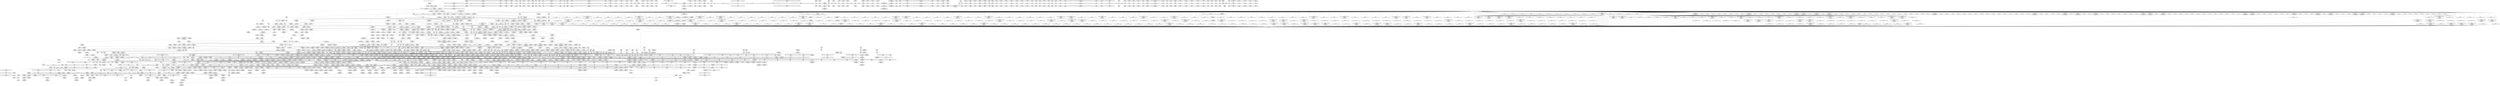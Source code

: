 digraph {
	CE0x4b226d0 [shape=record,shape=Mrecord,label="{CE0x4b226d0|i32_1|*Constant*}"]
	CE0x4cdc270 [shape=record,shape=Mrecord,label="{CE0x4cdc270|inode_has_perm:_expval|security/selinux/hooks.c,1611}"]
	CE0x4afff40 [shape=record,shape=Mrecord,label="{CE0x4afff40|12:_i32,_40:_%struct.super_block*,_56:_i8*,_:_CRE_96,104_|*MultipleSource*|security/selinux/hooks.c,2938|*LoadInst*|security/selinux/hooks.c,2937}"]
	CE0x4bc3db0 [shape=record,shape=Mrecord,label="{CE0x4bc3db0|_call_void___validate_creds(%struct.cred*_%cred,_i8*_getelementptr_inbounds_(_25_x_i8_,_25_x_i8_*_.str3,_i32_0,_i32_0),_i32_1609)_#10,_!dbg_!27719|security/selinux/hooks.c,1609}"]
	CE0x4c0eaf0 [shape=record,shape=Mrecord,label="{CE0x4c0eaf0|selinux_inode_setxattr:_dentry10|security/selinux/hooks.c,2955}"]
	CE0x4ccc250 [shape=record,shape=Mrecord,label="{CE0x4ccc250|inode_has_perm:_lnot1|security/selinux/hooks.c,1611|*SummSink*}"]
	CE0x4c99f30 [shape=record,shape=Mrecord,label="{CE0x4c99f30|_call_void_lockdep_rcu_suspicious(i8*_getelementptr_inbounds_(_25_x_i8_,_25_x_i8_*_.str3,_i32_0,_i32_0),_i32_2915,_i8*_getelementptr_inbounds_(_45_x_i8_,_45_x_i8_*_.str12,_i32_0,_i32_0))_#10,_!dbg_!27729|security/selinux/hooks.c,2915|*SummSource*}"]
	CE0x4b0a0d0 [shape=record,shape=Mrecord,label="{CE0x4b0a0d0|104:_%struct.inode*,_:_CRE_40,48_|*MultipleSource*|Function::selinux_inode_setxattr&Arg::dentry::|security/selinux/hooks.c,2937}"]
	CE0x4c38a90 [shape=record,shape=Mrecord,label="{CE0x4c38a90|selinux_inode_setxattr:_sclass47|security/selinux/hooks.c,2999|*SummSource*}"]
	CE0x4cae330 [shape=record,shape=Mrecord,label="{CE0x4cae330|selinux_inode_setotherxattr:_tmp39|security/selinux/hooks.c,2922}"]
	CE0x4bbeae0 [shape=record,shape=Mrecord,label="{CE0x4bbeae0|i64*_getelementptr_inbounds_(_25_x_i64_,_25_x_i64_*___llvm_gcov_ctr237,_i64_0,_i64_6)|*Constant*|*SummSource*}"]
	CE0x4b1c700 [shape=record,shape=Mrecord,label="{CE0x4b1c700|current_sid:_tmp10|security/selinux/hooks.c,218}"]
	CE0x4cbafb0 [shape=record,shape=Mrecord,label="{CE0x4cbafb0|selinux_inode_setotherxattr:_tmp43}"]
	CE0x4bb3820 [shape=record,shape=Mrecord,label="{CE0x4bb3820|selinux_inode_setotherxattr:_tmp8|security/selinux/hooks.c,2915|*SummSink*}"]
	CE0x4b448e0 [shape=record,shape=Mrecord,label="{CE0x4b448e0|current_sid:_tmp3|*SummSource*}"]
	CE0x4bb81b0 [shape=record,shape=Mrecord,label="{CE0x4bb81b0|selinux_inode_setotherxattr:_tmp12|security/selinux/hooks.c,2915}"]
	CE0x4b2f370 [shape=record,shape=Mrecord,label="{CE0x4b2f370|12:_i32,_40:_%struct.super_block*,_56:_i8*,_:_CRE_376,384_|*MultipleSource*|security/selinux/hooks.c,2938|*LoadInst*|security/selinux/hooks.c,2937}"]
	CE0x4b79fc0 [shape=record,shape=Mrecord,label="{CE0x4b79fc0|selinux_inode_setotherxattr:_tmp7|security/selinux/hooks.c,2915|*SummSink*}"]
	CE0x4b01be0 [shape=record,shape=Mrecord,label="{CE0x4b01be0|12:_i32,_40:_%struct.super_block*,_56:_i8*,_:_CRE_475,476_}"]
	CE0x4b41290 [shape=record,shape=Mrecord,label="{CE0x4b41290|current_sid:_tmp13|security/selinux/hooks.c,218|*SummSource*}"]
	CE0x4c21040 [shape=record,shape=Mrecord,label="{CE0x4c21040|GLOBAL:_audit_log_n_untrustedstring|*Constant*}"]
	CE0x4bb3900 [shape=record,shape=Mrecord,label="{CE0x4bb3900|selinux_inode_setotherxattr:_tmp8|security/selinux/hooks.c,2915|*SummSource*}"]
	CE0x4c53640 [shape=record,shape=Mrecord,label="{CE0x4c53640|selinux_inode_setotherxattr:_tmp34|security/selinux/hooks.c,2922|*SummSource*}"]
	CE0x4b10180 [shape=record,shape=Mrecord,label="{CE0x4b10180|12:_i32,_40:_%struct.super_block*,_56:_i8*,_:_CRE_575,576_}"]
	CE0x4c398e0 [shape=record,shape=Mrecord,label="{CE0x4c398e0|selinux_inode_setxattr:_tmp36|security/selinux/hooks.c,2963|*SummSource*}"]
	CE0x4b63c50 [shape=record,shape=Mrecord,label="{CE0x4b63c50|GLOBAL:_inode_owner_or_capable|*Constant*|*SummSink*}"]
	CE0x4b28eb0 [shape=record,shape=Mrecord,label="{CE0x4b28eb0|12:_i32,_40:_%struct.super_block*,_56:_i8*,_:_CRE_261,262_}"]
	CE0x4c3ca60 [shape=record,shape=Mrecord,label="{CE0x4c3ca60|selinux_inode_setxattr:_tmp39|security/selinux/hooks.c,2964|*SummSink*}"]
	CE0x4b53570 [shape=record,shape=Mrecord,label="{CE0x4b53570|12:_i32,_40:_%struct.super_block*,_56:_i8*,_:_CRE_886,887_}"]
	CE0x4c96df0 [shape=record,shape=Mrecord,label="{CE0x4c96df0|i16_5|*Constant*|*SummSink*}"]
	CE0x4bac170 [shape=record,shape=Mrecord,label="{CE0x4bac170|GLOBAL:_lockdep_rcu_suspicious|*Constant*}"]
	CE0x4c4b7f0 [shape=record,shape=Mrecord,label="{CE0x4c4b7f0|selinux_inode_setxattr:_audit_size.1}"]
	CE0x4b52850 [shape=record,shape=Mrecord,label="{CE0x4b52850|12:_i32,_40:_%struct.super_block*,_56:_i8*,_:_CRE_876,877_}"]
	CE0x4ca1190 [shape=record,shape=Mrecord,label="{CE0x4ca1190|selinux_inode_setotherxattr:_tmp26|security/selinux/hooks.c,2919}"]
	CE0x4b447c0 [shape=record,shape=Mrecord,label="{CE0x4b447c0|selinux_inode_setxattr:_if.else|*SummSink*}"]
	CE0x4bac980 [shape=record,shape=Mrecord,label="{CE0x4bac980|i32_218|*Constant*|*SummSource*}"]
	CE0x4ccb590 [shape=record,shape=Mrecord,label="{CE0x4ccb590|cred_sid:_cred|Function::cred_sid&Arg::cred::|*SummSource*}"]
	CE0x4cddbb0 [shape=record,shape=Mrecord,label="{CE0x4cddbb0|cred_sid:_tmp|*SummSource*}"]
	CE0x4b11a80 [shape=record,shape=Mrecord,label="{CE0x4b11a80|selinux_inode_setxattr:_tmp|*SummSource*}"]
	CE0x4c30480 [shape=record,shape=Mrecord,label="{CE0x4c30480|avc_has_perm:_auditdata|Function::avc_has_perm&Arg::auditdata::}"]
	CE0x4b03cc0 [shape=record,shape=Mrecord,label="{CE0x4b03cc0|selinux_inode_setxattr:_dentry|Function::selinux_inode_setxattr&Arg::dentry::}"]
	CE0x4ce0e30 [shape=record,shape=Mrecord,label="{CE0x4ce0e30|inode_has_perm:_i_security|security/selinux/hooks.c,1615|*SummSource*}"]
	CE0x4c43900 [shape=record,shape=Mrecord,label="{CE0x4c43900|selinux_inode_setxattr:_tmp48|security/selinux/hooks.c,2973}"]
	CE0x4b1eb00 [shape=record,shape=Mrecord,label="{CE0x4b1eb00|selinux_inode_setxattr:_entry}"]
	CE0x4b51070 [shape=record,shape=Mrecord,label="{CE0x4b51070|12:_i32,_40:_%struct.super_block*,_56:_i8*,_:_CRE_832,840_|*MultipleSource*|security/selinux/hooks.c,2938|*LoadInst*|security/selinux/hooks.c,2937}"]
	CE0x4b444d0 [shape=record,shape=Mrecord,label="{CE0x4b444d0|selinux_inode_setxattr:_if.end45|*SummSink*}"]
	CE0x4c86090 [shape=record,shape=Mrecord,label="{CE0x4c86090|i64_33|*Constant*|*SummSink*}"]
	CE0x4ccb0c0 [shape=record,shape=Mrecord,label="{CE0x4ccb0c0|GLOBAL:_cred_sid|*Constant*|*SummSink*}"]
	CE0x4bb4a80 [shape=record,shape=Mrecord,label="{CE0x4bb4a80|selinux_inode_setotherxattr:_tobool1|security/selinux/hooks.c,2915|*SummSink*}"]
	CE0x4c10290 [shape=record,shape=Mrecord,label="{CE0x4c10290|selinux_inode_setxattr:_conv35|security/selinux/hooks.c,2988|*SummSink*}"]
	CE0x4b6d4b0 [shape=record,shape=Mrecord,label="{CE0x4b6d4b0|current_sid:_entry|*SummSource*}"]
	CE0x4b4fbd0 [shape=record,shape=Mrecord,label="{CE0x4b4fbd0|current_sid:_tmp16|security/selinux/hooks.c,218|*SummSink*}"]
	CE0x4bbe640 [shape=record,shape=Mrecord,label="{CE0x4bbe640|__validate_creds:_lnot1|include/linux/cred.h,173|*SummSource*}"]
	CE0x4c4bf10 [shape=record,shape=Mrecord,label="{CE0x4c4bf10|selinux_inode_setxattr:_tmp60|security/selinux/hooks.c,2981}"]
	CE0x4c0be10 [shape=record,shape=Mrecord,label="{CE0x4c0be10|selinux_inode_setxattr:_tmp31|security/selinux/hooks.c,2959}"]
	CE0x4ca53b0 [shape=record,shape=Mrecord,label="{CE0x4ca53b0|i64*_getelementptr_inbounds_(_8_x_i64_,_8_x_i64_*___llvm_gcov_ctr154,_i64_0,_i64_6)|*Constant*|*SummSink*}"]
	CE0x4b072b0 [shape=record,shape=Mrecord,label="{CE0x4b072b0|104:_%struct.inode*,_:_CRE_201,202_}"]
	CE0x4b4a810 [shape=record,shape=Mrecord,label="{CE0x4b4a810|i64*_getelementptr_inbounds_(_38_x_i64_,_38_x_i64_*___llvm_gcov_ctr236,_i64_0,_i64_3)|*Constant*|*SummSource*}"]
	CE0x4bbb140 [shape=record,shape=Mrecord,label="{CE0x4bbb140|inode_has_perm:_if.end}"]
	CE0x4c95090 [shape=record,shape=Mrecord,label="{CE0x4c95090|selinux_inode_setxattr:_tmp93|security/selinux/hooks.c,3008|*SummSink*}"]
	CE0x4bb4990 [shape=record,shape=Mrecord,label="{CE0x4bb4990|selinux_inode_setotherxattr:_tobool1|security/selinux/hooks.c,2915|*SummSource*}"]
	CE0x4b77b40 [shape=record,shape=Mrecord,label="{CE0x4b77b40|i32_5|*Constant*|*SummSink*}"]
	CE0x4c8fa00 [shape=record,shape=Mrecord,label="{CE0x4c8fa00|selinux_inode_setotherxattr:_tmp5|security/selinux/hooks.c,2915|*SummSink*}"]
	CE0x4c467e0 [shape=record,shape=Mrecord,label="{CE0x4c467e0|selinux_inode_setxattr:_sub28|security/selinux/hooks.c,2974}"]
	CE0x4b71700 [shape=record,shape=Mrecord,label="{CE0x4b71700|12:_i32,_40:_%struct.super_block*,_56:_i8*,_:_CRE_169,170_}"]
	CE0x4cd7c10 [shape=record,shape=Mrecord,label="{CE0x4cd7c10|_call_void_mcount()_#3|*SummSource*}"]
	CE0x4cd66d0 [shape=record,shape=Mrecord,label="{CE0x4cd66d0|dentry_has_perm:_dentry1|security/selinux/hooks.c,1631|*SummSource*}"]
	CE0x4c222b0 [shape=record,shape=Mrecord,label="{CE0x4c222b0|i64*_getelementptr_inbounds_(_38_x_i64_,_38_x_i64_*___llvm_gcov_ctr236,_i64_0,_i64_26)|*Constant*}"]
	CE0x4afcf30 [shape=record,shape=Mrecord,label="{CE0x4afcf30|12:_i32,_40:_%struct.super_block*,_56:_i8*,_:_CRE_207,208_}"]
	CE0x4bf2670 [shape=record,shape=Mrecord,label="{CE0x4bf2670|selinux_inode_setotherxattr:_tmp30|security/selinux/hooks.c,2920}"]
	CE0x4b7d960 [shape=record,shape=Mrecord,label="{CE0x4b7d960|12:_i32,_40:_%struct.super_block*,_56:_i8*,_:_CRE_618,619_}"]
	CE0x4c54150 [shape=record,shape=Mrecord,label="{CE0x4c54150|selinux_inode_setotherxattr:_tmp35|security/selinux/hooks.c,2922}"]
	CE0x4c5bc90 [shape=record,shape=Mrecord,label="{CE0x4c5bc90|inode_has_perm:_tmp19|security/selinux/hooks.c,1618|*SummSource*}"]
	CE0x4cd6830 [shape=record,shape=Mrecord,label="{CE0x4cd6830|dentry_has_perm:_call|security/selinux/hooks.c,1632|*SummSource*}"]
	CE0x4b41300 [shape=record,shape=Mrecord,label="{CE0x4b41300|current_sid:_tmp13|security/selinux/hooks.c,218|*SummSink*}"]
	CE0x4bb7320 [shape=record,shape=Mrecord,label="{CE0x4bb7320|get_current:_tmp4|./arch/x86/include/asm/current.h,14|*SummSink*}"]
	CE0x4bf4960 [shape=record,shape=Mrecord,label="{CE0x4bf4960|selinux_inode_setxattr:_tmp18|security/selinux/hooks.c,2948|*SummSink*}"]
	CE0x4c39320 [shape=record,shape=Mrecord,label="{CE0x4c39320|selinux_inode_setxattr:_tmp35|security/selinux/hooks.c,2963|*SummSource*}"]
	CE0x4b42120 [shape=record,shape=Mrecord,label="{CE0x4b42120|current_sid:_tmp1|*SummSource*}"]
	CE0x4c52b80 [shape=record,shape=Mrecord,label="{CE0x4c52b80|selinux_inode_setotherxattr:_tmp32|security/selinux/hooks.c,2921|*SummSink*}"]
	CE0x4b41ca0 [shape=record,shape=Mrecord,label="{CE0x4b41ca0|104:_%struct.inode*,_:_CRE_145,146_}"]
	CE0x4b00930 [shape=record,shape=Mrecord,label="{CE0x4b00930|dentry_has_perm:_ad|security/selinux/hooks.c, 1628|*SummSource*}"]
	CE0x4c56480 [shape=record,shape=Mrecord,label="{CE0x4c56480|_call_void___invalid_creds(%struct.cred*_%cred,_i8*_%file,_i32_%line)_#10,_!dbg_!27721|include/linux/cred.h,174|*SummSink*}"]
	CE0x4bb4230 [shape=record,shape=Mrecord,label="{CE0x4bb4230|selinux_inode_setotherxattr:_tmp3}"]
	CE0x4b78400 [shape=record,shape=Mrecord,label="{CE0x4b78400|selinux_inode_setxattr:_if.end51}"]
	CE0x4b00890 [shape=record,shape=Mrecord,label="{CE0x4b00890|12:_i32,_40:_%struct.super_block*,_56:_i8*,_:_CRE_137,138_}"]
	CE0x4cadf90 [shape=record,shape=Mrecord,label="{CE0x4cadf90|selinux_inode_setotherxattr:_tmp38|security/selinux/hooks.c,2922|*SummSource*}"]
	CE0x4b56e40 [shape=record,shape=Mrecord,label="{CE0x4b56e40|12:_i32,_40:_%struct.super_block*,_56:_i8*,_:_CRE_929,930_}"]
	CE0x4b0e9e0 [shape=record,shape=Mrecord,label="{CE0x4b0e9e0|12:_i32,_40:_%struct.super_block*,_56:_i8*,_:_CRE_557,558_}"]
	CE0x4c04b40 [shape=record,shape=Mrecord,label="{CE0x4c04b40|i64_14|*Constant*}"]
	CE0x4cd0290 [shape=record,shape=Mrecord,label="{CE0x4cd0290|cred_sid:_bb|*SummSource*}"]
	CE0x4bc22e0 [shape=record,shape=Mrecord,label="{CE0x4bc22e0|selinux_inode_setotherxattr:_tmp11|security/selinux/hooks.c,2915}"]
	CE0x4c375e0 [shape=record,shape=Mrecord,label="{CE0x4c375e0|selinux_inode_setxattr:_tmp89|security/selinux/hooks.c,3003|*SummSink*}"]
	CE0x4c91270 [shape=record,shape=Mrecord,label="{CE0x4c91270|i64*_getelementptr_inbounds_(_25_x_i64_,_25_x_i64_*___llvm_gcov_ctr237,_i64_0,_i64_1)|*Constant*}"]
	CE0x4bda830 [shape=record,shape=Mrecord,label="{CE0x4bda830|selinux_inode_setxattr:_tmp91|security/selinux/hooks.c,3004|*SummSink*}"]
	CE0x4b31ad0 [shape=record,shape=Mrecord,label="{CE0x4b31ad0|i64*_getelementptr_inbounds_(_2_x_i64_,_2_x_i64_*___llvm_gcov_ctr153,_i64_0,_i64_1)|*Constant*|*SummSource*}"]
	CE0x4c27200 [shape=record,shape=Mrecord,label="{CE0x4c27200|i64_27|*Constant*|*SummSink*}"]
	CE0x4bd92e0 [shape=record,shape=Mrecord,label="{CE0x4bd92e0|selinux_inode_setxattr:_sid52|security/selinux/hooks.c,3004|*SummSink*}"]
	CE0x4bb3040 [shape=record,shape=Mrecord,label="{CE0x4bb3040|current_sid:_tmp24|security/selinux/hooks.c,220}"]
	CE0x4c93c30 [shape=record,shape=Mrecord,label="{CE0x4c93c30|i64*_getelementptr_inbounds_(_11_x_i64_,_11_x_i64_*___llvm_gcov_ctr125,_i64_0,_i64_8)|*Constant*}"]
	CE0x4cbf780 [shape=record,shape=Mrecord,label="{CE0x4cbf780|i32_32|*Constant*}"]
	CE0x4c943a0 [shape=record,shape=Mrecord,label="{CE0x4c943a0|selinux_inode_setxattr:_retval.0}"]
	CE0x4bba0c0 [shape=record,shape=Mrecord,label="{CE0x4bba0c0|VOIDTB_TE_array:_GCR_.str67_private_unnamed_addr_constant_10_x_i8_c_security._00_,_align_1:_elem_0:default:}"]
	CE0x4b6d030 [shape=record,shape=Mrecord,label="{CE0x4b6d030|GLOBAL:_current_sid|*Constant*}"]
	CE0x4b45e60 [shape=record,shape=Mrecord,label="{CE0x4b45e60|104:_%struct.inode*,_:_CRE_154,155_}"]
	CE0x4b73760 [shape=record,shape=Mrecord,label="{CE0x4b73760|current_sid:_tmp7|security/selinux/hooks.c,218|*SummSource*}"]
	CE0x4afe7b0 [shape=record,shape=Mrecord,label="{CE0x4afe7b0|GLOBAL:___llvm_gcov_ctr237|Global_var:__llvm_gcov_ctr237}"]
	CE0x4b65c50 [shape=record,shape=Mrecord,label="{CE0x4b65c50|selinux_inode_setotherxattr:_entry}"]
	CE0x4c944c0 [shape=record,shape=Mrecord,label="{CE0x4c944c0|selinux_inode_setxattr:_retval.0|*SummSource*}"]
	CE0x4bf7180 [shape=record,shape=Mrecord,label="{CE0x4bf7180|selinux_inode_setxattr:_and|security/selinux/hooks.c,2948|*SummSource*}"]
	CE0x4ccedf0 [shape=record,shape=Mrecord,label="{CE0x4ccedf0|__validate_creds:_tmp3|include/linux/cred.h,173|*SummSink*}"]
	CE0x4b51240 [shape=record,shape=Mrecord,label="{CE0x4b51240|12:_i32,_40:_%struct.super_block*,_56:_i8*,_:_CRE_840,848_|*MultipleSource*|security/selinux/hooks.c,2938|*LoadInst*|security/selinux/hooks.c,2937}"]
	CE0x4c93380 [shape=record,shape=Mrecord,label="{CE0x4c93380|COLLAPSED:_GCMRE___llvm_gcov_ctr154_internal_global_8_x_i64_zeroinitializer:_elem_0:default:}"]
	CE0x4b52700 [shape=record,shape=Mrecord,label="{CE0x4b52700|12:_i32,_40:_%struct.super_block*,_56:_i8*,_:_CRE_875,876_}"]
	CE0x4b4e340 [shape=record,shape=Mrecord,label="{CE0x4b4e340|selinux_inode_setotherxattr:_tmp9|security/selinux/hooks.c,2915|*SummSink*}"]
	CE0x4b50410 [shape=record,shape=Mrecord,label="{CE0x4b50410|_call_void_lockdep_rcu_suspicious(i8*_getelementptr_inbounds_(_25_x_i8_,_25_x_i8_*_.str3,_i32_0,_i32_0),_i32_218,_i8*_getelementptr_inbounds_(_45_x_i8_,_45_x_i8_*_.str12,_i32_0,_i32_0))_#10,_!dbg_!27727|security/selinux/hooks.c,218|*SummSource*}"]
	CE0x4bc5cb0 [shape=record,shape=Mrecord,label="{CE0x4bc5cb0|_call_void_mcount()_#3}"]
	CE0x4b04ce0 [shape=record,shape=Mrecord,label="{CE0x4b04ce0|12:_i32,_40:_%struct.super_block*,_56:_i8*,_:_CRE_144,145_}"]
	CE0x4c45740 [shape=record,shape=Mrecord,label="{CE0x4c45740|i64*_getelementptr_inbounds_(_38_x_i64_,_38_x_i64_*___llvm_gcov_ctr236,_i64_0,_i64_21)|*Constant*|*SummSink*}"]
	CE0x4bac3c0 [shape=record,shape=Mrecord,label="{CE0x4bac3c0|GLOBAL:_lockdep_rcu_suspicious|*Constant*|*SummSource*}"]
	CE0x4c01c20 [shape=record,shape=Mrecord,label="{CE0x4c01c20|selinux_inode_setxattr:_conv16|security/selinux/hooks.c,2962|*SummSink*}"]
	CE0x4bc79b0 [shape=record,shape=Mrecord,label="{CE0x4bc79b0|selinux_inode_setotherxattr:_tmp18|security/selinux/hooks.c,2915|*SummSink*}"]
	CE0x4c25600 [shape=record,shape=Mrecord,label="{CE0x4c25600|GLOBAL:_security_context_to_sid_force|*Constant*}"]
	CE0x4b74440 [shape=record,shape=Mrecord,label="{CE0x4b74440|selinux_inode_setxattr:_if.then14|*SummSink*}"]
	CE0x4b49ba0 [shape=record,shape=Mrecord,label="{CE0x4b49ba0|12:_i32,_40:_%struct.super_block*,_56:_i8*,_:_CRE_149,150_}"]
	CE0x4c29dc0 [shape=record,shape=Mrecord,label="{CE0x4c29dc0|GLOBAL:_llvm.expect.i64|*Constant*}"]
	CE0x4bd9350 [shape=record,shape=Mrecord,label="{CE0x4bd9350|selinux_inode_setxattr:_tmp90|security/selinux/hooks.c,3003}"]
	CE0x4b61430 [shape=record,shape=Mrecord,label="{CE0x4b61430|selinux_inode_setxattr:_s_security|security/selinux/hooks.c,2947|*SummSink*}"]
	CE0x4bc3210 [shape=record,shape=Mrecord,label="{CE0x4bc3210|selinux_inode_setotherxattr:_tmp13|security/selinux/hooks.c,2915|*SummSource*}"]
	CE0x4c30e20 [shape=record,shape=Mrecord,label="{CE0x4c30e20|selinux_inode_setxattr:_tmp78|security/selinux/hooks.c,2996}"]
	CE0x4bd8670 [shape=record,shape=Mrecord,label="{CE0x4bd8670|selinux_inode_setxattr:_tobool49|security/selinux/hooks.c,3000}"]
	CE0x4bbc790 [shape=record,shape=Mrecord,label="{CE0x4bbc790|dentry_has_perm:_u|security/selinux/hooks.c,1631|*SummSource*}"]
	CE0x4ca00b0 [shape=record,shape=Mrecord,label="{CE0x4ca00b0|selinux_inode_setotherxattr:_if.then10}"]
	CE0x4b05490 [shape=record,shape=Mrecord,label="{CE0x4b05490|12:_i32,_40:_%struct.super_block*,_56:_i8*,_:_CRE_487,488_}"]
	CE0x4bb7b40 [shape=record,shape=Mrecord,label="{CE0x4bb7b40|inode_has_perm:_tmp11|security/selinux/hooks.c,1612|*SummSink*}"]
	CE0x4ce2720 [shape=record,shape=Mrecord,label="{CE0x4ce2720|inode_has_perm:_tmp13|security/selinux/hooks.c,1614|*SummSink*}"]
	CE0x4b0a500 [shape=record,shape=Mrecord,label="{CE0x4b0a500|selinux_inode_setxattr:_if.end37|*SummSource*}"]
	CE0x4b18600 [shape=record,shape=Mrecord,label="{CE0x4b18600|current_sid:_tmp9|security/selinux/hooks.c,218|*SummSink*}"]
	CE0x4b588e0 [shape=record,shape=Mrecord,label="{CE0x4b588e0|12:_i32,_40:_%struct.super_block*,_56:_i8*,_:_CRE_982,983_}"]
	CE0x4b58e20 [shape=record,shape=Mrecord,label="{CE0x4b58e20|12:_i32,_40:_%struct.super_block*,_56:_i8*,_:_CRE_988,992_|*MultipleSource*|security/selinux/hooks.c,2938|*LoadInst*|security/selinux/hooks.c,2937}"]
	CE0x4bf1710 [shape=record,shape=Mrecord,label="{CE0x4bf1710|i32_31|*Constant*|*SummSink*}"]
	CE0x4cdb0e0 [shape=record,shape=Mrecord,label="{CE0x4cdb0e0|__validate_creds:_cred|Function::__validate_creds&Arg::cred::|*SummSource*}"]
	CE0x4b78c70 [shape=record,shape=Mrecord,label="{CE0x4b78c70|selinux_inode_setxattr:_dentry|Function::selinux_inode_setxattr&Arg::dentry::|*SummSource*}"]
	CE0x4b4eb60 [shape=record,shape=Mrecord,label="{CE0x4b4eb60|_call_void_mcount()_#3}"]
	CE0x4c4dd00 [shape=record,shape=Mrecord,label="{CE0x4c4dd00|GLOBAL:_get_current|*Constant*|*SummSource*}"]
	CE0x4c300b0 [shape=record,shape=Mrecord,label="{CE0x4c300b0|avc_has_perm:_requested|Function::avc_has_perm&Arg::requested::}"]
	CE0x4c9e690 [shape=record,shape=Mrecord,label="{CE0x4c9e690|selinux_inode_setotherxattr:_tmp}"]
	CE0x4b01190 [shape=record,shape=Mrecord,label="{CE0x4b01190|12:_i32,_40:_%struct.super_block*,_56:_i8*,_:_CRE_448,456_|*MultipleSource*|security/selinux/hooks.c,2938|*LoadInst*|security/selinux/hooks.c,2937}"]
	CE0x4c07920 [shape=record,shape=Mrecord,label="{CE0x4c07920|selinux_inode_setxattr:_tmp27|security/selinux/hooks.c,2957|*SummSink*}"]
	CE0x4b4b1c0 [shape=record,shape=Mrecord,label="{CE0x4b4b1c0|_ret_i32_%retval.0,_!dbg_!27762|security/selinux/hooks.c,2932}"]
	CE0x4b1a6d0 [shape=record,shape=Mrecord,label="{CE0x4b1a6d0|12:_i32,_40:_%struct.super_block*,_56:_i8*,_:_CRE_585,586_}"]
	CE0x4b0bf40 [shape=record,shape=Mrecord,label="{CE0x4b0bf40|selinux_inode_setxattr:_if.then19|*SummSource*}"]
	CE0x4c53dd0 [shape=record,shape=Mrecord,label="{CE0x4c53dd0|i64*_getelementptr_inbounds_(_25_x_i64_,_25_x_i64_*___llvm_gcov_ctr237,_i64_0,_i64_17)|*Constant*|*SummSink*}"]
	CE0x4b78020 [shape=record,shape=Mrecord,label="{CE0x4b78020|dentry_has_perm:_bb|*SummSource*}"]
	CE0x4c586b0 [shape=record,shape=Mrecord,label="{CE0x4c586b0|i32_512|*Constant*|*SummSink*}"]
	CE0x4b7b160 [shape=record,shape=Mrecord,label="{CE0x4b7b160|i64*_getelementptr_inbounds_(_2_x_i64_,_2_x_i64_*___llvm_gcov_ctr153,_i64_0,_i64_0)|*Constant*|*SummSink*}"]
	CE0x4b305c0 [shape=record,shape=Mrecord,label="{CE0x4b305c0|selinux_inode_setxattr:_if.then44}"]
	CE0x4b0c950 [shape=record,shape=Mrecord,label="{CE0x4b0c950|_call_void_mcount()_#3|*SummSink*}"]
	CE0x4b48830 [shape=record,shape=Mrecord,label="{CE0x4b48830|104:_%struct.inode*,_:_CRE_167,168_}"]
	CE0x4cd5db0 [shape=record,shape=Mrecord,label="{CE0x4cd5db0|i64*_getelementptr_inbounds_(_2_x_i64_,_2_x_i64_*___llvm_gcov_ctr98,_i64_0,_i64_0)|*Constant*}"]
	CE0x4cdd930 [shape=record,shape=Mrecord,label="{CE0x4cdd930|GLOBAL:_llvm.expect.i64|*Constant*|*SummSource*}"]
	CE0x4c346d0 [shape=record,shape=Mrecord,label="{CE0x4c346d0|i32_256|*Constant*}"]
	CE0x4b197b0 [shape=record,shape=Mrecord,label="{CE0x4b197b0|104:_%struct.inode*,_:_CRE_210,211_}"]
	CE0x4b80ee0 [shape=record,shape=Mrecord,label="{CE0x4b80ee0|12:_i32,_40:_%struct.super_block*,_56:_i8*,_:_CRE_680,684_|*MultipleSource*|security/selinux/hooks.c,2938|*LoadInst*|security/selinux/hooks.c,2937}"]
	CE0x4b0b700 [shape=record,shape=Mrecord,label="{CE0x4b0b700|104:_%struct.inode*,_:_CRE_305,306_}"]
	CE0x4cdd7c0 [shape=record,shape=Mrecord,label="{CE0x4cdd7c0|GLOBAL:_llvm.expect.i64|*Constant*|*SummSink*}"]
	CE0x4b17290 [shape=record,shape=Mrecord,label="{CE0x4b17290|12:_i32,_40:_%struct.super_block*,_56:_i8*,_:_CRE_602,603_}"]
	CE0x4c940a0 [shape=record,shape=Mrecord,label="{CE0x4c940a0|i32_-1|*Constant*}"]
	CE0x4b49320 [shape=record,shape=Mrecord,label="{CE0x4b49320|i64_5|*Constant*}"]
	CE0x4b7fb30 [shape=record,shape=Mrecord,label="{CE0x4b7fb30|12:_i32,_40:_%struct.super_block*,_56:_i8*,_:_CRE_760,768_|*MultipleSource*|security/selinux/hooks.c,2938|*LoadInst*|security/selinux/hooks.c,2937}"]
	CE0x4b318f0 [shape=record,shape=Mrecord,label="{CE0x4b318f0|selinux_inode_setxattr:_tmp1|*SummSink*}"]
	CE0x4b2dec0 [shape=record,shape=Mrecord,label="{CE0x4b2dec0|12:_i32,_40:_%struct.super_block*,_56:_i8*,_:_CRE_12,16_|*MultipleSource*|security/selinux/hooks.c,2938|*LoadInst*|security/selinux/hooks.c,2937}"]
	CE0x4c3d620 [shape=record,shape=Mrecord,label="{CE0x4c3d620|selinux_inode_setxattr:_tmp41|security/selinux/hooks.c,2964|*SummSink*}"]
	CE0x4cdb360 [shape=record,shape=Mrecord,label="{CE0x4cdb360|__validate_creds:_file|Function::__validate_creds&Arg::file::|*SummSink*}"]
	CE0x4bbd8d0 [shape=record,shape=Mrecord,label="{CE0x4bbd8d0|selinux_inode_setotherxattr:_land.lhs.true2|*SummSink*}"]
	CE0x4c00f00 [shape=record,shape=Mrecord,label="{CE0x4c00f00|8:_i32,_22:_i16,_:_CRE_8,12_|*MultipleSource*|security/selinux/hooks.c,2947|security/selinux/hooks.c,2947|security/selinux/hooks.c,2948}"]
	CE0x4b68080 [shape=record,shape=Mrecord,label="{CE0x4b68080|i64_0|*Constant*|*SummSink*}"]
	CE0x4cc0da0 [shape=record,shape=Mrecord,label="{CE0x4cc0da0|selinux_inode_setotherxattr:_tmp48|security/selinux/hooks.c,2932}"]
	CE0x4c4c380 [shape=record,shape=Mrecord,label="{CE0x4c4c380|i64*_getelementptr_inbounds_(_38_x_i64_,_38_x_i64_*___llvm_gcov_ctr236,_i64_0,_i64_25)|*Constant*|*SummSink*}"]
	CE0x4cae110 [shape=record,shape=Mrecord,label="{CE0x4cae110|selinux_inode_setotherxattr:_tmp38|security/selinux/hooks.c,2922|*SummSink*}"]
	CE0x4b67a40 [shape=record,shape=Mrecord,label="{CE0x4b67a40|selinux_inode_setxattr:_tmp5|security/selinux/hooks.c,2944|*SummSource*}"]
	CE0x4b150b0 [shape=record,shape=Mrecord,label="{CE0x4b150b0|104:_%struct.inode*,_:_CRE_159,160_}"]
	CE0x4ccba80 [shape=record,shape=Mrecord,label="{CE0x4ccba80|__validate_creds:_tobool|include/linux/cred.h,173}"]
	CE0x4b55e80 [shape=record,shape=Mrecord,label="{CE0x4b55e80|12:_i32,_40:_%struct.super_block*,_56:_i8*,_:_CRE_917,918_}"]
	CE0x4c341c0 [shape=record,shape=Mrecord,label="{CE0x4c341c0|selinux_inode_setxattr:_call42|security/selinux/hooks.c,2993}"]
	CE0x4b0c370 [shape=record,shape=Mrecord,label="{CE0x4b0c370|104:_%struct.inode*,_:_CRE_194,195_}"]
	CE0x4b18250 [shape=record,shape=Mrecord,label="{CE0x4b18250|12:_i32,_40:_%struct.super_block*,_56:_i8*,_:_CRE_24,32_|*MultipleSource*|security/selinux/hooks.c,2938|*LoadInst*|security/selinux/hooks.c,2937}"]
	CE0x4b13840 [shape=record,shape=Mrecord,label="{CE0x4b13840|104:_%struct.inode*,_:_CRE_280,288_|*MultipleSource*|Function::selinux_inode_setxattr&Arg::dentry::|security/selinux/hooks.c,2937}"]
	CE0x4b0f9a0 [shape=record,shape=Mrecord,label="{CE0x4b0f9a0|12:_i32,_40:_%struct.super_block*,_56:_i8*,_:_CRE_569,570_}"]
	CE0x4b19ef0 [shape=record,shape=Mrecord,label="{CE0x4b19ef0|12:_i32,_40:_%struct.super_block*,_56:_i8*,_:_CRE_579,580_}"]
	CE0x4c94590 [shape=record,shape=Mrecord,label="{CE0x4c94590|selinux_inode_setxattr:_retval.0|*SummSink*}"]
	CE0x4cca960 [shape=record,shape=Mrecord,label="{CE0x4cca960|inode_has_perm:_tobool|security/selinux/hooks.c,1611}"]
	CE0x4beee70 [shape=record,shape=Mrecord,label="{CE0x4beee70|selinux_inode_setxattr:_tmp21|security/selinux/hooks.c,2951|*SummSource*}"]
	CE0x4ca7f30 [shape=record,shape=Mrecord,label="{CE0x4ca7f30|inode_has_perm:_if.end|*SummSink*}"]
	CE0x4b21630 [shape=record,shape=Mrecord,label="{CE0x4b21630|104:_%struct.inode*,_:_CRE_220,221_}"]
	CE0x4b17bc0 [shape=record,shape=Mrecord,label="{CE0x4b17bc0|12:_i32,_40:_%struct.super_block*,_56:_i8*,_:_CRE_609,610_}"]
	CE0x4b26940 [shape=record,shape=Mrecord,label="{CE0x4b26940|current_sid:_do.end}"]
	CE0x4c9e790 [shape=record,shape=Mrecord,label="{CE0x4c9e790|selinux_inode_setotherxattr:_return}"]
	CE0x4b28c10 [shape=record,shape=Mrecord,label="{CE0x4b28c10|12:_i32,_40:_%struct.super_block*,_56:_i8*,_:_CRE_259,260_}"]
	CE0x4b2b9b0 [shape=record,shape=Mrecord,label="{CE0x4b2b9b0|12:_i32,_40:_%struct.super_block*,_56:_i8*,_:_CRE_293,294_}"]
	CE0x4cd8f10 [shape=record,shape=Mrecord,label="{CE0x4cd8f10|_ret_void,_!dbg_!27722|include/linux/cred.h,175|*SummSource*}"]
	CE0x4b20db0 [shape=record,shape=Mrecord,label="{CE0x4b20db0|104:_%struct.inode*,_:_CRE_213,214_}"]
	CE0x4b18530 [shape=record,shape=Mrecord,label="{CE0x4b18530|current_sid:_tmp9|security/selinux/hooks.c,218|*SummSource*}"]
	CE0x4c44180 [shape=record,shape=Mrecord,label="{CE0x4c44180|selinux_inode_setxattr:_tmp49|security/selinux/hooks.c,2973|*SummSink*}"]
	CE0x4b776f0 [shape=record,shape=Mrecord,label="{CE0x4b776f0|i64_3|*Constant*}"]
	CE0x4b78720 [shape=record,shape=Mrecord,label="{CE0x4b78720|current_sid:_tmp4|security/selinux/hooks.c,218|*SummSink*}"]
	CE0x4af9490 [shape=record,shape=Mrecord,label="{CE0x4af9490|selinux_inode_setxattr:_tobool|security/selinux/hooks.c,2944|*SummSource*}"]
	CE0x4b72d10 [shape=record,shape=Mrecord,label="{CE0x4b72d10|get_current:_tmp4|./arch/x86/include/asm/current.h,14|*SummSource*}"]
	CE0x4bf4630 [shape=record,shape=Mrecord,label="{CE0x4bf4630|selinux_inode_setxattr:_tmp18|security/selinux/hooks.c,2948}"]
	CE0x4c07720 [shape=record,shape=Mrecord,label="{CE0x4c07720|selinux_inode_setxattr:_tmp27|security/selinux/hooks.c,2957|*SummSource*}"]
	CE0x4c33830 [shape=record,shape=Mrecord,label="{CE0x4c33830|i64_30|*Constant*}"]
	CE0x4c33ff0 [shape=record,shape=Mrecord,label="{CE0x4c33ff0|selinux_inode_setxattr:_tmp74|security/selinux/hooks.c,2995|*SummSource*}"]
	CE0x4c01e20 [shape=record,shape=Mrecord,label="{CE0x4c01e20|selinux_inode_setxattr:_call17|security/selinux/hooks.c,2962}"]
	CE0x4cbbc60 [shape=record,shape=Mrecord,label="{CE0x4cbbc60|i64*_getelementptr_inbounds_(_25_x_i64_,_25_x_i64_*___llvm_gcov_ctr237,_i64_0,_i64_22)|*Constant*|*SummSink*}"]
	CE0x4c00390 [shape=record,shape=Mrecord,label="{CE0x4c00390|selinux_inode_setxattr:_tmp13|security/selinux/hooks.c,2947|*SummSink*}"]
	CE0x4c0f760 [shape=record,shape=Mrecord,label="{CE0x4c0f760|i32_3|*Constant*}"]
	CE0x4b2b860 [shape=record,shape=Mrecord,label="{CE0x4b2b860|12:_i32,_40:_%struct.super_block*,_56:_i8*,_:_CRE_292,293_}"]
	CE0x4b2dd00 [shape=record,shape=Mrecord,label="{CE0x4b2dd00|12:_i32,_40:_%struct.super_block*,_56:_i8*,_:_CRE_8,12_|*MultipleSource*|security/selinux/hooks.c,2938|*LoadInst*|security/selinux/hooks.c,2937}"]
	CE0x4b51830 [shape=record,shape=Mrecord,label="{CE0x4b51830|12:_i32,_40:_%struct.super_block*,_56:_i8*,_:_CRE_865,866_}"]
	CE0x4bf3250 [shape=record,shape=Mrecord,label="{CE0x4bf3250|selinux_inode_setotherxattr:_tmp32|security/selinux/hooks.c,2921}"]
	CE0x4c362a0 [shape=record,shape=Mrecord,label="{CE0x4c362a0|selinux_inode_setxattr:_tmp82|security/selinux/hooks.c,3000|*SummSink*}"]
	CE0x4c3c730 [shape=record,shape=Mrecord,label="{CE0x4c3c730|i64_15|*Constant*|*SummSink*}"]
	CE0x4cd67c0 [shape=record,shape=Mrecord,label="{CE0x4cd67c0|GLOBAL:_inode_has_perm|*Constant*}"]
	CE0x4bf4410 [shape=record,shape=Mrecord,label="{CE0x4bf4410|selinux_inode_setxattr:_tmp17|security/selinux/hooks.c,2948|*SummSink*}"]
	CE0x4bc1190 [shape=record,shape=Mrecord,label="{CE0x4bc1190|i64_12|*Constant*|*SummSource*}"]
	CE0x4c3ac40 [shape=record,shape=Mrecord,label="{CE0x4c3ac40|selinux_inode_setxattr:_call20|security/selinux/hooks.c,2964|*SummSink*}"]
	CE0x4cd3e90 [shape=record,shape=Mrecord,label="{CE0x4cd3e90|i32_4|*Constant*}"]
	CE0x4bafc40 [shape=record,shape=Mrecord,label="{CE0x4bafc40|get_current:_entry}"]
	CE0x4b76670 [shape=record,shape=Mrecord,label="{CE0x4b76670|current_sid:_tmp5|security/selinux/hooks.c,218}"]
	CE0x4b0ec80 [shape=record,shape=Mrecord,label="{CE0x4b0ec80|12:_i32,_40:_%struct.super_block*,_56:_i8*,_:_CRE_559,560_}"]
	CE0x4cc1b00 [shape=record,shape=Mrecord,label="{CE0x4cc1b00|selinux_inode_setotherxattr:_tmp49|security/selinux/hooks.c,2932|*SummSource*}"]
	CE0x4b12ac0 [shape=record,shape=Mrecord,label="{CE0x4b12ac0|i64_1|*Constant*|*SummSource*}"]
	CE0x4c001b0 [shape=record,shape=Mrecord,label="{CE0x4c001b0|selinux_inode_setxattr:_tmp13|security/selinux/hooks.c,2947}"]
	CE0x4bb5130 [shape=record,shape=Mrecord,label="{CE0x4bb5130|selinux_inode_setotherxattr:_tmp1|*SummSink*}"]
	CE0x4c63050 [shape=record,shape=Mrecord,label="{CE0x4c63050|inode_has_perm:_tmp17|security/selinux/hooks.c,1617|*SummSink*}"]
	CE0x4b2db60 [shape=record,shape=Mrecord,label="{CE0x4b2db60|12:_i32,_40:_%struct.super_block*,_56:_i8*,_:_CRE_4,8_|*MultipleSource*|security/selinux/hooks.c,2938|*LoadInst*|security/selinux/hooks.c,2937}"]
	CE0x4cda570 [shape=record,shape=Mrecord,label="{CE0x4cda570|i64_2|*Constant*}"]
	CE0x4cd0220 [shape=record,shape=Mrecord,label="{CE0x4cd0220|i64*_getelementptr_inbounds_(_2_x_i64_,_2_x_i64_*___llvm_gcov_ctr131,_i64_0,_i64_0)|*Constant*}"]
	CE0x4b75520 [shape=record,shape=Mrecord,label="{CE0x4b75520|12:_i32,_40:_%struct.super_block*,_56:_i8*,_:_CRE_48,56_|*MultipleSource*|security/selinux/hooks.c,2938|*LoadInst*|security/selinux/hooks.c,2937}"]
	CE0x4b0ba10 [shape=record,shape=Mrecord,label="{CE0x4b0ba10|104:_%struct.inode*,_:_CRE_307,308_}"]
	CE0x4b7b6a0 [shape=record,shape=Mrecord,label="{CE0x4b7b6a0|current_sid:_tmp5|security/selinux/hooks.c,218|*SummSink*}"]
	CE0x4bf1d10 [shape=record,shape=Mrecord,label="{CE0x4bf1d10|selinux_inode_setotherxattr:_tmp28|security/selinux/hooks.c,2920|*SummSink*}"]
	CE0x4c39ae0 [shape=record,shape=Mrecord,label="{CE0x4c39ae0|selinux_inode_setxattr:_tmp36|security/selinux/hooks.c,2963|*SummSink*}"]
	CE0x4b17180 [shape=record,shape=Mrecord,label="{CE0x4b17180|12:_i32,_40:_%struct.super_block*,_56:_i8*,_:_CRE_601,602_}"]
	CE0x4bbf530 [shape=record,shape=Mrecord,label="{CE0x4bbf530|%struct.task_struct*_(%struct.task_struct**)*_asm_movq_%gs:$_1:P_,$0_,_r,im,_dirflag_,_fpsr_,_flags_}"]
	CE0x4cd2350 [shape=record,shape=Mrecord,label="{CE0x4cd2350|__validate_creds:_tmp7|include/linux/cred.h,174|*SummSink*}"]
	CE0x4b7c300 [shape=record,shape=Mrecord,label="{CE0x4b7c300|selinux_inode_setxattr:_d_inode|security/selinux/hooks.c,2937|*SummSource*}"]
	CE0x4bd6c10 [shape=record,shape=Mrecord,label="{CE0x4bd6c10|selinux_inode_setxattr:_tmp84|security/selinux/hooks.c,3000}"]
	CE0x4bb16f0 [shape=record,shape=Mrecord,label="{CE0x4bb16f0|current_sid:_tmp22|security/selinux/hooks.c,218|*SummSource*}"]
	CE0x4c45b40 [shape=record,shape=Mrecord,label="{CE0x4c45b40|selinux_inode_setxattr:_tmp53|security/selinux/hooks.c,2974}"]
	CE0x4c2a460 [shape=record,shape=Mrecord,label="{CE0x4c2a460|GLOBAL:___llvm_gcov_ctr154|Global_var:__llvm_gcov_ctr154|*SummSource*}"]
	CE0x4bf4dd0 [shape=record,shape=Mrecord,label="{CE0x4bf4dd0|i64*_getelementptr_inbounds_(_38_x_i64_,_38_x_i64_*___llvm_gcov_ctr236,_i64_0,_i64_6)|*Constant*|*SummSource*}"]
	CE0x4c361d0 [shape=record,shape=Mrecord,label="{CE0x4c361d0|selinux_inode_setxattr:_tmp86|security/selinux/hooks.c,3001|*SummSource*}"]
	CE0x4afd9b0 [shape=record,shape=Mrecord,label="{CE0x4afd9b0|12:_i32,_40:_%struct.super_block*,_56:_i8*,_:_CRE_241,242_}"]
	CE0x4cd4eb0 [shape=record,shape=Mrecord,label="{CE0x4cd4eb0|get_current:_tmp1}"]
	CE0x4b0bbb0 [shape=record,shape=Mrecord,label="{CE0x4b0bbb0|104:_%struct.inode*,_:_CRE_310,311_}"]
	CE0x4cd9d20 [shape=record,shape=Mrecord,label="{CE0x4cd9d20|i64*_getelementptr_inbounds_(_2_x_i64_,_2_x_i64_*___llvm_gcov_ctr131,_i64_0,_i64_1)|*Constant*|*SummSink*}"]
	CE0x4b63370 [shape=record,shape=Mrecord,label="{CE0x4b63370|selinux_inode_setxattr:_call7|security/selinux/hooks.c,2951|*SummSource*}"]
	CE0x4b6e5f0 [shape=record,shape=Mrecord,label="{CE0x4b6e5f0|selinux_inode_setxattr:_call33|security/selinux/hooks.c,2981|*SummSink*}"]
	CE0x4bc0b80 [shape=record,shape=Mrecord,label="{CE0x4bc0b80|inode_has_perm:_lnot.ext|security/selinux/hooks.c,1611}"]
	CE0x4b01b70 [shape=record,shape=Mrecord,label="{CE0x4b01b70|12:_i32,_40:_%struct.super_block*,_56:_i8*,_:_CRE_476,477_}"]
	CE0x4b6f670 [shape=record,shape=Mrecord,label="{CE0x4b6f670|COLLAPSED:_GIRE_selinux_xfrm_refcount_global_%struct.atomic_t_zeroinitializer,_align_4:_elem_0:default:}"]
	CE0x4b63dd0 [shape=record,shape=Mrecord,label="{CE0x4b63dd0|i64_7|*Constant*}"]
	CE0x4c558c0 [shape=record,shape=Mrecord,label="{CE0x4c558c0|__validate_creds:_tmp5|include/linux/cred.h,173|*SummSource*}"]
	CE0x4beeda0 [shape=record,shape=Mrecord,label="{CE0x4beeda0|selinux_inode_setxattr:_tmp21|security/selinux/hooks.c,2951}"]
	CE0x4b09070 [shape=record,shape=Mrecord,label="{CE0x4b09070|12:_i32,_40:_%struct.super_block*,_56:_i8*,_:_CRE_0,2_|*MultipleSource*|security/selinux/hooks.c,2938|*LoadInst*|security/selinux/hooks.c,2937}"]
	CE0x4baf2a0 [shape=record,shape=Mrecord,label="{CE0x4baf2a0|current_sid:_tmp20|security/selinux/hooks.c,218|*SummSink*}"]
	CE0x4c0aea0 [shape=record,shape=Mrecord,label="{CE0x4c0aea0|i32_(i32,_i32,_i16,_i32,_%struct.common_audit_data*)*_bitcast_(i32_(i32,_i32,_i16,_i32,_%struct.common_audit_data.495*)*_avc_has_perm_to_i32_(i32,_i32,_i16,_i32,_%struct.common_audit_data*)*)|*Constant*|*SummSource*}"]
	CE0x4caf1d0 [shape=record,shape=Mrecord,label="{CE0x4caf1d0|selinux_inode_setotherxattr:_tmp40|security/selinux/hooks.c,2925|*SummSink*}"]
	CE0x4b75070 [shape=record,shape=Mrecord,label="{CE0x4b75070|get_current:_tmp2}"]
	CE0x4c2f0b0 [shape=record,shape=Mrecord,label="{CE0x4c2f0b0|avc_has_perm:_ssid|Function::avc_has_perm&Arg::ssid::|*SummSource*}"]
	CE0x4c30af0 [shape=record,shape=Mrecord,label="{CE0x4c30af0|_ret_i32_%retval.0,_!dbg_!27728|security/selinux/avc.c,775|*SummSink*}"]
	CE0x4c22640 [shape=record,shape=Mrecord,label="{CE0x4c22640|selinux_inode_setxattr:_tmp63|security/selinux/hooks.c,2988|*SummSink*}"]
	CE0x4b33220 [shape=record,shape=Mrecord,label="{CE0x4b33220|12:_i32,_40:_%struct.super_block*,_56:_i8*,_:_CRE_285,286_}"]
	CE0x4b07600 [shape=record,shape=Mrecord,label="{CE0x4b07600|104:_%struct.inode*,_:_CRE_204,205_}"]
	CE0x4bb2360 [shape=record,shape=Mrecord,label="{CE0x4bb2360|current_sid:_sid|security/selinux/hooks.c,220}"]
	CE0x4b76560 [shape=record,shape=Mrecord,label="{CE0x4b76560|i64_0|*Constant*}"]
	CE0x4ca8100 [shape=record,shape=Mrecord,label="{CE0x4ca8100|inode_has_perm:_bb|*SummSource*}"]
	CE0x4bf6420 [shape=record,shape=Mrecord,label="{CE0x4bf6420|selinux_inode_setxattr:_conv|security/selinux/hooks.c,2948}"]
	CE0x4c3f5c0 [shape=record,shape=Mrecord,label="{CE0x4c3f5c0|selinux_inode_setxattr:_sub|security/selinux/hooks.c,2973|*SummSink*}"]
	CE0x4c941b0 [shape=record,shape=Mrecord,label="{CE0x4c941b0|i32_-1|*Constant*|*SummSink*}"]
	CE0x4b46cd0 [shape=record,shape=Mrecord,label="{CE0x4b46cd0|selinux_inode_setotherxattr:_tobool|security/selinux/hooks.c,2915}"]
	CE0x4b30e50 [shape=record,shape=Mrecord,label="{CE0x4b30e50|i64_19|*Constant*}"]
	CE0x4ca7df0 [shape=record,shape=Mrecord,label="{CE0x4ca7df0|__validate_creds:_if.end|*SummSink*}"]
	CE0x4cd7660 [shape=record,shape=Mrecord,label="{CE0x4cd7660|__validate_creds:_line|Function::__validate_creds&Arg::line::|*SummSource*}"]
	CE0x4b1c250 [shape=record,shape=Mrecord,label="{CE0x4b1c250|selinux_inode_setotherxattr:_tmp6|security/selinux/hooks.c,2915}"]
	CE0x4c30750 [shape=record,shape=Mrecord,label="{CE0x4c30750|avc_has_perm:_auditdata|Function::avc_has_perm&Arg::auditdata::|*SummSink*}"]
	CE0x4c11350 [shape=record,shape=Mrecord,label="{CE0x4c11350|avc_has_perm:_entry}"]
	CE0x4c976e0 [shape=record,shape=Mrecord,label="{CE0x4c976e0|i8*_getelementptr_inbounds_(_25_x_i8_,_25_x_i8_*_.str3,_i32_0,_i32_0)|*Constant*}"]
	CE0x4cac500 [shape=record,shape=Mrecord,label="{CE0x4cac500|i32_21|*Constant*|*SummSink*}"]
	CE0x4b48230 [shape=record,shape=Mrecord,label="{CE0x4b48230|_call_void_mcount()_#3|*SummSink*}"]
	CE0x4b56a50 [shape=record,shape=Mrecord,label="{CE0x4b56a50|12:_i32,_40:_%struct.super_block*,_56:_i8*,_:_CRE_926,927_}"]
	CE0x4cbfce0 [shape=record,shape=Mrecord,label="{CE0x4cbfce0|dentry_has_perm:_av|Function::dentry_has_perm&Arg::av::|*SummSink*}"]
	CE0x4cd6fb0 [shape=record,shape=Mrecord,label="{CE0x4cd6fb0|inode_has_perm:_tmp8|security/selinux/hooks.c,1611|*SummSink*}"]
	CE0x4c46e90 [shape=record,shape=Mrecord,label="{CE0x4c46e90|selinux_inode_setxattr:_tmp54|security/selinux/hooks.c,2976}"]
	CE0x4ccc4e0 [shape=record,shape=Mrecord,label="{CE0x4ccc4e0|COLLAPSED:_GCMRE___llvm_gcov_ctr155_internal_global_5_x_i64_zeroinitializer:_elem_0:default:}"]
	CE0x4b29930 [shape=record,shape=Mrecord,label="{CE0x4b29930|12:_i32,_40:_%struct.super_block*,_56:_i8*,_:_CRE_269,270_}"]
	CE0x4b62900 [shape=record,shape=Mrecord,label="{CE0x4b62900|i64_18|*Constant*|*SummSink*}"]
	CE0x4c27bc0 [shape=record,shape=Mrecord,label="{CE0x4c27bc0|selinux_inode_setxattr:_tmp65|security/selinux/hooks.c,2990|*SummSink*}"]
	CE0x4b18c40 [shape=record,shape=Mrecord,label="{CE0x4b18c40|selinux_inode_setxattr:_if.end|*SummSource*}"]
	CE0x4c2aaf0 [shape=record,shape=Mrecord,label="{CE0x4c2aaf0|__validate_creds:_call|include/linux/cred.h,173}"]
	CE0x4ccdfb0 [shape=record,shape=Mrecord,label="{CE0x4ccdfb0|inode_has_perm:_tmp15|*LoadInst*|security/selinux/hooks.c,1615}"]
	CE0x4cdce20 [shape=record,shape=Mrecord,label="{CE0x4cdce20|i32_22|*Constant*}"]
	CE0x4b1b7e0 [shape=record,shape=Mrecord,label="{CE0x4b1b7e0|12:_i32,_40:_%struct.super_block*,_56:_i8*,_:_CRE_598,599_}"]
	CE0x4b719a0 [shape=record,shape=Mrecord,label="{CE0x4b719a0|12:_i32,_40:_%struct.super_block*,_56:_i8*,_:_CRE_171,172_}"]
	CE0x4ce0410 [shape=record,shape=Mrecord,label="{CE0x4ce0410|__validate_creds:_if.then|*SummSink*}"]
	CE0x4c3e8e0 [shape=record,shape=Mrecord,label="{CE0x4c3e8e0|selinux_inode_setxattr:_tobool22|security/selinux/hooks.c,2971}"]
	CE0x4b7ed00 [shape=record,shape=Mrecord,label="{CE0x4b7ed00|12:_i32,_40:_%struct.super_block*,_56:_i8*,_:_CRE_696,704_|*MultipleSource*|security/selinux/hooks.c,2938|*LoadInst*|security/selinux/hooks.c,2937}"]
	CE0x4bbf740 [shape=record,shape=Mrecord,label="{CE0x4bbf740|_call_void_mcount()_#3}"]
	CE0x4b2c040 [shape=record,shape=Mrecord,label="{CE0x4b2c040|12:_i32,_40:_%struct.super_block*,_56:_i8*,_:_CRE_298,299_}"]
	CE0x4c94110 [shape=record,shape=Mrecord,label="{CE0x4c94110|i32_-1|*Constant*|*SummSource*}"]
	CE0x4bf2080 [shape=record,shape=Mrecord,label="{CE0x4bf2080|selinux_inode_setotherxattr:_tmp29|security/selinux/hooks.c,2920}"]
	CE0x4c2eb20 [shape=record,shape=Mrecord,label="{CE0x4c2eb20|avc_has_perm:_entry|*SummSink*}"]
	CE0x4b4bb90 [shape=record,shape=Mrecord,label="{CE0x4b4bb90|_ret_i32_%retval.0,_!dbg_!27762|security/selinux/hooks.c,2932|*SummSource*}"]
	CE0x4bb4cc0 [shape=record,shape=Mrecord,label="{CE0x4bb4cc0|GLOBAL:___validate_creds|*Constant*|*SummSink*}"]
	CE0x4cd5720 [shape=record,shape=Mrecord,label="{CE0x4cd5720|GLOBAL:_current_task|Global_var:current_task}"]
	CE0x4b2bef0 [shape=record,shape=Mrecord,label="{CE0x4b2bef0|12:_i32,_40:_%struct.super_block*,_56:_i8*,_:_CRE_297,298_}"]
	CE0x4b65450 [shape=record,shape=Mrecord,label="{CE0x4b65450|selinux_inode_setxattr:_call2|security/selinux/hooks.c,2945|*SummSink*}"]
	CE0x4bbdfd0 [shape=record,shape=Mrecord,label="{CE0x4bbdfd0|i64*_getelementptr_inbounds_(_25_x_i64_,_25_x_i64_*___llvm_gcov_ctr237,_i64_0,_i64_0)|*Constant*|*SummSink*}"]
	CE0x4b7dff0 [shape=record,shape=Mrecord,label="{CE0x4b7dff0|12:_i32,_40:_%struct.super_block*,_56:_i8*,_:_CRE_623,624_}"]
	CE0x4c3d460 [shape=record,shape=Mrecord,label="{CE0x4c3d460|selinux_inode_setxattr:_tmp41|security/selinux/hooks.c,2964|*SummSource*}"]
	CE0x4b739e0 [shape=record,shape=Mrecord,label="{CE0x4b739e0|104:_%struct.inode*,_:_CRE_163,164_}"]
	CE0x4b48e30 [shape=record,shape=Mrecord,label="{CE0x4b48e30|selinux_inode_setxattr:_if.then|*SummSink*}"]
	CE0x4bbd740 [shape=record,shape=Mrecord,label="{CE0x4bbd740|inode_has_perm:_tmp|*SummSink*}"]
	CE0x4b4a6e0 [shape=record,shape=Mrecord,label="{CE0x4b4a6e0|i64*_getelementptr_inbounds_(_38_x_i64_,_38_x_i64_*___llvm_gcov_ctr236,_i64_0,_i64_3)|*Constant*}"]
	CE0x4b73120 [shape=record,shape=Mrecord,label="{CE0x4b73120|selinux_inode_setxattr:_if.then27|*SummSource*}"]
	CE0x4c634f0 [shape=record,shape=Mrecord,label="{CE0x4c634f0|inode_has_perm:_sclass|security/selinux/hooks.c,1617|*SummSource*}"]
	CE0x4b49f90 [shape=record,shape=Mrecord,label="{CE0x4b49f90|12:_i32,_40:_%struct.super_block*,_56:_i8*,_:_CRE_152,153_}"]
	CE0x4b78210 [shape=record,shape=Mrecord,label="{CE0x4b78210|selinux_inode_setxattr:_if.end34|*SummSource*}"]
	CE0x4b1a040 [shape=record,shape=Mrecord,label="{CE0x4b1a040|12:_i32,_40:_%struct.super_block*,_56:_i8*,_:_CRE_580,581_}"]
	CE0x4ce11a0 [shape=record,shape=Mrecord,label="{CE0x4ce11a0|i32_0|*Constant*}"]
	CE0x4bbce20 [shape=record,shape=Mrecord,label="{CE0x4bbce20|get_current:_tmp}"]
	CE0x4c58890 [shape=record,shape=Mrecord,label="{CE0x4c58890|cred_sid:_tmp5|security/selinux/hooks.c,196|*SummSink*}"]
	CE0x4bb01f0 [shape=record,shape=Mrecord,label="{CE0x4bb01f0|current_sid:_cred|security/selinux/hooks.c,218}"]
	CE0x4b2a2e0 [shape=record,shape=Mrecord,label="{CE0x4b2a2e0|12:_i32,_40:_%struct.super_block*,_56:_i8*,_:_CRE_195,196_}"]
	CE0x4b44e20 [shape=record,shape=Mrecord,label="{CE0x4b44e20|104:_%struct.inode*,_:_CRE_160,161_}"]
	CE0x4b46430 [shape=record,shape=Mrecord,label="{CE0x4b46430|current_sid:_tmp8|security/selinux/hooks.c,218|*SummSink*}"]
	CE0x4cce6b0 [shape=record,shape=Mrecord,label="{CE0x4cce6b0|__validate_creds:_tmp2|include/linux/cred.h,173|*SummSink*}"]
	CE0x4b778e0 [shape=record,shape=Mrecord,label="{CE0x4b778e0|i64_3|*Constant*|*SummSink*}"]
	CE0x4b59700 [shape=record,shape=Mrecord,label="{CE0x4b59700|selinux_inode_setxattr:_tmp4|security/selinux/hooks.c,2938}"]
	CE0x4b0b370 [shape=record,shape=Mrecord,label="{CE0x4b0b370|104:_%struct.inode*,_:_CRE_288,296_|*MultipleSource*|Function::selinux_inode_setxattr&Arg::dentry::|security/selinux/hooks.c,2937}"]
	CE0x4b4b4a0 [shape=record,shape=Mrecord,label="{CE0x4b4b4a0|selinux_inode_setotherxattr:_name|Function::selinux_inode_setotherxattr&Arg::name::|*SummSource*}"]
	CE0x4bb8320 [shape=record,shape=Mrecord,label="{CE0x4bb8320|inode_has_perm:_tmp5|security/selinux/hooks.c,1609|*SummSource*}"]
	CE0x4c23050 [shape=record,shape=Mrecord,label="{CE0x4c23050|selinux_inode_setxattr:_tmp63|security/selinux/hooks.c,2988|*SummSource*}"]
	CE0x4b7ca20 [shape=record,shape=Mrecord,label="{CE0x4b7ca20|current_sid:_tmp}"]
	CE0x4c9d240 [shape=record,shape=Mrecord,label="{CE0x4c9d240|dentry_has_perm:_tmp}"]
	CE0x4b71ee0 [shape=record,shape=Mrecord,label="{CE0x4b71ee0|12:_i32,_40:_%struct.super_block*,_56:_i8*,_:_CRE_175,176_}"]
	CE0x4b52ee0 [shape=record,shape=Mrecord,label="{CE0x4b52ee0|12:_i32,_40:_%struct.super_block*,_56:_i8*,_:_CRE_881,882_}"]
	CE0x4c36850 [shape=record,shape=Mrecord,label="{CE0x4c36850|selinux_inode_setxattr:_tmp83|security/selinux/hooks.c,3000|*SummSink*}"]
	CE0x4c4db40 [shape=record,shape=Mrecord,label="{CE0x4c4db40|GLOBAL:_get_current|*Constant*}"]
	CE0x4ca31e0 [shape=record,shape=Mrecord,label="{CE0x4ca31e0|__validate_creds:_lnot|include/linux/cred.h,173}"]
	CE0x4c8fef0 [shape=record,shape=Mrecord,label="{CE0x4c8fef0|current_sid:_tmp11|security/selinux/hooks.c,218}"]
	CE0x4c48ec0 [shape=record,shape=Mrecord,label="{CE0x4c48ec0|i64*_getelementptr_inbounds_(_38_x_i64_,_38_x_i64_*___llvm_gcov_ctr236,_i64_0,_i64_23)|*Constant*|*SummSource*}"]
	CE0x4b04a40 [shape=record,shape=Mrecord,label="{CE0x4b04a40|12:_i32,_40:_%struct.super_block*,_56:_i8*,_:_CRE_142,143_}"]
	CE0x4ce19a0 [shape=record,shape=Mrecord,label="{CE0x4ce19a0|i64*_getelementptr_inbounds_(_5_x_i64_,_5_x_i64_*___llvm_gcov_ctr155,_i64_0,_i64_0)|*Constant*|*SummSource*}"]
	CE0x4c920a0 [shape=record,shape=Mrecord,label="{CE0x4c920a0|current_sid:_if.then}"]
	CE0x4b1a580 [shape=record,shape=Mrecord,label="{CE0x4b1a580|12:_i32,_40:_%struct.super_block*,_56:_i8*,_:_CRE_584,585_}"]
	CE0x4cd9600 [shape=record,shape=Mrecord,label="{CE0x4cd9600|inode_has_perm:_do.end|*SummSink*}"]
	CE0x4bbd840 [shape=record,shape=Mrecord,label="{CE0x4bbd840|selinux_inode_setotherxattr:_land.lhs.true2|*SummSource*}"]
	CE0x4b7dc00 [shape=record,shape=Mrecord,label="{CE0x4b7dc00|12:_i32,_40:_%struct.super_block*,_56:_i8*,_:_CRE_620,621_}"]
	CE0x4cd4310 [shape=record,shape=Mrecord,label="{CE0x4cd4310|__validate_creds:_conv|include/linux/cred.h,173|*SummSink*}"]
	CE0x4c91780 [shape=record,shape=Mrecord,label="{CE0x4c91780|current_sid:_tmp11|security/selinux/hooks.c,218|*SummSink*}"]
	CE0x4b7f0a0 [shape=record,shape=Mrecord,label="{CE0x4b7f0a0|12:_i32,_40:_%struct.super_block*,_56:_i8*,_:_CRE_712,728_|*MultipleSource*|security/selinux/hooks.c,2938|*LoadInst*|security/selinux/hooks.c,2937}"]
	CE0x4bc59c0 [shape=record,shape=Mrecord,label="{CE0x4bc59c0|selinux_inode_setotherxattr:_tmp10|security/selinux/hooks.c,2915|*SummSink*}"]
	CE0x4c9f600 [shape=record,shape=Mrecord,label="{CE0x4c9f600|dentry_has_perm:_ad|security/selinux/hooks.c, 1628}"]
	CE0x4ca1a70 [shape=record,shape=Mrecord,label="{CE0x4ca1a70|inode_has_perm:_cred|Function::inode_has_perm&Arg::cred::|*SummSink*}"]
	CE0x4bb5470 [shape=record,shape=Mrecord,label="{CE0x4bb5470|dentry_has_perm:_tmp2|*SummSource*}"]
	CE0x4c1f060 [shape=record,shape=Mrecord,label="{CE0x4c1f060|i32_32|*Constant*|*SummSink*}"]
	CE0x4ccf190 [shape=record,shape=Mrecord,label="{CE0x4ccf190|__validate_creds:_tmp3|include/linux/cred.h,173|*SummSource*}"]
	CE0x4b49570 [shape=record,shape=Mrecord,label="{CE0x4b49570|current_sid:_tmp9|security/selinux/hooks.c,218}"]
	CE0x4bd7250 [shape=record,shape=Mrecord,label="{CE0x4bd7250|selinux_inode_setxattr:_tmp85|security/selinux/hooks.c,3000|*SummSource*}"]
	CE0x4cda2a0 [shape=record,shape=Mrecord,label="{CE0x4cda2a0|__validate_creds:_file|Function::__validate_creds&Arg::file::|*SummSource*}"]
	CE0x4c65520 [shape=record,shape=Mrecord,label="{CE0x4c65520|i64*_getelementptr_inbounds_(_8_x_i64_,_8_x_i64_*___llvm_gcov_ctr154,_i64_0,_i64_7)|*Constant*}"]
	CE0x4bf6840 [shape=record,shape=Mrecord,label="{CE0x4bf6840|i64*_getelementptr_inbounds_(_38_x_i64_,_38_x_i64_*___llvm_gcov_ctr236,_i64_0,_i64_12)|*Constant*}"]
	CE0x4cd1290 [shape=record,shape=Mrecord,label="{CE0x4cd1290|cred_sid:_tmp4|*LoadInst*|security/selinux/hooks.c,196}"]
	CE0x4b57cc0 [shape=record,shape=Mrecord,label="{CE0x4b57cc0|12:_i32,_40:_%struct.super_block*,_56:_i8*,_:_CRE_960,968_|*MultipleSource*|security/selinux/hooks.c,2938|*LoadInst*|security/selinux/hooks.c,2937}"]
	CE0x4b53030 [shape=record,shape=Mrecord,label="{CE0x4b53030|12:_i32,_40:_%struct.super_block*,_56:_i8*,_:_CRE_882,883_}"]
	CE0x4c99d70 [shape=record,shape=Mrecord,label="{CE0x4c99d70|_call_void_lockdep_rcu_suspicious(i8*_getelementptr_inbounds_(_25_x_i8_,_25_x_i8_*_.str3,_i32_0,_i32_0),_i32_2915,_i8*_getelementptr_inbounds_(_45_x_i8_,_45_x_i8_*_.str12,_i32_0,_i32_0))_#10,_!dbg_!27729|security/selinux/hooks.c,2915}"]
	CE0x4cd1410 [shape=record,shape=Mrecord,label="{CE0x4cd1410|cred_sid:_tmp4|*LoadInst*|security/selinux/hooks.c,196|*SummSource*}"]
	CE0x4c05030 [shape=record,shape=Mrecord,label="{CE0x4c05030|i64_13|*Constant*|*SummSource*}"]
	CE0x4c549c0 [shape=record,shape=Mrecord,label="{CE0x4c549c0|selinux_inode_setotherxattr:_call14|security/selinux/hooks.c,2922}"]
	CE0x4bbccf0 [shape=record,shape=Mrecord,label="{CE0x4bbccf0|i64*_getelementptr_inbounds_(_2_x_i64_,_2_x_i64_*___llvm_gcov_ctr98,_i64_0,_i64_0)|*Constant*}"]
	CE0x4b7f710 [shape=record,shape=Mrecord,label="{CE0x4b7f710|12:_i32,_40:_%struct.super_block*,_56:_i8*,_:_CRE_744,752_|*MultipleSource*|security/selinux/hooks.c,2938|*LoadInst*|security/selinux/hooks.c,2937}"]
	CE0x4b29a00 [shape=record,shape=Mrecord,label="{CE0x4b29a00|selinux_inode_setotherxattr:_tmp4|security/selinux/hooks.c,2915}"]
	CE0x4cdf640 [shape=record,shape=Mrecord,label="{CE0x4cdf640|__validate_creds:_lnot1|include/linux/cred.h,173|*SummSink*}"]
	CE0x4bee6e0 [shape=record,shape=Mrecord,label="{CE0x4bee6e0|selinux_inode_setxattr:_tmp14|security/selinux/hooks.c,2948|*SummSource*}"]
	CE0x4b51f20 [shape=record,shape=Mrecord,label="{CE0x4b51f20|12:_i32,_40:_%struct.super_block*,_56:_i8*,_:_CRE_869,870_}"]
	CE0x4ce2a30 [shape=record,shape=Mrecord,label="{CE0x4ce2a30|inode_has_perm:_tmp14|security/selinux/hooks.c,1614|*SummSink*}"]
	CE0x4bf1c10 [shape=record,shape=Mrecord,label="{CE0x4bf1c10|selinux_inode_setotherxattr:_tmp28|security/selinux/hooks.c,2920|*SummSource*}"]
	CE0x4b09ac0 [shape=record,shape=Mrecord,label="{CE0x4b09ac0|12:_i32,_40:_%struct.super_block*,_56:_i8*,_:_CRE_80,88_|*MultipleSource*|security/selinux/hooks.c,2938|*LoadInst*|security/selinux/hooks.c,2937}"]
	CE0x4c02d80 [shape=record,shape=Mrecord,label="{CE0x4c02d80|0:_i8,_array:_CRE:_elem_0:default:}"]
	CE0x4cdab60 [shape=record,shape=Mrecord,label="{CE0x4cdab60|inode_has_perm:_tmp7|security/selinux/hooks.c,1611|*SummSource*}"]
	CE0x4b32650 [shape=record,shape=Mrecord,label="{CE0x4b32650|12:_i32,_40:_%struct.super_block*,_56:_i8*,_:_CRE_276,277_}"]
	CE0x4b0fd90 [shape=record,shape=Mrecord,label="{CE0x4b0fd90|12:_i32,_40:_%struct.super_block*,_56:_i8*,_:_CRE_572,573_}"]
	CE0x4af5b80 [shape=record,shape=Mrecord,label="{CE0x4af5b80|i32_1|*Constant*|*SummSource*}"]
	CE0x4b1ad60 [shape=record,shape=Mrecord,label="{CE0x4b1ad60|12:_i32,_40:_%struct.super_block*,_56:_i8*,_:_CRE_590,591_}"]
	CE0x4bacfc0 [shape=record,shape=Mrecord,label="{CE0x4bacfc0|i8*_getelementptr_inbounds_(_45_x_i8_,_45_x_i8_*_.str12,_i32_0,_i32_0)|*Constant*|*SummSink*}"]
	CE0x4bb3790 [shape=record,shape=Mrecord,label="{CE0x4bb3790|selinux_inode_setotherxattr:_tmp8|security/selinux/hooks.c,2915}"]
	CE0x4b323b0 [shape=record,shape=Mrecord,label="{CE0x4b323b0|12:_i32,_40:_%struct.super_block*,_56:_i8*,_:_CRE_274,275_}"]
	CE0x4b2f9e0 [shape=record,shape=Mrecord,label="{CE0x4b2f9e0|12:_i32,_40:_%struct.super_block*,_56:_i8*,_:_CRE_400,408_|*MultipleSource*|security/selinux/hooks.c,2938|*LoadInst*|security/selinux/hooks.c,2937}"]
	CE0x4b49a50 [shape=record,shape=Mrecord,label="{CE0x4b49a50|12:_i32,_40:_%struct.super_block*,_56:_i8*,_:_CRE_148,149_}"]
	CE0x4b4a0e0 [shape=record,shape=Mrecord,label="{CE0x4b4a0e0|12:_i32,_40:_%struct.super_block*,_56:_i8*,_:_CRE_153,154_}"]
	CE0x4cd74c0 [shape=record,shape=Mrecord,label="{CE0x4cd74c0|__validate_creds:_line|Function::__validate_creds&Arg::line::|*SummSink*}"]
	CE0x4c9fc50 [shape=record,shape=Mrecord,label="{CE0x4c9fc50|inode_has_perm:_tmp10|security/selinux/hooks.c,1611|*SummSink*}"]
	CE0x4b032f0 [shape=record,shape=Mrecord,label="{CE0x4b032f0|104:_%struct.inode*,_:_CRE_72,80_|*MultipleSource*|Function::selinux_inode_setxattr&Arg::dentry::|security/selinux/hooks.c,2937}"]
	CE0x4afd320 [shape=record,shape=Mrecord,label="{CE0x4afd320|12:_i32,_40:_%struct.super_block*,_56:_i8*,_:_CRE_212,216_|*MultipleSource*|security/selinux/hooks.c,2938|*LoadInst*|security/selinux/hooks.c,2937}"]
	CE0x4c97ad0 [shape=record,shape=Mrecord,label="{CE0x4c97ad0|selinux_inode_setotherxattr:_tmp22|security/selinux/hooks.c,2917|*SummSource*}"]
	CE0x4c30910 [shape=record,shape=Mrecord,label="{CE0x4c30910|_ret_i32_%retval.0,_!dbg_!27728|security/selinux/avc.c,775|*SummSource*}"]
	CE0x4c22e60 [shape=record,shape=Mrecord,label="{CE0x4c22e60|_call_void_audit_log_n_untrustedstring(%struct.audit_buffer*_%call33,_i8*_%value,_i64_%audit_size.1)_#10,_!dbg_!27788|security/selinux/hooks.c,2983|*SummSource*}"]
	CE0x4bc2c60 [shape=record,shape=Mrecord,label="{CE0x4bc2c60|selinux_inode_setotherxattr:_if.end|*SummSink*}"]
	CE0x4b05730 [shape=record,shape=Mrecord,label="{CE0x4b05730|12:_i32,_40:_%struct.super_block*,_56:_i8*,_:_CRE_488,496_|*MultipleSource*|security/selinux/hooks.c,2938|*LoadInst*|security/selinux/hooks.c,2937}"]
	CE0x4b149b0 [shape=record,shape=Mrecord,label="{CE0x4b149b0|selinux_inode_setxattr:_tmp7|security/selinux/hooks.c,2944|*SummSource*}"]
	CE0x4b7b1f0 [shape=record,shape=Mrecord,label="{CE0x4b7b1f0|COLLAPSED:_GCMRE___llvm_gcov_ctr98_internal_global_2_x_i64_zeroinitializer:_elem_0:default:}"]
	CE0x4b6ccc0 [shape=record,shape=Mrecord,label="{CE0x4b6ccc0|selinux_inode_setxattr:_call|security/selinux/hooks.c,2941|*SummSource*}"]
	CE0x4b631d0 [shape=record,shape=Mrecord,label="{CE0x4b631d0|i64_8|*Constant*|*SummSink*}"]
	CE0x4bb44b0 [shape=record,shape=Mrecord,label="{CE0x4bb44b0|inode_has_perm:_tmp2}"]
	CE0x4b2f7d0 [shape=record,shape=Mrecord,label="{CE0x4b2f7d0|12:_i32,_40:_%struct.super_block*,_56:_i8*,_:_CRE_392,400_|*MultipleSource*|security/selinux/hooks.c,2938|*LoadInst*|security/selinux/hooks.c,2937}"]
	CE0x4baec90 [shape=record,shape=Mrecord,label="{CE0x4baec90|current_sid:_tmp20|security/selinux/hooks.c,218}"]
	CE0x4c978e0 [shape=record,shape=Mrecord,label="{CE0x4c978e0|selinux_inode_setotherxattr:_tmp22|security/selinux/hooks.c,2917}"]
	CE0x4b72500 [shape=record,shape=Mrecord,label="{CE0x4b72500|current_sid:_call|security/selinux/hooks.c,218|*SummSink*}"]
	CE0x4c00280 [shape=record,shape=Mrecord,label="{CE0x4c00280|selinux_inode_setxattr:_tmp13|security/selinux/hooks.c,2947|*SummSource*}"]
	CE0x4cceae0 [shape=record,shape=Mrecord,label="{CE0x4cceae0|i64*_getelementptr_inbounds_(_5_x_i64_,_5_x_i64_*___llvm_gcov_ctr155,_i64_0,_i64_3)|*Constant*}"]
	CE0x4bc2960 [shape=record,shape=Mrecord,label="{CE0x4bc2960|selinux_inode_setotherxattr:_if.else|*SummSink*}"]
	CE0x4c2e180 [shape=record,shape=Mrecord,label="{CE0x4c2e180|i64*_getelementptr_inbounds_(_38_x_i64_,_38_x_i64_*___llvm_gcov_ctr236,_i64_0,_i64_32)|*Constant*|*SummSink*}"]
	CE0x4c98290 [shape=record,shape=Mrecord,label="{CE0x4c98290|dentry_has_perm:_tmp3|*SummSink*}"]
	CE0x4afe590 [shape=record,shape=Mrecord,label="{CE0x4afe590|12:_i32,_40:_%struct.super_block*,_56:_i8*,_:_CRE_248,249_}"]
	CE0x4bc36f0 [shape=record,shape=Mrecord,label="{CE0x4bc36f0|COLLAPSED:_GCMRE___llvm_gcov_ctr153_internal_global_2_x_i64_zeroinitializer:_elem_0:default:}"]
	CE0x4c3b940 [shape=record,shape=Mrecord,label="{CE0x4c3b940|i32_33|*Constant*}"]
	CE0x4c22080 [shape=record,shape=Mrecord,label="{CE0x4c22080|selinux_inode_setxattr:_tmp63|security/selinux/hooks.c,2988}"]
	CE0x4b1cc60 [shape=record,shape=Mrecord,label="{CE0x4b1cc60|104:_%struct.inode*,_:_CRE_312,313_}"]
	CE0x4c02940 [shape=record,shape=Mrecord,label="{CE0x4c02940|GLOBAL:_security_context_to_sid|*Constant*|*SummSource*}"]
	CE0x4c85890 [shape=record,shape=Mrecord,label="{CE0x4c85890|selinux_inode_setxattr:_tobool49|security/selinux/hooks.c,3000|*SummSink*}"]
	CE0x4c3a5d0 [shape=record,shape=Mrecord,label="{CE0x4c3a5d0|selinux_inode_setxattr:_tmp38|security/selinux/hooks.c,2963|*SummSink*}"]
	CE0x4b0be10 [shape=record,shape=Mrecord,label="{CE0x4b0be10|selinux_inode_setxattr:_if.then19}"]
	CE0x4b328f0 [shape=record,shape=Mrecord,label="{CE0x4b328f0|12:_i32,_40:_%struct.super_block*,_56:_i8*,_:_CRE_278,279_}"]
	CE0x4c1e6d0 [shape=record,shape=Mrecord,label="{CE0x4c1e6d0|GLOBAL:_audit_log_start|*Constant*|*SummSink*}"]
	CE0x4b58270 [shape=record,shape=Mrecord,label="{CE0x4b58270|12:_i32,_40:_%struct.super_block*,_56:_i8*,_:_CRE_978,979_}"]
	CE0x4c55a30 [shape=record,shape=Mrecord,label="{CE0x4c55a30|__validate_creds:_tmp5|include/linux/cred.h,173|*SummSink*}"]
	CE0x4c9c8c0 [shape=record,shape=Mrecord,label="{CE0x4c9c8c0|i64*_getelementptr_inbounds_(_25_x_i64_,_25_x_i64_*___llvm_gcov_ctr237,_i64_0,_i64_8)|*Constant*|*SummSource*}"]
	"CONST[source:1(input),value:2(dynamic)][purpose:{object}]"
	CE0x4c34df0 [shape=record,shape=Mrecord,label="{CE0x4c34df0|selinux_inode_setxattr:_tobool43|security/selinux/hooks.c,2995}"]
	CE0x4b7d810 [shape=record,shape=Mrecord,label="{CE0x4b7d810|12:_i32,_40:_%struct.super_block*,_56:_i8*,_:_CRE_617,618_}"]
	CE0x4ca1e80 [shape=record,shape=Mrecord,label="{CE0x4ca1e80|inode_has_perm:_inode|Function::inode_has_perm&Arg::inode::|*SummSource*}"]
	CE0x4ce18a0 [shape=record,shape=Mrecord,label="{CE0x4ce18a0|i64*_getelementptr_inbounds_(_5_x_i64_,_5_x_i64_*___llvm_gcov_ctr155,_i64_0,_i64_0)|*Constant*}"]
	CE0x4ce1e70 [shape=record,shape=Mrecord,label="{CE0x4ce1e70|inode_has_perm:_tmp6|*LoadInst*|security/selinux/hooks.c,1611|*SummSink*}"]
	CE0x4c2cb40 [shape=record,shape=Mrecord,label="{CE0x4c2cb40|selinux_inode_setxattr:_tmp74|security/selinux/hooks.c,2995|*SummSink*}"]
	CE0x4c2d970 [shape=record,shape=Mrecord,label="{CE0x4c2d970|selinux_inode_setxattr:_tmp77|security/selinux/hooks.c,2996}"]
	CE0x4c62d40 [shape=record,shape=Mrecord,label="{CE0x4c62d40|inode_has_perm:_sclass|security/selinux/hooks.c,1617|*SummSink*}"]
	CE0x4cd7b50 [shape=record,shape=Mrecord,label="{CE0x4cd7b50|_call_void_mcount()_#3}"]
	CE0x4b43ae0 [shape=record,shape=Mrecord,label="{CE0x4b43ae0|i64_1|*Constant*}"]
	CE0x4bc1db0 [shape=record,shape=Mrecord,label="{CE0x4bc1db0|i8_10|*Constant*}"]
	CE0x4b2eb70 [shape=record,shape=Mrecord,label="{CE0x4b2eb70|12:_i32,_40:_%struct.super_block*,_56:_i8*,_:_CRE_336,344_|*MultipleSource*|security/selinux/hooks.c,2938|*LoadInst*|security/selinux/hooks.c,2937}"]
	CE0x4c3fbf0 [shape=record,shape=Mrecord,label="{CE0x4c3fbf0|selinux_inode_setxattr:_tmp43|security/selinux/hooks.c,2971|*SummSink*}"]
	CE0x4bf33e0 [shape=record,shape=Mrecord,label="{CE0x4bf33e0|_ret_%struct.task_struct*_%tmp4,_!dbg_!27714|./arch/x86/include/asm/current.h,14|*SummSink*}"]
	CE0x4b6de80 [shape=record,shape=Mrecord,label="{CE0x4b6de80|selinux_inode_setxattr:_tmp62|security/selinux/hooks.c,2981|*SummSource*}"]
	CE0x4b034d0 [shape=record,shape=Mrecord,label="{CE0x4b034d0|104:_%struct.inode*,_:_CRE_80,88_|*MultipleSource*|Function::selinux_inode_setxattr&Arg::dentry::|security/selinux/hooks.c,2937}"]
	CE0x4cafb80 [shape=record,shape=Mrecord,label="{CE0x4cafb80|i64*_getelementptr_inbounds_(_8_x_i64_,_8_x_i64_*___llvm_gcov_ctr154,_i64_0,_i64_0)|*Constant*|*SummSink*}"]
	CE0x4cc9ca0 [shape=record,shape=Mrecord,label="{CE0x4cc9ca0|inode_has_perm:_lnot|security/selinux/hooks.c,1611|*SummSource*}"]
	CE0x4ca4490 [shape=record,shape=Mrecord,label="{CE0x4ca4490|selinux_inode_setotherxattr:_tmp17|security/selinux/hooks.c,2915|*SummSink*}"]
	CE0x4bb3220 [shape=record,shape=Mrecord,label="{CE0x4bb3220|current_sid:_tmp24|security/selinux/hooks.c,220|*SummSink*}"]
	CE0x4bad270 [shape=record,shape=Mrecord,label="{CE0x4bad270|i64*_getelementptr_inbounds_(_11_x_i64_,_11_x_i64_*___llvm_gcov_ctr125,_i64_0,_i64_9)|*Constant*}"]
	CE0x4b57770 [shape=record,shape=Mrecord,label="{CE0x4b57770|12:_i32,_40:_%struct.super_block*,_56:_i8*,_:_CRE_976,977_}"]
	CE0x4c08420 [shape=record,shape=Mrecord,label="{CE0x4c08420|selinux_inode_setxattr:_tmp71|security/selinux/hooks.c,2993|*SummSource*}"]
	CE0x4c862b0 [shape=record,shape=Mrecord,label="{CE0x4c862b0|i64_34|*Constant*|*SummSink*}"]
	CE0x4b7a250 [shape=record,shape=Mrecord,label="{CE0x4b7a250|selinux_inode_setxattr:_if.then5|*SummSink*}"]
	CE0x4cc02d0 [shape=record,shape=Mrecord,label="{CE0x4cc02d0|_ret_i32_%call,_!dbg_!27723|security/selinux/hooks.c,1632}"]
	CE0x4c44940 [shape=record,shape=Mrecord,label="{CE0x4c44940|selinux_inode_setxattr:_tmp51|security/selinux/hooks.c,2973}"]
	CE0x4bf8720 [shape=record,shape=Mrecord,label="{CE0x4bf8720|selinux_inode_setxattr:_tmp16|security/selinux/hooks.c,2948}"]
	CE0x4c202e0 [shape=record,shape=Mrecord,label="{CE0x4c202e0|GLOBAL:_audit_log_format|*Constant*|*SummSource*}"]
	CE0x4b1a970 [shape=record,shape=Mrecord,label="{CE0x4b1a970|12:_i32,_40:_%struct.super_block*,_56:_i8*,_:_CRE_587,588_}"]
	CE0x4cae9b0 [shape=record,shape=Mrecord,label="{CE0x4cae9b0|selinux_inode_setotherxattr:_tmp40|security/selinux/hooks.c,2925}"]
	CE0x4b02f40 [shape=record,shape=Mrecord,label="{CE0x4b02f40|selinux_inode_setxattr:_if.then5}"]
	CE0x4c9e880 [shape=record,shape=Mrecord,label="{CE0x4c9e880|selinux_inode_setotherxattr:_return|*SummSource*}"]
	CE0x4c628d0 [shape=record,shape=Mrecord,label="{CE0x4c628d0|inode_has_perm:_sid3|security/selinux/hooks.c,1617}"]
	CE0x4b63570 [shape=record,shape=Mrecord,label="{CE0x4b63570|selinux_inode_setxattr:_call7|security/selinux/hooks.c,2951|*SummSink*}"]
	CE0x4c28a70 [shape=record,shape=Mrecord,label="{CE0x4c28a70|selinux_inode_setxattr:_tmp68|security/selinux/hooks.c,2990|*SummSource*}"]
	CE0x4c9b6d0 [shape=record,shape=Mrecord,label="{CE0x4c9b6d0|selinux_inode_setotherxattr:_tmp15|security/selinux/hooks.c,2915}"]
	CE0x4c43f80 [shape=record,shape=Mrecord,label="{CE0x4c43f80|selinux_inode_setxattr:_tmp49|security/selinux/hooks.c,2973|*SummSource*}"]
	CE0x4c037f0 [shape=record,shape=Mrecord,label="{CE0x4c037f0|i32_208|*Constant*|*SummSink*}"]
	CE0x4c47820 [shape=record,shape=Mrecord,label="{CE0x4c47820|selinux_inode_setxattr:_tmp55|security/selinux/hooks.c,2976}"]
	CE0x4b79e40 [shape=record,shape=Mrecord,label="{CE0x4b79e40|selinux_inode_setotherxattr:_tmp7|security/selinux/hooks.c,2915|*SummSource*}"]
	CE0x4b44f50 [shape=record,shape=Mrecord,label="{CE0x4b44f50|104:_%struct.inode*,_:_CRE_161,162_}"]
	CE0x4b80330 [shape=record,shape=Mrecord,label="{CE0x4b80330|12:_i32,_40:_%struct.super_block*,_56:_i8*,_:_CRE_800,804_|*MultipleSource*|security/selinux/hooks.c,2938|*LoadInst*|security/selinux/hooks.c,2937}"]
	CE0x4b47c20 [shape=record,shape=Mrecord,label="{CE0x4b47c20|104:_%struct.inode*,_:_CRE_248,256_|*MultipleSource*|Function::selinux_inode_setxattr&Arg::dentry::|security/selinux/hooks.c,2937}"]
	CE0x4ca7c70 [shape=record,shape=Mrecord,label="{CE0x4ca7c70|__validate_creds:_if.end}"]
	CE0x4c03fb0 [shape=record,shape=Mrecord,label="{CE0x4c03fb0|i32_-22|*Constant*|*SummSource*}"]
	CE0x4c9a590 [shape=record,shape=Mrecord,label="{CE0x4c9a590|inode_has_perm:_tmp3|*SummSource*}"]
	CE0x4bf3b40 [shape=record,shape=Mrecord,label="{CE0x4bf3b40|i64*_getelementptr_inbounds_(_38_x_i64_,_38_x_i64_*___llvm_gcov_ctr236,_i64_0,_i64_9)|*Constant*|*SummSource*}"]
	CE0x4b69330 [shape=record,shape=Mrecord,label="{CE0x4b69330|selinux_inode_setxattr:_audit_context|security/selinux/hooks.c,2981|*SummSource*}"]
	CE0x4baf820 [shape=record,shape=Mrecord,label="{CE0x4baf820|current_sid:_call4|security/selinux/hooks.c,218|*SummSink*}"]
	CE0x4badd80 [shape=record,shape=Mrecord,label="{CE0x4badd80|current_sid:_tmp19|security/selinux/hooks.c,218|*SummSource*}"]
	CE0x4cd4f20 [shape=record,shape=Mrecord,label="{CE0x4cd4f20|get_current:_tmp3}"]
	CE0x4c53eb0 [shape=record,shape=Mrecord,label="{CE0x4c53eb0|selinux_inode_setotherxattr:_tmp35|security/selinux/hooks.c,2922|*SummSink*}"]
	CE0x4ce0170 [shape=record,shape=Mrecord,label="{CE0x4ce0170|__validate_creds:_if.then}"]
	CE0x4b6f5a0 [shape=record,shape=Mrecord,label="{CE0x4b6f5a0|selinux_inode_setxattr:_tmp26|security/selinux/hooks.c,2952|*SummSink*}"]
	CE0x4bae730 [shape=record,shape=Mrecord,label="{CE0x4bae730|i64*_getelementptr_inbounds_(_11_x_i64_,_11_x_i64_*___llvm_gcov_ctr125,_i64_0,_i64_10)|*Constant*}"]
	CE0x4c63380 [shape=record,shape=Mrecord,label="{CE0x4c63380|inode_has_perm:_sclass|security/selinux/hooks.c,1617}"]
	CE0x4b74a20 [shape=record,shape=Mrecord,label="{CE0x4b74a20|104:_%struct.inode*,_:_CRE_175,176_}"]
	CE0x4b4fe00 [shape=record,shape=Mrecord,label="{CE0x4b4fe00|i8_1|*Constant*}"]
	CE0x4b68f70 [shape=record,shape=Mrecord,label="{CE0x4b68f70|i32_101|*Constant*|*SummSink*}"]
	CE0x4b05230 [shape=record,shape=Mrecord,label="{CE0x4b05230|12:_i32,_40:_%struct.super_block*,_56:_i8*,_:_CRE_485,486_}"]
	CE0x4b4f8e0 [shape=record,shape=Mrecord,label="{CE0x4b4f8e0|current_sid:_tmp16|security/selinux/hooks.c,218}"]
	CE0x4bb0260 [shape=record,shape=Mrecord,label="{CE0x4bb0260|current_sid:_sid|security/selinux/hooks.c,220|*SummSink*}"]
	CE0x4b1ee50 [shape=record,shape=Mrecord,label="{CE0x4b1ee50|selinux_inode_setxattr:_if.then21|*SummSource*}"]
	CE0x4ca0390 [shape=record,shape=Mrecord,label="{CE0x4ca0390|i64*_getelementptr_inbounds_(_8_x_i64_,_8_x_i64_*___llvm_gcov_ctr154,_i64_0,_i64_1)|*Constant*|*SummSink*}"]
	CE0x4bbfe80 [shape=record,shape=Mrecord,label="{CE0x4bbfe80|selinux_inode_setotherxattr:_tmp25|security/selinux/hooks.c,2919|*SummSource*}"]
	CE0x4b15f60 [shape=record,shape=Mrecord,label="{CE0x4b15f60|12:_i32,_40:_%struct.super_block*,_56:_i8*,_:_CRE_181,182_}"]
	CE0x4b2ffd0 [shape=record,shape=Mrecord,label="{CE0x4b2ffd0|12:_i32,_40:_%struct.super_block*,_56:_i8*,_:_CRE_424,432_|*MultipleSource*|security/selinux/hooks.c,2938|*LoadInst*|security/selinux/hooks.c,2937}"]
	CE0x4be8eb0 [shape=record,shape=Mrecord,label="{CE0x4be8eb0|selinux_inode_setxattr:_tmp12|security/selinux/hooks.c,2947}"]
	CE0x4bc3a20 [shape=record,shape=Mrecord,label="{CE0x4bc3a20|selinux_inode_setotherxattr:_call3|security/selinux/hooks.c,2915|*SummSink*}"]
	CE0x4bbf830 [shape=record,shape=Mrecord,label="{CE0x4bbf830|selinux_inode_setotherxattr:_tmp24|security/selinux/hooks.c,2919|*SummSource*}"]
	CE0x4cd3260 [shape=record,shape=Mrecord,label="{CE0x4cd3260|GLOBAL:_creds_are_invalid|*Constant*}"]
	CE0x4b26a10 [shape=record,shape=Mrecord,label="{CE0x4b26a10|current_sid:_do.end|*SummSource*}"]
	CE0x4c970c0 [shape=record,shape=Mrecord,label="{CE0x4c970c0|i64*_getelementptr_inbounds_(_25_x_i64_,_25_x_i64_*___llvm_gcov_ctr237,_i64_0,_i64_8)|*Constant*|*SummSink*}"]
	CE0x4b24b50 [shape=record,shape=Mrecord,label="{CE0x4b24b50|104:_%struct.inode*,_:_CRE_187,188_}"]
	CE0x4b2c430 [shape=record,shape=Mrecord,label="{CE0x4b2c430|12:_i32,_40:_%struct.super_block*,_56:_i8*,_:_CRE_301,302_}"]
	CE0x4b65ad0 [shape=record,shape=Mrecord,label="{CE0x4b65ad0|GLOBAL:_selinux_inode_setotherxattr|*Constant*|*SummSink*}"]
	CE0x4b670a0 [shape=record,shape=Mrecord,label="{CE0x4b670a0|selinux_inode_setxattr:_sid11|security/selinux/hooks.c,2957|*SummSource*}"]
	CE0x4b429a0 [shape=record,shape=Mrecord,label="{CE0x4b429a0|i32_2915|*Constant*}"]
	CE0x4caddd0 [shape=record,shape=Mrecord,label="{CE0x4caddd0|selinux_inode_setotherxattr:_tmp38|security/selinux/hooks.c,2922}"]
	CE0x4cca370 [shape=record,shape=Mrecord,label="{CE0x4cca370|_call_void_mcount()_#3|*SummSink*}"]
	CE0x4c29920 [shape=record,shape=Mrecord,label="{CE0x4c29920|selinux_inode_setxattr:_tmp70|security/selinux/hooks.c,2991|*SummSink*}"]
	CE0x4c21e20 [shape=record,shape=Mrecord,label="{CE0x4c21e20|GLOBAL:_audit_log_end|*Constant*|*SummSource*}"]
	CE0x4b45100 [shape=record,shape=Mrecord,label="{CE0x4b45100|COLLAPSED:_GCMRE___llvm_gcov_ctr125_internal_global_11_x_i64_zeroinitializer:_elem_0:default:}"]
	CE0x4c28c70 [shape=record,shape=Mrecord,label="{CE0x4c28c70|selinux_inode_setxattr:_tmp68|security/selinux/hooks.c,2990|*SummSink*}"]
	CE0x4c0b8c0 [shape=record,shape=Mrecord,label="{CE0x4c0b8c0|selinux_inode_setxattr:_tmp30|security/selinux/hooks.c,2959}"]
	CE0x4c85cc0 [shape=record,shape=Mrecord,label="{CE0x4c85cc0|selinux_inode_setxattr:_tmp81|security/selinux/hooks.c,2999|*SummSink*}"]
	CE0x4cdca70 [shape=record,shape=Mrecord,label="{CE0x4cdca70|i64*_getelementptr_inbounds_(_8_x_i64_,_8_x_i64_*___llvm_gcov_ctr154,_i64_0,_i64_6)|*Constant*|*SummSource*}"]
	CE0x4aff210 [shape=record,shape=Mrecord,label="{CE0x4aff210|selinux_inode_setxattr:_tmp9|security/selinux/hooks.c,2945|*SummSink*}"]
	CE0x4b2e8c0 [shape=record,shape=Mrecord,label="{CE0x4b2e8c0|12:_i32,_40:_%struct.super_block*,_56:_i8*,_:_CRE_320,328_|*MultipleSource*|security/selinux/hooks.c,2938|*LoadInst*|security/selinux/hooks.c,2937}"]
	CE0x4c48430 [shape=record,shape=Mrecord,label="{CE0x4c48430|selinux_inode_setxattr:_audit_size.0}"]
	CE0x4cc1e70 [shape=record,shape=Mrecord,label="{CE0x4cc1e70|i64*_getelementptr_inbounds_(_2_x_i64_,_2_x_i64_*___llvm_gcov_ctr98,_i64_0,_i64_0)|*Constant*|*SummSource*}"]
	CE0x4b64090 [shape=record,shape=Mrecord,label="{CE0x4b64090|i64_7|*Constant*|*SummSink*}"]
	CE0x4cdf350 [shape=record,shape=Mrecord,label="{CE0x4cdf350|__validate_creds:_tobool|include/linux/cred.h,173|*SummSink*}"]
	CE0x4b1c4a0 [shape=record,shape=Mrecord,label="{CE0x4b1c4a0|selinux_inode_setotherxattr:_tmp6|security/selinux/hooks.c,2915|*SummSource*}"]
	CE0x4b52d90 [shape=record,shape=Mrecord,label="{CE0x4b52d90|12:_i32,_40:_%struct.super_block*,_56:_i8*,_:_CRE_880,881_}"]
	CE0x4b525b0 [shape=record,shape=Mrecord,label="{CE0x4b525b0|12:_i32,_40:_%struct.super_block*,_56:_i8*,_:_CRE_874,875_}"]
	CE0x4b091f0 [shape=record,shape=Mrecord,label="{CE0x4b091f0|12:_i32,_40:_%struct.super_block*,_56:_i8*,_:_CRE_2,4_|*MultipleSource*|security/selinux/hooks.c,2938|*LoadInst*|security/selinux/hooks.c,2937}"]
	CE0x4b25810 [shape=record,shape=Mrecord,label="{CE0x4b25810|current_sid:_land.lhs.true2}"]
	CE0x4c225d0 [shape=record,shape=Mrecord,label="{CE0x4c225d0|i64*_getelementptr_inbounds_(_38_x_i64_,_38_x_i64_*___llvm_gcov_ctr236,_i64_0,_i64_26)|*Constant*|*SummSink*}"]
	CE0x4bae980 [shape=record,shape=Mrecord,label="{CE0x4bae980|i64*_getelementptr_inbounds_(_11_x_i64_,_11_x_i64_*___llvm_gcov_ctr125,_i64_0,_i64_10)|*Constant*|*SummSource*}"]
	CE0x4bf4ca0 [shape=record,shape=Mrecord,label="{CE0x4bf4ca0|i64*_getelementptr_inbounds_(_38_x_i64_,_38_x_i64_*___llvm_gcov_ctr236,_i64_0,_i64_6)|*Constant*}"]
	CE0x4b47370 [shape=record,shape=Mrecord,label="{CE0x4b47370|i32_0|*Constant*}"]
	CE0x4cd5b00 [shape=record,shape=Mrecord,label="{CE0x4cd5b00|%struct.task_struct*_(%struct.task_struct**)*_asm_movq_%gs:$_1:P_,$0_,_r,im,_dirflag_,_fpsr_,_flags_}"]
	CE0x4c471c0 [shape=record,shape=Mrecord,label="{CE0x4c471c0|i64*_getelementptr_inbounds_(_38_x_i64_,_38_x_i64_*___llvm_gcov_ctr236,_i64_0,_i64_22)|*Constant*}"]
	CE0x4bf3ea0 [shape=record,shape=Mrecord,label="{CE0x4bf3ea0|selinux_inode_setxattr:_tmp16|security/selinux/hooks.c,2948|*SummSink*}"]
	CE0x4c44430 [shape=record,shape=Mrecord,label="{CE0x4c44430|selinux_inode_setxattr:_tmp50|security/selinux/hooks.c,2973}"]
	CE0x4ca2bd0 [shape=record,shape=Mrecord,label="{CE0x4ca2bd0|i64_10|*Constant*}"]
	CE0x4c46b10 [shape=record,shape=Mrecord,label="{CE0x4c46b10|selinux_inode_setxattr:_sub28|security/selinux/hooks.c,2974|*SummSink*}"]
	CE0x4b467d0 [shape=record,shape=Mrecord,label="{CE0x4b467d0|selinux_inode_setxattr:_if.end9|*SummSink*}"]
	CE0x4c04e00 [shape=record,shape=Mrecord,label="{CE0x4c04e00|i64_14|*Constant*|*SummSink*}"]
	CE0x4c25920 [shape=record,shape=Mrecord,label="{CE0x4c25920|GLOBAL:_security_context_to_sid_force|*Constant*|*SummSink*}"]
	CE0x4c3f0e0 [shape=record,shape=Mrecord,label="{CE0x4c3f0e0|inode_has_perm:_cred|Function::inode_has_perm&Arg::cred::}"]
	CE0x4ce1fe0 [shape=record,shape=Mrecord,label="{CE0x4ce1fe0|inode_has_perm:_tobool|security/selinux/hooks.c,1611|*SummSink*}"]
	CE0x4b40c60 [shape=record,shape=Mrecord,label="{CE0x4b40c60|104:_%struct.inode*,_:_CRE_148,149_}"]
	CE0x4b1f030 [shape=record,shape=Mrecord,label="{CE0x4b1f030|selinux_inode_setxattr:_if.end}"]
	CE0x4b1d120 [shape=record,shape=Mrecord,label="{CE0x4b1d120|104:_%struct.inode*,_:_CRE_316,317_}"]
	CE0x4b0fc40 [shape=record,shape=Mrecord,label="{CE0x4b0fc40|12:_i32,_40:_%struct.super_block*,_56:_i8*,_:_CRE_571,572_}"]
	CE0x4b7d420 [shape=record,shape=Mrecord,label="{CE0x4b7d420|12:_i32,_40:_%struct.super_block*,_56:_i8*,_:_CRE_614,615_}"]
	CE0x4c2abd0 [shape=record,shape=Mrecord,label="{CE0x4c2abd0|inode_has_perm:_call|security/selinux/hooks.c,1614}"]
	CE0x4b7c580 [shape=record,shape=Mrecord,label="{CE0x4b7c580|selinux_inode_setxattr:_newsid|security/selinux/hooks.c, 2941|*SummSource*}"]
	CE0x4c01fe0 [shape=record,shape=Mrecord,label="{CE0x4c01fe0|selinux_inode_setxattr:_call17|security/selinux/hooks.c,2962|*SummSource*}"]
	CE0x4b06c30 [shape=record,shape=Mrecord,label="{CE0x4b06c30|12:_i32,_40:_%struct.super_block*,_56:_i8*,_:_CRE_553,554_}"]
	CE0x4cbe6e0 [shape=record,shape=Mrecord,label="{CE0x4cbe6e0|selinux_inode_setotherxattr:_call19|security/selinux/hooks.c,2931|*SummSource*}"]
	CE0x4c22fe0 [shape=record,shape=Mrecord,label="{CE0x4c22fe0|_call_void_audit_log_n_untrustedstring(%struct.audit_buffer*_%call33,_i8*_%value,_i64_%audit_size.1)_#10,_!dbg_!27788|security/selinux/hooks.c,2983|*SummSink*}"]
	CE0x4c354b0 [shape=record,shape=Mrecord,label="{CE0x4c354b0|i64*_getelementptr_inbounds_(_38_x_i64_,_38_x_i64_*___llvm_gcov_ctr236,_i64_0,_i64_35)|*Constant*|*SummSink*}"]
	CE0x4b0a7d0 [shape=record,shape=Mrecord,label="{CE0x4b0a7d0|selinux_inode_setxattr:_ad|security/selinux/hooks.c, 2940}"]
	CE0x4b79340 [shape=record,shape=Mrecord,label="{CE0x4b79340|selinux_inode_setxattr:_if.end15|*SummSource*}"]
	CE0x4ca36b0 [shape=record,shape=Mrecord,label="{CE0x4ca36b0|selinux_inode_setotherxattr:_if.end18}"]
	CE0x4cbfea0 [shape=record,shape=Mrecord,label="{CE0x4cbfea0|dentry_has_perm:_av|Function::dentry_has_perm&Arg::av::|*SummSource*}"]
	CE0x4b22430 [shape=record,shape=Mrecord,label="{CE0x4b22430|104:_%struct.inode*,_:_CRE_185,186_}"]
	CE0x4b7e4f0 [shape=record,shape=Mrecord,label="{CE0x4b7e4f0|12:_i32,_40:_%struct.super_block*,_56:_i8*,_:_CRE_640,648_|*MultipleSource*|security/selinux/hooks.c,2938|*LoadInst*|security/selinux/hooks.c,2937}"]
	CE0x4bf81a0 [shape=record,shape=Mrecord,label="{CE0x4bf81a0|i64_4|*Constant*|*SummSink*}"]
	CE0x4b16350 [shape=record,shape=Mrecord,label="{CE0x4b16350|12:_i32,_40:_%struct.super_block*,_56:_i8*,_:_CRE_184,185_}"]
	CE0x4bf2d90 [shape=record,shape=Mrecord,label="{CE0x4bf2d90|selinux_inode_setotherxattr:_tmp31|security/selinux/hooks.c,2920|*SummSource*}"]
	CE0x4b7c220 [shape=record,shape=Mrecord,label="{CE0x4b7c220|get_current:_tmp|*SummSource*}"]
	CE0x4bf1040 [shape=record,shape=Mrecord,label="{CE0x4bf1040|0:_i8,_8:_%struct.dentry*,_24:_%struct.selinux_audit_data*,_:_SCMRE_0,1_|*MultipleSource*|security/selinux/hooks.c, 2940|security/selinux/hooks.c,2954}"]
	CE0x5ca2310 [shape=record,shape=Mrecord,label="{CE0x5ca2310|selinux_inode_setxattr:_if.end40|*SummSink*}"]
	CE0x4b49050 [shape=record,shape=Mrecord,label="{CE0x4b49050|selinux_inode_setxattr:_if.then50|*SummSource*}"]
	CE0x4cd14f0 [shape=record,shape=Mrecord,label="{CE0x4cd14f0|cred_sid:_tmp4|*LoadInst*|security/selinux/hooks.c,196|*SummSink*}"]
	CE0x4c29e30 [shape=record,shape=Mrecord,label="{CE0x4c29e30|inode_has_perm:_conv|security/selinux/hooks.c,1611|*SummSource*}"]
	CE0x4c62340 [shape=record,shape=Mrecord,label="{CE0x4c62340|inode_has_perm:_tmp16|security/selinux/hooks.c,1615|*SummSink*}"]
	CE0x4c0dcd0 [shape=record,shape=Mrecord,label="{CE0x4c0dcd0|i64_10|*Constant*|*SummSink*}"]
	CE0x4c997d0 [shape=record,shape=Mrecord,label="{CE0x4c997d0|selinux_inode_setotherxattr:_do.end|*SummSource*}"]
	CE0x4bac9f0 [shape=record,shape=Mrecord,label="{CE0x4bac9f0|i32_218|*Constant*|*SummSink*}"]
	CE0x4b2d820 [shape=record,shape=Mrecord,label="{CE0x4b2d820|selinux_inode_setxattr:_tmp2|*LoadInst*|security/selinux/hooks.c,2937|*SummSource*}"]
	CE0x4af5640 [shape=record,shape=Mrecord,label="{CE0x4af5640|104:_%struct.inode*,_:_CRE_197,198_}"]
	CE0x4c638e0 [shape=record,shape=Mrecord,label="{CE0x4c638e0|inode_has_perm:_tmp18|security/selinux/hooks.c,1617|*SummSource*}"]
	CE0x4c273c0 [shape=record,shape=Mrecord,label="{CE0x4c273c0|i64_28|*Constant*}"]
	CE0x4b77ed0 [shape=record,shape=Mrecord,label="{CE0x4b77ed0|i64*_getelementptr_inbounds_(_2_x_i64_,_2_x_i64_*___llvm_gcov_ctr98,_i64_0,_i64_1)|*Constant*}"]
	CE0x4bad440 [shape=record,shape=Mrecord,label="{CE0x4bad440|i64*_getelementptr_inbounds_(_11_x_i64_,_11_x_i64_*___llvm_gcov_ctr125,_i64_0,_i64_9)|*Constant*|*SummSource*}"]
	CE0x4b4f400 [shape=record,shape=Mrecord,label="{CE0x4b4f400|current_sid:_tmp15|security/selinux/hooks.c,218|*SummSink*}"]
	CE0x4c865b0 [shape=record,shape=Mrecord,label="{CE0x4c865b0|selinux_inode_setxattr:_tmp80|security/selinux/hooks.c,2998}"]
	CE0x4cd96e0 [shape=record,shape=Mrecord,label="{CE0x4cd96e0|inode_has_perm:_do.body}"]
	CE0x4badf20 [shape=record,shape=Mrecord,label="{CE0x4badf20|current_sid:_tmp18|security/selinux/hooks.c,218}"]
	CE0x4cd7e00 [shape=record,shape=Mrecord,label="{CE0x4cd7e00|inode_has_perm:_i_flags|security/selinux/hooks.c,1611|*SummSource*}"]
	CE0x4affd00 [shape=record,shape=Mrecord,label="{CE0x4affd00|12:_i32,_40:_%struct.super_block*,_56:_i8*,_:_CRE_88,96_|*MultipleSource*|security/selinux/hooks.c,2938|*LoadInst*|security/selinux/hooks.c,2937}"]
	CE0x4b4ecb0 [shape=record,shape=Mrecord,label="{CE0x4b4ecb0|_call_void_mcount()_#3|*SummSink*}"]
	CE0x4b173e0 [shape=record,shape=Mrecord,label="{CE0x4b173e0|12:_i32,_40:_%struct.super_block*,_56:_i8*,_:_CRE_603,604_}"]
	CE0x4b556a0 [shape=record,shape=Mrecord,label="{CE0x4b556a0|12:_i32,_40:_%struct.super_block*,_56:_i8*,_:_CRE_911,912_}"]
	CE0x4bbb060 [shape=record,shape=Mrecord,label="{CE0x4bbb060|inode_has_perm:_if.then|*SummSink*}"]
	CE0x4b10030 [shape=record,shape=Mrecord,label="{CE0x4b10030|12:_i32,_40:_%struct.super_block*,_56:_i8*,_:_CRE_574,575_}"]
	CE0x4cbad50 [shape=record,shape=Mrecord,label="{CE0x4cbad50|i64*_getelementptr_inbounds_(_25_x_i64_,_25_x_i64_*___llvm_gcov_ctr237,_i64_0,_i64_21)|*Constant*|*SummSink*}"]
	CE0x4b7dab0 [shape=record,shape=Mrecord,label="{CE0x4b7dab0|12:_i32,_40:_%struct.super_block*,_56:_i8*,_:_CRE_619,620_}"]
	CE0x4b26120 [shape=record,shape=Mrecord,label="{CE0x4b26120|104:_%struct.inode*,_:_CRE_174,175_}"]
	CE0x4b212e0 [shape=record,shape=Mrecord,label="{CE0x4b212e0|104:_%struct.inode*,_:_CRE_217,218_}"]
	CE0x4b67f10 [shape=record,shape=Mrecord,label="{CE0x4b67f10|i64_0|*Constant*|*SummSource*}"]
	CE0x4ca0f30 [shape=record,shape=Mrecord,label="{CE0x4ca0f30|selinux_inode_setotherxattr:_tmp25|security/selinux/hooks.c,2919|*SummSink*}"]
	CE0x4b435c0 [shape=record,shape=Mrecord,label="{CE0x4b435c0|104:_%struct.inode*,_:_CRE_104,112_|*MultipleSource*|Function::selinux_inode_setxattr&Arg::dentry::|security/selinux/hooks.c,2937}"]
	CE0x4bd9480 [shape=record,shape=Mrecord,label="{CE0x4bd9480|selinux_inode_setxattr:_tmp90|security/selinux/hooks.c,3003|*SummSource*}"]
	CE0x4bb8800 [shape=record,shape=Mrecord,label="{CE0x4bb8800|selinux_inode_setotherxattr:_tmp2}"]
	CE0x4b213d0 [shape=record,shape=Mrecord,label="{CE0x4b213d0|104:_%struct.inode*,_:_CRE_218,219_}"]
	CE0x4b0b870 [shape=record,shape=Mrecord,label="{CE0x4b0b870|104:_%struct.inode*,_:_CRE_306,307_}"]
	CE0x4b590d0 [shape=record,shape=Mrecord,label="{CE0x4b590d0|12:_i32,_40:_%struct.super_block*,_56:_i8*,_:_CRE_1000,1008_|*MultipleSource*|security/selinux/hooks.c,2938|*LoadInst*|security/selinux/hooks.c,2937}"]
	CE0x4b0c010 [shape=record,shape=Mrecord,label="{CE0x4b0c010|104:_%struct.inode*,_:_CRE_191,192_}"]
	CE0x4b2e620 [shape=record,shape=Mrecord,label="{CE0x4b2e620|12:_i32,_40:_%struct.super_block*,_56:_i8*,_:_CRE_472,473_}"]
	CE0x4b03c50 [shape=record,shape=Mrecord,label="{CE0x4b03c50|selinux_inode_setxattr:_tmp|*SummSink*}"]
	CE0x4bb4830 [shape=record,shape=Mrecord,label="{CE0x4bb4830|selinux_inode_setotherxattr:_tobool1|security/selinux/hooks.c,2915}"]
	CE0x4cdf200 [shape=record,shape=Mrecord,label="{CE0x4cdf200|__validate_creds:_tobool|include/linux/cred.h,173|*SummSource*}"]
	CE0x4b27180 [shape=record,shape=Mrecord,label="{CE0x4b27180|selinux_inode_setxattr:_tmp7|security/selinux/hooks.c,2944|*SummSink*}"]
	CE0x4c384e0 [shape=record,shape=Mrecord,label="{CE0x4c384e0|i64_33|*Constant*}"]
	CE0x4cbd0c0 [shape=record,shape=Mrecord,label="{CE0x4cbd0c0|i64*_getelementptr_inbounds_(_25_x_i64_,_25_x_i64_*___llvm_gcov_ctr237,_i64_0,_i64_23)|*Constant*}"]
	CE0x4ca7b30 [shape=record,shape=Mrecord,label="{CE0x4ca7b30|__validate_creds:_bb|*SummSink*}"]
	CE0x4bf2830 [shape=record,shape=Mrecord,label="{CE0x4bf2830|selinux_inode_setotherxattr:_tmp30|security/selinux/hooks.c,2920|*SummSource*}"]
	CE0x4c04130 [shape=record,shape=Mrecord,label="{CE0x4c04130|selinux_inode_setxattr:_cmp|security/selinux/hooks.c,2963|*SummSink*}"]
	CE0x4cc8e00 [shape=record,shape=Mrecord,label="{CE0x4cc8e00|i32_0|*Constant*}"]
	CE0x4c0bfb0 [shape=record,shape=Mrecord,label="{CE0x4c0bfb0|selinux_inode_setxattr:_tmp31|security/selinux/hooks.c,2959|*SummSink*}"]
	CE0x5c6c190 [shape=record,shape=Mrecord,label="{CE0x5c6c190|selinux_inode_setxattr:_if.then39|*SummSink*}"]
	CE0x4b0e660 [shape=record,shape=Mrecord,label="{CE0x4b0e660|12:_i32,_40:_%struct.super_block*,_56:_i8*,_:_CRE_556,557_}"]
	CE0x4b0e6d0 [shape=record,shape=Mrecord,label="{CE0x4b0e6d0|12:_i32,_40:_%struct.super_block*,_56:_i8*,_:_CRE_555,556_}"]
	CE0x4b21fc0 [shape=record,shape=Mrecord,label="{CE0x4b21fc0|i32_1|*Constant*|*SummSink*}"]
	CE0x4b04390 [shape=record,shape=Mrecord,label="{CE0x4b04390|12:_i32,_40:_%struct.super_block*,_56:_i8*,_:_CRE_138,139_}"]
	CE0x4b1cec0 [shape=record,shape=Mrecord,label="{CE0x4b1cec0|104:_%struct.inode*,_:_CRE_314,315_}"]
	CE0x4cbf050 [shape=record,shape=Mrecord,label="{CE0x4cbf050|dentry_has_perm:_entry}"]
	CE0x4b0a840 [shape=record,shape=Mrecord,label="{CE0x4b0a840|selinux_inode_setxattr:_ad|security/selinux/hooks.c, 2940|*SummSource*}"]
	CE0x4bd6d40 [shape=record,shape=Mrecord,label="{CE0x4bd6d40|selinux_inode_setxattr:_tmp84|security/selinux/hooks.c,3000|*SummSource*}"]
	CE0x4c0e980 [shape=record,shape=Mrecord,label="{CE0x4c0e980|i8_10|*Constant*|*SummSink*}"]
	CE0x4c45ff0 [shape=record,shape=Mrecord,label="{CE0x4c45ff0|selinux_inode_setxattr:_tmp53|security/selinux/hooks.c,2974|*SummSource*}"]
	CE0x4b57380 [shape=record,shape=Mrecord,label="{CE0x4b57380|12:_i32,_40:_%struct.super_block*,_56:_i8*,_:_CRE_933,934_}"]
	CE0x4bbe4c0 [shape=record,shape=Mrecord,label="{CE0x4bbe4c0|__validate_creds:_lnot1|include/linux/cred.h,173}"]
	CE0x4b29540 [shape=record,shape=Mrecord,label="{CE0x4b29540|12:_i32,_40:_%struct.super_block*,_56:_i8*,_:_CRE_266,267_}"]
	CE0x4c95740 [shape=record,shape=Mrecord,label="{CE0x4c95740|selinux_inode_setxattr:_tmp93|security/selinux/hooks.c,3008|*SummSource*}"]
	CE0x4c1f520 [shape=record,shape=Mrecord,label="{CE0x4c1f520|i32_1401|*Constant*|*SummSink*}"]
	CE0x4cd64c0 [shape=record,shape=Mrecord,label="{CE0x4cd64c0|dentry_has_perm:_dentry1|security/selinux/hooks.c,1631}"]
	CE0x4c90850 [shape=record,shape=Mrecord,label="{CE0x4c90850|current_sid:_if.end}"]
	CE0x4b65ee0 [shape=record,shape=Mrecord,label="{CE0x4b65ee0|selinux_inode_setotherxattr:_entry|*SummSink*}"]
	CE0x4b1a2e0 [shape=record,shape=Mrecord,label="{CE0x4b1a2e0|12:_i32,_40:_%struct.super_block*,_56:_i8*,_:_CRE_582,583_}"]
	CE0x4ccceb0 [shape=record,shape=Mrecord,label="{CE0x4ccceb0|inode_has_perm:_return|*SummSource*}"]
	CE0x4ca0e70 [shape=record,shape=Mrecord,label="{CE0x4ca0e70|i64*_getelementptr_inbounds_(_8_x_i64_,_8_x_i64_*___llvm_gcov_ctr154,_i64_0,_i64_0)|*Constant*|*SummSource*}"]
	CE0x4b7d6c0 [shape=record,shape=Mrecord,label="{CE0x4b7d6c0|12:_i32,_40:_%struct.super_block*,_56:_i8*,_:_CRE_616,617_}"]
	CE0x4b200e0 [shape=record,shape=Mrecord,label="{CE0x4b200e0|12:_i32,_40:_%struct.super_block*,_56:_i8*,_:_CRE_159,160_}"]
	CE0x4b33610 [shape=record,shape=Mrecord,label="{CE0x4b33610|12:_i32,_40:_%struct.super_block*,_56:_i8*,_:_CRE_288,289_}"]
	CE0x4b7a570 [shape=record,shape=Mrecord,label="{CE0x4b7a570|selinux_inode_setxattr:_if.end29|*SummSink*}"]
	CE0x4b43930 [shape=record,shape=Mrecord,label="{CE0x4b43930|GLOBAL:_current_task|Global_var:current_task|*SummSink*}"]
	CE0x4b532d0 [shape=record,shape=Mrecord,label="{CE0x4b532d0|12:_i32,_40:_%struct.super_block*,_56:_i8*,_:_CRE_884,885_}"]
	CE0x4cbbd40 [shape=record,shape=Mrecord,label="{CE0x4cbbd40|selinux_inode_setotherxattr:_tmp45|security/selinux/hooks.c,2927|*SummSink*}"]
	CE0x4ce1520 [shape=record,shape=Mrecord,label="{CE0x4ce1520|inode_has_perm:_tmp7|security/selinux/hooks.c,1611|*SummSink*}"]
	CE0x4bb2040 [shape=record,shape=Mrecord,label="{CE0x4bb2040|i32_1|*Constant*}"]
	CE0x4b769b0 [shape=record,shape=Mrecord,label="{CE0x4b769b0|selinux_inode_setxattr:_if.end31|*SummSource*}"]
	CE0x4cbd510 [shape=record,shape=Mrecord,label="{CE0x4cbd510|selinux_inode_setotherxattr:_tmp46|security/selinux/hooks.c,2931|*SummSink*}"]
	CE0x4c07a60 [shape=record,shape=Mrecord,label="{CE0x4c07a60|selinux_inode_setxattr:_tmp70|security/selinux/hooks.c,2991}"]
	CE0x4c1f860 [shape=record,shape=Mrecord,label="{CE0x4c1f860|_call_void_(%struct.audit_buffer*,_i8*,_...)_audit_log_format(%struct.audit_buffer*_%call33,_i8*_getelementptr_inbounds_(_29_x_i8_,_29_x_i8_*_.str66,_i32_0,_i32_0))_#10,_!dbg_!27787|security/selinux/hooks.c,2982}"]
	CE0x4c4a7f0 [shape=record,shape=Mrecord,label="{CE0x4c4a7f0|selinux_inode_setxattr:_tmp58|security/selinux/hooks.c,2978|*SummSink*}"]
	CE0x4bc1b90 [shape=record,shape=Mrecord,label="{CE0x4bc1b90|i64*_getelementptr_inbounds_(_25_x_i64_,_25_x_i64_*___llvm_gcov_ctr237,_i64_0,_i64_0)|*Constant*}"]
	CE0x4b729a0 [shape=record,shape=Mrecord,label="{CE0x4b729a0|104:_%struct.inode*,_:_CRE_169,170_}"]
	CE0x4bc3280 [shape=record,shape=Mrecord,label="{CE0x4bc3280|selinux_inode_setotherxattr:_tmp13|security/selinux/hooks.c,2915|*SummSink*}"]
	CE0x4c57430 [shape=record,shape=Mrecord,label="{CE0x4c57430|__validate_creds:_tmp8|include/linux/cred.h,175}"]
	CE0x4b657a0 [shape=record,shape=Mrecord,label="{CE0x4b657a0|GLOBAL:_selinux_inode_setotherxattr|*Constant*}"]
	CE0x4c5bd00 [shape=record,shape=Mrecord,label="{CE0x4c5bd00|inode_has_perm:_tmp19|security/selinux/hooks.c,1618|*SummSink*}"]
	CE0x4b03910 [shape=record,shape=Mrecord,label="{CE0x4b03910|get_current:_tmp2}"]
	CE0x4b40ed0 [shape=record,shape=Mrecord,label="{CE0x4b40ed0|104:_%struct.inode*,_:_CRE_149,150_}"]
	CE0x4c41f90 [shape=record,shape=Mrecord,label="{CE0x4c41f90|selinux_inode_setxattr:_tmp47|*LoadInst*|security/selinux/hooks.c,2973}"]
	CE0x4b2c6d0 [shape=record,shape=Mrecord,label="{CE0x4b2c6d0|12:_i32,_40:_%struct.super_block*,_56:_i8*,_:_CRE_303,304_}"]
	CE0x4bee5b0 [shape=record,shape=Mrecord,label="{CE0x4bee5b0|selinux_inode_setxattr:_tmp14|security/selinux/hooks.c,2948}"]
	CE0x4b7a7d0 [shape=record,shape=Mrecord,label="{CE0x4b7a7d0|current_sid:_tmp1}"]
	CE0x4ca5f30 [shape=record,shape=Mrecord,label="{CE0x4ca5f30|selinux_inode_setotherxattr:_if.then7|*SummSink*}"]
	CE0x4c912e0 [shape=record,shape=Mrecord,label="{CE0x4c912e0|i64*_getelementptr_inbounds_(_25_x_i64_,_25_x_i64_*___llvm_gcov_ctr237,_i64_0,_i64_1)|*Constant*|*SummSource*}"]
	CE0x4bc25f0 [shape=record,shape=Mrecord,label="{CE0x4bc25f0|i32_0|*Constant*}"]
	CE0x4b54ad0 [shape=record,shape=Mrecord,label="{CE0x4b54ad0|12:_i32,_40:_%struct.super_block*,_56:_i8*,_:_CRE_902,903_}"]
	CE0x4c39200 [shape=record,shape=Mrecord,label="{CE0x4c39200|selinux_inode_setxattr:_tmp35|security/selinux/hooks.c,2963}"]
	CE0x4c95310 [shape=record,shape=Mrecord,label="{CE0x4c95310|selinux_inode_setxattr:_tmp93|security/selinux/hooks.c,3008}"]
	CE0x4bc0260 [shape=record,shape=Mrecord,label="{CE0x4bc0260|inode_has_perm:_tmp9|security/selinux/hooks.c,1611}"]
	CE0x4cd8690 [shape=record,shape=Mrecord,label="{CE0x4cd8690|inode_has_perm:_tmp7|security/selinux/hooks.c,1611}"]
	CE0x4c3a910 [shape=record,shape=Mrecord,label="{CE0x4c3a910|selinux_inode_setxattr:_call20|security/selinux/hooks.c,2964}"]
	CE0x4b42c70 [shape=record,shape=Mrecord,label="{CE0x4b42c70|selinux_inode_setxattr:_if.then23|*SummSource*}"]
	CE0x4b1bf70 [shape=record,shape=Mrecord,label="{CE0x4b1bf70|i64*_getelementptr_inbounds_(_8_x_i64_,_8_x_i64_*___llvm_gcov_ctr154,_i64_0,_i64_2)|*Constant*}"]
	CE0x4c2a610 [shape=record,shape=Mrecord,label="{CE0x4c2a610|GLOBAL:___llvm_gcov_ctr154|Global_var:__llvm_gcov_ctr154|*SummSink*}"]
	CE0x4b5acc0 [shape=record,shape=Mrecord,label="{CE0x4b5acc0|selinux_inode_setxattr:_tmp11|security/selinux/hooks.c,2947|*SummSink*}"]
	CE0x4cbd580 [shape=record,shape=Mrecord,label="{CE0x4cbd580|selinux_inode_setotherxattr:_tmp47|security/selinux/hooks.c,2931|*SummSink*}"]
	CE0x4b41e80 [shape=record,shape=Mrecord,label="{CE0x4b41e80|104:_%struct.inode*,_:_CRE_146,147_}"]
	CE0x4c0bf40 [shape=record,shape=Mrecord,label="{CE0x4c0bf40|selinux_inode_setxattr:_tmp31|security/selinux/hooks.c,2959|*SummSource*}"]
	CE0x4c56cc0 [shape=record,shape=Mrecord,label="{CE0x4c56cc0|i64*_getelementptr_inbounds_(_5_x_i64_,_5_x_i64_*___llvm_gcov_ctr155,_i64_0,_i64_4)|*Constant*|*SummSink*}"]
	CE0x4bf1ba0 [shape=record,shape=Mrecord,label="{CE0x4bf1ba0|selinux_inode_setotherxattr:_tmp32|security/selinux/hooks.c,2921|*SummSource*}"]
	CE0x4afdbc0 [shape=record,shape=Mrecord,label="{CE0x4afdbc0|12:_i32,_40:_%struct.super_block*,_56:_i8*,_:_CRE_242,243_}"]
	CE0x4b00f80 [shape=record,shape=Mrecord,label="{CE0x4b00f80|12:_i32,_40:_%struct.super_block*,_56:_i8*,_:_CRE_440,448_|*MultipleSource*|security/selinux/hooks.c,2938|*LoadInst*|security/selinux/hooks.c,2937}"]
	CE0x4c338a0 [shape=record,shape=Mrecord,label="{CE0x4c338a0|i64_30|*Constant*|*SummSource*}"]
	CE0x4c54950 [shape=record,shape=Mrecord,label="{CE0x4c54950|selinux_inode_setotherxattr:_tmp40|security/selinux/hooks.c,2925|*SummSource*}"]
	CE0x4bb5610 [shape=record,shape=Mrecord,label="{CE0x4bb5610|get_current:_tmp3}"]
	CE0x4bc2a90 [shape=record,shape=Mrecord,label="{CE0x4bc2a90|selinux_inode_setotherxattr:_if.end}"]
	CE0x4b77cf0 [shape=record,shape=Mrecord,label="{CE0x4b77cf0|i32_5|*Constant*}"]
	CE0x4c52e10 [shape=record,shape=Mrecord,label="{CE0x4c52e10|selinux_inode_setotherxattr:_tmp33|security/selinux/hooks.c,2921}"]
	CE0x4b05d80 [shape=record,shape=Mrecord,label="{CE0x4b05d80|12:_i32,_40:_%struct.super_block*,_56:_i8*,_:_CRE_508,512_|*MultipleSource*|security/selinux/hooks.c,2938|*LoadInst*|security/selinux/hooks.c,2937}"]
	CE0x4b53810 [shape=record,shape=Mrecord,label="{CE0x4b53810|12:_i32,_40:_%struct.super_block*,_56:_i8*,_:_CRE_888,889_}"]
	CE0x4c43a20 [shape=record,shape=Mrecord,label="{CE0x4c43a20|selinux_inode_setxattr:_tmp48|security/selinux/hooks.c,2973|*SummSource*}"]
	CE0x4c20600 [shape=record,shape=Mrecord,label="{CE0x4c20600|i8*_getelementptr_inbounds_(_29_x_i8_,_29_x_i8_*_.str66,_i32_0,_i32_0)|*Constant*|*SummSink*}"]
	CE0x4c998b0 [shape=record,shape=Mrecord,label="{CE0x4c998b0|selinux_inode_setotherxattr:_do.end|*SummSink*}"]
	CE0x4ca5930 [shape=record,shape=Mrecord,label="{CE0x4ca5930|inode_has_perm:_return}"]
	CE0x4cd2b20 [shape=record,shape=Mrecord,label="{CE0x4cd2b20|_call_void___invalid_creds(%struct.cred*_%cred,_i8*_%file,_i32_%line)_#10,_!dbg_!27721|include/linux/cred.h,174}"]
	CE0x4ce0790 [shape=record,shape=Mrecord,label="{CE0x4ce0790|__validate_creds:_bb}"]
	CE0x4c55590 [shape=record,shape=Mrecord,label="{CE0x4c55590|__validate_creds:_tmp4|include/linux/cred.h,173|*SummSink*}"]
	CE0x4b42580 [shape=record,shape=Mrecord,label="{CE0x4b42580|104:_%struct.inode*,_:_CRE_95,96_}"]
	CE0x4b17fb0 [shape=record,shape=Mrecord,label="{CE0x4b17fb0|12:_i32,_40:_%struct.super_block*,_56:_i8*,_:_CRE_612,613_}"]
	CE0x4c591a0 [shape=record,shape=Mrecord,label="{CE0x4c591a0|cred_sid:_tmp6|security/selinux/hooks.c,197|*SummSource*}"]
	CE0x4b1b930 [shape=record,shape=Mrecord,label="{CE0x4b1b930|12:_i32,_40:_%struct.super_block*,_56:_i8*,_:_CRE_599,600_}"]
	CE0x4b1ac10 [shape=record,shape=Mrecord,label="{CE0x4b1ac10|12:_i32,_40:_%struct.super_block*,_56:_i8*,_:_CRE_589,590_}"]
	CE0x4c0bb60 [shape=record,shape=Mrecord,label="{CE0x4c0bb60|selinux_inode_setxattr:_tmp30|security/selinux/hooks.c,2959|*SummSink*}"]
	CE0x4b1b3f0 [shape=record,shape=Mrecord,label="{CE0x4b1b3f0|12:_i32,_40:_%struct.super_block*,_56:_i8*,_:_CRE_595,596_}"]
	CE0x4cc1ee0 [shape=record,shape=Mrecord,label="{CE0x4cc1ee0|get_current:_bb}"]
	CE0x4c292e0 [shape=record,shape=Mrecord,label="{CE0x4c292e0|i64*_getelementptr_inbounds_(_38_x_i64_,_38_x_i64_*___llvm_gcov_ctr236,_i64_0,_i64_29)|*Constant*}"]
	CE0x4b32110 [shape=record,shape=Mrecord,label="{CE0x4b32110|12:_i32,_40:_%struct.super_block*,_56:_i8*,_:_CRE_272,273_}"]
	CE0x4bb7ad0 [shape=record,shape=Mrecord,label="{CE0x4bb7ad0|inode_has_perm:_tmp11|security/selinux/hooks.c,1612|*SummSource*}"]
	CE0x4bb6c60 [shape=record,shape=Mrecord,label="{CE0x4bb6c60|get_current:_entry}"]
	CE0x4bc3ee0 [shape=record,shape=Mrecord,label="{CE0x4bc3ee0|_call_void___validate_creds(%struct.cred*_%cred,_i8*_getelementptr_inbounds_(_25_x_i8_,_25_x_i8_*_.str3,_i32_0,_i32_0),_i32_1609)_#10,_!dbg_!27719|security/selinux/hooks.c,1609|*SummSource*}"]
	CE0x4b574d0 [shape=record,shape=Mrecord,label="{CE0x4b574d0|12:_i32,_40:_%struct.super_block*,_56:_i8*,_:_CRE_934,935_}"]
	CE0x4bb10f0 [shape=record,shape=Mrecord,label="{CE0x4bb10f0|current_sid:_security|security/selinux/hooks.c,218}"]
	CE0x4b5a780 [shape=record,shape=Mrecord,label="{CE0x4b5a780|selinux_inode_setxattr:_i_sb|security/selinux/hooks.c,2947|*SummSink*}"]
	CE0x4c4c460 [shape=record,shape=Mrecord,label="{CE0x4c4c460|selinux_inode_setxattr:_tmp61|security/selinux/hooks.c,2981|*SummSink*}"]
	CE0x4bc10c0 [shape=record,shape=Mrecord,label="{CE0x4bc10c0|i64_12|*Constant*}"]
	CE0x4b80ac0 [shape=record,shape=Mrecord,label="{CE0x4b80ac0|12:_i32,_40:_%struct.super_block*,_56:_i8*,_:_CRE_664,672_|*MultipleSource*|security/selinux/hooks.c,2938|*LoadInst*|security/selinux/hooks.c,2937}"]
	CE0x4bd7b70 [shape=record,shape=Mrecord,label="{CE0x4bd7b70|selinux_inode_setxattr:_call48|security/selinux/hooks.c,2998}"]
	CE0x4bb0030 [shape=record,shape=Mrecord,label="{CE0x4bb0030|i32_78|*Constant*|*SummSource*}"]
	CE0x4b44c60 [shape=record,shape=Mrecord,label="{CE0x4b44c60|_call_void_mcount()_#3}"]
	CE0x4bbbb20 [shape=record,shape=Mrecord,label="{CE0x4bbbb20|selinux_inode_setotherxattr:_call8|security/selinux/hooks.c,2919|*SummSink*}"]
	CE0x4cadb20 [shape=record,shape=Mrecord,label="{CE0x4cadb20|selinux_inode_setotherxattr:_tmp37|security/selinux/hooks.c,2922|*SummSink*}"]
	CE0x4c40490 [shape=record,shape=Mrecord,label="{CE0x4c40490|selinux_inode_setxattr:_tmp45|security/selinux/hooks.c,2971}"]
	CE0x4b05880 [shape=record,shape=Mrecord,label="{CE0x4b05880|12:_i32,_40:_%struct.super_block*,_56:_i8*,_:_CRE_496,500_|*MultipleSource*|security/selinux/hooks.c,2938|*LoadInst*|security/selinux/hooks.c,2937}"]
	CE0x4b455a0 [shape=record,shape=Mrecord,label="{CE0x4b455a0|i64*_getelementptr_inbounds_(_38_x_i64_,_38_x_i64_*___llvm_gcov_ctr236,_i64_0,_i64_0)|*Constant*|*SummSource*}"]
	CE0x4b1f8e0 [shape=record,shape=Mrecord,label="{CE0x4b1f8e0|i32_10|*Constant*|*SummSink*}"]
	CE0x4c26490 [shape=record,shape=Mrecord,label="{CE0x4c26490|selinux_inode_setxattr:_tobool38|security/selinux/hooks.c,2990}"]
	CE0x4c27ab0 [shape=record,shape=Mrecord,label="{CE0x4c27ab0|selinux_inode_setxattr:_tmp65|security/selinux/hooks.c,2990|*SummSource*}"]
	CE0x4c95e70 [shape=record,shape=Mrecord,label="{CE0x4c95e70|_ret_i32_%retval.0,_!dbg_!27821|security/selinux/hooks.c,3008}"]
	CE0x4b7f500 [shape=record,shape=Mrecord,label="{CE0x4b7f500|12:_i32,_40:_%struct.super_block*,_56:_i8*,_:_CRE_736,740_|*MultipleSource*|security/selinux/hooks.c,2938|*LoadInst*|security/selinux/hooks.c,2937}"]
	CE0x4bf76c0 [shape=record,shape=Mrecord,label="{CE0x4bf76c0|selinux_inode_setxattr:_tobool4|security/selinux/hooks.c,2948|*SummSource*}"]
	CE0x4bb1b20 [shape=record,shape=Mrecord,label="{CE0x4bb1b20|current_sid:_tmp23|security/selinux/hooks.c,218}"]
	CE0x4bb8610 [shape=record,shape=Mrecord,label="{CE0x4bb8610|GLOBAL:___validate_creds|*Constant*}"]
	CE0x4c04c50 [shape=record,shape=Mrecord,label="{CE0x4c04c50|i64_14|*Constant*|*SummSource*}"]
	CE0x4c305d0 [shape=record,shape=Mrecord,label="{CE0x4c305d0|avc_has_perm:_auditdata|Function::avc_has_perm&Arg::auditdata::|*SummSource*}"]
	CE0x4c3c0b0 [shape=record,shape=Mrecord,label="{CE0x4c3c0b0|i64_17|*Constant*|*SummSink*}"]
	CE0x4cd26b0 [shape=record,shape=Mrecord,label="{CE0x4cd26b0|__validate_creds:_tmp7|include/linux/cred.h,174|*SummSource*}"]
	CE0x4b6e020 [shape=record,shape=Mrecord,label="{CE0x4b6e020|selinux_inode_setxattr:_tmp62|security/selinux/hooks.c,2981|*SummSink*}"]
	CE0x4c3deb0 [shape=record,shape=Mrecord,label="{CE0x4c3deb0|i8*_null|*Constant*}"]
	CE0x4b7e690 [shape=record,shape=Mrecord,label="{CE0x4b7e690|12:_i32,_40:_%struct.super_block*,_56:_i8*,_:_CRE_648,656_|*MultipleSource*|security/selinux/hooks.c,2938|*LoadInst*|security/selinux/hooks.c,2937}"]
	CE0x4c37450 [shape=record,shape=Mrecord,label="{CE0x4c37450|i64*_getelementptr_inbounds_(_38_x_i64_,_38_x_i64_*___llvm_gcov_ctr236,_i64_0,_i64_36)|*Constant*|*SummSource*}"]
	CE0x4b7a760 [shape=record,shape=Mrecord,label="{CE0x4b7a760|i64_1|*Constant*}"]
	CE0x4c574a0 [shape=record,shape=Mrecord,label="{CE0x4c574a0|__validate_creds:_tmp8|include/linux/cred.h,175|*SummSource*}"]
	CE0x4ca1960 [shape=record,shape=Mrecord,label="{CE0x4ca1960|inode_has_perm:_cred|Function::inode_has_perm&Arg::cred::|*SummSource*}"]
	CE0x4ccaf50 [shape=record,shape=Mrecord,label="{CE0x4ccaf50|GLOBAL:_cred_sid|*Constant*|*SummSource*}"]
	CE0x4c43020 [shape=record,shape=Mrecord,label="{CE0x4c43020|selinux_inode_setxattr:_cmp25|security/selinux/hooks.c,2973|*SummSink*}"]
	CE0x4c493c0 [shape=record,shape=Mrecord,label="{CE0x4c493c0|selinux_inode_setxattr:_tmp57|security/selinux/hooks.c,2977}"]
	CE0x4cd9090 [shape=record,shape=Mrecord,label="{CE0x4cd9090|_ret_void,_!dbg_!27722|include/linux/cred.h,175|*SummSink*}"]
	CE0x4bb8b80 [shape=record,shape=Mrecord,label="{CE0x4bb8b80|i64*_getelementptr_inbounds_(_8_x_i64_,_8_x_i64_*___llvm_gcov_ctr154,_i64_0,_i64_1)|*Constant*|*SummSource*}"]
	CE0x4b0d080 [shape=record,shape=Mrecord,label="{CE0x4b0d080|selinux_inode_setxattr:_return|*SummSource*}"]
	CE0x4c2f4a0 [shape=record,shape=Mrecord,label="{CE0x4c2f4a0|avc_has_perm:_tsid|Function::avc_has_perm&Arg::tsid::|*SummSource*}"]
	CE0x4c0e140 [shape=record,shape=Mrecord,label="{CE0x4c0e140|selinux_inode_setxattr:_tmp29|security/selinux/hooks.c,2959|*SummSource*}"]
	CE0x4b763b0 [shape=record,shape=Mrecord,label="{CE0x4b763b0|104:_%struct.inode*,_:_CRE_179,180_}"]
	CE0x4c91f30 [shape=record,shape=Mrecord,label="{CE0x4c91f30|current_sid:_land.lhs.true2|*SummSource*}"]
	CE0x4b1c9b0 [shape=record,shape=Mrecord,label="{CE0x4b1c9b0|current_sid:_tmp10|security/selinux/hooks.c,218|*SummSink*}"]
	CE0x4b594c0 [shape=record,shape=Mrecord,label="{CE0x4b594c0|selinux_inode_setxattr:_call1|security/selinux/hooks.c,2944|*SummSink*}"]
	CE0x4c99b60 [shape=record,shape=Mrecord,label="{CE0x4c99b60|__validate_creds:_entry}"]
	CE0x4c2f7b0 [shape=record,shape=Mrecord,label="{CE0x4c2f7b0|avc_has_perm:_tclass|Function::avc_has_perm&Arg::tclass::}"]
	CE0x4ca3c00 [shape=record,shape=Mrecord,label="{CE0x4ca3c00|selinux_inode_setotherxattr:_tmp17|security/selinux/hooks.c,2915}"]
	CE0x4c62ee0 [shape=record,shape=Mrecord,label="{CE0x4c62ee0|inode_has_perm:_tmp17|security/selinux/hooks.c,1617|*SummSource*}"]
	CE0x4bef6a0 [shape=record,shape=Mrecord,label="{CE0x4bef6a0|selinux_inode_setxattr:_tmp22|security/selinux/hooks.c,2951}"]
	CE0x4bb0810 [shape=record,shape=Mrecord,label="{CE0x4bb0810|current_sid:_tmp21|security/selinux/hooks.c,218}"]
	CE0x4c86240 [shape=record,shape=Mrecord,label="{CE0x4c86240|i64_34|*Constant*|*SummSource*}"]
	CE0x4c97c60 [shape=record,shape=Mrecord,label="{CE0x4c97c60|selinux_inode_setotherxattr:_tmp22|security/selinux/hooks.c,2917|*SummSink*}"]
	CE0x4bf7340 [shape=record,shape=Mrecord,label="{CE0x4bf7340|selinux_inode_setxattr:_and|security/selinux/hooks.c,2948|*SummSink*}"]
	CE0x4b160b0 [shape=record,shape=Mrecord,label="{CE0x4b160b0|12:_i32,_40:_%struct.super_block*,_56:_i8*,_:_CRE_182,183_}"]
	CE0x4c93310 [shape=record,shape=Mrecord,label="{CE0x4c93310|current_sid:_tmp14|security/selinux/hooks.c,218|*SummSource*}"]
	CE0x4bb1c50 [shape=record,shape=Mrecord,label="{CE0x4bb1c50|current_sid:_tmp23|security/selinux/hooks.c,218|*SummSource*}"]
	CE0x4c3c120 [shape=record,shape=Mrecord,label="{CE0x4c3c120|i64_15|*Constant*}"]
	CE0x4c9e4b0 [shape=record,shape=Mrecord,label="{CE0x4c9e4b0|i64_3|*Constant*}"]
	CE0x4bd7790 [shape=record,shape=Mrecord,label="{CE0x4bd7790|selinux_inode_setxattr:_tmp86|security/selinux/hooks.c,3001}"]
	CE0x4b597c0 [shape=record,shape=Mrecord,label="{CE0x4b597c0|selinux_inode_setxattr:_call1|security/selinux/hooks.c,2944}"]
	CE0x4b15b70 [shape=record,shape=Mrecord,label="{CE0x4b15b70|12:_i32,_40:_%struct.super_block*,_56:_i8*,_:_CRE_178,179_}"]
	CE0x4b4b150 [shape=record,shape=Mrecord,label="{CE0x4b4b150|selinux_inode_setotherxattr:_name|Function::selinux_inode_setotherxattr&Arg::name::}"]
	CE0x4c229d0 [shape=record,shape=Mrecord,label="{CE0x4c229d0|selinux_inode_setxattr:_tmp64|security/selinux/hooks.c,2988}"]
	CE0x4c63870 [shape=record,shape=Mrecord,label="{CE0x4c63870|inode_has_perm:_call4|security/selinux/hooks.c,1617}"]
	CE0x4b56ba0 [shape=record,shape=Mrecord,label="{CE0x4b56ba0|12:_i32,_40:_%struct.super_block*,_56:_i8*,_:_CRE_927,928_}"]
	CE0x4c569c0 [shape=record,shape=Mrecord,label="{CE0x4c569c0|i64*_getelementptr_inbounds_(_5_x_i64_,_5_x_i64_*___llvm_gcov_ctr155,_i64_0,_i64_4)|*Constant*}"]
	CE0x4b7a660 [shape=record,shape=Mrecord,label="{CE0x4b7a660|current_sid:_tmp|*SummSink*}"]
	CE0x4b55fd0 [shape=record,shape=Mrecord,label="{CE0x4b55fd0|12:_i32,_40:_%struct.super_block*,_56:_i8*,_:_CRE_918,919_}"]
	CE0x4c92230 [shape=record,shape=Mrecord,label="{CE0x4c92230|current_sid:_if.then|*SummSink*}"]
	CE0x4c96c70 [shape=record,shape=Mrecord,label="{CE0x4c96c70|i16_5|*Constant*|*SummSource*}"]
	CE0x4b44590 [shape=record,shape=Mrecord,label="{CE0x4b44590|selinux_inode_setxattr:_if.else}"]
	CE0x4ccfc50 [shape=record,shape=Mrecord,label="{CE0x4ccfc50|__validate_creds:_tmp9|include/linux/cred.h,175|*SummSink*}"]
	CE0x4bf3a10 [shape=record,shape=Mrecord,label="{CE0x4bf3a10|i64*_getelementptr_inbounds_(_38_x_i64_,_38_x_i64_*___llvm_gcov_ctr236,_i64_0,_i64_9)|*Constant*}"]
	CE0x4b2a580 [shape=record,shape=Mrecord,label="{CE0x4b2a580|12:_i32,_40:_%struct.super_block*,_56:_i8*,_:_CRE_197,198_}"]
	CE0x4ccb750 [shape=record,shape=Mrecord,label="{CE0x4ccb750|__validate_creds:_expval|include/linux/cred.h,173|*SummSource*}"]
	CE0x4cd17e0 [shape=record,shape=Mrecord,label="{CE0x4cd17e0|i32_1|*Constant*}"]
	CE0x4c96ab0 [shape=record,shape=Mrecord,label="{CE0x4c96ab0|i16_5|*Constant*}"]
	CE0x4bc42a0 [shape=record,shape=Mrecord,label="{CE0x4bc42a0|selinux_inode_setotherxattr:_if.then|*SummSource*}"]
	CE0x4b069e0 [shape=record,shape=Mrecord,label="{CE0x4b069e0|12:_i32,_40:_%struct.super_block*,_56:_i8*,_:_CRE_544,552_|*MultipleSource*|security/selinux/hooks.c,2938|*LoadInst*|security/selinux/hooks.c,2937}"]
	CE0x4c9af20 [shape=record,shape=Mrecord,label="{CE0x4c9af20|VOIDTB_TE_array:_GCR_.str68_private_unnamed_addr_constant_20_x_i8_c_security.capability_00_,_align_1:_elem_0:default:}"]
	CE0x4bb1250 [shape=record,shape=Mrecord,label="{CE0x4bb1250|current_sid:_security|security/selinux/hooks.c,218|*SummSink*}"]
	CE0x4c457b0 [shape=record,shape=Mrecord,label="{CE0x4c457b0|selinux_inode_setxattr:_tmp52|security/selinux/hooks.c,2974|*SummSink*}"]
	CE0x4bda4d0 [shape=record,shape=Mrecord,label="{CE0x4bda4d0|selinux_inode_setxattr:_tmp92|security/selinux/hooks.c,3008|*SummSource*}"]
	CE0x4b58cd0 [shape=record,shape=Mrecord,label="{CE0x4b58cd0|12:_i32,_40:_%struct.super_block*,_56:_i8*,_:_CRE_984,988_|*MultipleSource*|security/selinux/hooks.c,2938|*LoadInst*|security/selinux/hooks.c,2937}"]
	CE0x4b779b0 [shape=record,shape=Mrecord,label="{CE0x4b779b0|i32_0|*Constant*|*SummSource*}"]
	CE0x55d21b0 [shape=record,shape=Mrecord,label="{CE0x55d21b0|104:_%struct.inode*,_:_CRE_8,12_|*MultipleSource*|Function::selinux_inode_setxattr&Arg::dentry::|security/selinux/hooks.c,2937}"]
	CE0x4cda8c0 [shape=record,shape=Mrecord,label="{CE0x4cda8c0|inode_has_perm:_expval|security/selinux/hooks.c,1611|*SummSource*}"]
	CE0x4cdd020 [shape=record,shape=Mrecord,label="{CE0x4cdd020|cred_sid:_security|security/selinux/hooks.c,196}"]
	CE0x4cbf310 [shape=record,shape=Mrecord,label="{CE0x4cbf310|dentry_has_perm:_cred|Function::dentry_has_perm&Arg::cred::}"]
	CE0x4c57de0 [shape=record,shape=Mrecord,label="{CE0x4c57de0|inode_has_perm:_tmp20|security/selinux/hooks.c,1618|*SummSource*}"]
	CE0x4bf7d90 [shape=record,shape=Mrecord,label="{CE0x4bf7d90|i64_5|*Constant*|*SummSource*}"]
	CE0x4c397b0 [shape=record,shape=Mrecord,label="{CE0x4c397b0|selinux_inode_setxattr:_tmp36|security/selinux/hooks.c,2963}"]
	CE0x4b426b0 [shape=record,shape=Mrecord,label="{CE0x4b426b0|104:_%struct.inode*,_:_CRE_144,145_}"]
	CE0x4aff130 [shape=record,shape=Mrecord,label="{CE0x4aff130|selinux_inode_setxattr:_tmp9|security/selinux/hooks.c,2945}"]
	CE0x4bbc4b0 [shape=record,shape=Mrecord,label="{CE0x4bbc4b0|dentry_has_perm:_u|security/selinux/hooks.c,1631|*SummSink*}"]
	CE0x4bc04a0 [shape=record,shape=Mrecord,label="{CE0x4bc04a0|i1_true|*Constant*}"]
	CE0x4cbb880 [shape=record,shape=Mrecord,label="{CE0x4cbb880|i64*_getelementptr_inbounds_(_25_x_i64_,_25_x_i64_*___llvm_gcov_ctr237,_i64_0,_i64_22)|*Constant*}"]
	CE0x4b54ec0 [shape=record,shape=Mrecord,label="{CE0x4b54ec0|12:_i32,_40:_%struct.super_block*,_56:_i8*,_:_CRE_905,906_}"]
	CE0x4c47420 [shape=record,shape=Mrecord,label="{CE0x4c47420|i64*_getelementptr_inbounds_(_38_x_i64_,_38_x_i64_*___llvm_gcov_ctr236,_i64_0,_i64_22)|*Constant*|*SummSink*}"]
	CE0x4cd8560 [shape=record,shape=Mrecord,label="{CE0x4cd8560|i64_4|*Constant*}"]
	CE0x4b71850 [shape=record,shape=Mrecord,label="{CE0x4b71850|12:_i32,_40:_%struct.super_block*,_56:_i8*,_:_CRE_170,171_}"]
	CE0x4cce0c0 [shape=record,shape=Mrecord,label="{CE0x4cce0c0|inode_has_perm:_tmp15|*LoadInst*|security/selinux/hooks.c,1615|*SummSource*}"]
	CE0x4c47370 [shape=record,shape=Mrecord,label="{CE0x4c47370|i64*_getelementptr_inbounds_(_38_x_i64_,_38_x_i64_*___llvm_gcov_ctr236,_i64_0,_i64_22)|*Constant*|*SummSource*}"]
	CE0x4b32ce0 [shape=record,shape=Mrecord,label="{CE0x4b32ce0|12:_i32,_40:_%struct.super_block*,_56:_i8*,_:_CRE_281,282_}"]
	CE0x4bc6ff0 [shape=record,shape=Mrecord,label="{CE0x4bc6ff0|selinux_inode_setotherxattr:_tmp21|security/selinux/hooks.c,2917|*SummSource*}"]
	CE0x4b51410 [shape=record,shape=Mrecord,label="{CE0x4b51410|12:_i32,_40:_%struct.super_block*,_56:_i8*,_:_CRE_848,856_|*MultipleSource*|security/selinux/hooks.c,2938|*LoadInst*|security/selinux/hooks.c,2937}"]
	CE0x4c490a0 [shape=record,shape=Mrecord,label="{CE0x4c490a0|selinux_inode_setxattr:_tmp57|security/selinux/hooks.c,2977|*SummSink*}"]
	CE0x4cccb00 [shape=record,shape=Mrecord,label="{CE0x4cccb00|dentry_has_perm:_tmp1}"]
	CE0x4c4ccd0 [shape=record,shape=Mrecord,label="{CE0x4c4ccd0|selinux_inode_setxattr:_tmp61|security/selinux/hooks.c,2981|*SummSource*}"]
	CE0x4b51a40 [shape=record,shape=Mrecord,label="{CE0x4b51a40|12:_i32,_40:_%struct.super_block*,_56:_i8*,_:_CRE_866,867_}"]
	CE0x4b04b90 [shape=record,shape=Mrecord,label="{CE0x4b04b90|12:_i32,_40:_%struct.super_block*,_56:_i8*,_:_CRE_143,144_}"]
	CE0x4c30040 [shape=record,shape=Mrecord,label="{CE0x4c30040|_ret_i32_%retval.0,_!dbg_!27728|security/selinux/avc.c,775}"]
	CE0x4b78530 [shape=record,shape=Mrecord,label="{CE0x4b78530|selinux_inode_setxattr:_if.end51|*SummSource*}"]
	CE0x4b2c2e0 [shape=record,shape=Mrecord,label="{CE0x4b2c2e0|12:_i32,_40:_%struct.super_block*,_56:_i8*,_:_CRE_300,301_}"]
	CE0x4b61390 [shape=record,shape=Mrecord,label="{CE0x4b61390|selinux_inode_setxattr:_s_security|security/selinux/hooks.c,2947|*SummSource*}"]
	CE0x4b0ef20 [shape=record,shape=Mrecord,label="{CE0x4b0ef20|12:_i32,_40:_%struct.super_block*,_56:_i8*,_:_CRE_561,562_}"]
	CE0x4b20770 [shape=record,shape=Mrecord,label="{CE0x4b20770|12:_i32,_40:_%struct.super_block*,_56:_i8*,_:_CRE_164,165_}"]
	CE0x4b31880 [shape=record,shape=Mrecord,label="{CE0x4b31880|selinux_inode_setxattr:_tmp1|*SummSource*}"]
	CE0x4c021a0 [shape=record,shape=Mrecord,label="{CE0x4c021a0|selinux_inode_setxattr:_call17|security/selinux/hooks.c,2962|*SummSink*}"]
	CE0x4b7b810 [shape=record,shape=Mrecord,label="{CE0x4b7b810|current_sid:_tmp6|security/selinux/hooks.c,218}"]
	CE0x4c8f6a0 [shape=record,shape=Mrecord,label="{CE0x4c8f6a0|current_sid:_land.lhs.true}"]
	CE0x4c0df00 [shape=record,shape=Mrecord,label="{CE0x4c0df00|i64_11|*Constant*|*SummSource*}"]
	CE0x4c85b40 [shape=record,shape=Mrecord,label="{CE0x4c85b40|selinux_inode_setxattr:_tmp81|security/selinux/hooks.c,2999|*SummSource*}"]
	CE0x4bc6810 [shape=record,shape=Mrecord,label="{CE0x4bc6810|_ret_i32_%retval.0,_!dbg_!27739|security/selinux/hooks.c,1618}"]
	CE0x4bb8b10 [shape=record,shape=Mrecord,label="{CE0x4bb8b10|i64*_getelementptr_inbounds_(_8_x_i64_,_8_x_i64_*___llvm_gcov_ctr154,_i64_0,_i64_1)|*Constant*}"]
	CE0x4c59700 [shape=record,shape=Mrecord,label="{CE0x4c59700|cred_sid:_tmp6|security/selinux/hooks.c,197|*SummSink*}"]
	CE0x4b66c80 [shape=record,shape=Mrecord,label="{CE0x4b66c80|i64_2|*Constant*}"]
	CE0x4cbeef0 [shape=record,shape=Mrecord,label="{CE0x4cbeef0|GLOBAL:_dentry_has_perm|*Constant*|*SummSource*}"]
	CE0x4c34420 [shape=record,shape=Mrecord,label="{CE0x4c34420|selinux_inode_setxattr:_call42|security/selinux/hooks.c,2993|*SummSink*}"]
	CE0x4bf23c0 [shape=record,shape=Mrecord,label="{CE0x4bf23c0|selinux_inode_setotherxattr:_tmp29|security/selinux/hooks.c,2920|*SummSink*}"]
	CE0x4c62db0 [shape=record,shape=Mrecord,label="{CE0x4c62db0|inode_has_perm:_tmp17|security/selinux/hooks.c,1617}"]
	CE0x4bb3890 [shape=record,shape=Mrecord,label="{CE0x4bb3890|i64*_getelementptr_inbounds_(_25_x_i64_,_25_x_i64_*___llvm_gcov_ctr237,_i64_0,_i64_6)|*Constant*|*SummSink*}"]
	CE0x4b02040 [shape=record,shape=Mrecord,label="{CE0x4b02040|12:_i32,_40:_%struct.super_block*,_56:_i8*,_:_CRE_478,479_}"]
	CE0x4c21640 [shape=record,shape=Mrecord,label="{CE0x4c21640|_call_void_audit_log_end(%struct.audit_buffer*_%call33)_#10,_!dbg_!27789|security/selinux/hooks.c,2984}"]
	CE0x4bbc340 [shape=record,shape=Mrecord,label="{CE0x4bbc340|selinux_inode_setotherxattr:_bb}"]
	CE0x4c62630 [shape=record,shape=Mrecord,label="{CE0x4c62630|i32_3|*Constant*}"]
	CE0x4b52070 [shape=record,shape=Mrecord,label="{CE0x4b52070|12:_i32,_40:_%struct.super_block*,_56:_i8*,_:_CRE_870,871_}"]
	CE0x4b4a380 [shape=record,shape=Mrecord,label="{CE0x4b4a380|current_sid:_tmp2}"]
	CE0x4cccdb0 [shape=record,shape=Mrecord,label="{CE0x4cccdb0|dentry_has_perm:_type|security/selinux/hooks.c,1630|*SummSink*}"]
	CE0x4b6c250 [shape=record,shape=Mrecord,label="{CE0x4b6c250|GLOBAL:___llvm_gcov_ctr236|Global_var:__llvm_gcov_ctr236}"]
	CE0x4cc1180 [shape=record,shape=Mrecord,label="{CE0x4cc1180|selinux_inode_setotherxattr:_tmp48|security/selinux/hooks.c,2932|*SummSink*}"]
	CE0x4ce0c50 [shape=record,shape=Mrecord,label="{CE0x4ce0c50|inode_has_perm:_i_security|security/selinux/hooks.c,1615}"]
	CE0x4b32e30 [shape=record,shape=Mrecord,label="{CE0x4b32e30|12:_i32,_40:_%struct.super_block*,_56:_i8*,_:_CRE_282,283_}"]
	CE0x4cd40f0 [shape=record,shape=Mrecord,label="{CE0x4cd40f0|i32_1609|*Constant*|*SummSink*}"]
	CE0x4b17a70 [shape=record,shape=Mrecord,label="{CE0x4b17a70|12:_i32,_40:_%struct.super_block*,_56:_i8*,_:_CRE_608,609_}"]
	CE0x4c9c700 [shape=record,shape=Mrecord,label="{CE0x4c9c700|i64*_getelementptr_inbounds_(_25_x_i64_,_25_x_i64_*___llvm_gcov_ctr237,_i64_0,_i64_8)|*Constant*}"]
	CE0x4c04fc0 [shape=record,shape=Mrecord,label="{CE0x4c04fc0|i64_13|*Constant*}"]
	CE0x4c25450 [shape=record,shape=Mrecord,label="{CE0x4c25450|selinux_inode_setxattr:_call36|security/selinux/hooks.c,2988|*SummSink*}"]
	CE0x4b2a970 [shape=record,shape=Mrecord,label="{CE0x4b2a970|12:_i32,_40:_%struct.super_block*,_56:_i8*,_:_CRE_200,201_}"]
	CE0x4cbf960 [shape=record,shape=Mrecord,label="{CE0x4cbf960|dentry_has_perm:_dentry|Function::dentry_has_perm&Arg::dentry::}"]
	CE0x4c33a40 [shape=record,shape=Mrecord,label="{CE0x4c33a40|selinux_inode_setxattr:_tmp73|security/selinux/hooks.c,2995}"]
	CE0x4bb1860 [shape=record,shape=Mrecord,label="{CE0x4bb1860|current_sid:_tmp22|security/selinux/hooks.c,218|*SummSink*}"]
	CE0x4c8f970 [shape=record,shape=Mrecord,label="{CE0x4c8f970|GLOBAL:_selinux_inode_setotherxattr.__warned|Global_var:selinux_inode_setotherxattr.__warned|*SummSink*}"]
	CE0x4c3dfe0 [shape=record,shape=Mrecord,label="{CE0x4c3dfe0|i8*_null|*Constant*|*SummSource*}"]
	CE0x4c29c20 [shape=record,shape=Mrecord,label="{CE0x4c29c20|inode_has_perm:_lnot.ext|security/selinux/hooks.c,1611|*SummSource*}"]
	CE0x4b019d0 [shape=record,shape=Mrecord,label="{CE0x4b019d0|12:_i32,_40:_%struct.super_block*,_56:_i8*,_:_CRE_474,475_}"]
	CE0x4b16b30 [shape=record,shape=Mrecord,label="{CE0x4b16b30|12:_i32,_40:_%struct.super_block*,_56:_i8*,_:_CRE_190,191_}"]
	CE0x4b75a30 [shape=record,shape=Mrecord,label="{CE0x4b75a30|inode_has_perm:_inode|Function::inode_has_perm&Arg::inode::|*SummSink*}"]
	CE0x4ca0400 [shape=record,shape=Mrecord,label="{CE0x4ca0400|i64_1|*Constant*}"]
	CE0x4cbcce0 [shape=record,shape=Mrecord,label="{CE0x4cbcce0|selinux_inode_setotherxattr:_tmp46|security/selinux/hooks.c,2931|*SummSource*}"]
	CE0x4c2e1f0 [shape=record,shape=Mrecord,label="{CE0x4c2e1f0|selinux_inode_setxattr:_tmp77|security/selinux/hooks.c,2996|*SummSink*}"]
	CE0x4cbb150 [shape=record,shape=Mrecord,label="{CE0x4cbb150|selinux_inode_setotherxattr:_tmp43|*SummSource*}"]
	CE0x4c10090 [shape=record,shape=Mrecord,label="{CE0x4c10090|selinux_inode_setxattr:_conv35|security/selinux/hooks.c,2988|*SummSource*}"]
	CE0x4cdd160 [shape=record,shape=Mrecord,label="{CE0x4cdd160|cred_sid:_security|security/selinux/hooks.c,196|*SummSink*}"]
	CE0x4c0d790 [shape=record,shape=Mrecord,label="{CE0x4c0d790|selinux_inode_setxattr:_tmp28|security/selinux/hooks.c,2957|*SummSink*}"]
	CE0x4b55160 [shape=record,shape=Mrecord,label="{CE0x4b55160|12:_i32,_40:_%struct.super_block*,_56:_i8*,_:_CRE_907,908_}"]
	CE0x4c981d0 [shape=record,shape=Mrecord,label="{CE0x4c981d0|dentry_has_perm:_tmp3|*SummSource*}"]
	CE0x4bf7050 [shape=record,shape=Mrecord,label="{CE0x4bf7050|selinux_inode_setxattr:_and|security/selinux/hooks.c,2948}"]
	CE0x4b02580 [shape=record,shape=Mrecord,label="{CE0x4b02580|12:_i32,_40:_%struct.super_block*,_56:_i8*,_:_CRE_482,483_}"]
	CE0x4bb8fe0 [shape=record,shape=Mrecord,label="{CE0x4bb8fe0|selinux_inode_setotherxattr:_tmp12|security/selinux/hooks.c,2915|*SummSource*}"]
	CE0x4bd3c30 [shape=record,shape=Mrecord,label="{CE0x4bd3c30|i32_16|*Constant*|*SummSink*}"]
	CE0x4afe440 [shape=record,shape=Mrecord,label="{CE0x4afe440|12:_i32,_40:_%struct.super_block*,_56:_i8*,_:_CRE_247,248_}"]
	CE0x4bbfcc0 [shape=record,shape=Mrecord,label="{CE0x4bbfcc0|selinux_inode_setotherxattr:_tmp25|security/selinux/hooks.c,2919}"]
	CE0x4b7bab0 [shape=record,shape=Mrecord,label="{CE0x4b7bab0|104:_%struct.inode*,_:_CRE_183,184_}"]
	CE0x4b0eb30 [shape=record,shape=Mrecord,label="{CE0x4b0eb30|12:_i32,_40:_%struct.super_block*,_56:_i8*,_:_CRE_558,559_}"]
	CE0x4c342f0 [shape=record,shape=Mrecord,label="{CE0x4c342f0|selinux_inode_setxattr:_call42|security/selinux/hooks.c,2993|*SummSource*}"]
	CE0x4cd0d90 [shape=record,shape=Mrecord,label="{CE0x4cd0d90|i64*_getelementptr_inbounds_(_2_x_i64_,_2_x_i64_*___llvm_gcov_ctr131,_i64_0,_i64_0)|*Constant*|*SummSink*}"]
	CE0x4cc20a0 [shape=record,shape=Mrecord,label="{CE0x4cc20a0|get_current:_bb|*SummSource*}"]
	CE0x4c90700 [shape=record,shape=Mrecord,label="{CE0x4c90700|current_sid:_bb|*SummSink*}"]
	CE0x4ca3ef0 [shape=record,shape=Mrecord,label="{CE0x4ca3ef0|i64*_getelementptr_inbounds_(_25_x_i64_,_25_x_i64_*___llvm_gcov_ctr237,_i64_0,_i64_9)|*Constant*|*SummSource*}"]
	CE0x4b6c5d0 [shape=record,shape=Mrecord,label="{CE0x4b6c5d0|selinux_inode_setxattr:_tmp6|security/selinux/hooks.c,2944|*SummSource*}"]
	CE0x65e1970 [shape=record,shape=Mrecord,label="{CE0x65e1970|selinux_inode_setxattr:_if.then8}"]
	CE0x4cd8bd0 [shape=record,shape=Mrecord,label="{CE0x4cd8bd0|__validate_creds:_tmp|*SummSink*}"]
	CE0x4c1ef40 [shape=record,shape=Mrecord,label="{CE0x4c1ef40|i8*_getelementptr_inbounds_(_29_x_i8_,_29_x_i8_*_.str66,_i32_0,_i32_0)|*Constant*|*SummSource*}"]
	CE0x4b026d0 [shape=record,shape=Mrecord,label="{CE0x4b026d0|12:_i32,_40:_%struct.super_block*,_56:_i8*,_:_CRE_483,484_}"]
	CE0x4b004f0 [shape=record,shape=Mrecord,label="{CE0x4b004f0|12:_i32,_40:_%struct.super_block*,_56:_i8*,_:_CRE_120,128_|*MultipleSource*|security/selinux/hooks.c,2938|*LoadInst*|security/selinux/hooks.c,2937}"]
	CE0x4c0de90 [shape=record,shape=Mrecord,label="{CE0x4c0de90|i64_11|*Constant*}"]
	CE0x4ca7ea0 [shape=record,shape=Mrecord,label="{CE0x4ca7ea0|inode_has_perm:_if.end|*SummSource*}"]
	CE0x4ca0da0 [shape=record,shape=Mrecord,label="{CE0x4ca0da0|i64*_getelementptr_inbounds_(_8_x_i64_,_8_x_i64_*___llvm_gcov_ctr154,_i64_0,_i64_0)|*Constant*}"]
	CE0x4afd7a0 [shape=record,shape=Mrecord,label="{CE0x4afd7a0|12:_i32,_40:_%struct.super_block*,_56:_i8*,_:_CRE_232,236_|*MultipleSource*|security/selinux/hooks.c,2938|*LoadInst*|security/selinux/hooks.c,2937}"]
	CE0x4c9f490 [shape=record,shape=Mrecord,label="{CE0x4c9f490|dentry_has_perm:_tmp1|*SummSink*}"]
	CE0x4bacf50 [shape=record,shape=Mrecord,label="{CE0x4bacf50|i8*_getelementptr_inbounds_(_45_x_i8_,_45_x_i8_*_.str12,_i32_0,_i32_0)|*Constant*|*SummSource*}"]
	CE0x4c9b150 [shape=record,shape=Mrecord,label="{CE0x4c9b150|selinux_inode_setotherxattr:_tobool9|security/selinux/hooks.c,2919}"]
	CE0x4b7c6e0 [shape=record,shape=Mrecord,label="{CE0x4b7c6e0|i64*_getelementptr_inbounds_(_11_x_i64_,_11_x_i64_*___llvm_gcov_ctr125,_i64_0,_i64_0)|*Constant*|*SummSource*}"]
	CE0x4b4c6d0 [shape=record,shape=Mrecord,label="{CE0x4b4c6d0|selinux_inode_setotherxattr:_tmp28|security/selinux/hooks.c,2920}"]
	CE0x4b42f90 [shape=record,shape=Mrecord,label="{CE0x4b42f90|selinux_inode_setxattr:_if.end45|*SummSource*}"]
	CE0x4ca2d30 [shape=record,shape=Mrecord,label="{CE0x4ca2d30|i64_11|*Constant*}"]
	CE0x4ca23a0 [shape=record,shape=Mrecord,label="{CE0x4ca23a0|get_current:_tmp4|./arch/x86/include/asm/current.h,14}"]
	CE0x4c34890 [shape=record,shape=Mrecord,label="{CE0x4c34890|i32_256|*Constant*|*SummSource*}"]
	CE0x4b33370 [shape=record,shape=Mrecord,label="{CE0x4b33370|12:_i32,_40:_%struct.super_block*,_56:_i8*,_:_CRE_286,287_}"]
	CE0x4c4b780 [shape=record,shape=Mrecord,label="{CE0x4c4b780|selinux_inode_setxattr:_tmp60|security/selinux/hooks.c,2981|*SummSource*}"]
	CE0x4cd3340 [shape=record,shape=Mrecord,label="{CE0x4cd3340|__validate_creds:_tmp1}"]
	CE0x4c42ca0 [shape=record,shape=Mrecord,label="{CE0x4c42ca0|selinux_inode_setxattr:_cmp25|security/selinux/hooks.c,2973}"]
	CE0x4b658d0 [shape=record,shape=Mrecord,label="{CE0x4b658d0|GLOBAL:_selinux_inode_setotherxattr|*Constant*|*SummSource*}"]
	CE0x4cbb6e0 [shape=record,shape=Mrecord,label="{CE0x4cbb6e0|selinux_inode_setotherxattr:_tmp44|security/selinux/hooks.c,2927}"]
	CE0x4c4c780 [shape=record,shape=Mrecord,label="{CE0x4c4c780|selinux_inode_setxattr:_tmp61|security/selinux/hooks.c,2981}"]
	CE0x4c539f0 [shape=record,shape=Mrecord,label="{CE0x4c539f0|i64*_getelementptr_inbounds_(_25_x_i64_,_25_x_i64_*___llvm_gcov_ctr237,_i64_0,_i64_17)|*Constant*}"]
	CE0x4cd23c0 [shape=record,shape=Mrecord,label="{CE0x4cd23c0|GLOBAL:___invalid_creds|*Constant*}"]
	CE0x4b59690 [shape=record,shape=Mrecord,label="{CE0x4b59690|selinux_inode_setxattr:_tmp4|security/selinux/hooks.c,2938|*SummSource*}"]
	CE0x4b57a10 [shape=record,shape=Mrecord,label="{CE0x4b57a10|12:_i32,_40:_%struct.super_block*,_56:_i8*,_:_CRE_944,952_|*MultipleSource*|security/selinux/hooks.c,2938|*LoadInst*|security/selinux/hooks.c,2937}"]
	CE0x4b7dd50 [shape=record,shape=Mrecord,label="{CE0x4b7dd50|12:_i32,_40:_%struct.super_block*,_56:_i8*,_:_CRE_621,622_}"]
	CE0x4caf560 [shape=record,shape=Mrecord,label="{CE0x4caf560|selinux_inode_setotherxattr:_tmp41|security/selinux/hooks.c,2925}"]
	CE0x4c2e260 [shape=record,shape=Mrecord,label="{CE0x4c2e260|selinux_inode_setxattr:_tmp78|security/selinux/hooks.c,2996|*SummSink*}"]
	CE0x4bb40e0 [shape=record,shape=Mrecord,label="{CE0x4bb40e0|selinux_inode_setotherxattr:_call|security/selinux/hooks.c,2915}"]
	CE0x4b45d30 [shape=record,shape=Mrecord,label="{CE0x4b45d30|104:_%struct.inode*,_:_CRE_156,157_}"]
	"CONST[source:0(mediator),value:2(dynamic)][purpose:{object}]"
	CE0x4b75ca0 [shape=record,shape=Mrecord,label="{CE0x4b75ca0|inode_has_perm:_perms|Function::inode_has_perm&Arg::perms::}"]
	CE0x4cdada0 [shape=record,shape=Mrecord,label="{CE0x4cdada0|cred_sid:_tmp3|*SummSink*}"]
	CE0x4c032c0 [shape=record,shape=Mrecord,label="{CE0x4c032c0|i32_208|*Constant*|*SummSource*}"]
	CE0x4c4b920 [shape=record,shape=Mrecord,label="{CE0x4c4b920|selinux_inode_setxattr:_audit_size.1|*SummSource*}"]
	CE0x4b6c2c0 [shape=record,shape=Mrecord,label="{CE0x4b6c2c0|GLOBAL:___llvm_gcov_ctr236|Global_var:__llvm_gcov_ctr236|*SummSource*}"]
	CE0x4cceb50 [shape=record,shape=Mrecord,label="{CE0x4cceb50|GLOBAL:___llvm_gcov_ctr155|Global_var:__llvm_gcov_ctr155|*SummSource*}"]
	CE0x4b52af0 [shape=record,shape=Mrecord,label="{CE0x4b52af0|12:_i32,_40:_%struct.super_block*,_56:_i8*,_:_CRE_878,879_}"]
	CE0x4b7d140 [shape=record,shape=Mrecord,label="{CE0x4b7d140|selinux_inode_setotherxattr:_if.then12|*SummSink*}"]
	CE0x4bc0770 [shape=record,shape=Mrecord,label="{CE0x4bc0770|__validate_creds:_lnot|include/linux/cred.h,173|*SummSource*}"]
	CE0x4cd2930 [shape=record,shape=Mrecord,label="{CE0x4cd2930|_call_void___invalid_creds(%struct.cred*_%cred,_i8*_%file,_i32_%line)_#10,_!dbg_!27721|include/linux/cred.h,174|*SummSource*}"]
	CE0x4b56510 [shape=record,shape=Mrecord,label="{CE0x4b56510|12:_i32,_40:_%struct.super_block*,_56:_i8*,_:_CRE_922,923_}"]
	CE0x4b466d0 [shape=record,shape=Mrecord,label="{CE0x4b466d0|selinux_inode_setxattr:_if.end9|*SummSource*}"]
	CE0x4b20a00 [shape=record,shape=Mrecord,label="{CE0x4b20a00|selinux_inode_setxattr:_if.then21}"]
	CE0x4bf7830 [shape=record,shape=Mrecord,label="{CE0x4bf7830|selinux_inode_setxattr:_tobool4|security/selinux/hooks.c,2948|*SummSink*}"]
	CE0x4bbcba0 [shape=record,shape=Mrecord,label="{CE0x4bbcba0|selinux_inode_setotherxattr:_tmp13|security/selinux/hooks.c,2915}"]
	CE0x4c4ab80 [shape=record,shape=Mrecord,label="{CE0x4c4ab80|selinux_inode_setxattr:_tmp59|security/selinux/hooks.c,2978}"]
	CE0x4c9c0d0 [shape=record,shape=Mrecord,label="{CE0x4c9c0d0|selinux_inode_setotherxattr:_if.end17|*SummSink*}"]
	CE0x4b49e40 [shape=record,shape=Mrecord,label="{CE0x4b49e40|12:_i32,_40:_%struct.super_block*,_56:_i8*,_:_CRE_151,152_}"]
	CE0x4c0a8a0 [shape=record,shape=Mrecord,label="{CE0x4c0a8a0|selinux_inode_setxattr:_call12|security/selinux/hooks.c,2957|*SummSource*}"]
	CE0x4c096a0 [shape=record,shape=Mrecord,label="{CE0x4c096a0|selinux_inode_setxattr:_tmp32|security/selinux/hooks.c,2959}"]
	CE0x4c4d4c0 [shape=record,shape=Mrecord,label="{CE0x4c4d4c0|selinux_inode_setxattr:_call32|security/selinux/hooks.c,2981}"]
	CE0x4bad5d0 [shape=record,shape=Mrecord,label="{CE0x4bad5d0|i64*_getelementptr_inbounds_(_11_x_i64_,_11_x_i64_*___llvm_gcov_ctr125,_i64_0,_i64_9)|*Constant*|*SummSink*}"]
	CE0x4cd6a10 [shape=record,shape=Mrecord,label="{CE0x4cd6a10|%struct.task_struct*_(%struct.task_struct**)*_asm_movq_%gs:$_1:P_,$0_,_r,im,_dirflag_,_fpsr_,_flags_|*SummSource*}"]
	CE0x4c08620 [shape=record,shape=Mrecord,label="{CE0x4c08620|selinux_inode_setxattr:_tmp71|security/selinux/hooks.c,2993|*SummSink*}"]
	CE0x4b2a040 [shape=record,shape=Mrecord,label="{CE0x4b2a040|12:_i32,_40:_%struct.super_block*,_56:_i8*,_:_CRE_193,194_}"]
	CE0x4b45810 [shape=record,shape=Mrecord,label="{CE0x4b45810|selinux_inode_setxattr:_tmp}"]
	CE0x4c48fc0 [shape=record,shape=Mrecord,label="{CE0x4c48fc0|i64*_getelementptr_inbounds_(_38_x_i64_,_38_x_i64_*___llvm_gcov_ctr236,_i64_0,_i64_23)|*Constant*|*SummSink*}"]
	CE0x4ca2b60 [shape=record,shape=Mrecord,label="{CE0x4ca2b60|selinux_inode_setotherxattr:_tobool9|security/selinux/hooks.c,2919|*SummSource*}"]
	CE0x4c64d30 [shape=record,shape=Mrecord,label="{CE0x4c64d30|avc_has_perm:_auditdata|Function::avc_has_perm&Arg::auditdata::}"]
	CE0x4c1f4b0 [shape=record,shape=Mrecord,label="{CE0x4c1f4b0|i32_1401|*Constant*|*SummSource*}"]
	CE0x4c99bd0 [shape=record,shape=Mrecord,label="{CE0x4c99bd0|__validate_creds:_entry|*SummSink*}"]
	CE0x4c39430 [shape=record,shape=Mrecord,label="{CE0x4c39430|selinux_inode_setxattr:_tmp35|security/selinux/hooks.c,2963|*SummSink*}"]
	CE0x4c31bf0 [shape=record,shape=Mrecord,label="{CE0x4c31bf0|selinux_inode_setxattr:_sid46|security/selinux/hooks.c,2998}"]
	CE0x4c9e310 [shape=record,shape=Mrecord,label="{CE0x4c9e310|inode_has_perm:_conv|security/selinux/hooks.c,1611|*SummSink*}"]
	CE0x4ccaa80 [shape=record,shape=Mrecord,label="{CE0x4ccaa80|inode_has_perm:_tobool|security/selinux/hooks.c,1611|*SummSource*}"]
	CE0x4cae4f0 [shape=record,shape=Mrecord,label="{CE0x4cae4f0|selinux_inode_setotherxattr:_tmp39|security/selinux/hooks.c,2922|*SummSource*}"]
	CE0x4c64960 [shape=record,shape=Mrecord,label="{CE0x4c64960|_ret_i32_%retval.0,_!dbg_!27728|security/selinux/avc.c,775}"]
	CE0x4c0c8d0 [shape=record,shape=Mrecord,label="{CE0x4c0c8d0|i32_4|*Constant*}"]
	CE0x4b65250 [shape=record,shape=Mrecord,label="{CE0x4b65250|selinux_inode_setxattr:_call2|security/selinux/hooks.c,2945|*SummSource*}"]
	CE0x4cd3f00 [shape=record,shape=Mrecord,label="{CE0x4cd3f00|i32_1609|*Constant*|*SummSource*}"]
	CE0x4ca5c80 [shape=record,shape=Mrecord,label="{CE0x4ca5c80|selinux_inode_setotherxattr:_if.end13|*SummSink*}"]
	CE0x4c999b0 [shape=record,shape=Mrecord,label="{CE0x4c999b0|__validate_creds:_entry|*SummSource*}"]
	CE0x4c31a50 [shape=record,shape=Mrecord,label="{CE0x4c31a50|selinux_inode_setxattr:_sid46|security/selinux/hooks.c,2998|*SummSink*}"]
	CE0x4c427c0 [shape=record,shape=Mrecord,label="{CE0x4c427c0|selinux_inode_setxattr:_conv24|security/selinux/hooks.c,2973|*SummSource*}"]
	CE0x4c08e10 [shape=record,shape=Mrecord,label="{CE0x4c08e10|selinux_inode_setxattr:_tmp33|security/selinux/hooks.c,2960}"]
	CE0x4cd56b0 [shape=record,shape=Mrecord,label="{CE0x4cd56b0|_call_void_mcount()_#3}"]
	CE0x4b2d5c0 [shape=record,shape=Mrecord,label="{CE0x4b2d5c0|104:_%struct.inode*,_:_CRE_319,320_}"]
	CE0x4bf7b40 [shape=record,shape=Mrecord,label="{CE0x4bf7b40|i64_5|*Constant*}"]
	CE0x4ccc470 [shape=record,shape=Mrecord,label="{CE0x4ccc470|__validate_creds:_tmp}"]
	CE0x4c4a090 [shape=record,shape=Mrecord,label="{CE0x4c4a090|selinux_inode_setxattr:_tmp58|security/selinux/hooks.c,2978|*SummSource*}"]
	CE0x4bc6e30 [shape=record,shape=Mrecord,label="{CE0x4bc6e30|selinux_inode_setotherxattr:_tmp21|security/selinux/hooks.c,2917}"]
	CE0x4b073a0 [shape=record,shape=Mrecord,label="{CE0x4b073a0|104:_%struct.inode*,_:_CRE_202,203_}"]
	CE0x4cd1df0 [shape=record,shape=Mrecord,label="{CE0x4cd1df0|__validate_creds:_tmp6|include/linux/cred.h,174|*SummSource*}"]
	CE0x4c3a080 [shape=record,shape=Mrecord,label="{CE0x4c3a080|selinux_inode_setxattr:_tmp37|security/selinux/hooks.c,2963|*SummSink*}"]
	CE0x4cafa20 [shape=record,shape=Mrecord,label="{CE0x4cafa20|selinux_inode_setotherxattr:_tmp41|security/selinux/hooks.c,2925|*SummSource*}"]
	CE0x4b71460 [shape=record,shape=Mrecord,label="{CE0x4b71460|12:_i32,_40:_%struct.super_block*,_56:_i8*,_:_CRE_167,168_}"]
	CE0x4c08ad0 [shape=record,shape=Mrecord,label="{CE0x4c08ad0|selinux_inode_setxattr:_tmp32|security/selinux/hooks.c,2959|*SummSink*}"]
	CE0x4c64630 [shape=record,shape=Mrecord,label="{CE0x4c64630|inode_has_perm:_retval.0}"]
	CE0x4b48f20 [shape=record,shape=Mrecord,label="{CE0x4b48f20|selinux_inode_setxattr:_if.then50}"]
	CE0x4c98070 [shape=record,shape=Mrecord,label="{CE0x4c98070|selinux_inode_setotherxattr:_tmp23|security/selinux/hooks.c,2917|*SummSource*}"]
	CE0x4bf5a50 [shape=record,shape=Mrecord,label="{CE0x4bf5a50|selinux_inode_setxattr:_tmp19|security/selinux/hooks.c,2949|*SummSink*}"]
	CE0x4c52630 [shape=record,shape=Mrecord,label="{CE0x4c52630|i64*_getelementptr_inbounds_(_25_x_i64_,_25_x_i64_*___llvm_gcov_ctr237,_i64_0,_i64_16)|*Constant*}"]
	CE0x4c40780 [shape=record,shape=Mrecord,label="{CE0x4c40780|selinux_inode_setxattr:_tmp45|security/selinux/hooks.c,2971|*SummSink*}"]
	CE0x4bb88e0 [shape=record,shape=Mrecord,label="{CE0x4bb88e0|selinux_inode_setotherxattr:_tmp2|*SummSink*}"]
	CE0x4c48da0 [shape=record,shape=Mrecord,label="{CE0x4c48da0|i64*_getelementptr_inbounds_(_38_x_i64_,_38_x_i64_*___llvm_gcov_ctr236,_i64_0,_i64_23)|*Constant*}"]
	CE0x4bbb9a0 [shape=record,shape=Mrecord,label="{CE0x4bbb9a0|selinux_inode_setotherxattr:_call8|security/selinux/hooks.c,2919|*SummSource*}"]
	CE0x4cd5790 [shape=record,shape=Mrecord,label="{CE0x4cd5790|get_current:_tmp4|./arch/x86/include/asm/current.h,14}"]
	CE0x4b4b000 [shape=record,shape=Mrecord,label="{CE0x4b4b000|selinux_inode_setxattr:_name|Function::selinux_inode_setxattr&Arg::name::|*SummSource*}"]
	CE0x4bc4f60 [shape=record,shape=Mrecord,label="{CE0x4bc4f60|selinux_inode_setotherxattr:_call5|security/selinux/hooks.c,2917|*SummSink*}"]
	CE0x4c9d000 [shape=record,shape=Mrecord,label="{CE0x4c9d000|selinux_inode_setotherxattr:_land.lhs.true|*SummSink*}"]
	CE0x4b476c0 [shape=record,shape=Mrecord,label="{CE0x4b476c0|104:_%struct.inode*,_:_CRE_304,305_}"]
	CE0x4b0c4a0 [shape=record,shape=Mrecord,label="{CE0x4b0c4a0|104:_%struct.inode*,_:_CRE_195,196_}"]
	CE0x4bf12c0 [shape=record,shape=Mrecord,label="{CE0x4bf12c0|_ret_%struct.task_struct*_%tmp4,_!dbg_!27714|./arch/x86/include/asm/current.h,14}"]
	CE0x4bf4120 [shape=record,shape=Mrecord,label="{CE0x4bf4120|selinux_inode_setxattr:_tmp17|security/selinux/hooks.c,2948}"]
	CE0x4b55010 [shape=record,shape=Mrecord,label="{CE0x4b55010|12:_i32,_40:_%struct.super_block*,_56:_i8*,_:_CRE_906,907_}"]
	CE0x4c85f10 [shape=record,shape=Mrecord,label="{CE0x4c85f10|i64_33|*Constant*|*SummSource*}"]
	CE0x4c12a80 [shape=record,shape=Mrecord,label="{CE0x4c12a80|28:_i32,_32:_i16,_:_CRE_32,34_|*MultipleSource*|security/selinux/hooks.c,2938|security/selinux/hooks.c,2938|security/selinux/hooks.c,2957}"]
	CE0x4b4a3f0 [shape=record,shape=Mrecord,label="{CE0x4b4a3f0|current_sid:_tmp2|*SummSource*}"]
	CE0x4cce230 [shape=record,shape=Mrecord,label="{CE0x4cce230|inode_has_perm:_tmp15|*LoadInst*|security/selinux/hooks.c,1615|*SummSink*}"]
	CE0x4c27430 [shape=record,shape=Mrecord,label="{CE0x4c27430|i64_28|*Constant*|*SummSource*}"]
	CE0x4c421e0 [shape=record,shape=Mrecord,label="{CE0x4c421e0|selinux_inode_setxattr:_tmp47|*LoadInst*|security/selinux/hooks.c,2973|*SummSource*}"]
	CE0x4c903f0 [shape=record,shape=Mrecord,label="{CE0x4c903f0|dentry_has_perm:_tmp|*SummSink*}"]
	CE0x4bf0150 [shape=record,shape=Mrecord,label="{CE0x4bf0150|selinux_inode_setxattr:_tmp24|security/selinux/hooks.c,2951}"]
	CE0x4b4ff80 [shape=record,shape=Mrecord,label="{CE0x4b4ff80|i8_1|*Constant*|*SummSource*}"]
	CE0x4b75110 [shape=record,shape=Mrecord,label="{CE0x4b75110|12:_i32,_40:_%struct.super_block*,_56:_i8*,_:_CRE_32,40_|*MultipleSource*|security/selinux/hooks.c,2938|*LoadInst*|security/selinux/hooks.c,2937}"]
	CE0x4c28180 [shape=record,shape=Mrecord,label="{CE0x4c28180|selinux_inode_setxattr:_tmp66|security/selinux/hooks.c,2990|*SummSink*}"]
	CE0x4c928c0 [shape=record,shape=Mrecord,label="{CE0x4c928c0|current_sid:_tmp12|security/selinux/hooks.c,218|*SummSink*}"]
	CE0x4c29790 [shape=record,shape=Mrecord,label="{CE0x4c29790|i64*_getelementptr_inbounds_(_38_x_i64_,_38_x_i64_*___llvm_gcov_ctr236,_i64_0,_i64_29)|*Constant*|*SummSource*}"]
	CE0x4c388d0 [shape=record,shape=Mrecord,label="{CE0x4c388d0|selinux_inode_setxattr:_sclass47|security/selinux/hooks.c,2999}"]
	CE0x4bb7f90 [shape=record,shape=Mrecord,label="{CE0x4bb7f90|selinux_inode_setotherxattr:_tmp11|security/selinux/hooks.c,2915|*SummSink*}"]
	CE0x4c360c0 [shape=record,shape=Mrecord,label="{CE0x4c360c0|selinux_inode_setxattr:_tmp88|security/selinux/hooks.c,3003}"]
	CE0x4c37900 [shape=record,shape=Mrecord,label="{CE0x4c37900|selinux_inode_setxattr:_tmp89|security/selinux/hooks.c,3003}"]
	CE0x4c9dfe0 [shape=record,shape=Mrecord,label="{CE0x4c9dfe0|inode_has_perm:_and|security/selinux/hooks.c,1611|*SummSource*}"]
	CE0x4b76ca0 [shape=record,shape=Mrecord,label="{CE0x4b76ca0|selinux_inode_setxattr:_if.then|*SummSource*}"]
	CE0x4c437d0 [shape=record,shape=Mrecord,label="{CE0x4c437d0|i64_19|*Constant*|*SummSink*}"]
	CE0x4c452e0 [shape=record,shape=Mrecord,label="{CE0x4c452e0|i64*_getelementptr_inbounds_(_38_x_i64_,_38_x_i64_*___llvm_gcov_ctr236,_i64_0,_i64_21)|*Constant*}"]
	CE0x4cd68a0 [shape=record,shape=Mrecord,label="{CE0x4cd68a0|dentry_has_perm:_call|security/selinux/hooks.c,1632|*SummSink*}"]
	CE0x4b70890 [shape=record,shape=Mrecord,label="{CE0x4b70890|GLOBAL:_current_task|Global_var:current_task|*SummSource*}"]
	CE0x4c9b3f0 [shape=record,shape=Mrecord,label="{CE0x4c9b3f0|i64*_getelementptr_inbounds_(_8_x_i64_,_8_x_i64_*___llvm_gcov_ctr154,_i64_0,_i64_5)|*Constant*|*SummSource*}"]
	CE0x4c2cdf0 [shape=record,shape=Mrecord,label="{CE0x4c2cdf0|selinux_inode_setxattr:_tmp75|security/selinux/hooks.c,2995}"]
	CE0x4c1eb10 [shape=record,shape=Mrecord,label="{CE0x4c1eb10|i32_32|*Constant*|*SummSource*}"]
	CE0x4cd2100 [shape=record,shape=Mrecord,label="{CE0x4cd2100|__validate_creds:_tmp6|include/linux/cred.h,174|*SummSink*}"]
	CE0x4c3e950 [shape=record,shape=Mrecord,label="{CE0x4c3e950|selinux_inode_setxattr:_tobool22|security/selinux/hooks.c,2971|*SummSource*}"]
	CE0x4b45170 [shape=record,shape=Mrecord,label="{CE0x4b45170|current_sid:_tmp|*SummSource*}"]
	CE0x4b31fc0 [shape=record,shape=Mrecord,label="{CE0x4b31fc0|12:_i32,_40:_%struct.super_block*,_56:_i8*,_:_CRE_271,272_}"]
	CE0x4b58790 [shape=record,shape=Mrecord,label="{CE0x4b58790|12:_i32,_40:_%struct.super_block*,_56:_i8*,_:_CRE_981,982_}"]
	CE0x4c3f050 [shape=record,shape=Mrecord,label="{CE0x4c3f050|GLOBAL:_inode_has_perm|*Constant*|*SummSink*}"]
	CE0x4b65120 [shape=record,shape=Mrecord,label="{CE0x4b65120|selinux_inode_setxattr:_call2|security/selinux/hooks.c,2945}"]
	CE0x4b5a5b0 [shape=record,shape=Mrecord,label="{CE0x4b5a5b0|selinux_inode_setxattr:_i_sb|security/selinux/hooks.c,2947}"]
	CE0x4b0f850 [shape=record,shape=Mrecord,label="{CE0x4b0f850|12:_i32,_40:_%struct.super_block*,_56:_i8*,_:_CRE_568,569_}"]
	CE0x4c34a10 [shape=record,shape=Mrecord,label="{CE0x4c34a10|i32_256|*Constant*|*SummSink*}"]
	CE0x4cde410 [shape=record,shape=Mrecord,label="{CE0x4cde410|i64*_getelementptr_inbounds_(_2_x_i64_,_2_x_i64_*___llvm_gcov_ctr131,_i64_0,_i64_0)|*Constant*|*SummSource*}"]
	CE0x4bc4db0 [shape=record,shape=Mrecord,label="{CE0x4bc4db0|selinux_inode_setotherxattr:_call5|security/selinux/hooks.c,2917|*SummSource*}"]
	CE0x4c2f170 [shape=record,shape=Mrecord,label="{CE0x4c2f170|avc_has_perm:_ssid|Function::avc_has_perm&Arg::ssid::|*SummSink*}"]
	CE0x4afdde0 [shape=record,shape=Mrecord,label="{CE0x4afdde0|12:_i32,_40:_%struct.super_block*,_56:_i8*,_:_CRE_244,245_}"]
	CE0x4c0cb30 [shape=record,shape=Mrecord,label="{CE0x4c0cb30|i32_4|*Constant*|*SummSink*}"]
	CE0x4bd7120 [shape=record,shape=Mrecord,label="{CE0x4bd7120|selinux_inode_setxattr:_tmp85|security/selinux/hooks.c,3000}"]
	CE0x4b189c0 [shape=record,shape=Mrecord,label="{CE0x4b189c0|selinux_inode_setotherxattr:_call3|security/selinux/hooks.c,2915}"]
	CE0x4afe1a0 [shape=record,shape=Mrecord,label="{CE0x4afe1a0|12:_i32,_40:_%struct.super_block*,_56:_i8*,_:_CRE_245,246_}"]
	CE0x4ccca90 [shape=record,shape=Mrecord,label="{CE0x4ccca90|i64*_getelementptr_inbounds_(_2_x_i64_,_2_x_i64_*___llvm_gcov_ctr153,_i64_0,_i64_1)|*Constant*|*SummSink*}"]
	CE0x4b0bb40 [shape=record,shape=Mrecord,label="{CE0x4b0bb40|104:_%struct.inode*,_:_CRE_309,310_}"]
	CE0x4cc1010 [shape=record,shape=Mrecord,label="{CE0x4cc1010|i64*_getelementptr_inbounds_(_25_x_i64_,_25_x_i64_*___llvm_gcov_ctr237,_i64_0,_i64_24)|*Constant*|*SummSource*}"]
	CE0x4cbae30 [shape=record,shape=Mrecord,label="{CE0x4cbae30|selinux_inode_setotherxattr:_tmp44|security/selinux/hooks.c,2927|*SummSource*}"]
	CE0x4bb6380 [shape=record,shape=Mrecord,label="{CE0x4bb6380|cred_sid:_tmp2|*SummSink*}"]
	CE0x4bb5db0 [shape=record,shape=Mrecord,label="{CE0x4bb5db0|inode_has_perm:_tmp9|security/selinux/hooks.c,1611|*SummSink*}"]
	CE0x4b592e0 [shape=record,shape=Mrecord,label="{CE0x4b592e0|selinux_inode_setxattr:_tmp3|security/selinux/hooks.c,2938|*SummSource*}"]
	CE0x4cc0050 [shape=record,shape=Mrecord,label="{CE0x4cc0050|selinux_inode_setotherxattr:_tmp48|security/selinux/hooks.c,2932|*SummSource*}"]
	CE0x4b070f0 [shape=record,shape=Mrecord,label="{CE0x4b070f0|GLOBAL:_selinux_inode_setotherxattr.__warned|Global_var:selinux_inode_setotherxattr.__warned|*SummSource*}"]
	CE0x4b54830 [shape=record,shape=Mrecord,label="{CE0x4b54830|12:_i32,_40:_%struct.super_block*,_56:_i8*,_:_CRE_900,901_}"]
	CE0x4b334c0 [shape=record,shape=Mrecord,label="{CE0x4b334c0|12:_i32,_40:_%struct.super_block*,_56:_i8*,_:_CRE_287,288_}"]
	CE0x4b32a40 [shape=record,shape=Mrecord,label="{CE0x4b32a40|12:_i32,_40:_%struct.super_block*,_56:_i8*,_:_CRE_279,280_}"]
	CE0x4c908f0 [shape=record,shape=Mrecord,label="{CE0x4c908f0|current_sid:_if.end|*SummSource*}"]
	CE0x4b1ff90 [shape=record,shape=Mrecord,label="{CE0x4b1ff90|12:_i32,_40:_%struct.super_block*,_56:_i8*,_:_CRE_158,159_}"]
	CE0x4ca20a0 [shape=record,shape=Mrecord,label="{CE0x4ca20a0|selinux_inode_setotherxattr:_tmp16|security/selinux/hooks.c,2915|*SummSink*}"]
	CE0x4cd6e40 [shape=record,shape=Mrecord,label="{CE0x4cd6e40|inode_has_perm:_tmp8|security/selinux/hooks.c,1611|*SummSource*}"]
	CE0x4b4f390 [shape=record,shape=Mrecord,label="{CE0x4b4f390|current_sid:_tmp15|security/selinux/hooks.c,218|*SummSource*}"]
	CE0x4b431e0 [shape=record,shape=Mrecord,label="{CE0x4b431e0|i64*_getelementptr_inbounds_(_11_x_i64_,_11_x_i64_*___llvm_gcov_ctr125,_i64_0,_i64_6)|*Constant*|*SummSource*}"]
	CE0x4bb11b0 [shape=record,shape=Mrecord,label="{CE0x4bb11b0|current_sid:_security|security/selinux/hooks.c,218|*SummSource*}"]
	CE0x4b7fd40 [shape=record,shape=Mrecord,label="{CE0x4b7fd40|12:_i32,_40:_%struct.super_block*,_56:_i8*,_:_CRE_768,776_|*MultipleSource*|security/selinux/hooks.c,2938|*LoadInst*|security/selinux/hooks.c,2937}"]
	CE0x4cc11f0 [shape=record,shape=Mrecord,label="{CE0x4cc11f0|selinux_inode_setotherxattr:_tmp49|security/selinux/hooks.c,2932|*SummSink*}"]
	CE0x4b28ac0 [shape=record,shape=Mrecord,label="{CE0x4b28ac0|12:_i32,_40:_%struct.super_block*,_56:_i8*,_:_CRE_258,259_}"]
	CE0x4c56760 [shape=record,shape=Mrecord,label="{CE0x4c56760|i64*_getelementptr_inbounds_(_5_x_i64_,_5_x_i64_*___llvm_gcov_ctr155,_i64_0,_i64_4)|*Constant*|*SummSource*}"]
	CE0x4b13ce0 [shape=record,shape=Mrecord,label="{CE0x4b13ce0|selinux_inode_setotherxattr:_tobool6|security/selinux/hooks.c,2917|*SummSource*}"]
	CE0x4c436f0 [shape=record,shape=Mrecord,label="{CE0x4c436f0|i64_19|*Constant*}"]
	CE0x4b70ca0 [shape=record,shape=Mrecord,label="{CE0x4b70ca0|selinux_inode_setxattr:_entry|*SummSink*}"]
	CE0x4bacb80 [shape=record,shape=Mrecord,label="{CE0x4bacb80|i8*_getelementptr_inbounds_(_45_x_i8_,_45_x_i8_*_.str12,_i32_0,_i32_0)|*Constant*}"]
	CE0x4ce1cf0 [shape=record,shape=Mrecord,label="{CE0x4ce1cf0|inode_has_perm:_tmp6|*LoadInst*|security/selinux/hooks.c,1611|*SummSource*}"]
	CE0x4c9df70 [shape=record,shape=Mrecord,label="{CE0x4c9df70|inode_has_perm:_and|security/selinux/hooks.c,1611}"]
	CE0x4ccf510 [shape=record,shape=Mrecord,label="{CE0x4ccf510|__validate_creds:_tmp4|include/linux/cred.h,173}"]
	CE0x4b7a6f0 [shape=record,shape=Mrecord,label="{CE0x4b7a6f0|i64*_getelementptr_inbounds_(_11_x_i64_,_11_x_i64_*___llvm_gcov_ctr125,_i64_0,_i64_1)|*Constant*|*SummSink*}"]
	CE0x4cdabd0 [shape=record,shape=Mrecord,label="{CE0x4cdabd0|inode_has_perm:_tobool2|security/selinux/hooks.c,1611}"]
	CE0x4bac450 [shape=record,shape=Mrecord,label="{CE0x4bac450|GLOBAL:_lockdep_rcu_suspicious|*Constant*|*SummSink*}"]
	CE0x4c58530 [shape=record,shape=Mrecord,label="{CE0x4c58530|i32_512|*Constant*|*SummSource*}"]
	CE0x4b102d0 [shape=record,shape=Mrecord,label="{CE0x4b102d0|12:_i32,_40:_%struct.super_block*,_56:_i8*,_:_CRE_576,577_}"]
	CE0x4c1fdc0 [shape=record,shape=Mrecord,label="{CE0x4c1fdc0|GLOBAL:_audit_log_format|*Constant*}"]
	CE0x4b0f460 [shape=record,shape=Mrecord,label="{CE0x4b0f460|12:_i32,_40:_%struct.super_block*,_56:_i8*,_:_CRE_565,566_}"]
	CE0x4bc44b0 [shape=record,shape=Mrecord,label="{CE0x4bc44b0|selinux_inode_setotherxattr:_if.else}"]
	CE0x4b14580 [shape=record,shape=Mrecord,label="{CE0x4b14580|selinux_inode_setxattr:_tmp6|security/selinux/hooks.c,2944|*SummSink*}"]
	CE0x4b2f5c0 [shape=record,shape=Mrecord,label="{CE0x4b2f5c0|12:_i32,_40:_%struct.super_block*,_56:_i8*,_:_CRE_384,388_|*MultipleSource*|security/selinux/hooks.c,2938|*LoadInst*|security/selinux/hooks.c,2937}"]
	CE0x4bb8870 [shape=record,shape=Mrecord,label="{CE0x4bb8870|selinux_inode_setotherxattr:_tmp2|*SummSource*}"]
	CE0x4caf240 [shape=record,shape=Mrecord,label="{CE0x4caf240|selinux_inode_setotherxattr:_tmp41|security/selinux/hooks.c,2925|*SummSink*}"]
	CE0x4b19550 [shape=record,shape=Mrecord,label="{CE0x4b19550|104:_%struct.inode*,_:_CRE_208,209_}"]
	CE0x4cc8fc0 [shape=record,shape=Mrecord,label="{CE0x4cc8fc0|inode_has_perm:_tmp6|*LoadInst*|security/selinux/hooks.c,1611}"]
	CE0x4afd1d0 [shape=record,shape=Mrecord,label="{CE0x4afd1d0|12:_i32,_40:_%struct.super_block*,_56:_i8*,_:_CRE_208,210_|*MultipleSource*|security/selinux/hooks.c,2938|*LoadInst*|security/selinux/hooks.c,2937}"]
	CE0x4cdc2e0 [shape=record,shape=Mrecord,label="{CE0x4cdc2e0|inode_has_perm:_expval|security/selinux/hooks.c,1611|*SummSink*}"]
	CE0x4c62a50 [shape=record,shape=Mrecord,label="{CE0x4c62a50|inode_has_perm:_sid3|security/selinux/hooks.c,1617|*SummSource*}"]
	CE0x4b46fd0 [shape=record,shape=Mrecord,label="{CE0x4b46fd0|104:_%struct.inode*,_:_CRE_152,153_}"]
	CE0x4b0a490 [shape=record,shape=Mrecord,label="{CE0x4b0a490|selinux_inode_setxattr:_if.end37}"]
	CE0x4c961a0 [shape=record,shape=Mrecord,label="{CE0x4c961a0|_ret_i32_%retval.0,_!dbg_!27821|security/selinux/hooks.c,3008|*SummSink*}"]
	CE0x4b15e10 [shape=record,shape=Mrecord,label="{CE0x4b15e10|12:_i32,_40:_%struct.super_block*,_56:_i8*,_:_CRE_180,181_}"]
	CE0x4b48b50 [shape=record,shape=Mrecord,label="{CE0x4b48b50|i64*_getelementptr_inbounds_(_2_x_i64_,_2_x_i64_*___llvm_gcov_ctr153,_i64_0,_i64_1)|*Constant*}"]
	CE0x4af9030 [shape=record,shape=Mrecord,label="{CE0x4af9030|selinux_inode_setxattr:_tmp26|security/selinux/hooks.c,2952}"]
	CE0x4c55740 [shape=record,shape=Mrecord,label="{CE0x4c55740|__validate_creds:_tmp5|include/linux/cred.h,173}"]
	CE0x4b578c0 [shape=record,shape=Mrecord,label="{CE0x4b578c0|12:_i32,_40:_%struct.super_block*,_56:_i8*,_:_CRE_936,944_|*MultipleSource*|security/selinux/hooks.c,2938|*LoadInst*|security/selinux/hooks.c,2937}"]
	CE0x4bf75b0 [shape=record,shape=Mrecord,label="{CE0x4bf75b0|selinux_inode_setxattr:_tobool4|security/selinux/hooks.c,2948}"]
	CE0x4b00bd0 [shape=record,shape=Mrecord,label="{CE0x4b00bd0|i64*_getelementptr_inbounds_(_2_x_i64_,_2_x_i64_*___llvm_gcov_ctr98,_i64_0,_i64_1)|*Constant*|*SummSink*}"]
	CE0x4b6fcd0 [shape=record,shape=Mrecord,label="{CE0x4b6fcd0|GLOBAL:_current_sid.__warned|Global_var:current_sid.__warned|*SummSink*}"]
	CE0x4bf8fe0 [shape=record,shape=Mrecord,label="{CE0x4bf8fe0|8:_i32,_22:_i16,_:_CRE_22,24_|*MultipleSource*|security/selinux/hooks.c,2947|security/selinux/hooks.c,2947|security/selinux/hooks.c,2948}"]
	CE0x4b75f90 [shape=record,shape=Mrecord,label="{CE0x4b75f90|inode_has_perm:_perms|Function::inode_has_perm&Arg::perms::|*SummSink*}"]
	CE0x4c483c0 [shape=record,shape=Mrecord,label="{CE0x4c483c0|selinux_inode_setxattr:_tmp56|security/selinux/hooks.c,2977|*SummSource*}"]
	CE0x4c2f8e0 [shape=record,shape=Mrecord,label="{CE0x4c2f8e0|avc_has_perm:_tclass|Function::avc_has_perm&Arg::tclass::|*SummSource*}"]
	CE0x4c46770 [shape=record,shape=Mrecord,label="{CE0x4c46770|selinux_inode_setxattr:_tmp54|security/selinux/hooks.c,2976|*SummSource*}"]
	CE0x4c28430 [shape=record,shape=Mrecord,label="{CE0x4c28430|selinux_inode_setxattr:_tmp67|security/selinux/hooks.c,2990}"]
	CE0x4b5a6b0 [shape=record,shape=Mrecord,label="{CE0x4b5a6b0|selinux_inode_setxattr:_i_sb|security/selinux/hooks.c,2947|*SummSource*}"]
	CE0x4c4b000 [shape=record,shape=Mrecord,label="{CE0x4c4b000|selinux_inode_setxattr:_tmp59|security/selinux/hooks.c,2978|*SummSource*}"]
	CE0x4b6dd00 [shape=record,shape=Mrecord,label="{CE0x4b6dd00|selinux_inode_setxattr:_tmp62|security/selinux/hooks.c,2981}"]
	CE0x4b19680 [shape=record,shape=Mrecord,label="{CE0x4b19680|104:_%struct.inode*,_:_CRE_209,210_}"]
	CE0x4ccd060 [shape=record,shape=Mrecord,label="{CE0x4ccd060|get_current:_tmp1}"]
	CE0x4c32670 [shape=record,shape=Mrecord,label="{CE0x4c32670|selinux_inode_setxattr:_sclass47|security/selinux/hooks.c,2999|*SummSink*}"]
	CE0x4b66c10 [shape=record,shape=Mrecord,label="{CE0x4b66c10|i64*_getelementptr_inbounds_(_38_x_i64_,_38_x_i64_*___llvm_gcov_ctr236,_i64_0,_i64_3)|*Constant*|*SummSink*}"]
	CE0x4b748f0 [shape=record,shape=Mrecord,label="{CE0x4b748f0|104:_%struct.inode*,_:_CRE_177,178_}"]
	CE0x4b338b0 [shape=record,shape=Mrecord,label="{CE0x4b338b0|12:_i32,_40:_%struct.super_block*,_56:_i8*,_:_CRE_290,291_}"]
	CE0x4c09bd0 [shape=record,shape=Mrecord,label="{CE0x4c09bd0|i64*_getelementptr_inbounds_(_38_x_i64_,_38_x_i64_*___llvm_gcov_ctr236,_i64_0,_i64_12)|*Constant*|*SummSink*}"]
	CE0x4cbbbb0 [shape=record,shape=Mrecord,label="{CE0x4cbbbb0|i64*_getelementptr_inbounds_(_25_x_i64_,_25_x_i64_*___llvm_gcov_ctr237,_i64_0,_i64_22)|*Constant*|*SummSource*}"]
	CE0x4b18e00 [shape=record,shape=Mrecord,label="{CE0x4b18e00|selinux_inode_setxattr:_if.else30}"]
	CE0x4b7dea0 [shape=record,shape=Mrecord,label="{CE0x4b7dea0|12:_i32,_40:_%struct.super_block*,_56:_i8*,_:_CRE_622,623_}"]
	CE0x4b29000 [shape=record,shape=Mrecord,label="{CE0x4b29000|12:_i32,_40:_%struct.super_block*,_56:_i8*,_:_CRE_262,263_}"]
	CE0x4b310d0 [shape=record,shape=Mrecord,label="{CE0x4b310d0|selinux_inode_setotherxattr:_tmp36|security/selinux/hooks.c,2922|*SummSource*}"]
	CE0x4b552b0 [shape=record,shape=Mrecord,label="{CE0x4b552b0|12:_i32,_40:_%struct.super_block*,_56:_i8*,_:_CRE_908,909_}"]
	CE0x4b7e3e0 [shape=record,shape=Mrecord,label="{CE0x4b7e3e0|12:_i32,_40:_%struct.super_block*,_56:_i8*,_:_CRE_632,640_|*MultipleSource*|security/selinux/hooks.c,2938|*LoadInst*|security/selinux/hooks.c,2937}"]
	CE0x4cd3b60 [shape=record,shape=Mrecord,label="{CE0x4cd3b60|_call_void_mcount()_#3|*SummSink*}"]
	CE0x4ca8350 [shape=record,shape=Mrecord,label="{CE0x4ca8350|_call_void_mcount()_#3|*SummSource*}"]
	CE0x4c3a3d0 [shape=record,shape=Mrecord,label="{CE0x4c3a3d0|selinux_inode_setxattr:_tmp38|security/selinux/hooks.c,2963|*SummSource*}"]
	CE0x4cd0c20 [shape=record,shape=Mrecord,label="{CE0x4cd0c20|cred_sid:_bb|*SummSink*}"]
	CE0x4affbb0 [shape=record,shape=Mrecord,label="{CE0x4affbb0|selinux_inode_setxattr:_if.end31}"]
	CE0x4c3eb00 [shape=record,shape=Mrecord,label="{CE0x4c3eb00|inode_has_perm:_entry|*SummSource*}"]
	CE0x4b1a820 [shape=record,shape=Mrecord,label="{CE0x4b1a820|12:_i32,_40:_%struct.super_block*,_56:_i8*,_:_CRE_586,587_}"]
	CE0x4b63240 [shape=record,shape=Mrecord,label="{CE0x4b63240|selinux_inode_setxattr:_call7|security/selinux/hooks.c,2951}"]
	CE0x4c365b0 [shape=record,shape=Mrecord,label="{CE0x4c365b0|selinux_inode_setxattr:_tmp83|security/selinux/hooks.c,3000}"]
	CE0x4c21230 [shape=record,shape=Mrecord,label="{CE0x4c21230|GLOBAL:_audit_log_n_untrustedstring|*Constant*|*SummSource*}"]
	CE0x4b41e10 [shape=record,shape=Mrecord,label="{CE0x4b41e10|104:_%struct.inode*,_:_CRE_153,154_}"]
	CE0x4b2cc10 [shape=record,shape=Mrecord,label="{CE0x4b2cc10|12:_i32,_40:_%struct.super_block*,_56:_i8*,_:_CRE_307,308_}"]
	CE0x4cc2220 [shape=record,shape=Mrecord,label="{CE0x4cc2220|get_current:_bb|*SummSink*}"]
	CE0x4b711c0 [shape=record,shape=Mrecord,label="{CE0x4b711c0|12:_i32,_40:_%struct.super_block*,_56:_i8*,_:_CRE_165,166_}"]
	CE0x4c905a0 [shape=record,shape=Mrecord,label="{CE0x4c905a0|current_sid:_bb}"]
	CE0x4b2ac10 [shape=record,shape=Mrecord,label="{CE0x4b2ac10|12:_i32,_40:_%struct.super_block*,_56:_i8*,_:_CRE_202,203_}"]
	CE0x4b0f070 [shape=record,shape=Mrecord,label="{CE0x4b0f070|12:_i32,_40:_%struct.super_block*,_56:_i8*,_:_CRE_562,563_}"]
	CE0x4b2d150 [shape=record,shape=Mrecord,label="{CE0x4b2d150|12:_i32,_40:_%struct.super_block*,_56:_i8*,_:_CRE_311,312_}"]
	CE0x4ca8410 [shape=record,shape=Mrecord,label="{CE0x4ca8410|_call_void_mcount()_#3|*SummSink*}"]
	CE0x4b4ca10 [shape=record,shape=Mrecord,label="{CE0x4b4ca10|selinux_inode_setotherxattr:_tmp27|security/selinux/hooks.c,2919|*SummSink*}"]
	CE0x4c40070 [shape=record,shape=Mrecord,label="{CE0x4c40070|selinux_inode_setxattr:_tmp44|security/selinux/hooks.c,2971|*SummSource*}"]
	CE0x4bc4050 [shape=record,shape=Mrecord,label="{CE0x4bc4050|_call_void___validate_creds(%struct.cred*_%cred,_i8*_getelementptr_inbounds_(_25_x_i8_,_25_x_i8_*_.str3,_i32_0,_i32_0),_i32_1609)_#10,_!dbg_!27719|security/selinux/hooks.c,1609|*SummSink*}"]
	CE0x4c63a10 [shape=record,shape=Mrecord,label="{CE0x4c63a10|inode_has_perm:_tmp18|security/selinux/hooks.c,1617|*SummSink*}"]
	CE0x4c9bff0 [shape=record,shape=Mrecord,label="{CE0x4c9bff0|selinux_inode_setotherxattr:_if.end17|*SummSource*}"]
	CE0x4b489e0 [shape=record,shape=Mrecord,label="{CE0x4b489e0|dentry_has_perm:_ad|security/selinux/hooks.c, 1628|*SummSink*}"]
	CE0x4b53180 [shape=record,shape=Mrecord,label="{CE0x4b53180|12:_i32,_40:_%struct.super_block*,_56:_i8*,_:_CRE_883,884_}"]
	CE0x4bef7d0 [shape=record,shape=Mrecord,label="{CE0x4bef7d0|selinux_inode_setxattr:_tmp22|security/selinux/hooks.c,2951|*SummSource*}"]
	CE0x4c0b9f0 [shape=record,shape=Mrecord,label="{CE0x4c0b9f0|selinux_inode_setxattr:_tmp30|security/selinux/hooks.c,2959|*SummSource*}"]
	CE0x4b169e0 [shape=record,shape=Mrecord,label="{CE0x4b169e0|12:_i32,_40:_%struct.super_block*,_56:_i8*,_:_CRE_189,190_}"]
	CE0x4c98dd0 [shape=record,shape=Mrecord,label="{CE0x4c98dd0|selinux_inode_setotherxattr:_tmp14|security/selinux/hooks.c,2915}"]
	CE0x4c92750 [shape=record,shape=Mrecord,label="{CE0x4c92750|i64*_getelementptr_inbounds_(_11_x_i64_,_11_x_i64_*___llvm_gcov_ctr125,_i64_0,_i64_6)|*Constant*|*SummSink*}"]
	CE0x4b51c50 [shape=record,shape=Mrecord,label="{CE0x4b51c50|12:_i32,_40:_%struct.super_block*,_56:_i8*,_:_CRE_867,868_}"]
	CE0x4b13c70 [shape=record,shape=Mrecord,label="{CE0x4b13c70|selinux_inode_setotherxattr:_tmp19|security/selinux/hooks.c,2915}"]
	CE0x4b26380 [shape=record,shape=Mrecord,label="{CE0x4b26380|104:_%struct.inode*,_:_CRE_173,174_}"]
	CE0x4aff420 [shape=record,shape=Mrecord,label="{CE0x4aff420|selinux_inode_setxattr:_tmp10|security/selinux/hooks.c,2945|*SummSink*}"]
	CE0x4bae0d0 [shape=record,shape=Mrecord,label="{CE0x4bae0d0|current_sid:_tmp18|security/selinux/hooks.c,218|*SummSource*}"]
	CE0x4bc15c0 [shape=record,shape=Mrecord,label="{CE0x4bc15c0|dentry_has_perm:_d_inode|security/selinux/hooks.c,1627|*SummSource*}"]
	CE0x4b67ae0 [shape=record,shape=Mrecord,label="{CE0x4b67ae0|selinux_inode_setxattr:_tmp5|security/selinux/hooks.c,2944|*SummSink*}"]
	CE0x4b74670 [shape=record,shape=Mrecord,label="{CE0x4b74670|current_sid:_tobool|security/selinux/hooks.c,218|*SummSource*}"]
	CE0x4b061a0 [shape=record,shape=Mrecord,label="{CE0x4b061a0|12:_i32,_40:_%struct.super_block*,_56:_i8*,_:_CRE_520,528_|*MultipleSource*|security/selinux/hooks.c,2938|*LoadInst*|security/selinux/hooks.c,2937}"]
	CE0x4bf5970 [shape=record,shape=Mrecord,label="{CE0x4bf5970|selinux_inode_setxattr:_tmp19|security/selinux/hooks.c,2949}"]
	CE0x4c02380 [shape=record,shape=Mrecord,label="{CE0x4c02380|selinux_inode_setxattr:_value|Function::selinux_inode_setxattr&Arg::value::}"]
	CE0x4b58b80 [shape=record,shape=Mrecord,label="{CE0x4b58b80|selinux_inode_setxattr:_tmp3|security/selinux/hooks.c,2938}"]
	CE0x4bb28f0 [shape=record,shape=Mrecord,label="{CE0x4bb28f0|0:_i32,_4:_i32,_8:_i32,_12:_i32,_:_CMRE_4,8_|*MultipleSource*|security/selinux/hooks.c,218|security/selinux/hooks.c,218|security/selinux/hooks.c,220}"]
	CE0x4b151e0 [shape=record,shape=Mrecord,label="{CE0x4b151e0|104:_%struct.inode*,_:_CRE_157,158_}"]
	CE0x4c278e0 [shape=record,shape=Mrecord,label="{CE0x4c278e0|i64_28|*Constant*|*SummSink*}"]
	CE0x4b03840 [shape=record,shape=Mrecord,label="{CE0x4b03840|dentry_has_perm:_tmp4|*LoadInst*|security/selinux/hooks.c,1627|*SummSink*}"]
	CE0x4c9bf00 [shape=record,shape=Mrecord,label="{CE0x4c9bf00|selinux_inode_setotherxattr:_if.end17}"]
	CE0x4b08eb0 [shape=record,shape=Mrecord,label="{CE0x4b08eb0|12:_i32,_40:_%struct.super_block*,_56:_i8*,_:_CRE_136,137_}"]
	CE0x4b05130 [shape=record,shape=Mrecord,label="{CE0x4b05130|current_sid:_tmp14|security/selinux/hooks.c,218}"]
	CE0x4cc09b0 [shape=record,shape=Mrecord,label="{CE0x4cc09b0|selinux_inode_setotherxattr:_retval.0|*SummSource*}"]
	CE0x4bb6f80 [shape=record,shape=Mrecord,label="{CE0x4bb6f80|_ret_%struct.task_struct*_%tmp4,_!dbg_!27714|./arch/x86/include/asm/current.h,14}"]
	CE0x4c4c280 [shape=record,shape=Mrecord,label="{CE0x4c4c280|i64*_getelementptr_inbounds_(_38_x_i64_,_38_x_i64_*___llvm_gcov_ctr236,_i64_0,_i64_25)|*Constant*|*SummSource*}"]
	CE0x4ccba10 [shape=record,shape=Mrecord,label="{CE0x4ccba10|__validate_creds:_tmp2|include/linux/cred.h,173|*SummSource*}"]
	CE0x4b73cc0 [shape=record,shape=Mrecord,label="{CE0x4b73cc0|selinux_inode_setotherxattr:_tmp6|security/selinux/hooks.c,2915|*SummSink*}"]
	CE0x4bb0400 [shape=record,shape=Mrecord,label="{CE0x4bb0400|current_sid:_cred|security/selinux/hooks.c,218|*SummSource*}"]
	CE0x4bd7ca0 [shape=record,shape=Mrecord,label="{CE0x4bd7ca0|selinux_inode_setxattr:_call48|security/selinux/hooks.c,2998|*SummSource*}"]
	CE0x4c9cf20 [shape=record,shape=Mrecord,label="{CE0x4c9cf20|selinux_inode_setotherxattr:_land.lhs.true|*SummSource*}"]
	CE0x4ce0a30 [shape=record,shape=Mrecord,label="{CE0x4ce0a30|i32_10|*Constant*}"]
	CE0x4b6d2c0 [shape=record,shape=Mrecord,label="{CE0x4b6d2c0|GLOBAL:_current_sid|*Constant*|*SummSink*}"]
	CE0x4c35590 [shape=record,shape=Mrecord,label="{CE0x4c35590|selinux_inode_setxattr:_tmp87|security/selinux/hooks.c,3001|*SummSink*}"]
	CE0x4c4dee0 [shape=record,shape=Mrecord,label="{CE0x4c4dee0|GLOBAL:_get_current|*Constant*|*SummSink*}"]
	CE0x4b48bf0 [shape=record,shape=Mrecord,label="{CE0x4b48bf0|get_current:_tmp3|*SummSink*}"]
	CE0x4cdc1a0 [shape=record,shape=Mrecord,label="{CE0x4cdc1a0|i64_0|*Constant*}"]
	CE0x4afe2f0 [shape=record,shape=Mrecord,label="{CE0x4afe2f0|12:_i32,_40:_%struct.super_block*,_56:_i8*,_:_CRE_246,247_}"]
	CE0x4b6ce80 [shape=record,shape=Mrecord,label="{CE0x4b6ce80|selinux_inode_setxattr:_call|security/selinux/hooks.c,2941|*SummSink*}"]
	CE0x4b28580 [shape=record,shape=Mrecord,label="{CE0x4b28580|12:_i32,_40:_%struct.super_block*,_56:_i8*,_:_CRE_254,255_}"]
	CE0x4c38470 [shape=record,shape=Mrecord,label="{CE0x4c38470|selinux_inode_setxattr:_tmp82|security/selinux/hooks.c,3000|*SummSource*}"]
	CE0x4c43290 [shape=record,shape=Mrecord,label="{CE0x4c43290|i64_20|*Constant*}"]
	CE0x4bd3a10 [shape=record,shape=Mrecord,label="{CE0x4bd3a10|i32_16|*Constant*|*SummSource*}"]
	CE0x4c9a6a0 [shape=record,shape=Mrecord,label="{CE0x4c9a6a0|inode_has_perm:_tmp3|*SummSink*}"]
	CE0x4aff890 [shape=record,shape=Mrecord,label="{CE0x4aff890|selinux_inode_setxattr:_tmp10|security/selinux/hooks.c,2945|*SummSource*}"]
	CE0x4b557f0 [shape=record,shape=Mrecord,label="{CE0x4b557f0|12:_i32,_40:_%struct.super_block*,_56:_i8*,_:_CRE_912,913_}"]
	CE0x4b045a0 [shape=record,shape=Mrecord,label="{CE0x4b045a0|12:_i32,_40:_%struct.super_block*,_56:_i8*,_:_CRE_139,140_}"]
	CE0x4c967a0 [shape=record,shape=Mrecord,label="{CE0x4c967a0|selinux_inode_setxattr:_call53|security/selinux/hooks.c,3003|*SummSink*}"]
	CE0x4b29b30 [shape=record,shape=Mrecord,label="{CE0x4b29b30|selinux_inode_setotherxattr:_tmp4|security/selinux/hooks.c,2915|*SummSource*}"]
	CE0x4c55270 [shape=record,shape=Mrecord,label="{CE0x4c55270|i32_21|*Constant*|*SummSource*}"]
	CE0x4cc9d10 [shape=record,shape=Mrecord,label="{CE0x4cc9d10|inode_has_perm:_lnot.ext|security/selinux/hooks.c,1611|*SummSink*}"]
	CE0x5c6c250 [shape=record,shape=Mrecord,label="{CE0x5c6c250|selinux_inode_setxattr:_bb}"]
	CE0x4b15a20 [shape=record,shape=Mrecord,label="{CE0x4b15a20|12:_i32,_40:_%struct.super_block*,_56:_i8*,_:_CRE_177,178_}"]
	CE0x4b56f90 [shape=record,shape=Mrecord,label="{CE0x4b56f90|12:_i32,_40:_%struct.super_block*,_56:_i8*,_:_CRE_930,931_}"]
	CE0x4c21f70 [shape=record,shape=Mrecord,label="{CE0x4c21f70|GLOBAL:_audit_log_end|*Constant*|*SummSink*}"]
	CE0x4b0c110 [shape=record,shape=Mrecord,label="{CE0x4b0c110|104:_%struct.inode*,_:_CRE_192,193_}"]
	CE0x4c3d840 [shape=record,shape=Mrecord,label="{CE0x4c3d840|selinux_inode_setxattr:_tmp42|security/selinux/hooks.c,2964}"]
	CE0x4befc40 [shape=record,shape=Mrecord,label="{CE0x4befc40|selinux_inode_setxattr:_tmp23|security/selinux/hooks.c,2951}"]
	CE0x4c27080 [shape=record,shape=Mrecord,label="{CE0x4c27080|i64_27|*Constant*|*SummSource*}"]
	CE0x4afd5d0 [shape=record,shape=Mrecord,label="{CE0x4afd5d0|12:_i32,_40:_%struct.super_block*,_56:_i8*,_:_CRE_224,232_|*MultipleSource*|security/selinux/hooks.c,2938|*LoadInst*|security/selinux/hooks.c,2937}"]
	CE0x4c40cd0 [shape=record,shape=Mrecord,label="{CE0x4c40cd0|selinux_inode_setxattr:_tmp46|security/selinux/hooks.c,2971|*SummSink*}"]
	CE0x4c45690 [shape=record,shape=Mrecord,label="{CE0x4c45690|i64*_getelementptr_inbounds_(_38_x_i64_,_38_x_i64_*___llvm_gcov_ctr236,_i64_0,_i64_21)|*Constant*|*SummSource*}"]
	CE0x4b47a90 [shape=record,shape=Mrecord,label="{CE0x4b47a90|104:_%struct.inode*,_:_CRE_240,248_|*MultipleSource*|Function::selinux_inode_setxattr&Arg::dentry::|security/selinux/hooks.c,2937}"]
	CE0x4bafe60 [shape=record,shape=Mrecord,label="{CE0x4bafe60|_ret_%struct.task_struct*_%tmp4,_!dbg_!27714|./arch/x86/include/asm/current.h,14}"]
	CE0x4caf0b0 [shape=record,shape=Mrecord,label="{CE0x4caf0b0|i64*_getelementptr_inbounds_(_25_x_i64_,_25_x_i64_*___llvm_gcov_ctr237,_i64_0,_i64_20)|*Constant*|*SummSource*}"]
	CE0x4bf0440 [shape=record,shape=Mrecord,label="{CE0x4bf0440|selinux_inode_setxattr:_tmp24|security/selinux/hooks.c,2951|*SummSink*}"]
	CE0x4befd70 [shape=record,shape=Mrecord,label="{CE0x4befd70|selinux_inode_setxattr:_tmp23|security/selinux/hooks.c,2951|*SummSource*}"]
	CE0x4b50be0 [shape=record,shape=Mrecord,label="{CE0x4b50be0|12:_i32,_40:_%struct.super_block*,_56:_i8*,_:_CRE_816,824_|*MultipleSource*|security/selinux/hooks.c,2938|*LoadInst*|security/selinux/hooks.c,2937}"]
	CE0x4c2e6a0 [shape=record,shape=Mrecord,label="{CE0x4c2e6a0|i32_(i32,_i32,_i16,_i32,_%struct.common_audit_data*)*_bitcast_(i32_(i32,_i32,_i16,_i32,_%struct.common_audit_data.495*)*_avc_has_perm_to_i32_(i32,_i32,_i16,_i32,_%struct.common_audit_data*)*)|*Constant*|*SummSink*}"]
	CE0x4c1eaa0 [shape=record,shape=Mrecord,label="{CE0x4c1eaa0|i32_32|*Constant*}"]
	CE0x4c25760 [shape=record,shape=Mrecord,label="{CE0x4c25760|GLOBAL:_security_context_to_sid_force|*Constant*|*SummSource*}"]
	CE0x4caecf0 [shape=record,shape=Mrecord,label="{CE0x4caecf0|i64*_getelementptr_inbounds_(_25_x_i64_,_25_x_i64_*___llvm_gcov_ctr237,_i64_0,_i64_20)|*Constant*}"]
	CE0x4b18bb0 [shape=record,shape=Mrecord,label="{CE0x4b18bb0|selinux_inode_setotherxattr:_call3|security/selinux/hooks.c,2915|*SummSource*}"]
	CE0x4bee8b0 [shape=record,shape=Mrecord,label="{CE0x4bee8b0|i64_8|*Constant*}"]
	CE0x4b52460 [shape=record,shape=Mrecord,label="{CE0x4b52460|12:_i32,_40:_%struct.super_block*,_56:_i8*,_:_CRE_873,874_}"]
	CE0x4b54440 [shape=record,shape=Mrecord,label="{CE0x4b54440|12:_i32,_40:_%struct.super_block*,_56:_i8*,_:_CRE_897,898_}"]
	CE0x4b286d0 [shape=record,shape=Mrecord,label="{CE0x4b286d0|12:_i32,_40:_%struct.super_block*,_56:_i8*,_:_CRE_255,256_}"]
	CE0x4b50480 [shape=record,shape=Mrecord,label="{CE0x4b50480|_call_void_lockdep_rcu_suspicious(i8*_getelementptr_inbounds_(_25_x_i8_,_25_x_i8_*_.str3,_i32_0,_i32_0),_i32_218,_i8*_getelementptr_inbounds_(_45_x_i8_,_45_x_i8_*_.str12,_i32_0,_i32_0))_#10,_!dbg_!27727|security/selinux/hooks.c,218|*SummSink*}"]
	CE0x4bcafc0 [shape=record,shape=Mrecord,label="{CE0x4bcafc0|272:_i8*,_:_CRE_272,280_|*MultipleSource*|security/selinux/hooks.c,2947|security/selinux/hooks.c,2947}"]
	CE0x4b2fe00 [shape=record,shape=Mrecord,label="{CE0x4b2fe00|12:_i32,_40:_%struct.super_block*,_56:_i8*,_:_CRE_416,424_|*MultipleSource*|security/selinux/hooks.c,2938|*LoadInst*|security/selinux/hooks.c,2937}"]
	CE0x4b165f0 [shape=record,shape=Mrecord,label="{CE0x4b165f0|12:_i32,_40:_%struct.super_block*,_56:_i8*,_:_CRE_186,187_}"]
	CE0x4c03050 [shape=record,shape=Mrecord,label="{CE0x4c03050|i32_208|*Constant*}"]
	CE0x4bc4a20 [shape=record,shape=Mrecord,label="{CE0x4bc4a20|selinux_inode_setotherxattr:_tmp19|security/selinux/hooks.c,2915|*SummSink*}"]
	CE0x4cd45f0 [shape=record,shape=Mrecord,label="{CE0x4cd45f0|__validate_creds:_conv|include/linux/cred.h,173}"]
	CE0x4c10a60 [shape=record,shape=Mrecord,label="{CE0x4c10a60|i32_3|*Constant*|*SummSource*}"]
	CE0x4b6dba0 [shape=record,shape=Mrecord,label="{CE0x4b6dba0|COLLAPSED:_GCMRE_current_task_external_global_%struct.task_struct*:_elem_0::|security/selinux/hooks.c,2981}"]
	CE0x4c1fa20 [shape=record,shape=Mrecord,label="{CE0x4c1fa20|_call_void_(%struct.audit_buffer*,_i8*,_...)_audit_log_format(%struct.audit_buffer*_%call33,_i8*_getelementptr_inbounds_(_29_x_i8_,_29_x_i8_*_.str66,_i32_0,_i32_0))_#10,_!dbg_!27787|security/selinux/hooks.c,2982|*SummSink*}"]
	CE0x4c312d0 [shape=record,shape=Mrecord,label="{CE0x4c312d0|selinux_inode_setxattr:_tmp78|security/selinux/hooks.c,2996|*SummSource*}"]
	CE0x4b177d0 [shape=record,shape=Mrecord,label="{CE0x4b177d0|12:_i32,_40:_%struct.super_block*,_56:_i8*,_:_CRE_606,607_}"]
	CE0x4b22560 [shape=record,shape=Mrecord,label="{CE0x4b22560|104:_%struct.inode*,_:_CRE_186,187_}"]
	CE0x4b74210 [shape=record,shape=Mrecord,label="{CE0x4b74210|selinux_inode_setxattr:_if.then14}"]
	CE0x4c52b10 [shape=record,shape=Mrecord,label="{CE0x4c52b10|i64*_getelementptr_inbounds_(_25_x_i64_,_25_x_i64_*___llvm_gcov_ctr237,_i64_0,_i64_16)|*Constant*|*SummSink*}"]
	CE0x4b27ef0 [shape=record,shape=Mrecord,label="{CE0x4b27ef0|12:_i32,_40:_%struct.super_block*,_56:_i8*,_:_CRE_249,250_}"]
	CE0x4c350b0 [shape=record,shape=Mrecord,label="{CE0x4c350b0|i64*_getelementptr_inbounds_(_38_x_i64_,_38_x_i64_*___llvm_gcov_ctr236,_i64_0,_i64_35)|*Constant*}"]
	CE0x4b01ef0 [shape=record,shape=Mrecord,label="{CE0x4b01ef0|12:_i32,_40:_%struct.super_block*,_56:_i8*,_:_CRE_477,478_}"]
	CE0x4b0bc20 [shape=record,shape=Mrecord,label="{CE0x4b0bc20|i64*_getelementptr_inbounds_(_38_x_i64_,_38_x_i64_*___llvm_gcov_ctr236,_i64_0,_i64_0)|*Constant*|*SummSink*}"]
	CE0x4b2ad60 [shape=record,shape=Mrecord,label="{CE0x4b2ad60|12:_i32,_40:_%struct.super_block*,_56:_i8*,_:_CRE_203,204_}"]
	CE0x4b58410 [shape=record,shape=Mrecord,label="{CE0x4b58410|12:_i32,_40:_%struct.super_block*,_56:_i8*,_:_CRE_980,981_}"]
	CE0x4bb04d0 [shape=record,shape=Mrecord,label="{CE0x4bb04d0|current_sid:_cred|security/selinux/hooks.c,218|*SummSink*}"]
	CE0x4c44720 [shape=record,shape=Mrecord,label="{CE0x4c44720|selinux_inode_setxattr:_tmp50|security/selinux/hooks.c,2973|*SummSink*}"]
	CE0x4c2f610 [shape=record,shape=Mrecord,label="{CE0x4c2f610|avc_has_perm:_tsid|Function::avc_has_perm&Arg::tsid::|*SummSink*}"]
	CE0x4bc45a0 [shape=record,shape=Mrecord,label="{CE0x4bc45a0|selinux_inode_setotherxattr:_if.else|*SummSource*}"]
	CE0x4b2a190 [shape=record,shape=Mrecord,label="{CE0x4b2a190|12:_i32,_40:_%struct.super_block*,_56:_i8*,_:_CRE_194,195_}"]
	CE0x4b32500 [shape=record,shape=Mrecord,label="{CE0x4b32500|12:_i32,_40:_%struct.super_block*,_56:_i8*,_:_CRE_275,276_}"]
	CE0x4b26b20 [shape=record,shape=Mrecord,label="{CE0x4b26b20|current_sid:_do.end|*SummSink*}"]
	CE0x4c9a0b0 [shape=record,shape=Mrecord,label="{CE0x4c9a0b0|_call_void_lockdep_rcu_suspicious(i8*_getelementptr_inbounds_(_25_x_i8_,_25_x_i8_*_.str3,_i32_0,_i32_0),_i32_2915,_i8*_getelementptr_inbounds_(_45_x_i8_,_45_x_i8_*_.str12,_i32_0,_i32_0))_#10,_!dbg_!27729|security/selinux/hooks.c,2915|*SummSink*}"]
	CE0x4ca0c30 [shape=record,shape=Mrecord,label="{CE0x4ca0c30|inode_has_perm:_bb|*SummSink*}"]
	CE0x4b78650 [shape=record,shape=Mrecord,label="{CE0x4b78650|current_sid:_tmp4|security/selinux/hooks.c,218|*SummSource*}"]
	CE0x4bbe220 [shape=record,shape=Mrecord,label="{CE0x4bbe220|COLLAPSED:_GCMRE___llvm_gcov_ctr237_internal_global_25_x_i64_zeroinitializer:_elem_0:default:}"]
	CE0x4c9ccb0 [shape=record,shape=Mrecord,label="{CE0x4c9ccb0|inode_has_perm:_tmp12|security/selinux/hooks.c,1612}"]
	CE0x4cba600 [shape=record,shape=Mrecord,label="{CE0x4cba600|selinux_inode_setotherxattr:_tmp42}"]
	CE0x4c56410 [shape=record,shape=Mrecord,label="{CE0x4c56410|GLOBAL:___invalid_creds|*Constant*|*SummSource*}"]
	CE0x4b468c0 [shape=record,shape=Mrecord,label="{CE0x4b468c0|selinux_inode_setxattr:_if.then27}"]
	CE0x4c42650 [shape=record,shape=Mrecord,label="{CE0x4c42650|selinux_inode_setxattr:_conv24|security/selinux/hooks.c,2973}"]
	CE0x4b0faf0 [shape=record,shape=Mrecord,label="{CE0x4b0faf0|12:_i32,_40:_%struct.super_block*,_56:_i8*,_:_CRE_570,571_}"]
	CE0x4cccb70 [shape=record,shape=Mrecord,label="{CE0x4cccb70|dentry_has_perm:_tmp1|*SummSource*}"]
	CE0x4c621c0 [shape=record,shape=Mrecord,label="{CE0x4c621c0|inode_has_perm:_tmp16|security/selinux/hooks.c,1615|*SummSource*}"]
	CE0x4cc0880 [shape=record,shape=Mrecord,label="{CE0x4cc0880|selinux_inode_setotherxattr:_retval.0}"]
	CE0x4cd80f0 [shape=record,shape=Mrecord,label="{CE0x4cd80f0|cred_sid:_tmp1}"]
	CE0x4b54590 [shape=record,shape=Mrecord,label="{CE0x4b54590|12:_i32,_40:_%struct.super_block*,_56:_i8*,_:_CRE_898,899_}"]
	CE0x4c2d0e0 [shape=record,shape=Mrecord,label="{CE0x4c2d0e0|selinux_inode_setxattr:_tmp75|security/selinux/hooks.c,2995|*SummSink*}"]
	CE0x4bc5fe0 [shape=record,shape=Mrecord,label="{CE0x4bc5fe0|selinux_inode_setotherxattr:_tmp1|*SummSource*}"]
	CE0x4bc68f0 [shape=record,shape=Mrecord,label="{CE0x4bc68f0|_ret_i32_%retval.0,_!dbg_!27739|security/selinux/hooks.c,1618|*SummSource*}"]
	CE0x4bf4250 [shape=record,shape=Mrecord,label="{CE0x4bf4250|selinux_inode_setxattr:_tmp17|security/selinux/hooks.c,2948|*SummSource*}"]
	CE0x4b31700 [shape=record,shape=Mrecord,label="{CE0x4b31700|selinux_inode_setotherxattr:_tmp37|security/selinux/hooks.c,2922|*SummSource*}"]
	CE0x4c43b30 [shape=record,shape=Mrecord,label="{CE0x4c43b30|selinux_inode_setxattr:_tmp48|security/selinux/hooks.c,2973|*SummSink*}"]
	CE0x4cd4910 [shape=record,shape=Mrecord,label="{CE0x4cd4910|inode_has_perm:_tmp14|security/selinux/hooks.c,1614}"]
	CE0x4b20b90 [shape=record,shape=Mrecord,label="{CE0x4b20b90|104:_%struct.inode*,_:_CRE_211,212_}"]
	CE0x4b30ef0 [shape=record,shape=Mrecord,label="{CE0x4b30ef0|selinux_inode_setotherxattr:_tmp36|security/selinux/hooks.c,2922}"]
	CE0x4b1fa50 [shape=record,shape=Mrecord,label="{CE0x4b1fa50|12:_i32,_40:_%struct.super_block*,_56:_i8*,_:_CRE_154,155_}"]
	CE0x4b76ab0 [shape=record,shape=Mrecord,label="{CE0x4b76ab0|selinux_inode_setxattr:_if.end31|*SummSink*}"]
	CE0x4b1fcf0 [shape=record,shape=Mrecord,label="{CE0x4b1fcf0|12:_i32,_40:_%struct.super_block*,_56:_i8*,_:_CRE_156,157_}"]
	CE0x4b4ebd0 [shape=record,shape=Mrecord,label="{CE0x4b4ebd0|_call_void_mcount()_#3|*SummSource*}"]
	CE0x4bf8090 [shape=record,shape=Mrecord,label="{CE0x4bf8090|i64_4|*Constant*}"]
	CE0x4c58230 [shape=record,shape=Mrecord,label="{CE0x4c58230|inode_has_perm:_tmp20|security/selinux/hooks.c,1618}"]
	CE0x4cd32d0 [shape=record,shape=Mrecord,label="{CE0x4cd32d0|i64_1|*Constant*}"]
	CE0x4c3bb00 [shape=record,shape=Mrecord,label="{CE0x4c3bb00|i32_33|*Constant*|*SummSink*}"]
	CE0x4b53db0 [shape=record,shape=Mrecord,label="{CE0x4b53db0|12:_i32,_40:_%struct.super_block*,_56:_i8*,_:_CRE_892,893_}"]
	CE0x4b16740 [shape=record,shape=Mrecord,label="{CE0x4b16740|12:_i32,_40:_%struct.super_block*,_56:_i8*,_:_CRE_187,188_}"]
	CE0x4bb6720 [shape=record,shape=Mrecord,label="{CE0x4bb6720|get_current:_tmp2|*SummSource*}"]
	CE0x4c9ba70 [shape=record,shape=Mrecord,label="{CE0x4c9ba70|inode_has_perm:_tmp1|*SummSource*}"]
	CE0x4cd7d90 [shape=record,shape=Mrecord,label="{CE0x4cd7d90|inode_has_perm:_i_flags|security/selinux/hooks.c,1611|*SummSink*}"]
	CE0x4b500f0 [shape=record,shape=Mrecord,label="{CE0x4b500f0|i8_1|*Constant*|*SummSink*}"]
	CE0x4b7bd10 [shape=record,shape=Mrecord,label="{CE0x4b7bd10|104:_%struct.inode*,_:_CRE_182,183_}"]
	CE0x4c28560 [shape=record,shape=Mrecord,label="{CE0x4c28560|selinux_inode_setxattr:_tmp67|security/selinux/hooks.c,2990|*SummSource*}"]
	CE0x4c9e960 [shape=record,shape=Mrecord,label="{CE0x4c9e960|selinux_inode_setotherxattr:_return|*SummSink*}"]
	CE0x4b4a460 [shape=record,shape=Mrecord,label="{CE0x4b4a460|current_sid:_tmp2|*SummSink*}"]
	CE0x4c3edf0 [shape=record,shape=Mrecord,label="{CE0x4c3edf0|inode_has_perm:_entry}"]
	CE0x4b05f90 [shape=record,shape=Mrecord,label="{CE0x4b05f90|12:_i32,_40:_%struct.super_block*,_56:_i8*,_:_CRE_512,520_|*MultipleSource*|security/selinux/hooks.c,2938|*LoadInst*|security/selinux/hooks.c,2937}"]
	CE0x4b33760 [shape=record,shape=Mrecord,label="{CE0x4b33760|12:_i32,_40:_%struct.super_block*,_56:_i8*,_:_CRE_289,290_}"]
	CE0x4cd5ea0 [shape=record,shape=Mrecord,label="{CE0x4cd5ea0|get_current:_bb}"]
	CE0x4c279e0 [shape=record,shape=Mrecord,label="{CE0x4c279e0|selinux_inode_setxattr:_tmp65|security/selinux/hooks.c,2990}"]
	CE0x4c326e0 [shape=record,shape=Mrecord,label="{CE0x4c326e0|selinux_inode_setxattr:_tmp79|security/selinux/hooks.c,2998}"]
	CE0x4b67650 [shape=record,shape=Mrecord,label="{CE0x4b67650|i64_2|*Constant*|*SummSource*}"]
	CE0x4b07730 [shape=record,shape=Mrecord,label="{CE0x4b07730|104:_%struct.inode*,_:_CRE_205,206_}"]
	CE0x4bc0390 [shape=record,shape=Mrecord,label="{CE0x4bc0390|inode_has_perm:_tmp9|security/selinux/hooks.c,1611|*SummSource*}"]
	CE0x4b770f0 [shape=record,shape=Mrecord,label="{CE0x4b770f0|_call_void_mcount()_#3|*SummSource*}"]
	CE0x4b78d40 [shape=record,shape=Mrecord,label="{CE0x4b78d40|selinux_inode_setxattr:_dentry|Function::selinux_inode_setxattr&Arg::dentry::|*SummSink*}"]
	CE0x4c41930 [shape=record,shape=Mrecord,label="{CE0x4c41930|selinux_inode_setxattr:_arrayidx|security/selinux/hooks.c,2973}"]
	CE0x4ce2640 [shape=record,shape=Mrecord,label="{CE0x4ce2640|inode_has_perm:_tmp13|security/selinux/hooks.c,1614}"]
	CE0x4b12c60 [shape=record,shape=Mrecord,label="{CE0x4b12c60|i64_1|*Constant*|*SummSink*}"]
	CE0x4ccffb0 [shape=record,shape=Mrecord,label="{CE0x4ccffb0|__validate_creds:_tmp9|include/linux/cred.h,175|*SummSource*}"]
	CE0x4c8eeb0 [shape=record,shape=Mrecord,label="{CE0x4c8eeb0|current_sid:_do.body}"]
	CE0x4b1f7b0 [shape=record,shape=Mrecord,label="{CE0x4b1f7b0|i32_10|*Constant*|*SummSource*}"]
	CE0x4cbd3f0 [shape=record,shape=Mrecord,label="{CE0x4cbd3f0|i64*_getelementptr_inbounds_(_25_x_i64_,_25_x_i64_*___llvm_gcov_ctr237,_i64_0,_i64_23)|*Constant*|*SummSource*}"]
	CE0x4b7a470 [shape=record,shape=Mrecord,label="{CE0x4b7a470|selinux_inode_setxattr:_if.end29|*SummSource*}"]
	CE0x4b13350 [shape=record,shape=Mrecord,label="{CE0x4b13350|104:_%struct.inode*,_:_CRE_256,264_|*MultipleSource*|Function::selinux_inode_setxattr&Arg::dentry::|security/selinux/hooks.c,2937}"]
	CE0x4bac550 [shape=record,shape=Mrecord,label="{CE0x4bac550|i8*_getelementptr_inbounds_(_25_x_i8_,_25_x_i8_*_.str3,_i32_0,_i32_0)|*Constant*}"]
	CE0x4c93790 [shape=record,shape=Mrecord,label="{CE0x4c93790|i64*_getelementptr_inbounds_(_11_x_i64_,_11_x_i64_*___llvm_gcov_ctr125,_i64_0,_i64_8)|*Constant*|*SummSink*}"]
	CE0x4bc5840 [shape=record,shape=Mrecord,label="{CE0x4bc5840|selinux_inode_setotherxattr:_tmp10|security/selinux/hooks.c,2915|*SummSource*}"]
	CE0x4ca14d0 [shape=record,shape=Mrecord,label="{CE0x4ca14d0|selinux_inode_setotherxattr:_tmp26|security/selinux/hooks.c,2919|*SummSink*}"]
	CE0x4b7eed0 [shape=record,shape=Mrecord,label="{CE0x4b7eed0|12:_i32,_40:_%struct.super_block*,_56:_i8*,_:_CRE_704,712_|*MultipleSource*|security/selinux/hooks.c,2938|*LoadInst*|security/selinux/hooks.c,2937}"]
	CE0x4c97240 [shape=record,shape=Mrecord,label="{CE0x4c97240|selinux_inode_setotherxattr:_tmp14|security/selinux/hooks.c,2915|*SummSink*}"]
	CE0x4bbe290 [shape=record,shape=Mrecord,label="{CE0x4bbe290|selinux_inode_setotherxattr:_tmp|*SummSource*}"]
	CE0x4c32eb0 [shape=record,shape=Mrecord,label="{CE0x4c32eb0|selinux_inode_setxattr:_tobool43|security/selinux/hooks.c,2995|*SummSink*}"]
	CE0x4c006f0 [shape=record,shape=Mrecord,label="{CE0x4c006f0|selinux_inode_setxattr:_flags3|security/selinux/hooks.c,2948}"]
	CE0x5ca2210 [shape=record,shape=Mrecord,label="{CE0x5ca2210|selinux_inode_setxattr:_if.end40|*SummSource*}"]
	CE0x4b30910 [shape=record,shape=Mrecord,label="{CE0x4b30910|i64*_getelementptr_inbounds_(_38_x_i64_,_38_x_i64_*___llvm_gcov_ctr236,_i64_0,_i64_0)|*Constant*}"]
	CE0x4b28040 [shape=record,shape=Mrecord,label="{CE0x4b28040|12:_i32,_40:_%struct.super_block*,_56:_i8*,_:_CRE_250,251_}"]
	CE0x4b0f1c0 [shape=record,shape=Mrecord,label="{CE0x4b0f1c0|12:_i32,_40:_%struct.super_block*,_56:_i8*,_:_CRE_563,564_}"]
	CE0x4b79890 [shape=record,shape=Mrecord,label="{CE0x4b79890|GLOBAL:_current_sid.__warned|Global_var:current_sid.__warned}"]
	CE0x4cd6530 [shape=record,shape=Mrecord,label="{CE0x4cd6530|dentry_has_perm:_dentry1|security/selinux/hooks.c,1631|*SummSink*}"]
	CE0x4c2ba30 [shape=record,shape=Mrecord,label="{CE0x4c2ba30|inode_has_perm:_tmp5|security/selinux/hooks.c,1609}"]
	CE0x4aff1a0 [shape=record,shape=Mrecord,label="{CE0x4aff1a0|selinux_inode_setxattr:_tmp9|security/selinux/hooks.c,2945|*SummSource*}"]
	CE0x4b7d220 [shape=record,shape=Mrecord,label="{CE0x4b7d220|selinux_inode_setotherxattr:_land.lhs.true2}"]
	CE0x4b76d80 [shape=record,shape=Mrecord,label="{CE0x4b76d80|selinux_inode_setotherxattr:_tmp3|*SummSink*}"]
	CE0x4cdacd0 [shape=record,shape=Mrecord,label="{CE0x4cdacd0|cred_sid:_tmp3|*SummSource*}"]
	CE0x4c30ca0 [shape=record,shape=Mrecord,label="{CE0x4c30ca0|selinux_inode_setxattr:_tobool13|security/selinux/hooks.c,2959|*SummSink*}"]
	CE0x4b4cf10 [shape=record,shape=Mrecord,label="{CE0x4b4cf10|selinux_inode_setotherxattr:_call11|security/selinux/hooks.c,2920|*SummSource*}"]
	CE0x4b485d0 [shape=record,shape=Mrecord,label="{CE0x4b485d0|104:_%struct.inode*,_:_CRE_168,169_}"]
	CE0x4b4bd50 [shape=record,shape=Mrecord,label="{CE0x4b4bd50|i32_8|*Constant*|*SummSink*}"]
	CE0x4bc7790 [shape=record,shape=Mrecord,label="{CE0x4bc7790|selinux_inode_setotherxattr:_tmp18|security/selinux/hooks.c,2915}"]
	CE0x4bf5ce0 [shape=record,shape=Mrecord,label="{CE0x4bf5ce0|selinux_inode_setxattr:_tmp20|security/selinux/hooks.c,2949|*SummSink*}"]
	CE0x4b50e60 [shape=record,shape=Mrecord,label="{CE0x4b50e60|12:_i32,_40:_%struct.super_block*,_56:_i8*,_:_CRE_824,832_|*MultipleSource*|security/selinux/hooks.c,2938|*LoadInst*|security/selinux/hooks.c,2937}"]
	CE0x4c008e0 [shape=record,shape=Mrecord,label="{CE0x4c008e0|selinux_inode_setxattr:_flags3|security/selinux/hooks.c,2948|*SummSource*}"]
	CE0x4bc6310 [shape=record,shape=Mrecord,label="{CE0x4bc6310|inode_has_perm:_adp|Function::inode_has_perm&Arg::adp::}"]
	CE0x4bf1220 [shape=record,shape=Mrecord,label="{CE0x4bf1220|_ret_%struct.task_struct*_%tmp4,_!dbg_!27714|./arch/x86/include/asm/current.h,14|*SummSource*}"]
	CE0x4c218d0 [shape=record,shape=Mrecord,label="{CE0x4c218d0|_call_void_audit_log_end(%struct.audit_buffer*_%call33)_#10,_!dbg_!27789|security/selinux/hooks.c,2984|*SummSink*}"]
	CE0x4b42340 [shape=record,shape=Mrecord,label="{CE0x4b42340|current_sid:_tmp1|*SummSink*}"]
	CE0x4bb9c30 [shape=record,shape=Mrecord,label="{CE0x4bb9c30|inode_has_perm:_tmp4|security/selinux/hooks.c,1609|*SummSink*}"]
	CE0x4bb9bc0 [shape=record,shape=Mrecord,label="{CE0x4bb9bc0|inode_has_perm:_tmp4|security/selinux/hooks.c,1609|*SummSource*}"]
	CE0x4bc14a0 [shape=record,shape=Mrecord,label="{CE0x4bc14a0|dentry_has_perm:_tmp4|*LoadInst*|security/selinux/hooks.c,1627}"]
	CE0x4bc1d40 [shape=record,shape=Mrecord,label="{CE0x4bc1d40|dentry_has_perm:_call|security/selinux/hooks.c,1632}"]
	CE0x4baeaa0 [shape=record,shape=Mrecord,label="{CE0x4baeaa0|current_sid:_tmp19|security/selinux/hooks.c,218|*SummSink*}"]
	CE0x4b6f990 [shape=record,shape=Mrecord,label="{CE0x4b6f990|selinux_inode_setxattr:_tobool|security/selinux/hooks.c,2944}"]
	CE0x4b2f160 [shape=record,shape=Mrecord,label="{CE0x4b2f160|12:_i32,_40:_%struct.super_block*,_56:_i8*,_:_CRE_360,376_|*MultipleSource*|security/selinux/hooks.c,2938|*LoadInst*|security/selinux/hooks.c,2937}"]
	CE0x4b570e0 [shape=record,shape=Mrecord,label="{CE0x4b570e0|12:_i32,_40:_%struct.super_block*,_56:_i8*,_:_CRE_931,932_}"]
	CE0x4cae670 [shape=record,shape=Mrecord,label="{CE0x4cae670|selinux_inode_setotherxattr:_tmp39|security/selinux/hooks.c,2922|*SummSink*}"]
	CE0x4c62040 [shape=record,shape=Mrecord,label="{CE0x4c62040|inode_has_perm:_tmp16|security/selinux/hooks.c,1615}"]
	CE0x4b2a6d0 [shape=record,shape=Mrecord,label="{CE0x4b2a6d0|12:_i32,_40:_%struct.super_block*,_56:_i8*,_:_CRE_198,199_}"]
	CE0x4bbd430 [shape=record,shape=Mrecord,label="{CE0x4bbd430|inode_has_perm:_tmp1}"]
	CE0x4b503a0 [shape=record,shape=Mrecord,label="{CE0x4b503a0|_call_void_lockdep_rcu_suspicious(i8*_getelementptr_inbounds_(_25_x_i8_,_25_x_i8_*_.str3,_i32_0,_i32_0),_i32_218,_i8*_getelementptr_inbounds_(_45_x_i8_,_45_x_i8_*_.str12,_i32_0,_i32_0))_#10,_!dbg_!27727|security/selinux/hooks.c,218}"]
	CE0x4bf19c0 [shape=record,shape=Mrecord,label="{CE0x4bf19c0|i64_15|*Constant*}"]
	CE0x4c532d0 [shape=record,shape=Mrecord,label="{CE0x4c532d0|selinux_inode_setotherxattr:_tmp33|security/selinux/hooks.c,2921|*SummSource*}"]
	CE0x4bac610 [shape=record,shape=Mrecord,label="{CE0x4bac610|i8*_getelementptr_inbounds_(_25_x_i8_,_25_x_i8_*_.str3,_i32_0,_i32_0)|*Constant*|*SummSource*}"]
	CE0x4ca7390 [shape=record,shape=Mrecord,label="{CE0x4ca7390|i64*_getelementptr_inbounds_(_2_x_i64_,_2_x_i64_*___llvm_gcov_ctr131,_i64_0,_i64_1)|*Constant*|*SummSource*}"]
	CE0x4c01340 [shape=record,shape=Mrecord,label="{CE0x4c01340|selinux_inode_setxattr:_size|Function::selinux_inode_setxattr&Arg::size::|*SummSource*}"]
	CE0x4c95100 [shape=record,shape=Mrecord,label="{CE0x4c95100|selinux_inode_setxattr:_tmp92|security/selinux/hooks.c,3008|*SummSink*}"]
	CE0x4cc0ef0 [shape=record,shape=Mrecord,label="{CE0x4cc0ef0|i64*_getelementptr_inbounds_(_25_x_i64_,_25_x_i64_*___llvm_gcov_ctr237,_i64_0,_i64_24)|*Constant*}"]
	CE0x55d24e0 [shape=record,shape=Mrecord,label="{CE0x55d24e0|104:_%struct.inode*,_:_CRE_24,40_|*MultipleSource*|Function::selinux_inode_setxattr&Arg::dentry::|security/selinux/hooks.c,2937}"]
	CE0x4b624f0 [shape=record,shape=Mrecord,label="{CE0x4b624f0|i64_18|*Constant*}"]
	CE0x4b80540 [shape=record,shape=Mrecord,label="{CE0x4b80540|12:_i32,_40:_%struct.super_block*,_56:_i8*,_:_CRE_808,816_|*MultipleSource*|security/selinux/hooks.c,2938|*LoadInst*|security/selinux/hooks.c,2937}"]
	CE0x4b055e0 [shape=record,shape=Mrecord,label="{CE0x4b055e0|12:_i32,_40:_%struct.super_block*,_56:_i8*,_:_CRE_552,553_}"]
	CE0x4c2a7b0 [shape=record,shape=Mrecord,label="{CE0x4c2a7b0|__validate_creds:_call|include/linux/cred.h,173|*SummSource*}"]
	CE0x4ce1c80 [shape=record,shape=Mrecord,label="{CE0x4ce1c80|i32_512|*Constant*}"]
	CE0x4b79a30 [shape=record,shape=Mrecord,label="{CE0x4b79a30|i32_0|*Constant*}"]
	CE0x4cdd420 [shape=record,shape=Mrecord,label="{CE0x4cdd420|__validate_creds:_lnot.ext|include/linux/cred.h,173}"]
	CE0x4b08bb0 [shape=record,shape=Mrecord,label="{CE0x4b08bb0|selinux_inode_setxattr:_i_security|security/selinux/hooks.c,2938|*SummSource*}"]
	CE0x4c41a40 [shape=record,shape=Mrecord,label="{CE0x4c41a40|selinux_inode_setxattr:_arrayidx|security/selinux/hooks.c,2973|*SummSource*}"]
	CE0x4b25a40 [shape=record,shape=Mrecord,label="{CE0x4b25a40|104:_%struct.inode*,_:_CRE_91,92_}"]
	CE0x4c64f30 [shape=record,shape=Mrecord,label="{CE0x4c64f30|inode_has_perm:_retval.0|*SummSink*}"]
	CE0x4b259d0 [shape=record,shape=Mrecord,label="{CE0x4b259d0|104:_%struct.inode*,_:_CRE_92,93_}"]
	CE0x4b03de0 [shape=record,shape=Mrecord,label="{CE0x4b03de0|i64*_getelementptr_inbounds_(_11_x_i64_,_11_x_i64_*___llvm_gcov_ctr125,_i64_0,_i64_1)|*Constant*}"]
	CE0x4bae440 [shape=record,shape=Mrecord,label="{CE0x4bae440|current_sid:_tmp19|security/selinux/hooks.c,218}"]
	CE0x4cd4a80 [shape=record,shape=Mrecord,label="{CE0x4cd4a80|inode_has_perm:_tmp14|security/selinux/hooks.c,1614|*SummSource*}"]
	CE0x4c57b70 [shape=record,shape=Mrecord,label="{CE0x4c57b70|inode_has_perm:_tmp20|security/selinux/hooks.c,1618|*SummSink*}"]
	CE0x4c01a60 [shape=record,shape=Mrecord,label="{CE0x4c01a60|selinux_inode_setxattr:_conv16|security/selinux/hooks.c,2962|*SummSource*}"]
	CE0x4c20020 [shape=record,shape=Mrecord,label="{CE0x4c20020|GLOBAL:_audit_log_format|*Constant*|*SummSink*}"]
	CE0x4bc1550 [shape=record,shape=Mrecord,label="{CE0x4bc1550|dentry_has_perm:_d_inode|security/selinux/hooks.c,1627|*SummSink*}"]
	CE0x4b1a190 [shape=record,shape=Mrecord,label="{CE0x4b1a190|12:_i32,_40:_%struct.super_block*,_56:_i8*,_:_CRE_581,582_}"]
	CE0x4b2a820 [shape=record,shape=Mrecord,label="{CE0x4b2a820|12:_i32,_40:_%struct.super_block*,_56:_i8*,_:_CRE_199,200_}"]
	CE0x4cd6b30 [shape=record,shape=Mrecord,label="{CE0x4cd6b30|%struct.task_struct*_(%struct.task_struct**)*_asm_movq_%gs:$_1:P_,$0_,_r,im,_dirflag_,_fpsr_,_flags_|*SummSink*}"]
	CE0x4b521c0 [shape=record,shape=Mrecord,label="{CE0x4b521c0|12:_i32,_40:_%struct.super_block*,_56:_i8*,_:_CRE_871,872_}"]
	CE0x4c43760 [shape=record,shape=Mrecord,label="{CE0x4c43760|i64_19|*Constant*|*SummSource*}"]
	CE0x4c97eb0 [shape=record,shape=Mrecord,label="{CE0x4c97eb0|selinux_inode_setotherxattr:_tmp23|security/selinux/hooks.c,2917}"]
	CE0x4c9ff80 [shape=record,shape=Mrecord,label="{CE0x4c9ff80|selinux_inode_setotherxattr:_if.end18|*SummSink*}"]
	CE0x4ca2870 [shape=record,shape=Mrecord,label="{CE0x4ca2870|selinux_inode_setotherxattr:_tobool6|security/selinux/hooks.c,2917|*SummSink*}"]
	CE0x4b15640 [shape=record,shape=Mrecord,label="{CE0x4b15640|selinux_inode_setotherxattr:_tobool|security/selinux/hooks.c,2915|*SummSink*}"]
	CE0x4b2ed80 [shape=record,shape=Mrecord,label="{CE0x4b2ed80|12:_i32,_40:_%struct.super_block*,_56:_i8*,_:_CRE_344,352_|*MultipleSource*|security/selinux/hooks.c,2938|*LoadInst*|security/selinux/hooks.c,2937}"]
	CE0x4bda670 [shape=record,shape=Mrecord,label="{CE0x4bda670|selinux_inode_setxattr:_tmp91|security/selinux/hooks.c,3004|*SummSource*}"]
	CE0x4b036b0 [shape=record,shape=Mrecord,label="{CE0x4b036b0|dentry_has_perm:_tmp4|*LoadInst*|security/selinux/hooks.c,1627|*SummSource*}"]
	CE0x4ca5d60 [shape=record,shape=Mrecord,label="{CE0x4ca5d60|selinux_inode_setotherxattr:_if.then7}"]
	CE0x4b55d30 [shape=record,shape=Mrecord,label="{CE0x4b55d30|12:_i32,_40:_%struct.super_block*,_56:_i8*,_:_CRE_916,917_}"]
	CE0x4b029b0 [shape=record,shape=Mrecord,label="{CE0x4b029b0|_call_void_mcount()_#3|*SummSource*}"]
	CE0x4bb3130 [shape=record,shape=Mrecord,label="{CE0x4bb3130|current_sid:_tmp24|security/selinux/hooks.c,220|*SummSource*}"]
	CE0x4b74120 [shape=record,shape=Mrecord,label="{CE0x4b74120|selinux_inode_setxattr:_if.end51|*SummSink*}"]
	CE0x4c4a860 [shape=record,shape=Mrecord,label="{CE0x4c4a860|selinux_inode_setxattr:_tmp59|security/selinux/hooks.c,2978|*SummSink*}"]
	CE0x4c4d7f0 [shape=record,shape=Mrecord,label="{CE0x4c4d7f0|selinux_inode_setxattr:_call32|security/selinux/hooks.c,2981|*SummSink*}"]
	CE0x4b32260 [shape=record,shape=Mrecord,label="{CE0x4b32260|12:_i32,_40:_%struct.super_block*,_56:_i8*,_:_CRE_273,274_}"]
	CE0x4bf0a70 [shape=record,shape=Mrecord,label="{CE0x4bf0a70|selinux_inode_setxattr:_type|security/selinux/hooks.c,2954}"]
	CE0x4bd9b30 [shape=record,shape=Mrecord,label="{CE0x4bd9b30|selinux_inode_setxattr:_sid52|security/selinux/hooks.c,3004}"]
	CE0x4c95e00 [shape=record,shape=Mrecord,label="{CE0x4c95e00|current_sid:_do.body|*SummSink*}"]
	CE0x4b56660 [shape=record,shape=Mrecord,label="{CE0x4b56660|12:_i32,_40:_%struct.super_block*,_56:_i8*,_:_CRE_923,924_}"]
	CE0x4cd8800 [shape=record,shape=Mrecord,label="{CE0x4cd8800|i64*_getelementptr_inbounds_(_8_x_i64_,_8_x_i64_*___llvm_gcov_ctr154,_i64_0,_i64_5)|*Constant*|*SummSink*}"]
	CE0x4b79d90 [shape=record,shape=Mrecord,label="{CE0x4b79d90|i32_0|*Constant*|*SummSink*}"]
	CE0x4c85900 [shape=record,shape=Mrecord,label="{CE0x4c85900|selinux_inode_setxattr:_tmp81|security/selinux/hooks.c,2999}"]
	CE0x4b09dd0 [shape=record,shape=Mrecord,label="{CE0x4b09dd0|i64*_getelementptr_inbounds_(_2_x_i64_,_2_x_i64_*___llvm_gcov_ctr98,_i64_0,_i64_1)|*Constant*|*SummSource*}"]
	CE0x4b477f0 [shape=record,shape=Mrecord,label="{CE0x4b477f0|104:_%struct.inode*,_:_CRE_224,232_|*MultipleSource*|Function::selinux_inode_setxattr&Arg::dentry::|security/selinux/hooks.c,2937}"]
	CE0x4c3f630 [shape=record,shape=Mrecord,label="{CE0x4c3f630|selinux_inode_setxattr:_tmp43|security/selinux/hooks.c,2971}"]
	CE0x4c2ad00 [shape=record,shape=Mrecord,label="{CE0x4c2ad00|inode_has_perm:_call|security/selinux/hooks.c,1614|*SummSource*}"]
	CE0x4b49cf0 [shape=record,shape=Mrecord,label="{CE0x4b49cf0|12:_i32,_40:_%struct.super_block*,_56:_i8*,_:_CRE_150,151_}"]
	CE0x4b17920 [shape=record,shape=Mrecord,label="{CE0x4b17920|12:_i32,_40:_%struct.super_block*,_56:_i8*,_:_CRE_607,608_}"]
	CE0x4bb5400 [shape=record,shape=Mrecord,label="{CE0x4bb5400|dentry_has_perm:_tmp2}"]
	CE0x4bb6e20 [shape=record,shape=Mrecord,label="{CE0x4bb6e20|selinux_inode_setotherxattr:_cred4|security/selinux/hooks.c,2915}"]
	CE0x4b11360 [shape=record,shape=Mrecord,label="{CE0x4b11360|104:_%struct.inode*,_:_CRE_89,90_}"]
	CE0x4bf0c30 [shape=record,shape=Mrecord,label="{CE0x4bf0c30|selinux_inode_setxattr:_type|security/selinux/hooks.c,2954|*SummSource*}"]
	CE0x4b28430 [shape=record,shape=Mrecord,label="{CE0x4b28430|12:_i32,_40:_%struct.super_block*,_56:_i8*,_:_CRE_253,254_}"]
	CE0x4b79030 [shape=record,shape=Mrecord,label="{CE0x4b79030|selinux_inode_setotherxattr:_tmp9|security/selinux/hooks.c,2915|*SummSource*}"]
	CE0x4b42d70 [shape=record,shape=Mrecord,label="{CE0x4b42d70|selinux_inode_setxattr:_if.then23|*SummSink*}"]
	CE0x4b53f00 [shape=record,shape=Mrecord,label="{CE0x4b53f00|12:_i32,_40:_%struct.super_block*,_56:_i8*,_:_CRE_893,894_}"]
	CE0x4c4e170 [shape=record,shape=Mrecord,label="{CE0x4c4e170|get_current:_entry|*SummSource*}"]
	CE0x4b767e0 [shape=record,shape=Mrecord,label="{CE0x4b767e0|current_sid:_tmp5|security/selinux/hooks.c,218|*SummSource*}"]
	CE0x4b31e70 [shape=record,shape=Mrecord,label="{CE0x4b31e70|12:_i32,_40:_%struct.super_block*,_56:_i8*,_:_CRE_270,271_}"]
	CE0x4b6c490 [shape=record,shape=Mrecord,label="{CE0x4b6c490|selinux_inode_setxattr:_tmp6|security/selinux/hooks.c,2944}"]
	CE0x4b55be0 [shape=record,shape=Mrecord,label="{CE0x4b55be0|12:_i32,_40:_%struct.super_block*,_56:_i8*,_:_CRE_915,916_}"]
	CE0x4c3ef10 [shape=record,shape=Mrecord,label="{CE0x4c3ef10|GLOBAL:_inode_has_perm|*Constant*|*SummSource*}"]
	CE0x4cbbcd0 [shape=record,shape=Mrecord,label="{CE0x4cbbcd0|selinux_inode_setotherxattr:_tmp44|security/selinux/hooks.c,2927|*SummSink*}"]
	CE0x4c9b740 [shape=record,shape=Mrecord,label="{CE0x4c9b740|selinux_inode_setotherxattr:_tmp15|security/selinux/hooks.c,2915|*SummSource*}"]
	CE0x4b02820 [shape=record,shape=Mrecord,label="{CE0x4b02820|12:_i32,_40:_%struct.super_block*,_56:_i8*,_:_CRE_484,485_}"]
	CE0x4bda9a0 [shape=record,shape=Mrecord,label="{CE0x4bda9a0|i32_-95|*Constant*|*SummSource*}"]
	CE0x4cc0720 [shape=record,shape=Mrecord,label="{CE0x4cc0720|i32_-1|*Constant*}"]
	CE0x4c3e1e0 [shape=record,shape=Mrecord,label="{CE0x4c3e1e0|i8*_null|*Constant*|*SummSink*}"]
	CE0x4c2ab60 [shape=record,shape=Mrecord,label="{CE0x4c2ab60|inode_has_perm:_i_security|security/selinux/hooks.c,1615|*SummSink*}"]
	CE0x4c01210 [shape=record,shape=Mrecord,label="{CE0x4c01210|selinux_inode_setxattr:_size|Function::selinux_inode_setxattr&Arg::size::}"]
	CE0x4bbe3e0 [shape=record,shape=Mrecord,label="{CE0x4bbe3e0|__validate_creds:_lnot|include/linux/cred.h,173|*SummSink*}"]
	CE0x4c94ae0 [shape=record,shape=Mrecord,label="{CE0x4c94ae0|i64*_getelementptr_inbounds_(_38_x_i64_,_38_x_i64_*___llvm_gcov_ctr236,_i64_0,_i64_37)|*Constant*|*SummSource*}"]
	CE0x4c3b800 [shape=record,shape=Mrecord,label="{CE0x4c3b800|GLOBAL:_capable|*Constant*|*SummSink*}"]
	CE0x4bb9b50 [shape=record,shape=Mrecord,label="{CE0x4bb9b50|inode_has_perm:_tmp4|security/selinux/hooks.c,1609}"]
	CE0x4ca4070 [shape=record,shape=Mrecord,label="{CE0x4ca4070|inode_has_perm:_do.body|*SummSink*}"]
	CE0x4cafbf0 [shape=record,shape=Mrecord,label="{CE0x4cafbf0|inode_has_perm:_do.end}"]
	CE0x4cda6e0 [shape=record,shape=Mrecord,label="{CE0x4cda6e0|__validate_creds:_expval|include/linux/cred.h,173|*SummSink*}"]
	CE0x4b31540 [shape=record,shape=Mrecord,label="{CE0x4b31540|selinux_inode_setotherxattr:_tmp37|security/selinux/hooks.c,2922}"]
	CE0x4c41340 [shape=record,shape=Mrecord,label="{CE0x4c41340|selinux_inode_setxattr:_sub|security/selinux/hooks.c,2973|*SummSource*}"]
	CE0x4b48700 [shape=record,shape=Mrecord,label="{CE0x4b48700|104:_%struct.inode*,_:_CRE_166,167_}"]
	CE0x4b7b990 [shape=record,shape=Mrecord,label="{CE0x4b7b990|current_sid:_tmp6|security/selinux/hooks.c,218|*SummSource*}"]
	CE0x4b2aac0 [shape=record,shape=Mrecord,label="{CE0x4b2aac0|12:_i32,_40:_%struct.super_block*,_56:_i8*,_:_CRE_201,202_}"]
	CE0x4b7e290 [shape=record,shape=Mrecord,label="{CE0x4b7e290|12:_i32,_40:_%struct.super_block*,_56:_i8*,_:_CRE_624,628_|*MultipleSource*|security/selinux/hooks.c,2938|*LoadInst*|security/selinux/hooks.c,2937}"]
	CE0x4b59890 [shape=record,shape=Mrecord,label="{CE0x4b59890|selinux_inode_setxattr:_call1|security/selinux/hooks.c,2944|*SummSource*}"]
	CE0x4bf82d0 [shape=record,shape=Mrecord,label="{CE0x4bf82d0|selinux_inode_setxattr:_tmp15|security/selinux/hooks.c,2948}"]
	CE0x4b32b90 [shape=record,shape=Mrecord,label="{CE0x4b32b90|12:_i32,_40:_%struct.super_block*,_56:_i8*,_:_CRE_280,281_}"]
	CE0x4bd6f00 [shape=record,shape=Mrecord,label="{CE0x4bd6f00|selinux_inode_setxattr:_tmp84|security/selinux/hooks.c,3000|*SummSink*}"]
	CE0x4b53c00 [shape=record,shape=Mrecord,label="{CE0x4b53c00|12:_i32,_40:_%struct.super_block*,_56:_i8*,_:_CRE_891,892_}"]
	CE0x4cd2540 [shape=record,shape=Mrecord,label="{CE0x4cd2540|__validate_creds:_tmp7|include/linux/cred.h,174}"]
	CE0x4ccc550 [shape=record,shape=Mrecord,label="{CE0x4ccc550|__validate_creds:_tmp|*SummSource*}"]
	CE0x4b71d90 [shape=record,shape=Mrecord,label="{CE0x4b71d90|12:_i32,_40:_%struct.super_block*,_56:_i8*,_:_CRE_174,175_}"]
	CE0x4c933f0 [shape=record,shape=Mrecord,label="{CE0x4c933f0|inode_has_perm:_tmp|*SummSource*}"]
	CE0x4b7d310 [shape=record,shape=Mrecord,label="{CE0x4b7d310|12:_i32,_40:_%struct.super_block*,_56:_i8*,_:_CRE_613,614_}"]
	CE0x4b715b0 [shape=record,shape=Mrecord,label="{CE0x4b715b0|12:_i32,_40:_%struct.super_block*,_56:_i8*,_:_CRE_168,169_}"]
	CE0x4b541a0 [shape=record,shape=Mrecord,label="{CE0x4b541a0|12:_i32,_40:_%struct.super_block*,_56:_i8*,_:_CRE_895,896_}"]
	CE0x4bb2450 [shape=record,shape=Mrecord,label="{CE0x4bb2450|current_sid:_sid|security/selinux/hooks.c,220|*SummSource*}"]
	CE0x4c2be20 [shape=record,shape=Mrecord,label="{CE0x4c2be20|selinux_inode_setxattr:_sclass41|security/selinux/hooks.c,2993|*SummSource*}"]
	CE0x4c0ff60 [shape=record,shape=Mrecord,label="{CE0x4c0ff60|selinux_inode_setxattr:_conv35|security/selinux/hooks.c,2988}"]
	CE0x4b73b10 [shape=record,shape=Mrecord,label="{CE0x4b73b10|104:_%struct.inode*,_:_CRE_164,165_}"]
	CE0x4b69140 [shape=record,shape=Mrecord,label="{CE0x4b69140|selinux_inode_setxattr:_audit_context|security/selinux/hooks.c,2981}"]
	CE0x4cbf0e0 [shape=record,shape=Mrecord,label="{CE0x4cbf0e0|dentry_has_perm:_entry|*SummSink*}"]
	CE0x4b06790 [shape=record,shape=Mrecord,label="{CE0x4b06790|12:_i32,_40:_%struct.super_block*,_56:_i8*,_:_CRE_540,544_|*MultipleSource*|security/selinux/hooks.c,2938|*LoadInst*|security/selinux/hooks.c,2937}"]
	CE0x4b465a0 [shape=record,shape=Mrecord,label="{CE0x4b465a0|selinux_inode_setxattr:_if.end9}"]
	CE0x4ccb3b0 [shape=record,shape=Mrecord,label="{CE0x4ccb3b0|cred_sid:_entry|*SummSink*}"]
	CE0x4bb7e30 [shape=record,shape=Mrecord,label="{CE0x4bb7e30|inode_has_perm:_tmp12|security/selinux/hooks.c,1612|*SummSink*}"]
	CE0x4c34fb0 [shape=record,shape=Mrecord,label="{CE0x4c34fb0|selinux_inode_setxattr:_tmp79|security/selinux/hooks.c,2998|*SummSink*}"]
	CE0x4bac720 [shape=record,shape=Mrecord,label="{CE0x4bac720|i8*_getelementptr_inbounds_(_25_x_i8_,_25_x_i8_*_.str3,_i32_0,_i32_0)|*Constant*|*SummSink*}"]
	CE0x4cd3730 [shape=record,shape=Mrecord,label="{CE0x4cd3730|inode_has_perm:_tobool2|security/selinux/hooks.c,1611|*SummSource*}"]
	CE0x4b1f480 [shape=record,shape=Mrecord,label="{CE0x4b1f480|selinux_inode_setxattr:_i_security|security/selinux/hooks.c,2938}"]
	CE0x4b013a0 [shape=record,shape=Mrecord,label="{CE0x4b013a0|12:_i32,_40:_%struct.super_block*,_56:_i8*,_:_CRE_456,464_|*MultipleSource*|security/selinux/hooks.c,2938|*LoadInst*|security/selinux/hooks.c,2937}"]
	CE0x4c64010 [shape=record,shape=Mrecord,label="{CE0x4c64010|inode_has_perm:_call4|security/selinux/hooks.c,1617|*SummSink*}"]
	CE0x4c25cf0 [shape=record,shape=Mrecord,label="{CE0x4c25cf0|selinux_inode_setxattr:_rc.0|*SummSink*}"]
	CE0x4b074d0 [shape=record,shape=Mrecord,label="{CE0x4b074d0|104:_%struct.inode*,_:_CRE_203,204_}"]
	CE0x4b02e50 [shape=record,shape=Mrecord,label="{CE0x4b02e50|selinux_inode_setxattr:_if.then19|*SummSink*}"]
	CE0x4b6f440 [shape=record,shape=Mrecord,label="{CE0x4b6f440|selinux_inode_setxattr:_tmp25|security/selinux/hooks.c,2952|*SummSink*}"]
	CE0x4c2fc90 [shape=record,shape=Mrecord,label="{CE0x4c2fc90|i32_128|*Constant*}"]
	CE0x4bda540 [shape=record,shape=Mrecord,label="{CE0x4bda540|selinux_inode_setxattr:_tmp91|security/selinux/hooks.c,3004}"]
	CE0x4ce26b0 [shape=record,shape=Mrecord,label="{CE0x4ce26b0|inode_has_perm:_tmp13|security/selinux/hooks.c,1614|*SummSource*}"]
	CE0x4ccbfb0 [shape=record,shape=Mrecord,label="{CE0x4ccbfb0|inode_has_perm:_lnot1|security/selinux/hooks.c,1611}"]
	CE0x4c09cb0 [shape=record,shape=Mrecord,label="{CE0x4c09cb0|selinux_inode_setxattr:_tmp34|security/selinux/hooks.c,2960|*SummSink*}"]
	CE0x4bf59e0 [shape=record,shape=Mrecord,label="{CE0x4bf59e0|selinux_inode_setxattr:_tmp19|security/selinux/hooks.c,2949|*SummSource*}"]
	CE0x4b098b0 [shape=record,shape=Mrecord,label="{CE0x4b098b0|12:_i32,_40:_%struct.super_block*,_56:_i8*,_:_CRE_76,80_|*MultipleSource*|security/selinux/hooks.c,2938|*LoadInst*|security/selinux/hooks.c,2937}"]
	CE0x4c32810 [shape=record,shape=Mrecord,label="{CE0x4c32810|selinux_inode_setxattr:_tmp79|security/selinux/hooks.c,2998|*SummSource*}"]
	CE0x4b2ceb0 [shape=record,shape=Mrecord,label="{CE0x4b2ceb0|12:_i32,_40:_%struct.super_block*,_56:_i8*,_:_CRE_309,310_}"]
	CE0x4af09a0 [shape=record,shape=Mrecord,label="{CE0x4af09a0|selinux_inode_setxattr:_if.end40}"]
	CE0x4b20960 [shape=record,shape=Mrecord,label="{CE0x4b20960|selinux_inode_setxattr:_bb|*SummSink*}"]
	CE0x4c92f00 [shape=record,shape=Mrecord,label="{CE0x4c92f00|i64*_getelementptr_inbounds_(_25_x_i64_,_25_x_i64_*___llvm_gcov_ctr237,_i64_0,_i64_9)|*Constant*}"]
	CE0x4c00140 [shape=record,shape=Mrecord,label="{CE0x4c00140|selinux_inode_setxattr:_flags3|security/selinux/hooks.c,2948|*SummSink*}"]
	CE0x4af59d0 [shape=record,shape=Mrecord,label="{CE0x4af59d0|104:_%struct.inode*,_:_CRE_200,201_}"]
	CE0x4c265f0 [shape=record,shape=Mrecord,label="{CE0x4c265f0|selinux_inode_setxattr:_tobool38|security/selinux/hooks.c,2990|*SummSource*}"]
	CE0x4bb4520 [shape=record,shape=Mrecord,label="{CE0x4bb4520|inode_has_perm:_tmp2|*SummSource*}"]
	CE0x4b29150 [shape=record,shape=Mrecord,label="{CE0x4b29150|12:_i32,_40:_%struct.super_block*,_56:_i8*,_:_CRE_263,264_}"]
	CE0x4b15530 [shape=record,shape=Mrecord,label="{CE0x4b15530|selinux_inode_setotherxattr:_call|security/selinux/hooks.c,2915|*SummSink*}"]
	CE0x4b56900 [shape=record,shape=Mrecord,label="{CE0x4b56900|12:_i32,_40:_%struct.super_block*,_56:_i8*,_:_CRE_925,926_}"]
	CE0x4b00db0 [shape=record,shape=Mrecord,label="{CE0x4b00db0|12:_i32,_40:_%struct.super_block*,_56:_i8*,_:_CRE_432,440_|*MultipleSource*|security/selinux/hooks.c,2938|*LoadInst*|security/selinux/hooks.c,2937}"]
	CE0x4b17d10 [shape=record,shape=Mrecord,label="{CE0x4b17d10|12:_i32,_40:_%struct.super_block*,_56:_i8*,_:_CRE_610,611_}"]
	CE0x4bd8420 [shape=record,shape=Mrecord,label="{CE0x4bd8420|GLOBAL:_security_validate_transition|*Constant*|*SummSink*}"]
	CE0x4c39ec0 [shape=record,shape=Mrecord,label="{CE0x4c39ec0|selinux_inode_setxattr:_tmp37|security/selinux/hooks.c,2963|*SummSource*}"]
	CE0x4c21d50 [shape=record,shape=Mrecord,label="{CE0x4c21d50|GLOBAL:_audit_log_end|*Constant*}"]
	CE0x4b55940 [shape=record,shape=Mrecord,label="{CE0x4b55940|12:_i32,_40:_%struct.super_block*,_56:_i8*,_:_CRE_913,914_}"]
	CE0x4bc5f00 [shape=record,shape=Mrecord,label="{CE0x4bc5f00|i64*_getelementptr_inbounds_(_25_x_i64_,_25_x_i64_*___llvm_gcov_ctr237,_i64_0,_i64_1)|*Constant*|*SummSink*}"]
	CE0x4c39d90 [shape=record,shape=Mrecord,label="{CE0x4c39d90|selinux_inode_setxattr:_tmp37|security/selinux/hooks.c,2963}"]
	CE0x4b56cf0 [shape=record,shape=Mrecord,label="{CE0x4b56cf0|12:_i32,_40:_%struct.super_block*,_56:_i8*,_:_CRE_928,929_}"]
	CE0x4c42e60 [shape=record,shape=Mrecord,label="{CE0x4c42e60|selinux_inode_setxattr:_cmp25|security/selinux/hooks.c,2973|*SummSource*}"]
	CE0x4b2cd60 [shape=record,shape=Mrecord,label="{CE0x4b2cd60|12:_i32,_40:_%struct.super_block*,_56:_i8*,_:_CRE_308,309_}"]
	CE0x4c3f3c0 [shape=record,shape=Mrecord,label="{CE0x4c3f3c0|i64_17|*Constant*}"]
	CE0x4c0ee40 [shape=record,shape=Mrecord,label="{CE0x4c0ee40|selinux_inode_setxattr:_u|security/selinux/hooks.c,2955}"]
	CE0x4c35830 [shape=record,shape=Mrecord,label="{CE0x4c35830|selinux_inode_setxattr:_tmp87|security/selinux/hooks.c,3001}"]
	CE0x4c2ae70 [shape=record,shape=Mrecord,label="{CE0x4c2ae70|inode_has_perm:_call|security/selinux/hooks.c,1614|*SummSink*}"]
	CE0x4bc5a60 [shape=record,shape=Mrecord,label="{CE0x4bc5a60|dentry_has_perm:_bb}"]
	CE0x4ccc2c0 [shape=record,shape=Mrecord,label="{CE0x4ccc2c0|inode_has_perm:_conv|security/selinux/hooks.c,1611}"]
	CE0x4cbed70 [shape=record,shape=Mrecord,label="{CE0x4cbed70|GLOBAL:_dentry_has_perm|*Constant*|*SummSink*}"]
	CE0x4b0b9a0 [shape=record,shape=Mrecord,label="{CE0x4b0b9a0|104:_%struct.inode*,_:_CRE_308,309_}"]
	CE0x4c050a0 [shape=record,shape=Mrecord,label="{CE0x4c050a0|i64_13|*Constant*|*SummSink*}"]
	CE0x4c35400 [shape=record,shape=Mrecord,label="{CE0x4c35400|i64*_getelementptr_inbounds_(_38_x_i64_,_38_x_i64_*___llvm_gcov_ctr236,_i64_0,_i64_35)|*Constant*|*SummSource*}"]
	CE0x4be8ff0 [shape=record,shape=Mrecord,label="{CE0x4be8ff0|selinux_inode_setxattr:_tmp12|security/selinux/hooks.c,2947|*SummSink*}"]
	CE0x4cd51f0 [shape=record,shape=Mrecord,label="{CE0x4cd51f0|get_current:_tmp2}"]
	CE0x4cbd8a0 [shape=record,shape=Mrecord,label="{CE0x4cbd8a0|selinux_inode_setotherxattr:_tmp47|security/selinux/hooks.c,2931}"]
	CE0x4b54c20 [shape=record,shape=Mrecord,label="{CE0x4b54c20|12:_i32,_40:_%struct.super_block*,_56:_i8*,_:_CRE_903,904_}"]
	CE0x4cc0b30 [shape=record,shape=Mrecord,label="{CE0x4cc0b30|selinux_inode_setotherxattr:_retval.0|*SummSink*}"]
	CE0x4b78310 [shape=record,shape=Mrecord,label="{CE0x4b78310|selinux_inode_setxattr:_if.end34|*SummSink*}"]
	CE0x4c0b590 [shape=record,shape=Mrecord,label="{CE0x4c0b590|selinux_inode_setxattr:_tmp29|security/selinux/hooks.c,2959|*SummSink*}"]
	CE0x4b274c0 [shape=record,shape=Mrecord,label="{CE0x4b274c0|selinux_inode_setxattr:_tmp8|security/selinux/hooks.c,2944|*SummSource*}"]
	CE0x4ca7a90 [shape=record,shape=Mrecord,label="{CE0x4ca7a90|__validate_creds:_bb|*SummSource*}"]
	CE0x4c25aa0 [shape=record,shape=Mrecord,label="{CE0x4c25aa0|selinux_inode_setxattr:_rc.0}"]
	CE0x4cda120 [shape=record,shape=Mrecord,label="{CE0x4cda120|__validate_creds:_file|Function::__validate_creds&Arg::file::}"]
	CE0x4c3d080 [shape=record,shape=Mrecord,label="{CE0x4c3d080|selinux_inode_setxattr:_tmp40|security/selinux/hooks.c,2964|*SummSink*}"]
	CE0x4b6d950 [shape=record,shape=Mrecord,label="{CE0x4b6d950|_ret_i32_%tmp24,_!dbg_!27742|security/selinux/hooks.c,220|*SummSink*}"]
	CE0x4b19420 [shape=record,shape=Mrecord,label="{CE0x4b19420|104:_%struct.inode*,_:_CRE_207,208_}"]
	CE0x4b5aa60 [shape=record,shape=Mrecord,label="{CE0x4b5aa60|selinux_inode_setxattr:_tmp11|security/selinux/hooks.c,2947}"]
	CE0x4baeb10 [shape=record,shape=Mrecord,label="{CE0x4baeb10|i32_78|*Constant*|*SummSink*}"]
	CE0x4b158d0 [shape=record,shape=Mrecord,label="{CE0x4b158d0|12:_i32,_40:_%struct.super_block*,_56:_i8*,_:_CRE_176,177_}"]
	CE0x4b2c580 [shape=record,shape=Mrecord,label="{CE0x4b2c580|12:_i32,_40:_%struct.super_block*,_56:_i8*,_:_CRE_302,303_}"]
	CE0x4c12950 [shape=record,shape=Mrecord,label="{CE0x4c12950|28:_i32,_32:_i16,_:_CRE_28,32_|*MultipleSource*|security/selinux/hooks.c,2938|security/selinux/hooks.c,2938|security/selinux/hooks.c,2957}"]
	CE0x4b0a570 [shape=record,shape=Mrecord,label="{CE0x4b0a570|selinux_inode_setxattr:_if.end37|*SummSink*}"]
	CE0x4b03eb0 [shape=record,shape=Mrecord,label="{CE0x4b03eb0|i64*_getelementptr_inbounds_(_11_x_i64_,_11_x_i64_*___llvm_gcov_ctr125,_i64_0,_i64_1)|*Constant*|*SummSource*}"]
	CE0x4bbafa0 [shape=record,shape=Mrecord,label="{CE0x4bbafa0|inode_has_perm:_if.then|*SummSource*}"]
	CE0x4b14380 [shape=record,shape=Mrecord,label="{CE0x4b14380|104:_%struct.inode*,_:_CRE_0,4_|*MultipleSource*|Function::selinux_inode_setxattr&Arg::dentry::|security/selinux/hooks.c,2937}"]
	CE0x4ca4150 [shape=record,shape=Mrecord,label="{CE0x4ca4150|inode_has_perm:_if.then}"]
	CE0x4c0ea80 [shape=record,shape=Mrecord,label="{CE0x4c0ea80|selinux_inode_setxattr:_u|security/selinux/hooks.c,2955|*SummSource*}"]
	CE0x4be9060 [shape=record,shape=Mrecord,label="{CE0x4be9060|selinux_inode_setxattr:_tmp12|security/selinux/hooks.c,2947|*SummSource*}"]
	CE0x4b13710 [shape=record,shape=Mrecord,label="{CE0x4b13710|104:_%struct.inode*,_:_CRE_272,280_|*MultipleSource*|Function::selinux_inode_setxattr&Arg::dentry::|security/selinux/hooks.c,2937}"]
	CE0x4c0ca00 [shape=record,shape=Mrecord,label="{CE0x4c0ca00|i32_4|*Constant*|*SummSource*}"]
	CE0x4bc1900 [shape=record,shape=Mrecord,label="{CE0x4bc1900|selinux_inode_setotherxattr:_bb|*SummSource*}"]
	CE0x4c433c0 [shape=record,shape=Mrecord,label="{CE0x4c433c0|i64_20|*Constant*|*SummSource*}"]
	CE0x4bb74e0 [shape=record,shape=Mrecord,label="{CE0x4bb74e0|%struct.task_struct*_(%struct.task_struct**)*_asm_movq_%gs:$_1:P_,$0_,_r,im,_dirflag_,_fpsr_,_flags_}"]
	CE0x4cbfd50 [shape=record,shape=Mrecord,label="{CE0x4cbfd50|dentry_has_perm:_av|Function::dentry_has_perm&Arg::av::}"]
	CE0x4c366e0 [shape=record,shape=Mrecord,label="{CE0x4c366e0|selinux_inode_setxattr:_tmp83|security/selinux/hooks.c,3000|*SummSource*}"]
	CE0x4b276c0 [shape=record,shape=Mrecord,label="{CE0x4b276c0|selinux_inode_setxattr:_tmp8|security/selinux/hooks.c,2944|*SummSink*}"]
	CE0x4b2a430 [shape=record,shape=Mrecord,label="{CE0x4b2a430|12:_i32,_40:_%struct.super_block*,_56:_i8*,_:_CRE_196,197_}"]
	CE0x4b2fbf0 [shape=record,shape=Mrecord,label="{CE0x4b2fbf0|12:_i32,_40:_%struct.super_block*,_56:_i8*,_:_CRE_408,416_|*MultipleSource*|security/selinux/hooks.c,2938|*LoadInst*|security/selinux/hooks.c,2937}"]
	CE0x4b54050 [shape=record,shape=Mrecord,label="{CE0x4b54050|12:_i32,_40:_%struct.super_block*,_56:_i8*,_:_CRE_894,895_}"]
	CE0x4c4c160 [shape=record,shape=Mrecord,label="{CE0x4c4c160|i64*_getelementptr_inbounds_(_38_x_i64_,_38_x_i64_*___llvm_gcov_ctr236,_i64_0,_i64_25)|*Constant*}"]
	CE0x4cbc060 [shape=record,shape=Mrecord,label="{CE0x4cbc060|selinux_inode_setotherxattr:_tmp45|security/selinux/hooks.c,2927}"]
	CE0x4b0f700 [shape=record,shape=Mrecord,label="{CE0x4b0f700|12:_i32,_40:_%struct.super_block*,_56:_i8*,_:_CRE_567,568_}"]
	CE0x4bbcc10 [shape=record,shape=Mrecord,label="{CE0x4bbcc10|get_current:_bb}"]
	CE0x4c3c210 [shape=record,shape=Mrecord,label="{CE0x4c3c210|i64_15|*Constant*|*SummSource*}"]
	CE0x4c37120 [shape=record,shape=Mrecord,label="{CE0x4c37120|i64*_getelementptr_inbounds_(_38_x_i64_,_38_x_i64_*___llvm_gcov_ctr236,_i64_0,_i64_36)|*Constant*}"]
	CE0x4bb0f60 [shape=record,shape=Mrecord,label="{CE0x4bb0f60|i32_22|*Constant*|*SummSink*}"]
	CE0x4b6e960 [shape=record,shape=Mrecord,label="{CE0x4b6e960|GLOBAL:_audit_log_start|*Constant*}"]
	CE0x4ca70d0 [shape=record,shape=Mrecord,label="{CE0x4ca70d0|i64*_getelementptr_inbounds_(_2_x_i64_,_2_x_i64_*___llvm_gcov_ctr153,_i64_0,_i64_0)|*Constant*|*SummSource*}"]
	CE0x4b297e0 [shape=record,shape=Mrecord,label="{CE0x4b297e0|12:_i32,_40:_%struct.super_block*,_56:_i8*,_:_CRE_268,269_}"]
	CE0x4c27ee0 [shape=record,shape=Mrecord,label="{CE0x4c27ee0|selinux_inode_setxattr:_tmp66|security/selinux/hooks.c,2990}"]
	CE0x4b63f00 [shape=record,shape=Mrecord,label="{CE0x4b63f00|i64_7|*Constant*|*SummSource*}"]
	CE0x4b4b620 [shape=record,shape=Mrecord,label="{CE0x4b4b620|selinux_inode_setotherxattr:_name|Function::selinux_inode_setotherxattr&Arg::name::|*SummSink*}"]
	CE0x4b04f30 [shape=record,shape=Mrecord,label="{CE0x4b04f30|i1_true|*Constant*|*SummSource*}"]
	CE0x4bb62a0 [shape=record,shape=Mrecord,label="{CE0x4bb62a0|cred_sid:_tmp2}"]
	CE0x4cd75c0 [shape=record,shape=Mrecord,label="{CE0x4cd75c0|__validate_creds:_line|Function::__validate_creds&Arg::line::}"]
	CE0x4b650b0 [shape=record,shape=Mrecord,label="{CE0x4b650b0|selinux_inode_setotherxattr:_dentry|Function::selinux_inode_setotherxattr&Arg::dentry::|*SummSink*}"]
	CE0x4b17e60 [shape=record,shape=Mrecord,label="{CE0x4b17e60|12:_i32,_40:_%struct.super_block*,_56:_i8*,_:_CRE_611,612_}"]
	CE0x4bb9620 [shape=record,shape=Mrecord,label="{CE0x4bb9620|inode_has_perm:_tmp}"]
	CE0x4bc2b80 [shape=record,shape=Mrecord,label="{CE0x4bc2b80|selinux_inode_setotherxattr:_if.end|*SummSource*}"]
	CE0x4bb6310 [shape=record,shape=Mrecord,label="{CE0x4bb6310|cred_sid:_tmp2|*SummSource*}"]
	CE0x4b79440 [shape=record,shape=Mrecord,label="{CE0x4b79440|selinux_inode_setxattr:_if.end15|*SummSink*}"]
	CE0x4c99550 [shape=record,shape=Mrecord,label="{CE0x4c99550|selinux_inode_setotherxattr:_if.end16|*SummSource*}"]
	CE0x4b282e0 [shape=record,shape=Mrecord,label="{CE0x4b282e0|12:_i32,_40:_%struct.super_block*,_56:_i8*,_:_CRE_252,253_}"]
	CE0x4b67350 [shape=record,shape=Mrecord,label="{CE0x4b67350|selinux_inode_setxattr:_sid11|security/selinux/hooks.c,2957}"]
	CE0x4bbe370 [shape=record,shape=Mrecord,label="{CE0x4bbe370|i64*_getelementptr_inbounds_(_25_x_i64_,_25_x_i64_*___llvm_gcov_ctr237,_i64_0,_i64_0)|*Constant*|*SummSource*}"]
	CE0x4c90dc0 [shape=record,shape=Mrecord,label="{CE0x4c90dc0|i64*_getelementptr_inbounds_(_11_x_i64_,_11_x_i64_*___llvm_gcov_ctr125,_i64_0,_i64_0)|*Constant*|*SummSink*}"]
	CE0x4b7b5e0 [shape=record,shape=Mrecord,label="{CE0x4b7b5e0|_call_void_mcount()_#3|*SummSource*}"]
	CE0x4b6d840 [shape=record,shape=Mrecord,label="{CE0x4b6d840|_ret_i32_%tmp24,_!dbg_!27742|security/selinux/hooks.c,220|*SummSource*}"]
	CE0x4baf530 [shape=record,shape=Mrecord,label="{CE0x4baf530|current_sid:_call4|security/selinux/hooks.c,218}"]
	CE0x4bf8100 [shape=record,shape=Mrecord,label="{CE0x4bf8100|i64_4|*Constant*|*SummSource*}"]
	CE0x4b57620 [shape=record,shape=Mrecord,label="{CE0x4b57620|12:_i32,_40:_%struct.super_block*,_56:_i8*,_:_CRE_935,936_}"]
	CE0x4c26dc0 [shape=record,shape=Mrecord,label="{CE0x4c26dc0|selinux_inode_setxattr:_tmp69|security/selinux/hooks.c,2991|*SummSource*}"]
	CE0x4bd82a0 [shape=record,shape=Mrecord,label="{CE0x4bd82a0|GLOBAL:_security_validate_transition|*Constant*|*SummSource*}"]
	CE0x4af9590 [shape=record,shape=Mrecord,label="{CE0x4af9590|VOIDTB_TE:_CRE:_elem_0:default:}"]
	CE0x4b19da0 [shape=record,shape=Mrecord,label="{CE0x4b19da0|12:_i32,_40:_%struct.super_block*,_56:_i8*,_:_CRE_578,579_}"]
	CE0x4c22510 [shape=record,shape=Mrecord,label="{CE0x4c22510|i64*_getelementptr_inbounds_(_38_x_i64_,_38_x_i64_*___llvm_gcov_ctr236,_i64_0,_i64_26)|*Constant*|*SummSource*}"]
	CE0x4bd7dd0 [shape=record,shape=Mrecord,label="{CE0x4bd7dd0|selinux_inode_setxattr:_call48|security/selinux/hooks.c,2998|*SummSink*}"]
	CE0x4b563c0 [shape=record,shape=Mrecord,label="{CE0x4b563c0|12:_i32,_40:_%struct.super_block*,_56:_i8*,_:_CRE_921,922_}"]
	CE0x4af5510 [shape=record,shape=Mrecord,label="{CE0x4af5510|104:_%struct.inode*,_:_CRE_196,197_}"]
	CE0x4bf2bd0 [shape=record,shape=Mrecord,label="{CE0x4bf2bd0|selinux_inode_setotherxattr:_tmp31|security/selinux/hooks.c,2920}"]
	CE0x4cd9cb0 [shape=record,shape=Mrecord,label="{CE0x4cd9cb0|cred_sid:_tmp|*SummSink*}"]
	CE0x4c0db50 [shape=record,shape=Mrecord,label="{CE0x4c0db50|i64_10|*Constant*|*SummSource*}"]
	CE0x4cdf7d0 [shape=record,shape=Mrecord,label="{CE0x4cdf7d0|__validate_creds:_lnot.ext|include/linux/cred.h,173|*SummSource*}"]
	CE0x4c48560 [shape=record,shape=Mrecord,label="{CE0x4c48560|selinux_inode_setxattr:_audit_size.0|*SummSource*}"]
	CE0x4ce02a0 [shape=record,shape=Mrecord,label="{CE0x4ce02a0|__validate_creds:_if.then|*SummSource*}"]
	CE0x55d2370 [shape=record,shape=Mrecord,label="{CE0x55d2370|104:_%struct.inode*,_:_CRE_16,24_|*MultipleSource*|Function::selinux_inode_setxattr&Arg::dentry::|security/selinux/hooks.c,2937}"]
	CE0x4bc5e70 [shape=record,shape=Mrecord,label="{CE0x4bc5e70|selinux_inode_setotherxattr:_tmp|*SummSink*}"]
	CE0x4c0cc90 [shape=record,shape=Mrecord,label="{CE0x4c0cc90|selinux_inode_setxattr:_sclass|security/selinux/hooks.c,2957|*SummSource*}"]
	CE0x4b2c820 [shape=record,shape=Mrecord,label="{CE0x4b2c820|12:_i32,_40:_%struct.super_block*,_56:_i8*,_:_CRE_304,305_}"]
	CE0x4c28940 [shape=record,shape=Mrecord,label="{CE0x4c28940|selinux_inode_setxattr:_tmp68|security/selinux/hooks.c,2990}"]
	CE0x4b6e2d0 [shape=record,shape=Mrecord,label="{CE0x4b6e2d0|selinux_inode_setxattr:_call33|security/selinux/hooks.c,2981}"]
	CE0x4b02190 [shape=record,shape=Mrecord,label="{CE0x4b02190|12:_i32,_40:_%struct.super_block*,_56:_i8*,_:_CRE_479,480_}"]
	CE0x4b785e0 [shape=record,shape=Mrecord,label="{CE0x4b785e0|current_sid:_tmp4|security/selinux/hooks.c,218}"]
	CE0x4b221d0 [shape=record,shape=Mrecord,label="{CE0x4b221d0|104:_%struct.inode*,_:_CRE_206,207_}"]
	CE0x4b1cd90 [shape=record,shape=Mrecord,label="{CE0x4b1cd90|104:_%struct.inode*,_:_CRE_313,314_}"]
	CE0x4b4d870 [shape=record,shape=Mrecord,label="{CE0x4b4d870|GLOBAL:___llvm_gcov_ctr125|Global_var:__llvm_gcov_ctr125|*SummSource*}"]
	CE0x4c22df0 [shape=record,shape=Mrecord,label="{CE0x4c22df0|_call_void_audit_log_n_untrustedstring(%struct.audit_buffer*_%call33,_i8*_%value,_i64_%audit_size.1)_#10,_!dbg_!27788|security/selinux/hooks.c,2983}"]
	CE0x4bc2740 [shape=record,shape=Mrecord,label="{CE0x4bc2740|get_current:_tmp3}"]
	CE0x4c28010 [shape=record,shape=Mrecord,label="{CE0x4c28010|selinux_inode_setxattr:_tmp66|security/selinux/hooks.c,2990|*SummSource*}"]
	CE0x4b017c0 [shape=record,shape=Mrecord,label="{CE0x4b017c0|12:_i32,_40:_%struct.super_block*,_56:_i8*,_:_CRE_473,474_}"]
	CE0x4b11550 [shape=record,shape=Mrecord,label="{CE0x4b11550|104:_%struct.inode*,_:_CRE_90,91_}"]
	CE0x4c25be0 [shape=record,shape=Mrecord,label="{CE0x4c25be0|selinux_inode_setxattr:_rc.0|*SummSource*}"]
	CE0x4c35ce0 [shape=record,shape=Mrecord,label="{CE0x4c35ce0|selinux_inode_setxattr:_tmp87|security/selinux/hooks.c,3001|*SummSource*}"]
	CE0x4b6d100 [shape=record,shape=Mrecord,label="{CE0x4b6d100|GLOBAL:_current_sid|*Constant*|*SummSource*}"]
	CE0x4c545e0 [shape=record,shape=Mrecord,label="{CE0x4c545e0|selinux_inode_setotherxattr:_tmp35|security/selinux/hooks.c,2922|*SummSource*}"]
	CE0x4b00cd0 [shape=record,shape=Mrecord,label="{CE0x4b00cd0|i64*_getelementptr_inbounds_(_2_x_i64_,_2_x_i64_*___llvm_gcov_ctr98,_i64_0,_i64_0)|*Constant*}"]
	CE0x4ca7ce0 [shape=record,shape=Mrecord,label="{CE0x4ca7ce0|__validate_creds:_if.end|*SummSource*}"]
	CE0x4c03b30 [shape=record,shape=Mrecord,label="{CE0x4c03b30|i32_-22|*Constant*}"]
	CE0x4c31df0 [shape=record,shape=Mrecord,label="{CE0x4c31df0|selinux_inode_setxattr:_sid46|security/selinux/hooks.c,2998|*SummSource*}"]
	CE0x4b2c970 [shape=record,shape=Mrecord,label="{CE0x4b2c970|12:_i32,_40:_%struct.super_block*,_56:_i8*,_:_CRE_305,306_}"]
	CE0x4c10c10 [shape=record,shape=Mrecord,label="{CE0x4c10c10|i32_3|*Constant*|*SummSink*}"]
	CE0x4b330d0 [shape=record,shape=Mrecord,label="{CE0x4b330d0|12:_i32,_40:_%struct.super_block*,_56:_i8*,_:_CRE_284,285_}"]
	CE0x4c58f50 [shape=record,shape=Mrecord,label="{CE0x4c58f50|cred_sid:_tmp6|security/selinux/hooks.c,197}"]
	CE0x4b738b0 [shape=record,shape=Mrecord,label="{CE0x4b738b0|104:_%struct.inode*,_:_CRE_165,166_}"]
	CE0x4b73220 [shape=record,shape=Mrecord,label="{CE0x4b73220|selinux_inode_setxattr:_if.then27|*SummSink*}"]
	CE0x4c04780 [shape=record,shape=Mrecord,label="{CE0x4c04780|selinux_inode_setxattr:_cmp|security/selinux/hooks.c,2963|*SummSource*}"]
	CE0x4c3aa40 [shape=record,shape=Mrecord,label="{CE0x4c3aa40|selinux_inode_setxattr:_call20|security/selinux/hooks.c,2964|*SummSource*}"]
	CE0x4c2d430 [shape=record,shape=Mrecord,label="{CE0x4c2d430|selinux_inode_setxattr:_tmp76|security/selinux/hooks.c,2995|*SummSource*}"]
	CE0x4b6c7c0 [shape=record,shape=Mrecord,label="{CE0x4b6c7c0|selinux_inode_setxattr:_tobool|security/selinux/hooks.c,2944|*SummSink*}"]
	CE0x4b77030 [shape=record,shape=Mrecord,label="{CE0x4b77030|_call_void_mcount()_#3}"]
	CE0x4b679d0 [shape=record,shape=Mrecord,label="{CE0x4b679d0|selinux_inode_setxattr:_tmp5|security/selinux/hooks.c,2944}"]
	CE0x4ca7a00 [shape=record,shape=Mrecord,label="{CE0x4ca7a00|inode_has_perm:_tmp11|security/selinux/hooks.c,1612}"]
	CE0x4b71c40 [shape=record,shape=Mrecord,label="{CE0x4b71c40|12:_i32,_40:_%struct.super_block*,_56:_i8*,_:_CRE_173,174_}"]
	CE0x4c64270 [shape=record,shape=Mrecord,label="{CE0x4c64270|i32_(i32,_i32,_i16,_i32,_%struct.common_audit_data*)*_bitcast_(i32_(i32,_i32,_i16,_i32,_%struct.common_audit_data.495*)*_avc_has_perm_to_i32_(i32,_i32,_i16,_i32,_%struct.common_audit_data*)*)|*Constant*}"]
	CE0x4c2ed90 [shape=record,shape=Mrecord,label="{CE0x4c2ed90|avc_has_perm:_requested|Function::avc_has_perm&Arg::requested::|*SummSink*}"]
	CE0x4b80cd0 [shape=record,shape=Mrecord,label="{CE0x4b80cd0|12:_i32,_40:_%struct.super_block*,_56:_i8*,_:_CRE_672,680_|*MultipleSource*|security/selinux/hooks.c,2938|*LoadInst*|security/selinux/hooks.c,2937}"]
	CE0x4b7b420 [shape=record,shape=Mrecord,label="{CE0x4b7b420|_call_void_mcount()_#3}"]
	CE0x4c2fa50 [shape=record,shape=Mrecord,label="{CE0x4c2fa50|avc_has_perm:_tclass|Function::avc_has_perm&Arg::tclass::|*SummSink*}"]
	CE0x4c93030 [shape=record,shape=Mrecord,label="{CE0x4c93030|current_sid:_tmp14|security/selinux/hooks.c,218|*SummSink*}"]
	CE0x4c0f7d0 [shape=record,shape=Mrecord,label="{CE0x4c0f7d0|selinux_inode_setxattr:_dentry10|security/selinux/hooks.c,2955|*SummSource*}"]
	CE0x4c49910 [shape=record,shape=Mrecord,label="{CE0x4c49910|selinux_inode_setxattr:_tmp57|security/selinux/hooks.c,2977|*SummSource*}"]
	CE0x4c866e0 [shape=record,shape=Mrecord,label="{CE0x4c866e0|selinux_inode_setxattr:_tmp80|security/selinux/hooks.c,2998|*SummSource*}"]
	CE0x4b46ea0 [shape=record,shape=Mrecord,label="{CE0x4b46ea0|104:_%struct.inode*,_:_CRE_151,152_}"]
	CE0x4b62740 [shape=record,shape=Mrecord,label="{CE0x4b62740|i64_18|*Constant*|*SummSource*}"]
	CE0x4b063b0 [shape=record,shape=Mrecord,label="{CE0x4b063b0|12:_i32,_40:_%struct.super_block*,_56:_i8*,_:_CRE_528,536_|*MultipleSource*|security/selinux/hooks.c,2938|*LoadInst*|security/selinux/hooks.c,2937}"]
	CE0x4c54d00 [shape=record,shape=Mrecord,label="{CE0x4c54d00|selinux_inode_setotherxattr:_call14|security/selinux/hooks.c,2922|*SummSink*}"]
	CE0x4cddb40 [shape=record,shape=Mrecord,label="{CE0x4cddb40|COLLAPSED:_GCMRE___llvm_gcov_ctr131_internal_global_2_x_i64_zeroinitializer:_elem_0:default:}"]
	CE0x4cc05b0 [shape=record,shape=Mrecord,label="{CE0x4cc05b0|_ret_i32_%call,_!dbg_!27723|security/selinux/hooks.c,1632|*SummSink*}"]
	CE0x4c47500 [shape=record,shape=Mrecord,label="{CE0x4c47500|selinux_inode_setxattr:_tmp55|security/selinux/hooks.c,2976|*SummSink*}"]
	CE0x4c643a0 [shape=record,shape=Mrecord,label="{CE0x4c643a0|avc_has_perm:_entry}"]
	CE0x4c98100 [shape=record,shape=Mrecord,label="{CE0x4c98100|dentry_has_perm:_tmp3}"]
	CE0x4c217a0 [shape=record,shape=Mrecord,label="{CE0x4c217a0|_call_void_audit_log_end(%struct.audit_buffer*_%call33)_#10,_!dbg_!27789|security/selinux/hooks.c,2984|*SummSource*}"]
	CE0x4cbc590 [shape=record,shape=Mrecord,label="{CE0x4cbc590|selinux_inode_setotherxattr:_tmp45|security/selinux/hooks.c,2927|*SummSource*}"]
	CE0x4b6e400 [shape=record,shape=Mrecord,label="{CE0x4b6e400|selinux_inode_setxattr:_call33|security/selinux/hooks.c,2981|*SummSource*}"]
	CE0x4c029b0 [shape=record,shape=Mrecord,label="{CE0x4c029b0|GLOBAL:_security_context_to_sid|*Constant*|*SummSink*}"]
	CE0x4ce0100 [shape=record,shape=Mrecord,label="{CE0x4ce0100|i64*_getelementptr_inbounds_(_5_x_i64_,_5_x_i64_*___llvm_gcov_ctr155,_i64_0,_i64_0)|*Constant*|*SummSink*}"]
	CE0x4c44c70 [shape=record,shape=Mrecord,label="{CE0x4c44c70|selinux_inode_setxattr:_tmp51|security/selinux/hooks.c,2973|*SummSink*}"]
	CE0x4b1d250 [shape=record,shape=Mrecord,label="{CE0x4b1d250|104:_%struct.inode*,_:_CRE_317,318_}"]
	CE0x4b7d1b0 [shape=record,shape=Mrecord,label="{CE0x4b7d1b0|selinux_inode_setotherxattr:_if.then10|*SummSink*}"]
	CE0x4c0cc20 [shape=record,shape=Mrecord,label="{CE0x4c0cc20|selinux_inode_setxattr:_sclass|security/selinux/hooks.c,2957}"]
	CE0x4b17530 [shape=record,shape=Mrecord,label="{CE0x4b17530|12:_i32,_40:_%struct.super_block*,_56:_i8*,_:_CRE_604,605_}"]
	CE0x4b21500 [shape=record,shape=Mrecord,label="{CE0x4b21500|104:_%struct.inode*,_:_CRE_219,220_}"]
	CE0x4c26e30 [shape=record,shape=Mrecord,label="{CE0x4c26e30|i64_27|*Constant*}"]
	CE0x4cbadc0 [shape=record,shape=Mrecord,label="{CE0x4cbadc0|selinux_inode_setotherxattr:_tmp42|*SummSink*}"]
	CE0x4b311d0 [shape=record,shape=Mrecord,label="{CE0x4b311d0|selinux_inode_setotherxattr:_tmp36|security/selinux/hooks.c,2922|*SummSink*}"]
	CE0x4ca1d10 [shape=record,shape=Mrecord,label="{CE0x4ca1d10|inode_has_perm:_inode|Function::inode_has_perm&Arg::inode::}"]
	CE0x4bc0690 [shape=record,shape=Mrecord,label="{CE0x4bc0690|GLOBAL:_creds_are_invalid|*Constant*|*SummSink*}"]
	CE0x4bda930 [shape=record,shape=Mrecord,label="{CE0x4bda930|i32_-95|*Constant*}"]
	CE0x4c55d40 [shape=record,shape=Mrecord,label="{CE0x4c55d40|i64*_getelementptr_inbounds_(_5_x_i64_,_5_x_i64_*___llvm_gcov_ctr155,_i64_0,_i64_3)|*Constant*|*SummSource*}"]
	CE0x4b49150 [shape=record,shape=Mrecord,label="{CE0x4b49150|selinux_inode_setxattr:_if.then50|*SummSink*}"]
	CE0x4cd8310 [shape=record,shape=Mrecord,label="{CE0x4cd8310|cred_sid:_tmp1|*SummSink*}"]
	CE0x4b21760 [shape=record,shape=Mrecord,label="{CE0x4b21760|104:_%struct.inode*,_:_CRE_221,222_}"]
	"CONST[source:0(mediator),value:2(dynamic)][purpose:{subject}]"
	CE0x4b57b20 [shape=record,shape=Mrecord,label="{CE0x4b57b20|12:_i32,_40:_%struct.super_block*,_56:_i8*,_:_CRE_952,960_|*MultipleSource*|security/selinux/hooks.c,2938|*LoadInst*|security/selinux/hooks.c,2937}"]
	CE0x4b75df0 [shape=record,shape=Mrecord,label="{CE0x4b75df0|inode_has_perm:_perms|Function::inode_has_perm&Arg::perms::|*SummSource*}"]
	CE0x4b002e0 [shape=record,shape=Mrecord,label="{CE0x4b002e0|12:_i32,_40:_%struct.super_block*,_56:_i8*,_:_CRE_112,120_|*MultipleSource*|security/selinux/hooks.c,2938|*LoadInst*|security/selinux/hooks.c,2937}"]
	CE0x4c04260 [shape=record,shape=Mrecord,label="{CE0x4c04260|selinux_inode_setxattr:_cmp|security/selinux/hooks.c,2963}"]
	CE0x4c04ad0 [shape=record,shape=Mrecord,label="{CE0x4c04ad0|i64_16|*Constant*|*SummSink*}"]
	CE0x4b1b150 [shape=record,shape=Mrecord,label="{CE0x4b1b150|12:_i32,_40:_%struct.super_block*,_56:_i8*,_:_CRE_593,594_}"]
	CE0x4b02430 [shape=record,shape=Mrecord,label="{CE0x4b02430|12:_i32,_40:_%struct.super_block*,_56:_i8*,_:_CRE_481,482_}"]
	CE0x4b58a30 [shape=record,shape=Mrecord,label="{CE0x4b58a30|12:_i32,_40:_%struct.super_block*,_56:_i8*,_:_CRE_983,984_}"]
	CE0x4b2bb00 [shape=record,shape=Mrecord,label="{CE0x4b2bb00|12:_i32,_40:_%struct.super_block*,_56:_i8*,_:_CRE_294,295_}"]
	CE0x4c33be0 [shape=record,shape=Mrecord,label="{CE0x4c33be0|selinux_inode_setxattr:_tmp73|security/selinux/hooks.c,2995|*SummSink*}"]
	CE0x4b7a340 [shape=record,shape=Mrecord,label="{CE0x4b7a340|selinux_inode_setxattr:_if.end29}"]
	CE0x4c0df70 [shape=record,shape=Mrecord,label="{CE0x4c0df70|i64_11|*Constant*|*SummSink*}"]
	CE0x4c3ff40 [shape=record,shape=Mrecord,label="{CE0x4c3ff40|selinux_inode_setxattr:_tmp44|security/selinux/hooks.c,2971}"]
	CE0x4c3cf10 [shape=record,shape=Mrecord,label="{CE0x4c3cf10|selinux_inode_setxattr:_tmp40|security/selinux/hooks.c,2964|*SummSource*}"]
	CE0x4b2e770 [shape=record,shape=Mrecord,label="{CE0x4b2e770|12:_i32,_40:_%struct.super_block*,_56:_i8*,_:_CRE_312,320_|*MultipleSource*|security/selinux/hooks.c,2938|*LoadInst*|security/selinux/hooks.c,2937}"]
	CE0x4b7ea70 [shape=record,shape=Mrecord,label="{CE0x4b7ea70|12:_i32,_40:_%struct.super_block*,_56:_i8*,_:_CRE_688,692_|*MultipleSource*|security/selinux/hooks.c,2938|*LoadInst*|security/selinux/hooks.c,2937}"]
	CE0x4c29840 [shape=record,shape=Mrecord,label="{CE0x4c29840|i64*_getelementptr_inbounds_(_38_x_i64_,_38_x_i64_*___llvm_gcov_ctr236,_i64_0,_i64_29)|*Constant*|*SummSink*}"]
	CE0x4bbc0c0 [shape=record,shape=Mrecord,label="{CE0x4bbc0c0|selinux_inode_setotherxattr:_if.then15}"]
	CE0x4c90610 [shape=record,shape=Mrecord,label="{CE0x4c90610|current_sid:_bb|*SummSource*}"]
	CE0x4b58f30 [shape=record,shape=Mrecord,label="{CE0x4b58f30|12:_i32,_40:_%struct.super_block*,_56:_i8*,_:_CRE_992,1000_|*MultipleSource*|security/selinux/hooks.c,2938|*LoadInst*|security/selinux/hooks.c,2937}"]
	CE0x4c09b20 [shape=record,shape=Mrecord,label="{CE0x4c09b20|i64*_getelementptr_inbounds_(_38_x_i64_,_38_x_i64_*___llvm_gcov_ctr236,_i64_0,_i64_12)|*Constant*|*SummSource*}"]
	CE0x4b1cb30 [shape=record,shape=Mrecord,label="{CE0x4b1cb30|104:_%struct.inode*,_:_CRE_311,312_}"]
	CE0x4c42980 [shape=record,shape=Mrecord,label="{CE0x4c42980|selinux_inode_setxattr:_conv24|security/selinux/hooks.c,2973|*SummSink*}"]
	CE0x4c9e050 [shape=record,shape=Mrecord,label="{CE0x4c9e050|inode_has_perm:_and|security/selinux/hooks.c,1611|*SummSink*}"]
	CE0x4b7bbe0 [shape=record,shape=Mrecord,label="{CE0x4b7bbe0|104:_%struct.inode*,_:_CRE_181,182_}"]
	CE0x4cc9b00 [shape=record,shape=Mrecord,label="{CE0x4cc9b00|inode_has_perm:_lnot|security/selinux/hooks.c,1611|*SummSink*}"]
	CE0x4c0a3d0 [shape=record,shape=Mrecord,label="{CE0x4c0a3d0|selinux_inode_setxattr:_tmp34|security/selinux/hooks.c,2960|*SummSource*}"]
	CE0x4b20380 [shape=record,shape=Mrecord,label="{CE0x4b20380|12:_i32,_40:_%struct.super_block*,_56:_i8*,_:_CRE_161,162_}"]
	CE0x4bc6aa0 [shape=record,shape=Mrecord,label="{CE0x4bc6aa0|selinux_inode_setotherxattr:_tmp20|security/selinux/hooks.c,2917|*SummSource*}"]
	CE0x4bef350 [shape=record,shape=Mrecord,label="{CE0x4bef350|selinux_inode_setxattr:_tmp21|security/selinux/hooks.c,2951|*SummSink*}"]
	CE0x4cbf3d0 [shape=record,shape=Mrecord,label="{CE0x4cbf3d0|dentry_has_perm:_cred|Function::dentry_has_perm&Arg::cred::|*SummSource*}"]
	CE0x4c45820 [shape=record,shape=Mrecord,label="{CE0x4c45820|selinux_inode_setxattr:_tmp53|security/selinux/hooks.c,2974|*SummSink*}"]
	CE0x4bf5f50 [shape=record,shape=Mrecord,label="{CE0x4bf5f50|selinux_inode_setxattr:_tmp20|security/selinux/hooks.c,2949}"]
	CE0x4bd8750 [shape=record,shape=Mrecord,label="{CE0x4bd8750|selinux_inode_setxattr:_tobool49|security/selinux/hooks.c,3000|*SummSource*}"]
	CE0x4b691b0 [shape=record,shape=Mrecord,label="{CE0x4b691b0|COLLAPSED:_CMRE:_elem_0:default:}"]
	CE0x4bc52b0 [shape=record,shape=Mrecord,label="{CE0x4bc52b0|i32_5|*Constant*}"]
	CE0x4afd430 [shape=record,shape=Mrecord,label="{CE0x4afd430|12:_i32,_40:_%struct.super_block*,_56:_i8*,_:_CRE_216,224_|*MultipleSource*|security/selinux/hooks.c,2938|*LoadInst*|security/selinux/hooks.c,2937}"]
	CE0x4b2b000 [shape=record,shape=Mrecord,label="{CE0x4b2b000|12:_i32,_40:_%struct.super_block*,_56:_i8*,_:_CRE_205,206_}"]
	CE0x4c8f860 [shape=record,shape=Mrecord,label="{CE0x4c8f860|current_sid:_land.lhs.true|*SummSink*}"]
	CE0x4b55550 [shape=record,shape=Mrecord,label="{CE0x4b55550|12:_i32,_40:_%struct.super_block*,_56:_i8*,_:_CRE_910,911_}"]
	CE0x4c097d0 [shape=record,shape=Mrecord,label="{CE0x4c097d0|selinux_inode_setxattr:_tmp32|security/selinux/hooks.c,2959|*SummSource*}"]
	CE0x4bf4760 [shape=record,shape=Mrecord,label="{CE0x4bf4760|selinux_inode_setxattr:_tmp18|security/selinux/hooks.c,2948|*SummSource*}"]
	CE0x4b2ef50 [shape=record,shape=Mrecord,label="{CE0x4b2ef50|12:_i32,_40:_%struct.super_block*,_56:_i8*,_:_CRE_352,360_|*MultipleSource*|security/selinux/hooks.c,2938|*LoadInst*|security/selinux/hooks.c,2937}"]
	CE0x4cbf4e0 [shape=record,shape=Mrecord,label="{CE0x4cbf4e0|dentry_has_perm:_cred|Function::dentry_has_perm&Arg::cred::|*SummSink*}"]
	CE0x4cd1950 [shape=record,shape=Mrecord,label="{CE0x4cd1950|cred_sid:_tmp5|security/selinux/hooks.c,196|*SummSource*}"]
	CE0x4b5ab90 [shape=record,shape=Mrecord,label="{CE0x4b5ab90|selinux_inode_setxattr:_tmp11|security/selinux/hooks.c,2947|*SummSource*}"]
	CE0x4b29ef0 [shape=record,shape=Mrecord,label="{CE0x4b29ef0|12:_i32,_40:_%struct.super_block*,_56:_i8*,_:_CRE_192,193_}"]
	CE0x4b74b50 [shape=record,shape=Mrecord,label="{CE0x4b74b50|104:_%struct.inode*,_:_CRE_176,177_}"]
	CE0x4c1f3f0 [shape=record,shape=Mrecord,label="{CE0x4c1f3f0|i32_1401|*Constant*}"]
	CE0x4c64fa0 [shape=record,shape=Mrecord,label="{CE0x4c64fa0|inode_has_perm:_retval.0|*SummSource*}"]
	CE0x4bc7170 [shape=record,shape=Mrecord,label="{CE0x4bc7170|selinux_inode_setotherxattr:_tmp21|security/selinux/hooks.c,2917|*SummSink*}"]
	CE0x4c2b220 [shape=record,shape=Mrecord,label="{CE0x4c2b220|GLOBAL:_cred_sid|*Constant*}"]
	CE0x4b1cff0 [shape=record,shape=Mrecord,label="{CE0x4b1cff0|104:_%struct.inode*,_:_CRE_315,316_}"]
	CE0x4bb54e0 [shape=record,shape=Mrecord,label="{CE0x4bb54e0|dentry_has_perm:_tmp2|*SummSink*}"]
	CE0x4b74340 [shape=record,shape=Mrecord,label="{CE0x4b74340|selinux_inode_setxattr:_if.then14|*SummSource*}"]
	CE0x4b7aed0 [shape=record,shape=Mrecord,label="{CE0x4b7aed0|GLOBAL:_current_task|Global_var:current_task}"]
	CE0x4cbcd50 [shape=record,shape=Mrecord,label="{CE0x4cbcd50|selinux_inode_setotherxattr:_tmp46|security/selinux/hooks.c,2931}"]
	CE0x4ca01a0 [shape=record,shape=Mrecord,label="{CE0x4ca01a0|selinux_inode_setotherxattr:_if.then10|*SummSource*}"]
	CE0x4b4af90 [shape=record,shape=Mrecord,label="{CE0x4b4af90|selinux_inode_setxattr:_name|Function::selinux_inode_setxattr&Arg::name::|*SummSink*}"]
	CE0x65e1ae0 [shape=record,shape=Mrecord,label="{CE0x65e1ae0|selinux_inode_setxattr:_if.then8|*SummSink*}"]
	CE0x4b0fee0 [shape=record,shape=Mrecord,label="{CE0x4b0fee0|12:_i32,_40:_%struct.super_block*,_56:_i8*,_:_CRE_573,574_}"]
	CE0x4b710c0 [shape=record,shape=Mrecord,label="{CE0x4b710c0|selinux_inode_setotherxattr:_tmp5|security/selinux/hooks.c,2915|*SummSource*}"]
	CE0x4b72610 [shape=record,shape=Mrecord,label="{CE0x4b72610|current_sid:_tobool|security/selinux/hooks.c,218|*SummSink*}"]
	CE0x4c36050 [shape=record,shape=Mrecord,label="{CE0x4c36050|selinux_inode_setxattr:_tmp88|security/selinux/hooks.c,3003|*SummSource*}"]
	CE0x4b4de00 [shape=record,shape=Mrecord,label="{CE0x4b4de00|i64*_getelementptr_inbounds_(_2_x_i64_,_2_x_i64_*___llvm_gcov_ctr98,_i64_0,_i64_1)|*Constant*}"]
	CE0x4c336b0 [shape=record,shape=Mrecord,label="{CE0x4c336b0|i64_31|*Constant*|*SummSink*}"]
	CE0x4bc5650 [shape=record,shape=Mrecord,label="{CE0x4bc5650|selinux_inode_setotherxattr:_tmp10|security/selinux/hooks.c,2915}"]
	CE0x4cce430 [shape=record,shape=Mrecord,label="{CE0x4cce430|GLOBAL:___llvm_gcov_ctr155|Global_var:__llvm_gcov_ctr155}"]
	CE0x4b735e0 [shape=record,shape=Mrecord,label="{CE0x4b735e0|current_sid:_tmp7|security/selinux/hooks.c,218}"]
	CE0x4b70e70 [shape=record,shape=Mrecord,label="{CE0x4b70e70|selinux_inode_setotherxattr:_tobool|security/selinux/hooks.c,2915|*SummSource*}"]
	CE0x4b68fe0 [shape=record,shape=Mrecord,label="{CE0x4b68fe0|i32_101|*Constant*|*SummSource*}"]
	CE0x4b49660 [shape=record,shape=Mrecord,label="{CE0x4b49660|12:_i32,_40:_%struct.super_block*,_56:_i8*,_:_CRE_145,146_}"]
	CE0x4b6d420 [shape=record,shape=Mrecord,label="{CE0x4b6d420|current_sid:_entry}"]
	CE0x4b66fa0 [shape=record,shape=Mrecord,label="{CE0x4b66fa0|selinux_inode_setxattr:_sid11|security/selinux/hooks.c,2957|*SummSink*}"]
	CE0x4b21140 [shape=record,shape=Mrecord,label="{CE0x4b21140|104:_%struct.inode*,_:_CRE_216,217_}"]
	CE0x4bbb7e0 [shape=record,shape=Mrecord,label="{CE0x4bbb7e0|selinux_inode_setotherxattr:_call8|security/selinux/hooks.c,2919}"]
	CE0x4c4a6d0 [shape=record,shape=Mrecord,label="{CE0x4c4a6d0|i64*_getelementptr_inbounds_(_38_x_i64_,_38_x_i64_*___llvm_gcov_ctr236,_i64_0,_i64_24)|*Constant*|*SummSource*}"]
	CE0x4b05990 [shape=record,shape=Mrecord,label="{CE0x4b05990|12:_i32,_40:_%struct.super_block*,_56:_i8*,_:_CRE_500,504_|*MultipleSource*|security/selinux/hooks.c,2938|*LoadInst*|security/selinux/hooks.c,2937}"]
	CE0x4b4d090 [shape=record,shape=Mrecord,label="{CE0x4b4d090|selinux_inode_setotherxattr:_call11|security/selinux/hooks.c,2920|*SummSink*}"]
	CE0x4bb4dd0 [shape=record,shape=Mrecord,label="{CE0x4bb4dd0|GLOBAL:___validate_creds|*Constant*|*SummSource*}"]
	CE0x4ccdc30 [shape=record,shape=Mrecord,label="{CE0x4ccdc30|_ret_i32_%tmp6,_!dbg_!27716|security/selinux/hooks.c,197|*SummSource*}"]
	CE0x4b2c190 [shape=record,shape=Mrecord,label="{CE0x4b2c190|12:_i32,_40:_%struct.super_block*,_56:_i8*,_:_CRE_299,300_}"]
	CE0x4cba590 [shape=record,shape=Mrecord,label="{CE0x4cba590|selinux_inode_setotherxattr:_tmp42|*SummSource*}"]
	CE0x4c46910 [shape=record,shape=Mrecord,label="{CE0x4c46910|selinux_inode_setxattr:_sub28|security/selinux/hooks.c,2974|*SummSource*}"]
	CE0x4c3cde0 [shape=record,shape=Mrecord,label="{CE0x4c3cde0|selinux_inode_setxattr:_tmp40|security/selinux/hooks.c,2964}"]
	CE0x4b122a0 [shape=record,shape=Mrecord,label="{CE0x4b122a0|104:_%struct.inode*,_:_CRE_48,52_|*MultipleSource*|Function::selinux_inode_setxattr&Arg::dentry::|security/selinux/hooks.c,2937}"]
	CE0x4c4a100 [shape=record,shape=Mrecord,label="{CE0x4c4a100|selinux_inode_setxattr:_tmp58|security/selinux/hooks.c,2978}"]
	CE0x4c99c40 [shape=record,shape=Mrecord,label="{CE0x4c99c40|__validate_creds:_cred|Function::__validate_creds&Arg::cred::|*SummSink*}"]
	CE0x4b1b2a0 [shape=record,shape=Mrecord,label="{CE0x4b1b2a0|12:_i32,_40:_%struct.super_block*,_56:_i8*,_:_CRE_594,595_}"]
	CE0x4ca2500 [shape=record,shape=Mrecord,label="{CE0x4ca2500|_call_void_mcount()_#3|*SummSink*}"]
	CE0x4bb1570 [shape=record,shape=Mrecord,label="{CE0x4bb1570|current_sid:_tmp22|security/selinux/hooks.c,218}"]
	CE0x4c2fee0 [shape=record,shape=Mrecord,label="{CE0x4c2fee0|i32_128|*Constant*|*SummSink*}"]
	CE0x4b29cb0 [shape=record,shape=Mrecord,label="{CE0x4b29cb0|selinux_inode_setotherxattr:_tmp4|security/selinux/hooks.c,2915|*SummSink*}"]
	CE0x4c63b80 [shape=record,shape=Mrecord,label="{CE0x4c63b80|avc_has_perm:_tsid|Function::avc_has_perm&Arg::tsid::}"]
	CE0x4b1f6e0 [shape=record,shape=Mrecord,label="{CE0x4b1f6e0|i32_10|*Constant*}"]
	CE0x4bbbdb0 [shape=record,shape=Mrecord,label="{CE0x4bbbdb0|dentry_has_perm:_type|security/selinux/hooks.c,1630|*SummSource*}"]
	CE0x4b1f1c0 [shape=record,shape=Mrecord,label="{CE0x4b1f1c0|selinux_inode_setxattr:_if.then39}"]
	CE0x4bad640 [shape=record,shape=Mrecord,label="{CE0x4bad640|current_sid:_tmp17|security/selinux/hooks.c,218}"]
	CE0x4b048f0 [shape=record,shape=Mrecord,label="{CE0x4b048f0|12:_i32,_40:_%struct.super_block*,_56:_i8*,_:_CRE_141,142_}"]
	CE0x4c996e0 [shape=record,shape=Mrecord,label="{CE0x4c996e0|selinux_inode_setotherxattr:_do.end}"]
	CE0x4cddad0 [shape=record,shape=Mrecord,label="{CE0x4cddad0|cred_sid:_tmp}"]
	CE0x4c9f530 [shape=record,shape=Mrecord,label="{CE0x4c9f530|i32_1|*Constant*}"]
	CE0x4bc1a10 [shape=record,shape=Mrecord,label="{CE0x4bc1a10|selinux_inode_setotherxattr:_bb|*SummSink*}"]
	CE0x4b327a0 [shape=record,shape=Mrecord,label="{CE0x4b327a0|12:_i32,_40:_%struct.super_block*,_56:_i8*,_:_CRE_277,278_}"]
	CE0x4c401e0 [shape=record,shape=Mrecord,label="{CE0x4c401e0|selinux_inode_setxattr:_tmp44|security/selinux/hooks.c,2971|*SummSink*}"]
	CE0x4b1f310 [shape=record,shape=Mrecord,label="{CE0x4b1f310|selinux_inode_setxattr:_if.then39|*SummSource*}"]
	CE0x4b7c400 [shape=record,shape=Mrecord,label="{CE0x4b7c400|selinux_inode_setxattr:_d_inode|security/selinux/hooks.c,2937|*SummSink*}"]
	CE0x4ca4420 [shape=record,shape=Mrecord,label="{CE0x4ca4420|selinux_inode_setotherxattr:_tmp17|security/selinux/hooks.c,2915|*SummSource*}"]
	CE0x4c94c40 [shape=record,shape=Mrecord,label="{CE0x4c94c40|selinux_inode_setxattr:_tmp92|security/selinux/hooks.c,3008}"]
	CE0x4b307e0 [shape=record,shape=Mrecord,label="{CE0x4b307e0|selinux_inode_setxattr:_if.then44|*SummSink*}"]
	CE0x4b47920 [shape=record,shape=Mrecord,label="{CE0x4b47920|104:_%struct.inode*,_:_CRE_232,240_|*MultipleSource*|Function::selinux_inode_setxattr&Arg::dentry::|security/selinux/hooks.c,2937}"]
	CE0x4b2e090 [shape=record,shape=Mrecord,label="{CE0x4b2e090|12:_i32,_40:_%struct.super_block*,_56:_i8*,_:_CRE_16,24_|*MultipleSource*|security/selinux/hooks.c,2938|*LoadInst*|security/selinux/hooks.c,2937}"]
	CE0x4c3f700 [shape=record,shape=Mrecord,label="{CE0x4c3f700|selinux_inode_setxattr:_tmp43|security/selinux/hooks.c,2971|*SummSource*}"]
	CE0x4c01900 [shape=record,shape=Mrecord,label="{CE0x4c01900|selinux_inode_setxattr:_conv16|security/selinux/hooks.c,2962}"]
	CE0x4b52c40 [shape=record,shape=Mrecord,label="{CE0x4b52c40|12:_i32,_40:_%struct.super_block*,_56:_i8*,_:_CRE_879,880_}"]
	CE0x4c2cf20 [shape=record,shape=Mrecord,label="{CE0x4c2cf20|selinux_inode_setxattr:_tmp75|security/selinux/hooks.c,2995|*SummSource*}"]
	CE0x4cd1680 [shape=record,shape=Mrecord,label="{CE0x4cd1680|cred_sid:_tmp5|security/selinux/hooks.c,196}"]
	CE0x4c90020 [shape=record,shape=Mrecord,label="{CE0x4c90020|current_sid:_tmp11|security/selinux/hooks.c,218|*SummSource*}"]
	CE0x4c589a0 [shape=record,shape=Mrecord,label="{CE0x4c589a0|cred_sid:_sid|security/selinux/hooks.c,197|*SummSource*}"]
	CE0x4af9730 [shape=record,shape=Mrecord,label="{CE0x4af9730|selinux_inode_setxattr:_if.else30|*SummSource*}"]
	CE0x4c213c0 [shape=record,shape=Mrecord,label="{CE0x4c213c0|GLOBAL:_audit_log_n_untrustedstring|*Constant*|*SummSink*}"]
	CE0x4cc0440 [shape=record,shape=Mrecord,label="{CE0x4cc0440|_ret_i32_%call,_!dbg_!27723|security/selinux/hooks.c,1632|*SummSource*}"]
	CE0x4bb73e0 [shape=record,shape=Mrecord,label="{CE0x4bb73e0|GLOBAL:_current_task|Global_var:current_task}"]
	CE0x4c3d330 [shape=record,shape=Mrecord,label="{CE0x4c3d330|selinux_inode_setxattr:_tmp41|security/selinux/hooks.c,2964}"]
	CE0x4cafb10 [shape=record,shape=Mrecord,label="{CE0x4cafb10|inode_has_perm:_return|*SummSink*}"]
	CE0x4b24c80 [shape=record,shape=Mrecord,label="{CE0x4b24c80|104:_%struct.inode*,_:_CRE_188,189_}"]
	CE0x4b4ef70 [shape=record,shape=Mrecord,label="{CE0x4b4ef70|i64*_getelementptr_inbounds_(_11_x_i64_,_11_x_i64_*___llvm_gcov_ctr125,_i64_0,_i64_8)|*Constant*|*SummSource*}"]
	CE0x4bc4bf0 [shape=record,shape=Mrecord,label="{CE0x4bc4bf0|selinux_inode_setotherxattr:_call5|security/selinux/hooks.c,2917}"]
	CE0x4c44a70 [shape=record,shape=Mrecord,label="{CE0x4c44a70|selinux_inode_setxattr:_tmp51|security/selinux/hooks.c,2973|*SummSource*}"]
	CE0x4b13b00 [shape=record,shape=Mrecord,label="{CE0x4b13b00|selinux_inode_setotherxattr:_cred4|security/selinux/hooks.c,2915|*SummSource*}"]
	CE0x4b76280 [shape=record,shape=Mrecord,label="{CE0x4b76280|104:_%struct.inode*,_:_CRE_178,179_}"]
	CE0x4c3bed0 [shape=record,shape=Mrecord,label="{CE0x4c3bed0|i64_16|*Constant*|*SummSource*}"]
	CE0x4c4e2d0 [shape=record,shape=Mrecord,label="{CE0x4c4e2d0|get_current:_entry|*SummSink*}"]
	"CONST[source:2(external),value:2(dynamic)][purpose:{subject}]"
	CE0x4b2bda0 [shape=record,shape=Mrecord,label="{CE0x4b2bda0|12:_i32,_40:_%struct.super_block*,_56:_i8*,_:_CRE_296,297_}"]
	CE0x4bb9160 [shape=record,shape=Mrecord,label="{CE0x4bb9160|selinux_inode_setotherxattr:_tmp12|security/selinux/hooks.c,2915|*SummSink*}"]
	CE0x4b41220 [shape=record,shape=Mrecord,label="{CE0x4b41220|current_sid:_tmp13|security/selinux/hooks.c,218}"]
	CE0x4bc32f0 [shape=record,shape=Mrecord,label="{CE0x4bc32f0|selinux_inode_setotherxattr:_tmp14|security/selinux/hooks.c,2915|*SummSource*}"]
	CE0x4b72ad0 [shape=record,shape=Mrecord,label="{CE0x4b72ad0|104:_%struct.inode*,_:_CRE_170,171_}"]
	CE0x4c44fb0 [shape=record,shape=Mrecord,label="{CE0x4c44fb0|selinux_inode_setxattr:_tmp52|security/selinux/hooks.c,2974}"]
	CE0x4bd7450 [shape=record,shape=Mrecord,label="{CE0x4bd7450|selinux_inode_setxattr:_tmp85|security/selinux/hooks.c,3000|*SummSink*}"]
	CE0x4b1eef0 [shape=record,shape=Mrecord,label="{CE0x4b1eef0|selinux_inode_setxattr:_if.then21|*SummSink*}"]
	CE0x4ccc0e0 [shape=record,shape=Mrecord,label="{CE0x4ccc0e0|inode_has_perm:_lnot1|security/selinux/hooks.c,1611|*SummSource*}"]
	CE0x4b53960 [shape=record,shape=Mrecord,label="{CE0x4b53960|12:_i32,_40:_%struct.super_block*,_56:_i8*,_:_CRE_889,890_}"]
	CE0x4b26cb0 [shape=record,shape=Mrecord,label="{CE0x4b26cb0|i64*_getelementptr_inbounds_(_11_x_i64_,_11_x_i64_*___llvm_gcov_ctr125,_i64_0,_i64_0)|*Constant*}"]
	CE0x4b79620 [shape=record,shape=Mrecord,label="{CE0x4b79620|current_sid:_tmp7|security/selinux/hooks.c,218|*SummSink*}"]
	CE0x4b67810 [shape=record,shape=Mrecord,label="{CE0x4b67810|i64_2|*Constant*|*SummSink*}"]
	CE0x4b21010 [shape=record,shape=Mrecord,label="{CE0x4b21010|104:_%struct.inode*,_:_CRE_215,216_}"]
	CE0x4cdf950 [shape=record,shape=Mrecord,label="{CE0x4cdf950|__validate_creds:_lnot.ext|include/linux/cred.h,173|*SummSink*}"]
	CE0x4bc0510 [shape=record,shape=Mrecord,label="{CE0x4bc0510|GLOBAL:_creds_are_invalid|*Constant*|*SummSource*}"]
	CE0x4cd3570 [shape=record,shape=Mrecord,label="{CE0x4cd3570|__validate_creds:_tmp1|*SummSource*}"]
	CE0x4b15310 [shape=record,shape=Mrecord,label="{CE0x4b15310|104:_%struct.inode*,_:_CRE_158,159_}"]
	CE0x4c2dca0 [shape=record,shape=Mrecord,label="{CE0x4c2dca0|i64*_getelementptr_inbounds_(_38_x_i64_,_38_x_i64_*___llvm_gcov_ctr236,_i64_0,_i64_32)|*Constant*}"]
	CE0x4c0fef0 [shape=record,shape=Mrecord,label="{CE0x4c0fef0|selinux_inode_setxattr:_call36|security/selinux/hooks.c,2988|*SummSource*}"]
	CE0x4ca5070 [shape=record,shape=Mrecord,label="{CE0x4ca5070|inode_has_perm:_tmp12|security/selinux/hooks.c,1612|*SummSource*}"]
	CE0x4ca3fd0 [shape=record,shape=Mrecord,label="{CE0x4ca3fd0|inode_has_perm:_do.body|*SummSource*}"]
	CE0x4b46d70 [shape=record,shape=Mrecord,label="{CE0x4b46d70|104:_%struct.inode*,_:_CRE_150,151_}"]
	CE0x4c0a770 [shape=record,shape=Mrecord,label="{CE0x4c0a770|selinux_inode_setxattr:_call12|security/selinux/hooks.c,2957}"]
	CE0x4afea60 [shape=record,shape=Mrecord,label="{CE0x4afea60|GLOBAL:___llvm_gcov_ctr237|Global_var:__llvm_gcov_ctr237|*SummSource*}"]
	CE0x4c2e8c0 [shape=record,shape=Mrecord,label="{CE0x4c2e8c0|avc_has_perm:_entry|*SummSource*}"]
	CE0x4c07f10 [shape=record,shape=Mrecord,label="{CE0x4c07f10|selinux_inode_setxattr:_tmp70|security/selinux/hooks.c,2991|*SummSource*}"]
	CE0x4b16c80 [shape=record,shape=Mrecord,label="{CE0x4b16c80|12:_i32,_40:_%struct.super_block*,_56:_i8*,_:_CRE_191,192_}"]
	CE0x4b777d0 [shape=record,shape=Mrecord,label="{CE0x4b777d0|i64_3|*Constant*|*SummSource*}"]
	CE0x4cba970 [shape=record,shape=Mrecord,label="{CE0x4cba970|i64*_getelementptr_inbounds_(_25_x_i64_,_25_x_i64_*___llvm_gcov_ctr237,_i64_0,_i64_21)|*Constant*}"]
	CE0x4c0d610 [shape=record,shape=Mrecord,label="{CE0x4c0d610|selinux_inode_setxattr:_tmp28|security/selinux/hooks.c,2957|*SummSource*}"]
	CE0x4c37570 [shape=record,shape=Mrecord,label="{CE0x4c37570|selinux_inode_setxattr:_tmp88|security/selinux/hooks.c,3003|*SummSink*}"]
	CE0x4ccd0d0 [shape=record,shape=Mrecord,label="{CE0x4ccd0d0|get_current:_tmp1|*SummSource*}"]
	CE0x4c33530 [shape=record,shape=Mrecord,label="{CE0x4c33530|i64_31|*Constant*|*SummSource*}"]
	CE0x4b32f80 [shape=record,shape=Mrecord,label="{CE0x4b32f80|12:_i32,_40:_%struct.super_block*,_56:_i8*,_:_CRE_283,284_}"]
	CE0x4b05b30 [shape=record,shape=Mrecord,label="{CE0x4b05b30|12:_i32,_40:_%struct.super_block*,_56:_i8*,_:_CRE_504,508_|*MultipleSource*|security/selinux/hooks.c,2938|*LoadInst*|security/selinux/hooks.c,2937}"]
	CE0x4c30180 [shape=record,shape=Mrecord,label="{CE0x4c30180|avc_has_perm:_requested|Function::avc_has_perm&Arg::requested::|*SummSource*}"]
	CE0x4b25fc0 [shape=record,shape=Mrecord,label="{CE0x4b25fc0|selinux_inode_setotherxattr:_tmp5|security/selinux/hooks.c,2915}"]
	CE0x4b0edd0 [shape=record,shape=Mrecord,label="{CE0x4b0edd0|12:_i32,_40:_%struct.super_block*,_56:_i8*,_:_CRE_560,561_}"]
	CE0x4b190c0 [shape=record,shape=Mrecord,label="{CE0x4b190c0|selinux_inode_setxattr:_if.end6}"]
	CE0x4b4d640 [shape=record,shape=Mrecord,label="{CE0x4b4d640|GLOBAL:_capable|*Constant*}"]
	CE0x4bafac0 [shape=record,shape=Mrecord,label="{CE0x4bafac0|GLOBAL:_get_current|*Constant*}"]
	CE0x4c868a0 [shape=record,shape=Mrecord,label="{CE0x4c868a0|selinux_inode_setxattr:_tmp80|security/selinux/hooks.c,2998|*SummSink*}"]
	CE0x4c3b480 [shape=record,shape=Mrecord,label="{CE0x4c3b480|GLOBAL:_capable|*Constant*}"]
	CE0x4c2f010 [shape=record,shape=Mrecord,label="{CE0x4c2f010|avc_has_perm:_ssid|Function::avc_has_perm&Arg::ssid::}"]
	CE0x4b25e20 [shape=record,shape=Mrecord,label="{CE0x4b25e20|GLOBAL:___llvm_gcov_ctr237|Global_var:__llvm_gcov_ctr237|*SummSink*}"]
	CE0x4c2f370 [shape=record,shape=Mrecord,label="{CE0x4c2f370|avc_has_perm:_tsid|Function::avc_has_perm&Arg::tsid::}"]
	CE0x4c91fd0 [shape=record,shape=Mrecord,label="{CE0x4c91fd0|current_sid:_land.lhs.true2|*SummSink*}"]
	CE0x4b1eb70 [shape=record,shape=Mrecord,label="{CE0x4b1eb70|selinux_inode_setxattr:_entry|*SummSource*}"]
	CE0x4afd080 [shape=record,shape=Mrecord,label="{CE0x4afd080|12:_i32,_40:_%struct.super_block*,_56:_i8*,_:_CRE_240,241_}"]
	CE0x4b273f0 [shape=record,shape=Mrecord,label="{CE0x4b273f0|selinux_inode_setxattr:_tmp8|security/selinux/hooks.c,2944}"]
	CE0x4c3c830 [shape=record,shape=Mrecord,label="{CE0x4c3c830|selinux_inode_setxattr:_tmp39|security/selinux/hooks.c,2964}"]
	CE0x4c011a0 [shape=record,shape=Mrecord,label="{CE0x4c011a0|GLOBAL:_security_context_to_sid|*Constant*}"]
	CE0x4bc2410 [shape=record,shape=Mrecord,label="{CE0x4bc2410|selinux_inode_setotherxattr:_tmp11|security/selinux/hooks.c,2915|*SummSource*}"]
	CE0x4b7c0d0 [shape=record,shape=Mrecord,label="{CE0x4b7c0d0|get_current:_tmp1|*SummSink*}"]
	CE0x4c9b2c0 [shape=record,shape=Mrecord,label="{CE0x4c9b2c0|i64*_getelementptr_inbounds_(_8_x_i64_,_8_x_i64_*___llvm_gcov_ctr154,_i64_0,_i64_5)|*Constant*}"]
	CE0x4ccb200 [shape=record,shape=Mrecord,label="{CE0x4ccb200|cred_sid:_entry}"]
	CE0x4c4a430 [shape=record,shape=Mrecord,label="{CE0x4c4a430|i64*_getelementptr_inbounds_(_38_x_i64_,_38_x_i64_*___llvm_gcov_ctr236,_i64_0,_i64_24)|*Constant*}"]
	CE0x4c33ec0 [shape=record,shape=Mrecord,label="{CE0x4c33ec0|selinux_inode_setxattr:_tmp74|security/selinux/hooks.c,2995}"]
	CE0x4cbfad0 [shape=record,shape=Mrecord,label="{CE0x4cbfad0|dentry_has_perm:_dentry|Function::dentry_has_perm&Arg::dentry::|*SummSource*}"]
	CE0x4b7ff50 [shape=record,shape=Mrecord,label="{CE0x4b7ff50|12:_i32,_40:_%struct.super_block*,_56:_i8*,_:_CRE_776,792_|*MultipleSource*|security/selinux/hooks.c,2938|*LoadInst*|security/selinux/hooks.c,2937}"]
	CE0x4bf15d0 [shape=record,shape=Mrecord,label="{CE0x4bf15d0|i32_31|*Constant*|*SummSource*}"]
	CE0x4b0b4a0 [shape=record,shape=Mrecord,label="{CE0x4b0b4a0|104:_%struct.inode*,_:_CRE_296,304_|*MultipleSource*|Function::selinux_inode_setxattr&Arg::dentry::|security/selinux/hooks.c,2937}"]
	CE0x4b7f2b0 [shape=record,shape=Mrecord,label="{CE0x4b7f2b0|12:_i32,_40:_%struct.super_block*,_56:_i8*,_:_CRE_728,736_|*MultipleSource*|security/selinux/hooks.c,2938|*LoadInst*|security/selinux/hooks.c,2937}"]
	CE0x4c8f560 [shape=record,shape=Mrecord,label="{CE0x4c8f560|current_sid:_if.end|*SummSink*}"]
	CE0x4c02f10 [shape=record,shape=Mrecord,label="{CE0x4c02f10|0:_i32,_:_SCRE:_elem_0:default:}"]
	CE0x4b1aeb0 [shape=record,shape=Mrecord,label="{CE0x4b1aeb0|12:_i32,_40:_%struct.super_block*,_56:_i8*,_:_CRE_591,592_}"]
	CE0x4bc4200 [shape=record,shape=Mrecord,label="{CE0x4bc4200|selinux_inode_setotherxattr:_if.then}"]
	CE0x4c1e8b0 [shape=record,shape=Mrecord,label="{CE0x4c1e8b0|GLOBAL:_audit_log_start|*Constant*|*SummSource*}"]
	CE0x4c298b0 [shape=record,shape=Mrecord,label="{CE0x4c298b0|selinux_inode_setxattr:_tmp69|security/selinux/hooks.c,2991|*SummSink*}"]
	CE0x4b55a90 [shape=record,shape=Mrecord,label="{CE0x4b55a90|12:_i32,_40:_%struct.super_block*,_56:_i8*,_:_CRE_914,915_}"]
	CE0x4c3db70 [shape=record,shape=Mrecord,label="{CE0x4c3db70|selinux_inode_setxattr:_tmp42|security/selinux/hooks.c,2964|*SummSink*}"]
	CE0x4c1f920 [shape=record,shape=Mrecord,label="{CE0x4c1f920|_call_void_(%struct.audit_buffer*,_i8*,_...)_audit_log_format(%struct.audit_buffer*_%call33,_i8*_getelementptr_inbounds_(_29_x_i8_,_29_x_i8_*_.str66,_i32_0,_i32_0))_#10,_!dbg_!27787|security/selinux/hooks.c,2982|*SummSource*}"]
	CE0x4b46290 [shape=record,shape=Mrecord,label="{CE0x4b46290|current_sid:_tmp8|security/selinux/hooks.c,218|*SummSource*}"]
	CE0x4b4d710 [shape=record,shape=Mrecord,label="{CE0x4b4d710|GLOBAL:___llvm_gcov_ctr125|Global_var:__llvm_gcov_ctr125}"]
	CE0x4c52a60 [shape=record,shape=Mrecord,label="{CE0x4c52a60|i64*_getelementptr_inbounds_(_25_x_i64_,_25_x_i64_*___llvm_gcov_ctr237,_i64_0,_i64_16)|*Constant*|*SummSource*}"]
	CE0x4bb1e20 [shape=record,shape=Mrecord,label="{CE0x4bb1e20|current_sid:_tmp23|security/selinux/hooks.c,218|*SummSink*}"]
	CE0x4bb0c90 [shape=record,shape=Mrecord,label="{CE0x4bb0c90|i32_22|*Constant*}"]
	CE0x4b27c00 [shape=record,shape=Mrecord,label="{CE0x4b27c00|current_sid:_tobool1|security/selinux/hooks.c,218|*SummSource*}"]
	CE0x4c49030 [shape=record,shape=Mrecord,label="{CE0x4c49030|selinux_inode_setxattr:_tmp56|security/selinux/hooks.c,2977|*SummSink*}"]
	CE0x4b015b0 [shape=record,shape=Mrecord,label="{CE0x4b015b0|12:_i32,_40:_%struct.super_block*,_56:_i8*,_:_CRE_464,472_|*MultipleSource*|security/selinux/hooks.c,2938|*LoadInst*|security/selinux/hooks.c,2937}"]
	CE0x4bd9680 [shape=record,shape=Mrecord,label="{CE0x4bd9680|selinux_inode_setxattr:_tmp90|security/selinux/hooks.c,3003|*SummSink*}"]
	CE0x4b04530 [shape=record,shape=Mrecord,label="{CE0x4b04530|12:_i32,_40:_%struct.super_block*,_56:_i8*,_:_CRE_140,141_}"]
	CE0x4baea30 [shape=record,shape=Mrecord,label="{CE0x4baea30|i64*_getelementptr_inbounds_(_11_x_i64_,_11_x_i64_*___llvm_gcov_ctr125,_i64_0,_i64_10)|*Constant*|*SummSink*}"]
	CE0x4bac850 [shape=record,shape=Mrecord,label="{CE0x4bac850|i32_218|*Constant*}"]
	CE0x4b49400 [shape=record,shape=Mrecord,label="{CE0x4b49400|i64_4|*Constant*}"]
	CE0x4c0d990 [shape=record,shape=Mrecord,label="{CE0x4c0d990|i64_10|*Constant*}"]
	CE0x4c33300 [shape=record,shape=Mrecord,label="{CE0x4c33300|selinux_inode_setxattr:_tmp77|security/selinux/hooks.c,2996|*SummSource*}"]
	CE0x4c47490 [shape=record,shape=Mrecord,label="{CE0x4c47490|selinux_inode_setxattr:_tmp54|security/selinux/hooks.c,2976|*SummSink*}"]
	CE0x4ca46d0 [shape=record,shape=Mrecord,label="{CE0x4ca46d0|selinux_inode_setotherxattr:_cred4|security/selinux/hooks.c,2915|*SummSink*}"]
	CE0x4c43530 [shape=record,shape=Mrecord,label="{CE0x4c43530|i64_20|*Constant*|*SummSink*}"]
	CE0x4c536b0 [shape=record,shape=Mrecord,label="{CE0x4c536b0|selinux_inode_setotherxattr:_tmp34|security/selinux/hooks.c,2922}"]
	CE0x4b65db0 [shape=record,shape=Mrecord,label="{CE0x4b65db0|selinux_inode_setotherxattr:_entry|*SummSource*}"]
	CE0x4b08b20 [shape=record,shape=Mrecord,label="{CE0x4b08b20|selinux_inode_setxattr:_i_security|security/selinux/hooks.c,2938|*SummSink*}"]
	CE0x4c4d5f0 [shape=record,shape=Mrecord,label="{CE0x4c4d5f0|selinux_inode_setxattr:_call32|security/selinux/hooks.c,2981|*SummSource*}"]
	CE0x4c0d920 [shape=record,shape=Mrecord,label="{CE0x4c0d920|selinux_inode_setxattr:_tmp33|security/selinux/hooks.c,2960|*SummSource*}"]
	CE0x4bf0280 [shape=record,shape=Mrecord,label="{CE0x4bf0280|selinux_inode_setxattr:_tmp24|security/selinux/hooks.c,2951|*SummSource*}"]
	CE0x4b0f310 [shape=record,shape=Mrecord,label="{CE0x4b0f310|12:_i32,_40:_%struct.super_block*,_56:_i8*,_:_CRE_564,565_}"]
	CE0x4bf1450 [shape=record,shape=Mrecord,label="{CE0x4bf1450|i32_31|*Constant*}"]
	CE0x4bf8850 [shape=record,shape=Mrecord,label="{CE0x4bf8850|selinux_inode_setxattr:_tmp16|security/selinux/hooks.c,2948|*SummSource*}"]
	CE0x4beff30 [shape=record,shape=Mrecord,label="{CE0x4beff30|selinux_inode_setxattr:_tmp23|security/selinux/hooks.c,2951|*SummSink*}"]
	CE0x4ccb2d0 [shape=record,shape=Mrecord,label="{CE0x4ccb2d0|cred_sid:_entry|*SummSource*}"]
	CE0x4b6fbc0 [shape=record,shape=Mrecord,label="{CE0x4b6fbc0|GLOBAL:_current_sid.__warned|Global_var:current_sid.__warned|*SummSource*}"]
	CE0x4b0d270 [shape=record,shape=Mrecord,label="{CE0x4b0d270|selinux_inode_setxattr:_return}"]
	CE0x4b621e0 [shape=record,shape=Mrecord,label="{CE0x4b621e0|selinux_inode_setxattr:_tobool22|security/selinux/hooks.c,2971|*SummSink*}"]
	CE0x4b58480 [shape=record,shape=Mrecord,label="{CE0x4b58480|12:_i32,_40:_%struct.super_block*,_56:_i8*,_:_CRE_979,980_}"]
	CE0x4cdb3d0 [shape=record,shape=Mrecord,label="{CE0x4cdb3d0|i32_1609|*Constant*}"]
	CE0x4bada70 [shape=record,shape=Mrecord,label="{CE0x4bada70|current_sid:_tmp17|security/selinux/hooks.c,218|*SummSink*}"]
	CE0x4cd6d30 [shape=record,shape=Mrecord,label="{CE0x4cd6d30|inode_has_perm:_tmp8|security/selinux/hooks.c,1611}"]
	CE0x4af08e0 [shape=record,shape=Mrecord,label="{CE0x4af08e0|selinux_inode_setxattr:_if.end6|*SummSink*}"]
	CE0x4b66070 [shape=record,shape=Mrecord,label="{CE0x4b66070|selinux_inode_setotherxattr:_dentry|Function::selinux_inode_setotherxattr&Arg::dentry::}"]
	CE0x4c0d130 [shape=record,shape=Mrecord,label="{CE0x4c0d130|selinux_inode_setxattr:_sclass|security/selinux/hooks.c,2957|*SummSink*}"]
	CE0x4bef990 [shape=record,shape=Mrecord,label="{CE0x4bef990|selinux_inode_setxattr:_tmp22|security/selinux/hooks.c,2951|*SummSink*}"]
	CE0x4b43080 [shape=record,shape=Mrecord,label="{CE0x4b43080|i64*_getelementptr_inbounds_(_11_x_i64_,_11_x_i64_*___llvm_gcov_ctr125,_i64_0,_i64_6)|*Constant*}"]
	CE0x4b78130 [shape=record,shape=Mrecord,label="{CE0x4b78130|get_current:_tmp}"]
	CE0x4b20c80 [shape=record,shape=Mrecord,label="{CE0x4b20c80|104:_%struct.inode*,_:_CRE_212,213_}"]
	CE0x4b542f0 [shape=record,shape=Mrecord,label="{CE0x4b542f0|12:_i32,_40:_%struct.super_block*,_56:_i8*,_:_CRE_896,897_}"]
	CE0x4bbe8f0 [shape=record,shape=Mrecord,label="{CE0x4bbe8f0|i64*_getelementptr_inbounds_(_25_x_i64_,_25_x_i64_*___llvm_gcov_ctr237,_i64_0,_i64_6)|*Constant*}"]
	CE0x4b51620 [shape=record,shape=Mrecord,label="{CE0x4b51620|12:_i32,_40:_%struct.super_block*,_56:_i8*,_:_CRE_856,864_|*MultipleSource*|security/selinux/hooks.c,2938|*LoadInst*|security/selinux/hooks.c,2937}"]
	CE0x4bd38e0 [shape=record,shape=Mrecord,label="{CE0x4bd38e0|i32_16|*Constant*}"]
	CE0x4b03d30 [shape=record,shape=Mrecord,label="{CE0x4b03d30|i64_1|*Constant*}"]
	CE0x4c02a20 [shape=record,shape=Mrecord,label="{CE0x4c02a20|i32_-22|*Constant*|*SummSink*}"]
	CE0x4b306c0 [shape=record,shape=Mrecord,label="{CE0x4b306c0|selinux_inode_setxattr:_if.then44|*SummSource*}"]
	CE0x4c0ace0 [shape=record,shape=Mrecord,label="{CE0x4c0ace0|i32_(i32,_i32,_i16,_i32,_%struct.common_audit_data*)*_bitcast_(i32_(i32,_i32,_i16,_i32,_%struct.common_audit_data.495*)*_avc_has_perm_to_i32_(i32,_i32,_i16,_i32,_%struct.common_audit_data*)*)|*Constant*}"]
	CE0x4c2fd70 [shape=record,shape=Mrecord,label="{CE0x4c2fd70|i32_128|*Constant*|*SummSource*}"]
	CE0x4b25bb0 [shape=record,shape=Mrecord,label="{CE0x4b25bb0|104:_%struct.inode*,_:_CRE_93,94_}"]
	CE0x4ccfe40 [shape=record,shape=Mrecord,label="{CE0x4ccfe40|__validate_creds:_tmp9|include/linux/cred.h,175}"]
	CE0x4b76b70 [shape=record,shape=Mrecord,label="{CE0x4b76b70|selinux_inode_setxattr:_if.then}"]
	CE0x4c41140 [shape=record,shape=Mrecord,label="{CE0x4c41140|selinux_inode_setxattr:_sub|security/selinux/hooks.c,2973}"]
	CE0x4b006c0 [shape=record,shape=Mrecord,label="{CE0x4b006c0|12:_i32,_40:_%struct.super_block*,_56:_i8*,_:_CRE_128,136_|*MultipleSource*|security/selinux/hooks.c,2938|*LoadInst*|security/selinux/hooks.c,2937}"]
	CE0x4b61320 [shape=record,shape=Mrecord,label="{CE0x4b61320|selinux_inode_setxattr:_s_security|security/selinux/hooks.c,2947}"]
	CE0x4b529a0 [shape=record,shape=Mrecord,label="{CE0x4b529a0|12:_i32,_40:_%struct.super_block*,_56:_i8*,_:_CRE_877,878_}"]
	CE0x4c8f3f0 [shape=record,shape=Mrecord,label="{CE0x4c8f3f0|i64*_getelementptr_inbounds_(_2_x_i64_,_2_x_i64_*___llvm_gcov_ctr98,_i64_0,_i64_0)|*Constant*|*SummSink*}"]
	CE0x4cdceb0 [shape=record,shape=Mrecord,label="{CE0x4cdceb0|cred_sid:_security|security/selinux/hooks.c,196|*SummSource*}"]
	CE0x4b18d40 [shape=record,shape=Mrecord,label="{CE0x4b18d40|selinux_inode_setxattr:_if.end|*SummSink*}"]
	CE0x4caf160 [shape=record,shape=Mrecord,label="{CE0x4caf160|i64*_getelementptr_inbounds_(_25_x_i64_,_25_x_i64_*___llvm_gcov_ctr237,_i64_0,_i64_20)|*Constant*|*SummSink*}"]
	CE0x4c0c2f0 [shape=record,shape=Mrecord,label="{CE0x4c0c2f0|selinux_inode_setxattr:_tobool13|security/selinux/hooks.c,2959|*SummSource*}"]
	CE0x4c2a8c0 [shape=record,shape=Mrecord,label="{CE0x4c2a8c0|__validate_creds:_call|include/linux/cred.h,173|*SummSink*}"]
	CE0x4af64a0 [shape=record,shape=Mrecord,label="{CE0x4af64a0|104:_%struct.inode*,_:_CRE_88,89_}"]
	CE0x4cbdd30 [shape=record,shape=Mrecord,label="{CE0x4cbdd30|selinux_inode_setotherxattr:_tmp47|security/selinux/hooks.c,2931|*SummSource*}"]
	CE0x4b1b540 [shape=record,shape=Mrecord,label="{CE0x4b1b540|12:_i32,_40:_%struct.super_block*,_56:_i8*,_:_CRE_596,597_}"]
	CE0x4bb9e50 [shape=record,shape=Mrecord,label="{CE0x4bb9e50|inode_has_perm:_tmp5|security/selinux/hooks.c,1609|*SummSink*}"]
	CE0x4ccb520 [shape=record,shape=Mrecord,label="{CE0x4ccb520|cred_sid:_cred|Function::cred_sid&Arg::cred::}"]
	CE0x4bf6150 [shape=record,shape=Mrecord,label="{CE0x4bf6150|selinux_inode_setxattr:_tmp20|security/selinux/hooks.c,2949|*SummSource*}"]
	CE0x4b53ab0 [shape=record,shape=Mrecord,label="{CE0x4b53ab0|12:_i32,_40:_%struct.super_block*,_56:_i8*,_:_CRE_890,891_}"]
	CE0x4c9ce30 [shape=record,shape=Mrecord,label="{CE0x4c9ce30|selinux_inode_setotherxattr:_land.lhs.true}"]
	CE0x4b15cc0 [shape=record,shape=Mrecord,label="{CE0x4b15cc0|12:_i32,_40:_%struct.super_block*,_56:_i8*,_:_CRE_179,180_}"]
	CE0x4bd9cf0 [shape=record,shape=Mrecord,label="{CE0x4bd9cf0|selinux_inode_setxattr:_sid52|security/selinux/hooks.c,3004|*SummSource*}"]
	CE0x4b1c880 [shape=record,shape=Mrecord,label="{CE0x4b1c880|current_sid:_tmp10|security/selinux/hooks.c,218|*SummSource*}"]
	CE0x4bc5d80 [shape=record,shape=Mrecord,label="{CE0x4bc5d80|_call_void_mcount()_#3|*SummSource*}"]
	CE0x4c43e50 [shape=record,shape=Mrecord,label="{CE0x4c43e50|selinux_inode_setxattr:_tmp49|security/selinux/hooks.c,2973}"]
	CE0x4c37500 [shape=record,shape=Mrecord,label="{CE0x4c37500|i64*_getelementptr_inbounds_(_38_x_i64_,_38_x_i64_*___llvm_gcov_ctr236,_i64_0,_i64_36)|*Constant*|*SummSink*}"]
	CE0x4cbe860 [shape=record,shape=Mrecord,label="{CE0x4cbe860|selinux_inode_setotherxattr:_call19|security/selinux/hooks.c,2931|*SummSink*}"]
	CE0x4c0c150 [shape=record,shape=Mrecord,label="{CE0x4c0c150|selinux_inode_setxattr:_tobool13|security/selinux/hooks.c,2959}"]
	CE0x4c0a9d0 [shape=record,shape=Mrecord,label="{CE0x4c0a9d0|selinux_inode_setxattr:_call12|security/selinux/hooks.c,2957|*SummSink*}"]
	CE0x4b28d60 [shape=record,shape=Mrecord,label="{CE0x4b28d60|12:_i32,_40:_%struct.super_block*,_56:_i8*,_:_CRE_260,261_}"]
	CE0x4bb0990 [shape=record,shape=Mrecord,label="{CE0x4bb0990|current_sid:_tmp21|security/selinux/hooks.c,218|*SummSource*}"]
	CE0x4bf2240 [shape=record,shape=Mrecord,label="{CE0x4bf2240|selinux_inode_setotherxattr:_tmp29|security/selinux/hooks.c,2920|*SummSource*}"]
	CE0x4b4fa60 [shape=record,shape=Mrecord,label="{CE0x4b4fa60|current_sid:_tmp16|security/selinux/hooks.c,218|*SummSource*}"]
	CE0x4c2d630 [shape=record,shape=Mrecord,label="{CE0x4c2d630|selinux_inode_setxattr:_tmp76|security/selinux/hooks.c,2995|*SummSink*}"]
	CE0x4cd79e0 [shape=record,shape=Mrecord,label="{CE0x4cd79e0|__validate_creds:_tmp1|*SummSink*}"]
	CE0x4b19c50 [shape=record,shape=Mrecord,label="{CE0x4b19c50|12:_i32,_40:_%struct.super_block*,_56:_i8*,_:_CRE_577,578_}"]
	CE0x4b0d180 [shape=record,shape=Mrecord,label="{CE0x4b0d180|selinux_inode_setxattr:_if.else30|*SummSink*}"]
	CE0x4bb0dc0 [shape=record,shape=Mrecord,label="{CE0x4bb0dc0|i32_22|*Constant*|*SummSource*}"]
	CE0x4b7f920 [shape=record,shape=Mrecord,label="{CE0x4b7f920|12:_i32,_40:_%struct.super_block*,_56:_i8*,_:_CRE_752,756_|*MultipleSource*|security/selinux/hooks.c,2938|*LoadInst*|security/selinux/hooks.c,2937}"]
	CE0x4b42450 [shape=record,shape=Mrecord,label="{CE0x4b42450|104:_%struct.inode*,_:_CRE_96,104_|*MultipleSource*|Function::selinux_inode_setxattr&Arg::dentry::|security/selinux/hooks.c,2937}"]
	CE0x4b775a0 [shape=record,shape=Mrecord,label="{CE0x4b775a0|current_sid:_tmp12|security/selinux/hooks.c,218|*SummSource*}"]
	CE0x4b00b40 [shape=record,shape=Mrecord,label="{CE0x4b00b40|get_current:_tmp|*SummSink*}"]
	CE0x4c09f50 [shape=record,shape=Mrecord,label="{CE0x4c09f50|selinux_inode_setxattr:_tmp34|security/selinux/hooks.c,2960}"]
	CE0x4b1aac0 [shape=record,shape=Mrecord,label="{CE0x4b1aac0|12:_i32,_40:_%struct.super_block*,_56:_i8*,_:_CRE_588,589_}"]
	CE0x4cbd4a0 [shape=record,shape=Mrecord,label="{CE0x4cbd4a0|i64*_getelementptr_inbounds_(_25_x_i64_,_25_x_i64_*___llvm_gcov_ctr237,_i64_0,_i64_23)|*Constant*|*SummSink*}"]
	CE0x4cd9540 [shape=record,shape=Mrecord,label="{CE0x4cd9540|inode_has_perm:_do.end|*SummSource*}"]
	CE0x4c0d450 [shape=record,shape=Mrecord,label="{CE0x4c0d450|selinux_inode_setxattr:_tmp28|security/selinux/hooks.c,2957}"]
	CE0x4b292a0 [shape=record,shape=Mrecord,label="{CE0x4b292a0|12:_i32,_40:_%struct.super_block*,_56:_i8*,_:_CRE_264,265_}"]
	CE0x4b54980 [shape=record,shape=Mrecord,label="{CE0x4b54980|12:_i32,_40:_%struct.super_block*,_56:_i8*,_:_CRE_901,902_}"]
	CE0x4b192f0 [shape=record,shape=Mrecord,label="{CE0x4b192f0|104:_%struct.inode*,_:_CRE_223,224_}"]
	CE0x4b56270 [shape=record,shape=Mrecord,label="{CE0x4b56270|12:_i32,_40:_%struct.super_block*,_56:_i8*,_:_CRE_920,921_}"]
	CE0x4c931a0 [shape=record,shape=Mrecord,label="{CE0x4c931a0|i1_true|*Constant*}"]
	CE0x4b72460 [shape=record,shape=Mrecord,label="{CE0x4b72460|current_sid:_call|security/selinux/hooks.c,218|*SummSource*}"]
	CE0x4c3c950 [shape=record,shape=Mrecord,label="{CE0x4c3c950|selinux_inode_setxattr:_tmp39|security/selinux/hooks.c,2964|*SummSource*}"]
	CE0x4b12620 [shape=record,shape=Mrecord,label="{CE0x4b12620|104:_%struct.inode*,_:_CRE_64,72_|*MultipleSource*|Function::selinux_inode_setxattr&Arg::dentry::|security/selinux/hooks.c,2937}"]
	CE0x4c41bf0 [shape=record,shape=Mrecord,label="{CE0x4c41bf0|selinux_inode_setxattr:_arrayidx|security/selinux/hooks.c,2973|*SummSink*}"]
	CE0x4c92170 [shape=record,shape=Mrecord,label="{CE0x4c92170|current_sid:_if.then|*SummSource*}"]
	CE0x4b24db0 [shape=record,shape=Mrecord,label="{CE0x4b24db0|104:_%struct.inode*,_:_CRE_189,190_}"]
	CE0x4c54b80 [shape=record,shape=Mrecord,label="{CE0x4c54b80|selinux_inode_setotherxattr:_call14|security/selinux/hooks.c,2922|*SummSource*}"]
	CE0x4bada00 [shape=record,shape=Mrecord,label="{CE0x4bada00|current_sid:_tmp17|security/selinux/hooks.c,218|*SummSource*}"]
	CE0x4bb6790 [shape=record,shape=Mrecord,label="{CE0x4bb6790|get_current:_tmp2|*SummSink*}"]
	CE0x4b5a240 [shape=record,shape=Mrecord,label="{CE0x4b5a240|i32_8|*Constant*}"]
	CE0x4c2e0d0 [shape=record,shape=Mrecord,label="{CE0x4c2e0d0|i64*_getelementptr_inbounds_(_38_x_i64_,_38_x_i64_*___llvm_gcov_ctr236,_i64_0,_i64_32)|*Constant*|*SummSource*}"]
	CE0x4bbda90 [shape=record,shape=Mrecord,label="{CE0x4bbda90|selinux_inode_setotherxattr:_if.end13|*SummSource*}"]
	CE0x4b1fba0 [shape=record,shape=Mrecord,label="{CE0x4b1fba0|12:_i32,_40:_%struct.super_block*,_56:_i8*,_:_CRE_155,156_}"]
	CE0x4c3f490 [shape=record,shape=Mrecord,label="{CE0x4c3f490|i64_17|*Constant*|*SummSource*}"]
	CE0x4b51be0 [shape=record,shape=Mrecord,label="{CE0x4b51be0|12:_i32,_40:_%struct.super_block*,_56:_i8*,_:_CRE_868,869_}"]
	CE0x4bc6b50 [shape=record,shape=Mrecord,label="{CE0x4bc6b50|selinux_inode_setotherxattr:_tmp20|security/selinux/hooks.c,2917|*SummSink*}"]
	CE0x4ccdd60 [shape=record,shape=Mrecord,label="{CE0x4ccdd60|_ret_i32_%tmp6,_!dbg_!27716|security/selinux/hooks.c,197|*SummSink*}"]
	CE0x4b4bb20 [shape=record,shape=Mrecord,label="{CE0x4b4bb20|_ret_i32_%retval.0,_!dbg_!27762|security/selinux/hooks.c,2932|*SummSink*}"]
	CE0x4b06580 [shape=record,shape=Mrecord,label="{CE0x4b06580|12:_i32,_40:_%struct.super_block*,_56:_i8*,_:_CRE_536,540_|*MultipleSource*|security/selinux/hooks.c,2938|*LoadInst*|security/selinux/hooks.c,2937}"]
	CE0x4ccb660 [shape=record,shape=Mrecord,label="{CE0x4ccb660|cred_sid:_cred|Function::cred_sid&Arg::cred::|*SummSink*}"]
	CE0x4b7e860 [shape=record,shape=Mrecord,label="{CE0x4b7e860|12:_i32,_40:_%struct.super_block*,_56:_i8*,_:_CRE_684,688_|*MultipleSource*|security/selinux/hooks.c,2938|*LoadInst*|security/selinux/hooks.c,2937}"]
	CE0x4c33910 [shape=record,shape=Mrecord,label="{CE0x4c33910|i64_30|*Constant*|*SummSink*}"]
	CE0x4c57690 [shape=record,shape=Mrecord,label="{CE0x4c57690|__validate_creds:_tmp8|include/linux/cred.h,175|*SummSink*}"]
	CE0x4bb3640 [shape=record,shape=Mrecord,label="{CE0x4bb3640|selinux_inode_setotherxattr:_if.then12}"]
	CE0x4b21890 [shape=record,shape=Mrecord,label="{CE0x4b21890|104:_%struct.inode*,_:_CRE_222,223_}"]
	CE0x4b14880 [shape=record,shape=Mrecord,label="{CE0x4b14880|selinux_inode_setxattr:_tmp7|security/selinux/hooks.c,2944}"]
	CE0x4afde50 [shape=record,shape=Mrecord,label="{CE0x4afde50|12:_i32,_40:_%struct.super_block*,_56:_i8*,_:_CRE_243,244_}"]
	CE0x4c28fb0 [shape=record,shape=Mrecord,label="{CE0x4c28fb0|selinux_inode_setxattr:_tmp69|security/selinux/hooks.c,2991}"]
	CE0x4c3f150 [shape=record,shape=Mrecord,label="{CE0x4c3f150|inode_has_perm:_entry|*SummSink*}"]
	CE0x4c53d20 [shape=record,shape=Mrecord,label="{CE0x4c53d20|i64*_getelementptr_inbounds_(_25_x_i64_,_25_x_i64_*___llvm_gcov_ctr237,_i64_0,_i64_17)|*Constant*|*SummSource*}"]
	CE0x4c02570 [shape=record,shape=Mrecord,label="{CE0x4c02570|selinux_inode_setxattr:_value|Function::selinux_inode_setxattr&Arg::value::|*SummSource*}"]
	CE0x4c02730 [shape=record,shape=Mrecord,label="{CE0x4c02730|selinux_inode_setxattr:_value|Function::selinux_inode_setxattr&Arg::value::|*SummSink*}"]
	CE0x4cbe480 [shape=record,shape=Mrecord,label="{CE0x4cbe480|dentry_has_perm:_entry|*SummSource*}"]
	CE0x4c2c880 [shape=record,shape=Mrecord,label="{CE0x4c2c880|selinux_inode_setxattr:_tmp72|security/selinux/hooks.c,2993|*SummSource*}"]
	CE0x4c64ae0 [shape=record,shape=Mrecord,label="{CE0x4c64ae0|avc_has_perm:_requested|Function::avc_has_perm&Arg::requested::}"]
	CE0x4b6f3d0 [shape=record,shape=Mrecord,label="{CE0x4b6f3d0|selinux_inode_setxattr:_tmp25|security/selinux/hooks.c,2952|*SummSource*}"]
	CE0x4b6c990 [shape=record,shape=Mrecord,label="{CE0x4b6c990|selinux_inode_setxattr:_tmp4|security/selinux/hooks.c,2938|*SummSink*}"]
	CE0x4bb5f90 [shape=record,shape=Mrecord,label="{CE0x4bb5f90|inode_has_perm:_tmp10|security/selinux/hooks.c,1611}"]
	CE0x4cce540 [shape=record,shape=Mrecord,label="{CE0x4cce540|__validate_creds:_tmp2|include/linux/cred.h,173}"]
	CE0x4b71af0 [shape=record,shape=Mrecord,label="{CE0x4b71af0|12:_i32,_40:_%struct.super_block*,_56:_i8*,_:_CRE_172,173_}"]
	CE0x4ca2eb0 [shape=record,shape=Mrecord,label="{CE0x4ca2eb0|selinux_inode_setotherxattr:_tmp20|security/selinux/hooks.c,2917}"]
	CE0x4bbe450 [shape=record,shape=Mrecord,label="{CE0x4bbe450|GLOBAL:_llvm.expect.i64|*Constant*}"]
	CE0x4cd8250 [shape=record,shape=Mrecord,label="{CE0x4cd8250|cred_sid:_tmp1|*SummSource*}"]
	CE0x4bc13c0 [shape=record,shape=Mrecord,label="{CE0x4bc13c0|selinux_inode_setotherxattr:_tmp27|security/selinux/hooks.c,2919}"]
	CE0x4c93a50 [shape=record,shape=Mrecord,label="{CE0x4c93a50|i1_true|*Constant*|*SummSink*}"]
	CE0x4c10670 [shape=record,shape=Mrecord,label="{CE0x4c10670|selinux_inode_setxattr:_call36|security/selinux/hooks.c,2988}"]
	CE0x4ccdad0 [shape=record,shape=Mrecord,label="{CE0x4ccdad0|_ret_i32_%tmp6,_!dbg_!27716|security/selinux/hooks.c,197}"]
	CE0x4b661b0 [shape=record,shape=Mrecord,label="{CE0x4b661b0|selinux_inode_setotherxattr:_dentry|Function::selinux_inode_setotherxattr&Arg::dentry::|*SummSource*}"]
	CE0x4b6d7a0 [shape=record,shape=Mrecord,label="{CE0x4b6d7a0|_ret_i32_%tmp24,_!dbg_!27742|security/selinux/hooks.c,220}"]
	CE0x4b734a0 [shape=record,shape=Mrecord,label="{CE0x4b734a0|current_sid:_tmp6|security/selinux/hooks.c,218|*SummSink*}"]
	CE0x4c550b0 [shape=record,shape=Mrecord,label="{CE0x4c550b0|i32_21|*Constant*}"]
	CE0x4b2d6f0 [shape=record,shape=Mrecord,label="{CE0x4b2d6f0|selinux_inode_setxattr:_tmp2|*LoadInst*|security/selinux/hooks.c,2937}"]
	CE0x4c9d950 [shape=record,shape=Mrecord,label="{CE0x4c9d950|selinux_inode_setotherxattr:_tobool9|security/selinux/hooks.c,2919|*SummSink*}"]
	CE0x4b57ed0 [shape=record,shape=Mrecord,label="{CE0x4b57ed0|12:_i32,_40:_%struct.super_block*,_56:_i8*,_:_CRE_968,976_|*MultipleSource*|security/selinux/hooks.c,2938|*LoadInst*|security/selinux/hooks.c,2937}"]
	CE0x4af58a0 [shape=record,shape=Mrecord,label="{CE0x4af58a0|104:_%struct.inode*,_:_CRE_199,200_}"]
	CE0x4c07520 [shape=record,shape=Mrecord,label="{CE0x4c07520|selinux_inode_setxattr:_tmp27|security/selinux/hooks.c,2957}"]
	CE0x4b580a0 [shape=record,shape=Mrecord,label="{CE0x4b580a0|12:_i32,_40:_%struct.super_block*,_56:_i8*,_:_CRE_977,978_}"]
	CE0x4b5a3c0 [shape=record,shape=Mrecord,label="{CE0x4b5a3c0|i32_8|*Constant*|*SummSource*}"]
	CE0x4b449f0 [shape=record,shape=Mrecord,label="{CE0x4b449f0|current_sid:_tmp3|*SummSink*}"]
	CE0x4b43760 [shape=record,shape=Mrecord,label="{CE0x4b43760|104:_%struct.inode*,_:_CRE_112,144_|*MultipleSource*|Function::selinux_inode_setxattr&Arg::dentry::|security/selinux/hooks.c,2937}"]
	CE0x4b05340 [shape=record,shape=Mrecord,label="{CE0x4b05340|12:_i32,_40:_%struct.super_block*,_56:_i8*,_:_CRE_486,487_}"]
	CE0x4c964b0 [shape=record,shape=Mrecord,label="{CE0x4c964b0|selinux_inode_setxattr:_call53|security/selinux/hooks.c,3003}"]
	CE0x4b03070 [shape=record,shape=Mrecord,label="{CE0x4b03070|selinux_inode_setxattr:_if.then5|*SummSource*}"]
	CE0x4b096a0 [shape=record,shape=Mrecord,label="{CE0x4b096a0|12:_i32,_40:_%struct.super_block*,_56:_i8*,_:_CRE_72,76_|*MultipleSource*|security/selinux/hooks.c,2938|*LoadInst*|security/selinux/hooks.c,2937}"]
	CE0x4b68ec0 [shape=record,shape=Mrecord,label="{CE0x4b68ec0|i32_101|*Constant*}"]
	CE0x4c40ad0 [shape=record,shape=Mrecord,label="{CE0x4c40ad0|selinux_inode_setxattr:_tmp46|security/selinux/hooks.c,2971|*SummSource*}"]
	CE0x4c4e070 [shape=record,shape=Mrecord,label="{CE0x4c4e070|get_current:_entry}"]
	CE0x4b26d50 [shape=record,shape=Mrecord,label="{CE0x4b26d50|i64*_getelementptr_inbounds_(_8_x_i64_,_8_x_i64_*___llvm_gcov_ctr154,_i64_0,_i64_2)|*Constant*|*SummSink*}"]
	CE0x4b28820 [shape=record,shape=Mrecord,label="{CE0x4b28820|12:_i32,_40:_%struct.super_block*,_56:_i8*,_:_CRE_256,257_}"]
	CE0x4c4a780 [shape=record,shape=Mrecord,label="{CE0x4c4a780|i64*_getelementptr_inbounds_(_38_x_i64_,_38_x_i64_*___llvm_gcov_ctr236,_i64_0,_i64_24)|*Constant*|*SummSink*}"]
	CE0x4b170a0 [shape=record,shape=Mrecord,label="{CE0x4b170a0|0:_i8,_:_GCMR_current_sid.__warned_internal_global_i8_0,_section_.data.unlikely_,_align_1:_elem_0:default:}"]
	CE0x4c977a0 [shape=record,shape=Mrecord,label="{CE0x4c977a0|__validate_creds:_cred|Function::__validate_creds&Arg::cred::}"]
	CE0x4b154c0 [shape=record,shape=Mrecord,label="{CE0x4b154c0|selinux_inode_setotherxattr:_call|security/selinux/hooks.c,2915|*SummSource*}"]
	CE0x4bc1f60 [shape=record,shape=Mrecord,label="{CE0x4bc1f60|dentry_has_perm:_u|security/selinux/hooks.c,1631}"]
	CE0x4c95fa0 [shape=record,shape=Mrecord,label="{CE0x4c95fa0|_ret_i32_%retval.0,_!dbg_!27821|security/selinux/hooks.c,3008|*SummSource*}"]
	CE0x4b16890 [shape=record,shape=Mrecord,label="{CE0x4b16890|12:_i32,_40:_%struct.super_block*,_56:_i8*,_:_CRE_188,189_}"]
	CE0x4c0e7e0 [shape=record,shape=Mrecord,label="{CE0x4c0e7e0|i8_10|*Constant*|*SummSource*}"]
	CE0x4c64510 [shape=record,shape=Mrecord,label="{CE0x4c64510|avc_has_perm:_ssid|Function::avc_has_perm&Arg::ssid::}"]
	CE0x4b63920 [shape=record,shape=Mrecord,label="{CE0x4b63920|GLOBAL:_inode_owner_or_capable|*Constant*}"]
	CE0x4b13530 [shape=record,shape=Mrecord,label="{CE0x4b13530|104:_%struct.inode*,_:_CRE_264,272_|*MultipleSource*|Function::selinux_inode_setxattr&Arg::dentry::|security/selinux/hooks.c,2937}"]
	CE0x4cc1510 [shape=record,shape=Mrecord,label="{CE0x4cc1510|selinux_inode_setotherxattr:_tmp49|security/selinux/hooks.c,2932}"]
	CE0x4c3d970 [shape=record,shape=Mrecord,label="{CE0x4c3d970|selinux_inode_setxattr:_tmp42|security/selinux/hooks.c,2964|*SummSource*}"]
	CE0x4bc5f70 [shape=record,shape=Mrecord,label="{CE0x4bc5f70|selinux_inode_setotherxattr:_tmp1}"]
	CE0x4bbf930 [shape=record,shape=Mrecord,label="{CE0x4bbf930|selinux_inode_setotherxattr:_tmp24|security/selinux/hooks.c,2919|*SummSink*}"]
	CE0x4b44cf0 [shape=record,shape=Mrecord,label="{CE0x4b44cf0|104:_%struct.inode*,_:_CRE_162,163_}"]
	CE0x4c4bb20 [shape=record,shape=Mrecord,label="{CE0x4c4bb20|selinux_inode_setxattr:_audit_size.1|*SummSink*}"]
	CE0x4c94250 [shape=record,shape=Mrecord,label="{CE0x4c94250|i64*_getelementptr_inbounds_(_38_x_i64_,_38_x_i64_*___llvm_gcov_ctr236,_i64_0,_i64_37)|*Constant*|*SummSink*}"]
	CE0x4bbc290 [shape=record,shape=Mrecord,label="{CE0x4bbc290|selinux_inode_setotherxattr:_if.then15|*SummSink*}"]
	CE0x4b14bf0 [shape=record,shape=Mrecord,label="{CE0x4b14bf0|selinux_inode_setxattr:_d_inode|security/selinux/hooks.c,2937}"]
	CE0x4c9b7b0 [shape=record,shape=Mrecord,label="{CE0x4c9b7b0|selinux_inode_setotherxattr:_tmp15|security/selinux/hooks.c,2915|*SummSink*}"]
	CE0x4baf6b0 [shape=record,shape=Mrecord,label="{CE0x4baf6b0|current_sid:_call4|security/selinux/hooks.c,218|*SummSource*}"]
	CE0x4c0fb80 [shape=record,shape=Mrecord,label="{CE0x4c0fb80|selinux_inode_setxattr:_tmp64|security/selinux/hooks.c,2988|*SummSource*}"]
	CE0x4cd2c90 [shape=record,shape=Mrecord,label="{CE0x4cd2c90|GLOBAL:___invalid_creds|*Constant*|*SummSink*}"]
	CE0x4ca3580 [shape=record,shape=Mrecord,label="{CE0x4ca3580|selinux_inode_setotherxattr:_do.body|*SummSink*}"]
	CE0x4b4d9a0 [shape=record,shape=Mrecord,label="{CE0x4b4d9a0|GLOBAL:___llvm_gcov_ctr125|Global_var:__llvm_gcov_ctr125|*SummSink*}"]
	CE0x4b00110 [shape=record,shape=Mrecord,label="{CE0x4b00110|12:_i32,_40:_%struct.super_block*,_56:_i8*,_:_CRE_104,112_|*MultipleSource*|security/selinux/hooks.c,2938|*LoadInst*|security/selinux/hooks.c,2937}"]
	CE0x4c252b0 [shape=record,shape=Mrecord,label="{CE0x4c252b0|selinux_inode_setxattr:_tobool38|security/selinux/hooks.c,2990|*SummSink*}"]
	CE0x4b2d000 [shape=record,shape=Mrecord,label="{CE0x4b2d000|12:_i32,_40:_%struct.super_block*,_56:_i8*,_:_CRE_310,311_}"]
	CE0x4c12c30 [shape=record,shape=Mrecord,label="{CE0x4c12c30|i64_8|*Constant*|*SummSource*}"]
	CE0x4cca8d0 [shape=record,shape=Mrecord,label="{CE0x4cca8d0|i1_true|*Constant*}"]
	CE0x4bd80e0 [shape=record,shape=Mrecord,label="{CE0x4bd80e0|GLOBAL:_security_validate_transition|*Constant*}"]
	CE0x4b09490 [shape=record,shape=Mrecord,label="{CE0x4b09490|12:_i32,_40:_%struct.super_block*,_56:_i8*,_:_CRE_64,72_|*MultipleSource*|security/selinux/hooks.c,2938|*LoadInst*|security/selinux/hooks.c,2937}"]
	CE0x4cdb7f0 [shape=record,shape=Mrecord,label="{CE0x4cdb7f0|__validate_creds:_expval|include/linux/cred.h,173}"]
	CE0x4b279a0 [shape=record,shape=Mrecord,label="{CE0x4b279a0|i32_5|*Constant*|*SummSource*}"]
	CE0x4b56120 [shape=record,shape=Mrecord,label="{CE0x4b56120|12:_i32,_40:_%struct.super_block*,_56:_i8*,_:_CRE_919,920_}"]
	CE0x4cc9b70 [shape=record,shape=Mrecord,label="{CE0x4cc9b70|inode_has_perm:_lnot|security/selinux/hooks.c,1611}"]
	CE0x4b7b300 [shape=record,shape=Mrecord,label="{CE0x4b7b300|selinux_inode_setxattr:_newsid|security/selinux/hooks.c, 2941|*SummSink*}"]
	CE0x4bf84a0 [shape=record,shape=Mrecord,label="{CE0x4bf84a0|selinux_inode_setxattr:_tmp15|security/selinux/hooks.c,2948|*SummSink*}"]
	CE0x4b2e9d0 [shape=record,shape=Mrecord,label="{CE0x4b2e9d0|12:_i32,_40:_%struct.super_block*,_56:_i8*,_:_CRE_328,336_|*MultipleSource*|security/selinux/hooks.c,2938|*LoadInst*|security/selinux/hooks.c,2937}"]
	CE0x4c4c3f0 [shape=record,shape=Mrecord,label="{CE0x4c4c3f0|selinux_inode_setxattr:_tmp60|security/selinux/hooks.c,2981|*SummSink*}"]
	CE0x4c995e0 [shape=record,shape=Mrecord,label="{CE0x4c995e0|selinux_inode_setotherxattr:_if.end16|*SummSink*}"]
	CE0x4c56030 [shape=record,shape=Mrecord,label="{CE0x4c56030|i64*_getelementptr_inbounds_(_5_x_i64_,_5_x_i64_*___llvm_gcov_ctr155,_i64_0,_i64_3)|*Constant*|*SummSink*}"]
	CE0x4ca82b0 [shape=record,shape=Mrecord,label="{CE0x4ca82b0|_call_void_mcount()_#3}"]
	CE0x4c63250 [shape=record,shape=Mrecord,label="{CE0x4c63250|inode_has_perm:_tmp18|security/selinux/hooks.c,1617}"]
	CE0x4b27060 [shape=record,shape=Mrecord,label="{CE0x4b27060|i64*_getelementptr_inbounds_(_8_x_i64_,_8_x_i64_*___llvm_gcov_ctr154,_i64_0,_i64_2)|*Constant*|*SummSource*}"]
	CE0x4cbe4f0 [shape=record,shape=Mrecord,label="{CE0x4cbe4f0|selinux_inode_setotherxattr:_call19|security/selinux/hooks.c,2931}"]
	CE0x4bb4590 [shape=record,shape=Mrecord,label="{CE0x4bb4590|inode_has_perm:_tmp2|*SummSink*}"]
	CE0x4bafdb0 [shape=record,shape=Mrecord,label="{CE0x4bafdb0|i32_78|*Constant*}"]
	CE0x4b06f30 [shape=record,shape=Mrecord,label="{CE0x4b06f30|0:_i8,_:_GCMR_selinux_inode_setotherxattr.__warned_internal_global_i8_0,_section_.data.unlikely_,_align_1:_elem_0:default:}"]
	CE0x4bf1950 [shape=record,shape=Mrecord,label="{CE0x4bf1950|i64_14|*Constant*}"]
	CE0x4bc5370 [shape=record,shape=Mrecord,label="{CE0x4bc5370|dentry_has_perm:_d_inode|security/selinux/hooks.c,1627}"]
	CE0x4bc3760 [shape=record,shape=Mrecord,label="{CE0x4bc3760|dentry_has_perm:_tmp|*SummSource*}"]
	CE0x4c92b60 [shape=record,shape=Mrecord,label="{CE0x4c92b60|i64*_getelementptr_inbounds_(_25_x_i64_,_25_x_i64_*___llvm_gcov_ctr237,_i64_0,_i64_9)|*Constant*|*SummSink*}"]
	CE0x4b52310 [shape=record,shape=Mrecord,label="{CE0x4b52310|12:_i32,_40:_%struct.super_block*,_56:_i8*,_:_CRE_872,873_}"]
	CE0x4b022e0 [shape=record,shape=Mrecord,label="{CE0x4b022e0|12:_i32,_40:_%struct.super_block*,_56:_i8*,_:_CRE_480,481_}"]
	CE0x4b2aeb0 [shape=record,shape=Mrecord,label="{CE0x4b2aeb0|12:_i32,_40:_%struct.super_block*,_56:_i8*,_:_CRE_204,205_}"]
	CE0x4b745a0 [shape=record,shape=Mrecord,label="{CE0x4b745a0|current_sid:_tobool|security/selinux/hooks.c,218}"]
	CE0x4c58aa0 [shape=record,shape=Mrecord,label="{CE0x4c58aa0|cred_sid:_sid|security/selinux/hooks.c,197|*SummSink*}"]
	CE0x4b204d0 [shape=record,shape=Mrecord,label="{CE0x4b204d0|12:_i32,_40:_%struct.super_block*,_56:_i8*,_:_CRE_162,163_}"]
	CE0x4c418c0 [shape=record,shape=Mrecord,label="{CE0x4c418c0|selinux_inode_setxattr:_tmp52|security/selinux/hooks.c,2974|*SummSource*}"]
	CE0x4ccec80 [shape=record,shape=Mrecord,label="{CE0x4ccec80|GLOBAL:___llvm_gcov_ctr155|Global_var:__llvm_gcov_ctr155|*SummSink*}"]
	CE0x4c33370 [shape=record,shape=Mrecord,label="{CE0x4c33370|i64_31|*Constant*}"]
	CE0x4c409a0 [shape=record,shape=Mrecord,label="{CE0x4c409a0|selinux_inode_setxattr:_tmp46|security/selinux/hooks.c,2971}"]
	CE0x4b17680 [shape=record,shape=Mrecord,label="{CE0x4b17680|12:_i32,_40:_%struct.super_block*,_56:_i8*,_:_CRE_605,606_}"]
	CE0x4c2ca00 [shape=record,shape=Mrecord,label="{CE0x4c2ca00|selinux_inode_setxattr:_tmp72|security/selinux/hooks.c,2993|*SummSink*}"]
	CE0x4b26250 [shape=record,shape=Mrecord,label="{CE0x4b26250|104:_%struct.inode*,_:_CRE_172,173_}"]
	CE0x4ca5e50 [shape=record,shape=Mrecord,label="{CE0x4ca5e50|selinux_inode_setotherxattr:_if.then7|*SummSource*}"]
	CE0x4cd6080 [shape=record,shape=Mrecord,label="{CE0x4cd6080|get_current:_tmp}"]
	CE0x4bc1050 [shape=record,shape=Mrecord,label="{CE0x4bc1050|i64_13|*Constant*}"]
	CE0x4cc8ee0 [shape=record,shape=Mrecord,label="{CE0x4cc8ee0|inode_has_perm:_i_flags|security/selinux/hooks.c,1611}"]
	CE0x4c65150 [shape=record,shape=Mrecord,label="{CE0x4c65150|i64*_getelementptr_inbounds_(_8_x_i64_,_8_x_i64_*___llvm_gcov_ctr154,_i64_0,_i64_7)|*Constant*|*SummSink*}"]
	CE0x4bba240 [shape=record,shape=Mrecord,label="{CE0x4bba240|selinux_inode_setotherxattr:_tobool6|security/selinux/hooks.c,2917}"]
	CE0x4b1b690 [shape=record,shape=Mrecord,label="{CE0x4b1b690|12:_i32,_40:_%struct.super_block*,_56:_i8*,_:_CRE_597,598_}"]
	CE0x4cdb5d0 [shape=record,shape=Mrecord,label="{CE0x4cdb5d0|__validate_creds:_conv|include/linux/cred.h,173|*SummSource*}"]
	CE0x4c53e40 [shape=record,shape=Mrecord,label="{CE0x4c53e40|selinux_inode_setotherxattr:_tmp34|security/selinux/hooks.c,2922|*SummSink*}"]
	CE0x4cdb860 [shape=record,shape=Mrecord,label="{CE0x4cdb860|i64_0|*Constant*}"]
	CE0x4cd5f50 [shape=record,shape=Mrecord,label="{CE0x4cd5f50|i64_1|*Constant*}"]
	CE0x4b42e60 [shape=record,shape=Mrecord,label="{CE0x4b42e60|selinux_inode_setxattr:_if.end45}"]
	CE0x4b6f360 [shape=record,shape=Mrecord,label="{CE0x4b6f360|selinux_inode_setxattr:_tmp25|security/selinux/hooks.c,2952}"]
	CE0x4c28720 [shape=record,shape=Mrecord,label="{CE0x4c28720|selinux_inode_setxattr:_tmp67|security/selinux/hooks.c,2990|*SummSink*}"]
	CE0x4bb2700 [shape=record,shape=Mrecord,label="{CE0x4bb2700|selinux_inode_setotherxattr:_if.then12|*SummSource*}"]
	CE0x4b72870 [shape=record,shape=Mrecord,label="{CE0x4b72870|104:_%struct.inode*,_:_CRE_171,172_}"]
	CE0x4b2cac0 [shape=record,shape=Mrecord,label="{CE0x4b2cac0|12:_i32,_40:_%struct.super_block*,_56:_i8*,_:_CRE_306,307_}"]
	CE0x4b73310 [shape=record,shape=Mrecord,label="{CE0x4b73310|selinux_inode_setxattr:_if.then23}"]
	CE0x4cd38a0 [shape=record,shape=Mrecord,label="{CE0x4cd38a0|inode_has_perm:_tobool2|security/selinux/hooks.c,1611|*SummSink*}"]
	CE0x4c47c40 [shape=record,shape=Mrecord,label="{CE0x4c47c40|selinux_inode_setxattr:_tmp55|security/selinux/hooks.c,2976|*SummSource*}"]
	CE0x4b55400 [shape=record,shape=Mrecord,label="{CE0x4b55400|12:_i32,_40:_%struct.super_block*,_56:_i8*,_:_CRE_909,910_}"]
	CE0x4b4ae90 [shape=record,shape=Mrecord,label="{CE0x4b4ae90|selinux_inode_setxattr:_name|Function::selinux_inode_setxattr&Arg::name::}"]
	CE0x4b73ee0 [shape=record,shape=Mrecord,label="{CE0x4b73ee0|selinux_inode_setotherxattr:_tmp7|security/selinux/hooks.c,2915}"]
	CE0x4b67de0 [shape=record,shape=Mrecord,label="{CE0x4b67de0|i64_0|*Constant*}"]
	CE0x4bc4380 [shape=record,shape=Mrecord,label="{CE0x4bc4380|selinux_inode_setotherxattr:_if.then|*SummSink*}"]
	CE0x4b78f30 [shape=record,shape=Mrecord,label="{CE0x4b78f30|selinux_inode_setotherxattr:_tmp9|security/selinux/hooks.c,2915}"]
	CE0x4ce1360 [shape=record,shape=Mrecord,label="{CE0x4ce1360|cred_sid:_tmp3}"]
	CE0x4bf29b0 [shape=record,shape=Mrecord,label="{CE0x4bf29b0|selinux_inode_setotherxattr:_tmp30|security/selinux/hooks.c,2920|*SummSink*}"]
	CE0x4cd8d90 [shape=record,shape=Mrecord,label="{CE0x4cd8d90|_ret_void,_!dbg_!27722|include/linux/cred.h,175}"]
	CE0x4b1a430 [shape=record,shape=Mrecord,label="{CE0x4b1a430|12:_i32,_40:_%struct.super_block*,_56:_i8*,_:_CRE_583,584_}"]
	CE0x4bf7f10 [shape=record,shape=Mrecord,label="{CE0x4bf7f10|i64_5|*Constant*|*SummSink*}"]
	CE0x4cbaca0 [shape=record,shape=Mrecord,label="{CE0x4cbaca0|i64*_getelementptr_inbounds_(_25_x_i64_,_25_x_i64_*___llvm_gcov_ctr237,_i64_0,_i64_21)|*Constant*|*SummSource*}"]
	CE0x4b0a8b0 [shape=record,shape=Mrecord,label="{CE0x4b0a8b0|selinux_inode_setxattr:_ad|security/selinux/hooks.c, 2940|*SummSink*}"]
	CE0x4b77610 [shape=record,shape=Mrecord,label="{CE0x4b77610|i64_2|*Constant*}"]
	CE0x4c42390 [shape=record,shape=Mrecord,label="{CE0x4c42390|selinux_inode_setxattr:_tmp47|*LoadInst*|security/selinux/hooks.c,2973|*SummSink*}"]
	CE0x4ca34a0 [shape=record,shape=Mrecord,label="{CE0x4ca34a0|selinux_inode_setotherxattr:_do.body|*SummSource*}"]
	CE0x4c3b640 [shape=record,shape=Mrecord,label="{CE0x4c3b640|GLOBAL:_capable|*Constant*|*SummSource*}"]
	CE0x4cd3a80 [shape=record,shape=Mrecord,label="{CE0x4cd3a80|_call_void_mcount()_#3|*SummSource*}"]
	CE0x4ca07b0 [shape=record,shape=Mrecord,label="{CE0x4ca07b0|i32_2915|*Constant*|*SummSource*}"]
	CE0x4c9fef0 [shape=record,shape=Mrecord,label="{CE0x4c9fef0|selinux_inode_setotherxattr:_if.end18|*SummSource*}"]
	CE0x4b1b000 [shape=record,shape=Mrecord,label="{CE0x4b1b000|12:_i32,_40:_%struct.super_block*,_56:_i8*,_:_CRE_592,593_}"]
	CE0x4b440c0 [shape=record,shape=Mrecord,label="{CE0x4b440c0|GLOBAL:_selinux_inode_setotherxattr.__warned|Global_var:selinux_inode_setotherxattr.__warned}"]
	CE0x4c48b50 [shape=record,shape=Mrecord,label="{CE0x4c48b50|selinux_inode_setxattr:_tmp56|security/selinux/hooks.c,2977}"]
	CE0x4b31810 [shape=record,shape=Mrecord,label="{CE0x4b31810|selinux_inode_setxattr:_tmp1}"]
	CE0x4bc65d0 [shape=record,shape=Mrecord,label="{CE0x4bc65d0|inode_has_perm:_adp|Function::inode_has_perm&Arg::adp::|*SummSink*}"]
	CE0x4af5770 [shape=record,shape=Mrecord,label="{CE0x4af5770|104:_%struct.inode*,_:_CRE_198,199_}"]
	CE0x4af9230 [shape=record,shape=Mrecord,label="{CE0x4af9230|selinux_inode_setxattr:_tmp26|security/selinux/hooks.c,2952|*SummSource*}"]
	CE0x4b14190 [shape=record,shape=Mrecord,label="{CE0x4b14190|selinux_inode_setotherxattr:_tmp19|security/selinux/hooks.c,2915|*SummSource*}"]
	CE0x4c08280 [shape=record,shape=Mrecord,label="{CE0x4c08280|selinux_inode_setxattr:_sclass41|security/selinux/hooks.c,2993|*SummSink*}"]
	CE0x4ca3e80 [shape=record,shape=Mrecord,label="{CE0x4ca3e80|i32_2915|*Constant*|*SummSink*}"]
	CE0x4bbd980 [shape=record,shape=Mrecord,label="{CE0x4bbd980|selinux_inode_setotherxattr:_if.end13}"]
	CE0x4bf2f10 [shape=record,shape=Mrecord,label="{CE0x4bf2f10|selinux_inode_setotherxattr:_tmp31|security/selinux/hooks.c,2920|*SummSink*}"]
	CE0x4c0e070 [shape=record,shape=Mrecord,label="{CE0x4c0e070|selinux_inode_setxattr:_tmp29|security/selinux/hooks.c,2959}"]
	CE0x4cc1110 [shape=record,shape=Mrecord,label="{CE0x4cc1110|i64*_getelementptr_inbounds_(_25_x_i64_,_25_x_i64_*___llvm_gcov_ctr237,_i64_0,_i64_24)|*Constant*|*SummSink*}"]
	CE0x4bf6550 [shape=record,shape=Mrecord,label="{CE0x4bf6550|selinux_inode_setxattr:_conv|security/selinux/hooks.c,2948|*SummSource*}"]
	CE0x4b19170 [shape=record,shape=Mrecord,label="{CE0x4b19170|selinux_inode_setxattr:_if.end6|*SummSource*}"]
	CE0x4cd1d80 [shape=record,shape=Mrecord,label="{CE0x4cd1d80|__validate_creds:_tmp6|include/linux/cred.h,174}"]
	CE0x4b2bc50 [shape=record,shape=Mrecord,label="{CE0x4b2bc50|12:_i32,_40:_%struct.super_block*,_56:_i8*,_:_CRE_295,296_}"]
	CE0x4bb42f0 [shape=record,shape=Mrecord,label="{CE0x4bb42f0|selinux_inode_setotherxattr:_tmp3|*SummSource*}"]
	CE0x4cbb3a0 [shape=record,shape=Mrecord,label="{CE0x4cbb3a0|selinux_inode_setotherxattr:_tmp43|*SummSink*}"]
	CE0x4b31d20 [shape=record,shape=Mrecord,label="{CE0x4b31d20|get_current:_tmp4|./arch/x86/include/asm/current.h,14}"]
	CE0x4b2b710 [shape=record,shape=Mrecord,label="{CE0x4b2b710|12:_i32,_40:_%struct.super_block*,_56:_i8*,_:_CRE_291,292_}"]
	CE0x4c8f7a0 [shape=record,shape=Mrecord,label="{CE0x4c8f7a0|current_sid:_land.lhs.true|*SummSource*}"]
	CE0x4c861d0 [shape=record,shape=Mrecord,label="{CE0x4c861d0|i64_34|*Constant*}"]
	CE0x5c6c310 [shape=record,shape=Mrecord,label="{CE0x5c6c310|selinux_inode_setxattr:_bb|*SummSource*}"]
	CE0x4b29690 [shape=record,shape=Mrecord,label="{CE0x4b29690|12:_i32,_40:_%struct.super_block*,_56:_i8*,_:_CRE_267,268_}"]
	CE0x4c91920 [shape=record,shape=Mrecord,label="{CE0x4c91920|current_sid:_tmp12|security/selinux/hooks.c,218}"]
	CE0x4c2c630 [shape=record,shape=Mrecord,label="{CE0x4c2c630|selinux_inode_setxattr:_tmp72|security/selinux/hooks.c,2993}"]
	CE0x4b1fe40 [shape=record,shape=Mrecord,label="{CE0x4b1fe40|12:_i32,_40:_%struct.super_block*,_56:_i8*,_:_CRE_157,158_}"]
	CE0x4c204d0 [shape=record,shape=Mrecord,label="{CE0x4c204d0|i8*_getelementptr_inbounds_(_29_x_i8_,_29_x_i8_*_.str66,_i32_0,_i32_0)|*Constant*}"]
	CE0x4ca72f0 [shape=record,shape=Mrecord,label="{CE0x4ca72f0|i64*_getelementptr_inbounds_(_2_x_i64_,_2_x_i64_*___llvm_gcov_ctr131,_i64_0,_i64_1)|*Constant*}"]
	CE0x4c52bf0 [shape=record,shape=Mrecord,label="{CE0x4c52bf0|selinux_inode_setotherxattr:_tmp33|security/selinux/hooks.c,2921|*SummSink*}"]
	CE0x4ca8010 [shape=record,shape=Mrecord,label="{CE0x4ca8010|inode_has_perm:_bb}"]
	CE0x4c2c5c0 [shape=record,shape=Mrecord,label="{CE0x4c2c5c0|selinux_inode_setxattr:_tobool43|security/selinux/hooks.c,2995|*SummSource*}"]
	CE0x4b1c150 [shape=record,shape=Mrecord,label="{CE0x4b1c150|inode_has_perm:_tmp3}"]
	CE0x4b536c0 [shape=record,shape=Mrecord,label="{CE0x4b536c0|12:_i32,_40:_%struct.super_block*,_56:_i8*,_:_CRE_887,888_}"]
	CE0x4b30de0 [shape=record,shape=Mrecord,label="{CE0x4b30de0|i64_18|*Constant*}"]
	CE0x4b75350 [shape=record,shape=Mrecord,label="{CE0x4b75350|12:_i32,_40:_%struct.super_block*,_56:_i8*,_:_CRE_40,48_|*MultipleSource*|security/selinux/hooks.c,2938|*LoadInst*|security/selinux/hooks.c,2937}"]
	CE0x4bf08a0 [shape=record,shape=Mrecord,label="{CE0x4bf08a0|selinux_inode_setxattr:_type|security/selinux/hooks.c,2954|*SummSink*}"]
	CE0x4b66dd0 [shape=record,shape=Mrecord,label="{CE0x4b66dd0|selinux_inode_setxattr:_dentry10|security/selinux/hooks.c,2955|*SummSink*}"]
	CE0x4ca09b0 [shape=record,shape=Mrecord,label="{CE0x4ca09b0|selinux_inode_setotherxattr:_tmp16|security/selinux/hooks.c,2915}"]
	CE0x4b80120 [shape=record,shape=Mrecord,label="{CE0x4b80120|12:_i32,_40:_%struct.super_block*,_56:_i8*,_:_CRE_792,800_|*MultipleSource*|security/selinux/hooks.c,2938|*LoadInst*|security/selinux/hooks.c,2937}"]
	"CONST[source:0(mediator),value:0(static)][purpose:{operation}]"
	CE0x4bbb4a0 [shape=record,shape=Mrecord,label="{CE0x4bbb4a0|selinux_inode_setotherxattr:_tmp23|security/selinux/hooks.c,2917|*SummSink*}"]
	CE0x4b4c890 [shape=record,shape=Mrecord,label="{CE0x4b4c890|selinux_inode_setotherxattr:_tmp27|security/selinux/hooks.c,2919|*SummSource*}"]
	CE0x4c1ea10 [shape=record,shape=Mrecord,label="{CE0x4c1ea10|VOIDTB_TE:_CE:_elem_0:default:}"]
	CE0x4ca43b0 [shape=record,shape=Mrecord,label="{CE0x4ca43b0|dentry_has_perm:_type|security/selinux/hooks.c,1630}"]
	CE0x4b27ae0 [shape=record,shape=Mrecord,label="{CE0x4b27ae0|current_sid:_tobool1|security/selinux/hooks.c,218}"]
	CE0x4c0e640 [shape=record,shape=Mrecord,label="{CE0x4c0e640|i8_10|*Constant*}"]
	CE0x4b59530 [shape=record,shape=Mrecord,label="{CE0x4b59530|selinux_inode_setxattr:_tmp3|security/selinux/hooks.c,2938|*SummSink*}"]
	CE0x4cdb040 [shape=record,shape=Mrecord,label="{CE0x4cdb040|_call_void_mcount()_#3}"]
	CE0x4cbebb0 [shape=record,shape=Mrecord,label="{CE0x4cbebb0|GLOBAL:_dentry_has_perm|*Constant*}"]
	CE0x4b7e140 [shape=record,shape=Mrecord,label="{CE0x4b7e140|12:_i32,_40:_%struct.super_block*,_56:_i8*,_:_CRE_864,865_}"]
	CE0x4b2b570 [shape=record,shape=Mrecord,label="{CE0x4b2b570|current_sid:_tmp3}"]
	CE0x4b4cd50 [shape=record,shape=Mrecord,label="{CE0x4b4cd50|selinux_inode_setotherxattr:_call11|security/selinux/hooks.c,2920}"]
	CE0x4bc55e0 [shape=record,shape=Mrecord,label="{CE0x4bc55e0|get_current:_tmp1}"]
	CE0x4c33b10 [shape=record,shape=Mrecord,label="{CE0x4c33b10|selinux_inode_setxattr:_tmp73|security/selinux/hooks.c,2995|*SummSource*}"]
	CE0x4b12440 [shape=record,shape=Mrecord,label="{CE0x4b12440|104:_%struct.inode*,_:_CRE_56,64_|*MultipleSource*|Function::selinux_inode_setxattr&Arg::dentry::|security/selinux/hooks.c,2937}"]
	CE0x4b27d30 [shape=record,shape=Mrecord,label="{CE0x4b27d30|current_sid:_tobool1|security/selinux/hooks.c,218|*SummSink*}"]
	CE0x4c8f030 [shape=record,shape=Mrecord,label="{CE0x4c8f030|current_sid:_do.body|*SummSource*}"]
	CE0x4b0e4c0 [shape=record,shape=Mrecord,label="{CE0x4b0e4c0|12:_i32,_40:_%struct.super_block*,_56:_i8*,_:_CRE_554,555_}"]
	CE0x4ca0ab0 [shape=record,shape=Mrecord,label="{CE0x4ca0ab0|selinux_inode_setotherxattr:_tmp16|security/selinux/hooks.c,2915|*SummSource*}"]
	CE0x4c2a380 [shape=record,shape=Mrecord,label="{CE0x4c2a380|GLOBAL:___llvm_gcov_ctr154|Global_var:__llvm_gcov_ctr154}"]
	CE0x4bc1280 [shape=record,shape=Mrecord,label="{CE0x4bc1280|i64_12|*Constant*|*SummSink*}"]
	CE0x4b20230 [shape=record,shape=Mrecord,label="{CE0x4b20230|12:_i32,_40:_%struct.super_block*,_56:_i8*,_:_CRE_160,161_}"]
	CE0x4beed30 [shape=record,shape=Mrecord,label="{CE0x4beed30|i64*_getelementptr_inbounds_(_38_x_i64_,_38_x_i64_*___llvm_gcov_ctr236,_i64_0,_i64_9)|*Constant*|*SummSink*}"]
	CE0x4c2d300 [shape=record,shape=Mrecord,label="{CE0x4c2d300|selinux_inode_setxattr:_tmp76|security/selinux/hooks.c,2995}"]
	CE0x4c65620 [shape=record,shape=Mrecord,label="{CE0x4c65620|i64*_getelementptr_inbounds_(_8_x_i64_,_8_x_i64_*___llvm_gcov_ctr154,_i64_0,_i64_7)|*Constant*|*SummSource*}"]
	CE0x4b45880 [shape=record,shape=Mrecord,label="{CE0x4b45880|COLLAPSED:_GCMRE___llvm_gcov_ctr236_internal_global_38_x_i64_zeroinitializer:_elem_0:default:}"]
	CE0x4b24ee0 [shape=record,shape=Mrecord,label="{CE0x4b24ee0|104:_%struct.inode*,_:_CRE_190,191_}"]
	CE0x4b16200 [shape=record,shape=Mrecord,label="{CE0x4b16200|12:_i32,_40:_%struct.super_block*,_56:_i8*,_:_CRE_183,184_}"]
	CE0x4aff690 [shape=record,shape=Mrecord,label="{CE0x4aff690|selinux_inode_setxattr:_tmp10|security/selinux/hooks.c,2945}"]
	CE0x4c37d80 [shape=record,shape=Mrecord,label="{CE0x4c37d80|selinux_inode_setxattr:_tmp89|security/selinux/hooks.c,3003|*SummSource*}"]
	CE0x4b16e50 [shape=record,shape=Mrecord,label="{CE0x4b16e50|current_sid:_tmp8|security/selinux/hooks.c,218}"]
	CE0x4b1d380 [shape=record,shape=Mrecord,label="{CE0x4b1d380|104:_%struct.inode*,_:_CRE_318,319_}"]
	CE0x4c226b0 [shape=record,shape=Mrecord,label="{CE0x4c226b0|selinux_inode_setxattr:_tmp64|security/selinux/hooks.c,2988|*SummSink*}"]
	CE0x4c9fae0 [shape=record,shape=Mrecord,label="{CE0x4c9fae0|inode_has_perm:_tmp10|security/selinux/hooks.c,1611|*SummSource*}"]
	CE0x4bee810 [shape=record,shape=Mrecord,label="{CE0x4bee810|selinux_inode_setxattr:_tmp14|security/selinux/hooks.c,2948|*SummSink*}"]
	CE0x4b164a0 [shape=record,shape=Mrecord,label="{CE0x4b164a0|12:_i32,_40:_%struct.super_block*,_56:_i8*,_:_CRE_185,186_}"]
	CE0x4b53420 [shape=record,shape=Mrecord,label="{CE0x4b53420|12:_i32,_40:_%struct.super_block*,_56:_i8*,_:_CRE_885,886_}"]
	CE0x4cce330 [shape=record,shape=Mrecord,label="{CE0x4cce330|inode_has_perm:_tmp19|security/selinux/hooks.c,1618}"]
	CE0x4c3be20 [shape=record,shape=Mrecord,label="{CE0x4c3be20|i64_16|*Constant*}"]
	CE0x4b0f5b0 [shape=record,shape=Mrecord,label="{CE0x4b0f5b0|12:_i32,_40:_%struct.super_block*,_56:_i8*,_:_CRE_566,567_}"]
	CE0x4cdc940 [shape=record,shape=Mrecord,label="{CE0x4cdc940|i64*_getelementptr_inbounds_(_8_x_i64_,_8_x_i64_*___llvm_gcov_ctr154,_i64_0,_i64_6)|*Constant*}"]
	CE0x4b6d590 [shape=record,shape=Mrecord,label="{CE0x4b6d590|current_sid:_entry|*SummSink*}"]
	CE0x4b2b150 [shape=record,shape=Mrecord,label="{CE0x4b2b150|12:_i32,_40:_%struct.super_block*,_56:_i8*,_:_CRE_206,207_}"]
	CE0x4c94ea0 [shape=record,shape=Mrecord,label="{CE0x4c94ea0|i64*_getelementptr_inbounds_(_38_x_i64_,_38_x_i64_*___llvm_gcov_ctr236,_i64_0,_i64_37)|*Constant*}"]
	CE0x4ccdf40 [shape=record,shape=Mrecord,label="{CE0x4ccdf40|inode_has_perm:_sid3|security/selinux/hooks.c,1617|*SummSink*}"]
	CE0x4bdaa70 [shape=record,shape=Mrecord,label="{CE0x4bdaa70|i32_-95|*Constant*|*SummSink*}"]
	CE0x4c9de70 [shape=record,shape=Mrecord,label="{CE0x4c9de70|_ret_i32_%retval.0,_!dbg_!27739|security/selinux/hooks.c,1618|*SummSink*}"]
	CE0x4c863b0 [shape=record,shape=Mrecord,label="{CE0x4c863b0|selinux_inode_setxattr:_tmp82|security/selinux/hooks.c,3000}"]
	CE0x4b79210 [shape=record,shape=Mrecord,label="{CE0x4b79210|selinux_inode_setxattr:_if.end15}"]
	CE0x4c01540 [shape=record,shape=Mrecord,label="{CE0x4c01540|selinux_inode_setxattr:_size|Function::selinux_inode_setxattr&Arg::size::|*SummSink*}"]
	CE0x4b293f0 [shape=record,shape=Mrecord,label="{CE0x4b293f0|12:_i32,_40:_%struct.super_block*,_56:_i8*,_:_CRE_265,266_}"]
	CE0x4b497b0 [shape=record,shape=Mrecord,label="{CE0x4b497b0|12:_i32,_40:_%struct.super_block*,_56:_i8*,_:_CRE_146,147_}"]
	CE0x4c2bc60 [shape=record,shape=Mrecord,label="{CE0x4c2bc60|selinux_inode_setxattr:_sclass41|security/selinux/hooks.c,2993}"]
	CE0x4c9bc80 [shape=record,shape=Mrecord,label="{CE0x4c9bc80|inode_has_perm:_tmp1|*SummSink*}"]
	CE0x65e19e0 [shape=record,shape=Mrecord,label="{CE0x65e19e0|selinux_inode_setxattr:_if.then8|*SummSource*}"]
	CE0x4bae270 [shape=record,shape=Mrecord,label="{CE0x4bae270|current_sid:_tmp18|security/selinux/hooks.c,218|*SummSink*}"]
	CE0x4c58a10 [shape=record,shape=Mrecord,label="{CE0x4c58a10|cred_sid:_sid|security/selinux/hooks.c,197}"]
	CE0x4b07a30 [shape=record,shape=Mrecord,label="{CE0x4b07a30|selinux_inode_setxattr:_newsid|security/selinux/hooks.c, 2941}"]
	CE0x4c48760 [shape=record,shape=Mrecord,label="{CE0x4c48760|selinux_inode_setxattr:_audit_size.0|*SummSink*}"]
	CE0x4b2b390 [shape=record,shape=Mrecord,label="{CE0x4b2b390|current_sid:_call|security/selinux/hooks.c,218}"]
	CE0x4ccfcc0 [shape=record,shape=Mrecord,label="{CE0x4ccfcc0|cred_sid:_bb}"]
	CE0x4bbc1b0 [shape=record,shape=Mrecord,label="{CE0x4bbc1b0|selinux_inode_setotherxattr:_if.then15|*SummSource*}"]
	CE0x4b63a50 [shape=record,shape=Mrecord,label="{CE0x4b63a50|GLOBAL:_inode_owner_or_capable|*Constant*|*SummSource*}"]
	CE0x4b02aa0 [shape=record,shape=Mrecord,label="{CE0x4b02aa0|_call_void_mcount()_#3|*SummSink*}"]
	CE0x4b75730 [shape=record,shape=Mrecord,label="{CE0x4b75730|12:_i32,_40:_%struct.super_block*,_56:_i8*,_:_CRE_56,64_|*MultipleSource*|security/selinux/hooks.c,2938|*LoadInst*|security/selinux/hooks.c,2937}"]
	CE0x4b71310 [shape=record,shape=Mrecord,label="{CE0x4b71310|12:_i32,_40:_%struct.super_block*,_56:_i8*,_:_CRE_166,167_}"]
	CE0x4c9d0b0 [shape=record,shape=Mrecord,label="{CE0x4c9d0b0|selinux_inode_setotherxattr:_if.end16}"]
	CE0x4b0bd20 [shape=record,shape=Mrecord,label="{CE0x4b0bd20|selinux_inode_setxattr:_return|*SummSink*}"]
	CE0x4b74ee0 [shape=record,shape=Mrecord,label="{CE0x4b74ee0|dentry_has_perm:_bb|*SummSink*}"]
	CE0x4b567b0 [shape=record,shape=Mrecord,label="{CE0x4b567b0|12:_i32,_40:_%struct.super_block*,_56:_i8*,_:_CRE_924,925_}"]
	CE0x4b7d570 [shape=record,shape=Mrecord,label="{CE0x4b7d570|12:_i32,_40:_%struct.super_block*,_56:_i8*,_:_CRE_615,616_}"]
	CE0x4b28190 [shape=record,shape=Mrecord,label="{CE0x4b28190|12:_i32,_40:_%struct.super_block*,_56:_i8*,_:_CRE_251,252_}"]
	CE0x4b69400 [shape=record,shape=Mrecord,label="{CE0x4b69400|selinux_inode_setxattr:_audit_context|security/selinux/hooks.c,2981|*SummSink*}"]
	CE0x4b114e0 [shape=record,shape=Mrecord,label="{CE0x4b114e0|104:_%struct.inode*,_:_CRE_94,95_}"]
	CE0x4bc7890 [shape=record,shape=Mrecord,label="{CE0x4bc7890|selinux_inode_setotherxattr:_tmp18|security/selinux/hooks.c,2915|*SummSource*}"]
	CE0x4c63ea0 [shape=record,shape=Mrecord,label="{CE0x4c63ea0|inode_has_perm:_call4|security/selinux/hooks.c,1617|*SummSource*}"]
	CE0x4b6c350 [shape=record,shape=Mrecord,label="{CE0x4b6c350|GLOBAL:___llvm_gcov_ctr236|Global_var:__llvm_gcov_ctr236|*SummSink*}"]
	CE0x4b49900 [shape=record,shape=Mrecord,label="{CE0x4b49900|12:_i32,_40:_%struct.super_block*,_56:_i8*,_:_CRE_147,148_}"]
	CE0x4b22300 [shape=record,shape=Mrecord,label="{CE0x4b22300|104:_%struct.inode*,_:_CRE_184,185_}"]
	CE0x4b40bf0 [shape=record,shape=Mrecord,label="{CE0x4b40bf0|104:_%struct.inode*,_:_CRE_147,148_}"]
	CE0x4b0c240 [shape=record,shape=Mrecord,label="{CE0x4b0c240|104:_%struct.inode*,_:_CRE_193,194_}"]
	CE0x4c9d370 [shape=record,shape=Mrecord,label="{CE0x4c9d370|i64*_getelementptr_inbounds_(_2_x_i64_,_2_x_i64_*___llvm_gcov_ctr153,_i64_0,_i64_0)|*Constant*}"]
	CE0x4c09c40 [shape=record,shape=Mrecord,label="{CE0x4c09c40|selinux_inode_setxattr:_tmp33|security/selinux/hooks.c,2960|*SummSink*}"]
	CE0x4c405c0 [shape=record,shape=Mrecord,label="{CE0x4c405c0|selinux_inode_setxattr:_tmp45|security/selinux/hooks.c,2971|*SummSource*}"]
	CE0x4ccf020 [shape=record,shape=Mrecord,label="{CE0x4ccf020|__validate_creds:_tmp3|include/linux/cred.h,173}"]
	CE0x4c082f0 [shape=record,shape=Mrecord,label="{CE0x4c082f0|selinux_inode_setxattr:_tmp71|security/selinux/hooks.c,2993}"]
	CE0x4b79530 [shape=record,shape=Mrecord,label="{CE0x4b79530|selinux_inode_setxattr:_if.end34}"]
	CE0x4b28970 [shape=record,shape=Mrecord,label="{CE0x4b28970|12:_i32,_40:_%struct.super_block*,_56:_i8*,_:_CRE_257,258_}"]
	CE0x4b76150 [shape=record,shape=Mrecord,label="{CE0x4b76150|104:_%struct.inode*,_:_CRE_180,181_}"]
	CE0x4b546e0 [shape=record,shape=Mrecord,label="{CE0x4b546e0|12:_i32,_40:_%struct.super_block*,_56:_i8*,_:_CRE_899,900_}"]
	CE0x4c965e0 [shape=record,shape=Mrecord,label="{CE0x4c965e0|selinux_inode_setxattr:_call53|security/selinux/hooks.c,3003|*SummSource*}"]
	CE0x4cbf150 [shape=record,shape=Mrecord,label="{CE0x4cbf150|dentry_has_perm:_dentry|Function::dentry_has_perm&Arg::dentry::|*SummSink*}"]
	CE0x4c35520 [shape=record,shape=Mrecord,label="{CE0x4c35520|selinux_inode_setxattr:_tmp86|security/selinux/hooks.c,3001|*SummSink*}"]
	CE0x4bc1430 [shape=record,shape=Mrecord,label="{CE0x4bc1430|selinux_inode_setotherxattr:_tmp24|security/selinux/hooks.c,2919}"]
	CE0x4b6cb90 [shape=record,shape=Mrecord,label="{CE0x4b6cb90|selinux_inode_setxattr:_call|security/selinux/hooks.c,2941}"]
	CE0x4bb0ac0 [shape=record,shape=Mrecord,label="{CE0x4bb0ac0|current_sid:_tmp21|security/selinux/hooks.c,218|*SummSink*}"]
	CE0x4bf6e90 [shape=record,shape=Mrecord,label="{CE0x4bf6e90|selinux_inode_setxattr:_conv|security/selinux/hooks.c,2948|*SummSink*}"]
	CE0x4b4f320 [shape=record,shape=Mrecord,label="{CE0x4b4f320|current_sid:_tmp15|security/selinux/hooks.c,218}"]
	CE0x4b808b0 [shape=record,shape=Mrecord,label="{CE0x4b808b0|12:_i32,_40:_%struct.super_block*,_56:_i8*,_:_CRE_656,664_|*MultipleSource*|security/selinux/hooks.c,2938|*LoadInst*|security/selinux/hooks.c,2937}"]
	CE0x4c3a2a0 [shape=record,shape=Mrecord,label="{CE0x4c3a2a0|selinux_inode_setxattr:_tmp38|security/selinux/hooks.c,2963}"]
	CE0x4c3b9f0 [shape=record,shape=Mrecord,label="{CE0x4c3b9f0|i32_33|*Constant*|*SummSource*}"]
	CE0x4b57230 [shape=record,shape=Mrecord,label="{CE0x4b57230|12:_i32,_40:_%struct.super_block*,_56:_i8*,_:_CRE_932,933_}"]
	CE0x4ca33e0 [shape=record,shape=Mrecord,label="{CE0x4ca33e0|selinux_inode_setotherxattr:_do.body}"]
	CE0x4c44560 [shape=record,shape=Mrecord,label="{CE0x4c44560|selinux_inode_setxattr:_tmp50|security/selinux/hooks.c,2973|*SummSource*}"]
	CE0x4b1ba80 [shape=record,shape=Mrecord,label="{CE0x4b1ba80|12:_i32,_40:_%struct.super_block*,_56:_i8*,_:_CRE_600,601_}"]
	CE0x4bc6460 [shape=record,shape=Mrecord,label="{CE0x4bc6460|inode_has_perm:_adp|Function::inode_has_perm&Arg::adp::|*SummSource*}"]
	CE0x4b20620 [shape=record,shape=Mrecord,label="{CE0x4b20620|12:_i32,_40:_%struct.super_block*,_56:_i8*,_:_CRE_163,164_}"]
	CE0x4ca1350 [shape=record,shape=Mrecord,label="{CE0x4ca1350|selinux_inode_setotherxattr:_tmp26|security/selinux/hooks.c,2919|*SummSource*}"]
	CE0x4b2d950 [shape=record,shape=Mrecord,label="{CE0x4b2d950|selinux_inode_setxattr:_tmp2|*LoadInst*|security/selinux/hooks.c,2937|*SummSink*}"]
	CE0x4b446c0 [shape=record,shape=Mrecord,label="{CE0x4b446c0|selinux_inode_setxattr:_if.else|*SummSource*}"]
	CE0x4c00cd0 [shape=record,shape=Mrecord,label="{CE0x4c00cd0|i64*_getelementptr_inbounds_(_38_x_i64_,_38_x_i64_*___llvm_gcov_ctr236,_i64_0,_i64_6)|*Constant*|*SummSink*}"]
	CE0x4cd4f90 [shape=record,shape=Mrecord,label="{CE0x4cd4f90|i64*_getelementptr_inbounds_(_2_x_i64_,_2_x_i64_*___llvm_gcov_ctr98,_i64_0,_i64_1)|*Constant*}"]
	CE0x4bf83d0 [shape=record,shape=Mrecord,label="{CE0x4bf83d0|selinux_inode_setxattr:_tmp15|security/selinux/hooks.c,2948|*SummSource*}"]
	CE0x4baee30 [shape=record,shape=Mrecord,label="{CE0x4baee30|current_sid:_tmp20|security/selinux/hooks.c,218|*SummSource*}"]
	CE0x4b54d70 [shape=record,shape=Mrecord,label="{CE0x4b54d70|12:_i32,_40:_%struct.super_block*,_56:_i8*,_:_CRE_904,905_}"]
	CE0x4bb5710 [shape=record,shape=Mrecord,label="{CE0x4bb5710|get_current:_tmp3|*SummSource*}"]
	CE0x4c55420 [shape=record,shape=Mrecord,label="{CE0x4c55420|__validate_creds:_tmp4|include/linux/cred.h,173|*SummSource*}"]
	CE0x4c64830 [shape=record,shape=Mrecord,label="{CE0x4c64830|avc_has_perm:_tclass|Function::avc_has_perm&Arg::tclass::}"]
	CE0x4b45f90 [shape=record,shape=Mrecord,label="{CE0x4b45f90|104:_%struct.inode*,_:_CRE_155,156_}"]
	CE0x4c0f6f0 [shape=record,shape=Mrecord,label="{CE0x4c0f6f0|selinux_inode_setxattr:_u|security/selinux/hooks.c,2955|*SummSink*}"]
	CE0x4b20ee0 [shape=record,shape=Mrecord,label="{CE0x4b20ee0|104:_%struct.inode*,_:_CRE_214,215_}"]
	CE0x4c0aea0 -> CE0x4c0ace0
	CE0x4ccf020 -> CE0x4ccedf0
	CE0x4bf1c10 -> CE0x4b4c6d0
	CE0x4b779b0 -> CE0x4b47370
	CE0x4b6c250 -> CE0x4b6c490
	CE0x4c2bc60 -> CE0x4c2c630
	"CONST[source:1(input),value:2(dynamic)][purpose:{object}]" -> CE0x4b0c010
	CE0x4b7a760 -> CE0x4cc1510
	"CONST[source:2(external),value:2(dynamic)][purpose:{subject}]" -> CE0x4b6dba0
	CE0x4bf75b0 -> CE0x4bf7830
	CE0x4c3aa40 -> CE0x4c3a910
	"CONST[source:1(input),value:2(dynamic)][purpose:{object}]" -> CE0x4b01190
	"CONST[source:1(input),value:2(dynamic)][purpose:{object}]" -> CE0x4b57380
	"CONST[source:1(input),value:2(dynamic)][purpose:{object}]" -> CE0x4b2f7d0
	"CONST[source:1(input),value:2(dynamic)][purpose:{object}]" -> CE0x4b04390
	CE0x4b45100 -> CE0x4c8fef0
	CE0x4aff690 -> CE0x4b45880
	CE0x4c45690 -> CE0x4c452e0
	CE0x4cc8e00 -> CE0x4c63380
	CE0x4b17920 -> CE0x4b63240
	CE0x4cd4910 -> CE0x4ce2a30
	CE0x4c398e0 -> CE0x4c397b0
	"CONST[source:1(input),value:2(dynamic)][purpose:{object}]" -> CE0x4b0bb40
	CE0x4b19da0 -> CE0x4b63240
	"CONST[source:1(input),value:2(dynamic)][purpose:{object}]" -> CE0x4b2fe00
	CE0x4b59700 -> CE0x4c2bc60
	CE0x4c0e7e0 -> CE0x4c0e640
	"CONST[source:1(input),value:2(dynamic)][purpose:{object}]" -> CE0x4b2a6d0
	CE0x4b03d30 -> CE0x4c409a0
	CE0x4b59700 -> CE0x4c388d0
	CE0x4b18e00 -> CE0x4b0d180
	CE0x4b31810 -> CE0x4b318f0
	CE0x4c082f0 -> CE0x4c2f370
	CE0x4ccd060 -> CE0x4b7c0d0
	CE0x4c2dca0 -> CE0x4c2d970
	CE0x4c0e640 -> CE0x4c0e980
	"CONST[source:1(input),value:2(dynamic)][purpose:{object}]" -> CE0x4b0b370
	CE0x4cc1e70 -> CE0x4bbccf0
	CE0x4bada00 -> CE0x4bad640
	CE0x4cca960 -> CE0x4cc9b70
	CE0x4cbc060 -> CE0x4bbe220
	"CONST[source:1(input),value:2(dynamic)][purpose:{object}]" -> CE0x4afff40
	CE0x4bb2040 -> CE0x4b21fc0
	CE0x4c4e170 -> CE0x4c4e070
	CE0x4bc55e0 -> CE0x4b7c0d0
	CE0x4b4ebd0 -> CE0x4b4eb60
	CE0x4c3dfe0 -> CE0x4c3deb0
	CE0x4cddb40 -> CE0x4bb62a0
	CE0x4cd8560 -> CE0x4bf81a0
	"CONST[source:1(input),value:2(dynamic)][purpose:{object}]" -> CE0x4b2c820
	CE0x4b4a810 -> CE0x4b4a6e0
	CE0x4b00890 -> CE0x4b63240
	"CONST[source:1(input),value:2(dynamic)][purpose:{object}]" -> CE0x4b32e30
	CE0x4bf2080 -> CE0x4bf2670
	CE0x4b45810 -> CE0x4b31810
	"CONST[source:1(input),value:2(dynamic)][purpose:{object}]" -> CE0x4b57770
	CE0x4c33300 -> CE0x4c2d970
	CE0x4bbe450 -> CE0x4cdd7c0
	CE0x4c0d450 -> CE0x4c2f7b0
	CE0x4befd70 -> CE0x4befc40
	CE0x4bd8670 -> CE0x4c85890
	CE0x4cae330 -> CE0x4bbe220
	CE0x4b04a40 -> CE0x4b63240
	CE0x4bbeae0 -> CE0x4bbe8f0
	CE0x4b7a470 -> CE0x4b7a340
	CE0x4bad270 -> CE0x4bad640
	CE0x4b80cd0 -> CE0x4b63240
	CE0x4bbc1b0 -> CE0x4bbc0c0
	"CONST[source:1(input),value:2(dynamic)][purpose:{object}]" -> CE0x4b58a30
	CE0x4b45100 -> CE0x4bad640
	CE0x4b61390 -> CE0x4b61320
	CE0x4b226d0 -> CE0x4b07a30
	CE0x4bb8320 -> CE0x4c2ba30
	CE0x4b04f30 -> CE0x4bc04a0
	CE0x4baf530 -> CE0x4baf820
	CE0x4c978e0 -> CE0x4c97c60
	"CONST[source:1(input),value:2(dynamic)][purpose:{object}]" -> CE0x4b2db60
	"CONST[source:1(input),value:2(dynamic)][purpose:{object}]" -> CE0x4b715b0
	CE0x4cd2540 -> CE0x4ccc4e0
	CE0x4baf530 -> CE0x4bb01f0
	CE0x4b735e0 -> CE0x4b45100
	CE0x4c2f4a0 -> CE0x4c63b80
	CE0x4c33a40 -> CE0x4c33ec0
	"CONST[source:1(input),value:2(dynamic)][purpose:{object}]" -> CE0x4b1a820
	CE0x4c02d80 -> CE0x4c41f90
	"CONST[source:1(input),value:2(dynamic)][purpose:{object}]" -> CE0x4b13710
	CE0x4bc0260 -> CE0x4bb5f90
	CE0x4c27430 -> CE0x4c273c0
	CE0x4cc1510 -> CE0x4bbe220
	CE0x4bb10f0 -> CE0x4bb1250
	CE0x4cbfad0 -> CE0x4cbf960
	"CONST[source:1(input),value:2(dynamic)][purpose:{object}]" -> CE0x4b426b0
	CE0x4b29b30 -> CE0x4b29a00
	CE0x4c02380 -> CE0x4c3e8e0
	CE0x4c2cdf0 -> CE0x4c2d300
	CE0x4c9b2c0 -> CE0x4cd8800
	CE0x4c3d330 -> CE0x4c3d620
	CE0x4b4fe00 -> CE0x4b170a0
	CE0x4c001b0 -> CE0x4c006f0
	"CONST[source:1(input),value:2(dynamic)][purpose:{object}]" -> CE0x4b05990
	"CONST[source:1(input),value:2(dynamic)][purpose:{object}]" -> CE0x4b00890
	CE0x4c4ccd0 -> CE0x4c4c780
	CE0x4b431e0 -> CE0x4b43080
	CE0x4c346d0 -> CE0x4c34a10
	CE0x4ca1d10 -> CE0x4ce0c50
	CE0x4b7e4f0 -> CE0x4b63240
	CE0x4b33610 -> CE0x4b63240
	CE0x4c5bc90 -> CE0x4cce330
	CE0x4c096a0 -> CE0x4b45880
	CE0x4c3d460 -> CE0x4c3d330
	CE0x4b14bf0 -> CE0x4b2d6f0
	CE0x4ca0e70 -> CE0x4ca0da0
	"CONST[source:1(input),value:2(dynamic)][purpose:{object}]" -> CE0x4b28820
	CE0x4c997d0 -> CE0x4c996e0
	CE0x4bac980 -> CE0x4bac850
	CE0x4b17a70 -> CE0x4b63240
	CE0x4bb16f0 -> CE0x4bb1570
	CE0x4c29e30 -> CE0x4ccc2c0
	CE0x4c3b940 -> CE0x4c3a910
	"CONST[source:1(input),value:2(dynamic)][purpose:{object}]" -> CE0x4b19ef0
	CE0x4b7c220 -> CE0x4bbce20
	CE0x4bc6e30 -> CE0x4bc7170
	CE0x4bb5710 -> CE0x4bc2740
	"CONST[source:1(input),value:2(dynamic)][purpose:{object}]" -> CE0x4b06790
	"CONST[source:1(input),value:2(dynamic)][purpose:{object}]" -> CE0x4b56a50
	CE0x4cc8e00 -> CE0x4b79d90
	CE0x4c305d0 -> CE0x4c64d30
	CE0x4c2f010 -> CE0x4c2f170
	"CONST[source:1(input),value:2(dynamic)][purpose:{object}]" -> CE0x4b51a40
	CE0x4b785e0 -> CE0x4b76670
	CE0x4ccd0d0 -> CE0x4ccd060
	CE0x4b30e50 -> CE0x4c437d0
	CE0x4bbccf0 -> CE0x4bbce20
	CE0x4b03d30 -> CE0x4c07a60
	CE0x4b75ca0 -> CE0x4b75f90
	CE0x4afe590 -> CE0x4b63240
	"CONST[source:1(input),value:2(dynamic)][purpose:{object}]" -> CE0x4b24ee0
	CE0x4bc25f0 -> CE0x4bc1f60
	CE0x4b1fa50 -> CE0x4b63240
	CE0x4b0a7d0 -> CE0x4c30480
	"CONST[source:1(input),value:2(dynamic)][purpose:{object}]" -> CE0x4b28970
	CE0x4b6cb90 -> CE0x4bd7b70
	CE0x4c964b0 -> CE0x4c967a0
	CE0x4b47370 -> CE0x4b46cd0
	"CONST[source:1(input),value:2(dynamic)][purpose:{object}]" -> CE0x4b2d150
	"CONST[source:1(input),value:2(dynamic)][purpose:{object}]" -> CE0x4b2fbf0
	CE0x4bc5d80 -> CE0x4bc5cb0
	"CONST[source:1(input),value:2(dynamic)][purpose:{object}]" -> CE0x4b0edd0
	CE0x4c37120 -> CE0x4c360c0
	CE0x4c93c30 -> CE0x4b4f320
	"CONST[source:1(input),value:2(dynamic)][purpose:{object}]" -> CE0x4b015b0
	CE0x4b52070 -> CE0x4b63240
	CE0x4c93310 -> CE0x4b05130
	CE0x4cd67c0 -> CE0x4c3f050
	CE0x4c30480 -> CE0x4c30750
	CE0x4c4c280 -> CE0x4c4c160
	CE0x4b1fcf0 -> CE0x4b63240
	CE0x4b47370 -> CE0x4bba240
	CE0x4b1b2a0 -> CE0x4b63240
	CE0x4cccb00 -> CE0x4c9f490
	CE0x4bb8b10 -> CE0x4ca0390
	CE0x4cd17e0 -> CE0x4b21fc0
	CE0x4b03d30 -> CE0x4c37900
	CE0x4cd6830 -> CE0x4bc1d40
	CE0x4b2dec0 -> CE0x4b63240
	CE0x4b45880 -> CE0x4bd6c10
	CE0x4c9e690 -> CE0x4bc5e70
	CE0x4bc5a60 -> CE0x4b74ee0
	CE0x4b745a0 -> CE0x4b785e0
	"CONST[source:1(input),value:2(dynamic)][purpose:{object}]" -> CE0x4b160b0
	CE0x4b719a0 -> CE0x4b63240
	CE0x4bf2670 -> CE0x4bf29b0
	CE0x4ca1960 -> CE0x4c3f0e0
	CE0x4bc3ee0 -> CE0x4bc3db0
	CE0x4ca0400 -> CE0x4c58230
	CE0x4bda4d0 -> CE0x4c94c40
	CE0x4bc14a0 -> CE0x4b03840
	CE0x4b7f2b0 -> CE0x4b63240
	CE0x4bd9b30 -> CE0x4bd92e0
	CE0x4b1bf70 -> CE0x4bb9b50
	CE0x4b59700 -> CE0x4c31bf0
	CE0x4b75070 -> CE0x4bb6790
	CE0x4bf8850 -> CE0x4bf8720
	CE0x4c33ff0 -> CE0x4c33ec0
	CE0x4b52ee0 -> CE0x4b63240
	CE0x4c0f7d0 -> CE0x4c0eaf0
	CE0x4bb0400 -> CE0x4bb01f0
	"CONST[source:1(input),value:2(dynamic)][purpose:{object}]" -> CE0x4afe2f0
	"CONST[source:1(input),value:2(dynamic)][purpose:{object}]" -> CE0x4b1aeb0
	CE0x4bbe220 -> CE0x4cc0da0
	CE0x4cbb880 -> CE0x4cbbc60
	"CONST[source:1(input),value:2(dynamic)][purpose:{object}]" -> CE0x4b0f460
	CE0x4b4de00 -> CE0x4b00bd0
	CE0x4cd3570 -> CE0x4cd3340
	CE0x4b49400 -> CE0x4b49570
	CE0x4b0a7d0 -> CE0x4bf0a70
	CE0x4bc2b80 -> CE0x4bc2a90
	CE0x4bf2080 -> CE0x4bf23c0
	CE0x4b7b1f0 -> CE0x4b03910
	CE0x4c30180 -> CE0x4c300b0
	CE0x4b029b0 -> CE0x4b44c60
	CE0x4ca0400 -> CE0x4bbd430
	"CONST[source:1(input),value:2(dynamic)][purpose:{object}]" -> CE0x4b1a430
	CE0x4c85900 -> CE0x4c85cc0
	CE0x4b53f00 -> CE0x4b63240
	CE0x4b286d0 -> CE0x4b63240
	"CONST[source:1(input),value:2(dynamic)][purpose:{object}]" -> CE0x4b477f0
	CE0x4b32a40 -> CE0x4b63240
	CE0x4c44430 -> CE0x4c44720
	CE0x4c33370 -> CE0x4c33a40
	CE0x4b0bf40 -> CE0x4b0be10
	CE0x4cd80f0 -> CE0x4cddb40
	CE0x4b580a0 -> CE0x4b63240
	CE0x4b776f0 -> CE0x4b785e0
	CE0x4b158d0 -> CE0x4b63240
	CE0x4c981d0 -> CE0x4c98100
	CE0x4b1f480 -> CE0x4b08b20
	CE0x4b29690 -> CE0x4b63240
	CE0x4bbe220 -> CE0x4bb8800
	"CONST[source:1(input),value:2(dynamic)][purpose:{object}]" -> CE0x4b1cc60
	CE0x4bf7050 -> CE0x4bf75b0
	CE0x4c2c630 -> CE0x4c2f7b0
	CE0x4c3f3c0 -> CE0x4c3f630
	CE0x4bda540 -> CE0x4c2f370
	CE0x4bb3790 -> CE0x4bb3820
	CE0x4cd32d0 -> CE0x4ce1360
	"CONST[source:1(input),value:2(dynamic)][purpose:{object}]" -> CE0x4b51f20
	CE0x4b7a760 -> CE0x4baec90
	CE0x4b53db0 -> CE0x4b63240
	CE0x5c6c310 -> CE0x5c6c250
	CE0x4b67de0 -> CE0x4c3cde0
	"CONST[source:1(input),value:2(dynamic)][purpose:{object}]" -> CE0x4b50e60
	CE0x4b6e960 -> CE0x4c1e6d0
	CE0x4cd23c0 -> CE0x4cd2c90
	CE0x4c3ff40 -> CE0x4c401e0
	CE0x4b7ff50 -> CE0x4b63240
	CE0x4b75730 -> CE0x4b58b80
	CE0x4bc6460 -> CE0x4bc6310
	CE0x4ccba80 -> CE0x4cdf350
	CE0x4b4f390 -> CE0x4b4f320
	CE0x4bc5650 -> CE0x4bc59c0
	CE0x4bb44b0 -> CE0x4bb4590
	CE0x4b45880 -> CE0x4bf4120
	CE0x4c53d20 -> CE0x4c539f0
	CE0x4c47370 -> CE0x4c471c0
	CE0x4c40070 -> CE0x4c3ff40
	CE0x4c21e20 -> CE0x4c21d50
	CE0x4b28eb0 -> CE0x4b63240
	CE0x4c34890 -> CE0x4c346d0
	"CONST[source:1(input),value:2(dynamic)][purpose:{object}]" -> CE0x4b1d380
	CE0x4b57230 -> CE0x4b63240
	"CONST[source:1(input),value:2(dynamic)][purpose:{object}]" -> CE0x4b27ef0
	CE0x4cdca70 -> CE0x4cdc940
	"CONST[source:1(input),value:2(dynamic)][purpose:{object}]" -> CE0x4b50be0
	CE0x4b6e2d0 -> CE0x4b6e5f0
	CE0x4b7c6e0 -> CE0x4b26cb0
	"CONST[source:1(input),value:2(dynamic)][purpose:{object}]" -> CE0x4b20230
	"CONST[source:1(input),value:2(dynamic)][purpose:{object}]" -> CE0x4b52ee0
	CE0x4bae730 -> CE0x4bae440
	CE0x4c39ec0 -> CE0x4c39d90
	CE0x4b6c250 -> CE0x4c43e50
	CE0x4c1f3f0 -> CE0x4c1ea10
	CE0x4cca960 -> CE0x4ce1fe0
	CE0x4cd3a80 -> CE0x4cdb040
	CE0x4b06c30 -> CE0x4b63240
	CE0x4b7a760 -> CE0x4cbd8a0
	CE0x4b45880 -> CE0x4c2d970
	"CONST[source:1(input),value:2(dynamic)][purpose:{object}]" -> CE0x4b17680
	CE0x4b45880 -> CE0x4c3d330
	CE0x4b7a760 -> CE0x4b12c60
	CE0x4c10a60 -> CE0x4c62630
	CE0x4b556a0 -> CE0x4b63240
	CE0x4c12950 -> CE0x4c62db0
	CE0x4c30910 -> CE0x4c64960
	"CONST[source:1(input),value:2(dynamic)][purpose:{object}]" -> CE0x4b1d120
	CE0x4bb6e20 -> CE0x4ca46d0
	"CONST[source:1(input),value:2(dynamic)][purpose:{object}]" -> CE0x4b7fd40
	CE0x4bd9cf0 -> CE0x4bd9b30
	CE0x4b429a0 -> CE0x4ca3e80
	CE0x4bc5f70 -> CE0x4bbe220
	CE0x4c493c0 -> CE0x4c490a0
	"CONST[source:1(input),value:2(dynamic)][purpose:{object}]" -> CE0x4b556a0
	CE0x4b779b0 -> CE0x4ce11a0
	CE0x4c91f30 -> CE0x4b25810
	CE0x4cdc270 -> CE0x4cdc2e0
	CE0x4cdd020 -> CE0x4cdd160
	CE0x4b1ee50 -> CE0x4b20a00
	CE0x4b26940 -> CE0x4b26b20
	CE0x4ce2640 -> CE0x4ce2720
	CE0x4b6dba0 -> CE0x4bb0810
	CE0x4b79a30 -> CE0x4c0c150
	"CONST[source:1(input),value:2(dynamic)][purpose:{object}]" -> CE0x4b17bc0
	CE0x4b09070 -> CE0x4b63240
	CE0x4ccdad0 -> CE0x4ccdd60
	CE0x4b7dc00 -> CE0x4b63240
	CE0x4b09490 -> CE0x4b63240
	"CONST[source:1(input),value:2(dynamic)][purpose:{object}]" -> CE0x4b71310
	CE0x4c3deb0 -> CE0x4c3e8e0
	CE0x4c46e90 -> CE0x4c47490
	"CONST[source:1(input),value:2(dynamic)][purpose:{object}]" -> CE0x4b221d0
	"CONST[source:1(input),value:2(dynamic)][purpose:{object}]" -> CE0x4b26250
	CE0x4c3c120 -> CE0x4c3c830
	"CONST[source:1(input),value:2(dynamic)][purpose:{object}]" -> CE0x4b738b0
	CE0x4bda9a0 -> CE0x4bda930
	"CONST[source:1(input),value:2(dynamic)][purpose:{object}]" -> CE0x4b2c430
	CE0x4bbe450 -> CE0x4cdb7f0
	CE0x4b6cb90 -> CE0x4c2f010
	CE0x4b6de80 -> CE0x4b6dd00
	CE0x4b570e0 -> CE0x4b63240
	"CONST[source:1(input),value:2(dynamic)][purpose:{object}]" -> CE0x4b7f0a0
	CE0x4b43080 -> CE0x4c92750
	"CONST[source:1(input),value:2(dynamic)][purpose:{object}]" -> CE0x4b0c370
	CE0x4b15a20 -> CE0x4b63240
	CE0x4b28970 -> CE0x4b63240
	"CONST[source:1(input),value:2(dynamic)][purpose:{object}]" -> CE0x4b51070
	"CONST[source:1(input),value:2(dynamic)][purpose:{object}]" -> CE0x4b48830
	CE0x4b57a10 -> CE0x4b63240
	"CONST[source:1(input),value:2(dynamic)][purpose:{object}]" -> CE0x4b7ea70
	CE0x4bbe8f0 -> CE0x4bb3890
	CE0x4b503a0 -> CE0x4b50480
	CE0x4b33760 -> CE0x4b63240
	CE0x4b75ca0 -> CE0x4c64ae0
	CE0x4b7a340 -> CE0x4b7a570
	CE0x4b7d6c0 -> CE0x4b63240
	CE0x4b25810 -> CE0x4c91fd0
	CE0x4cc0050 -> CE0x4cc0da0
	"CONST[source:1(input),value:2(dynamic)][purpose:{object}]" -> CE0x4b17530
	CE0x4c1f3f0 -> CE0x4c1f520
	CE0x4b17180 -> CE0x4b63240
	CE0x4b13ce0 -> CE0x4bba240
	"CONST[source:1(input),value:2(dynamic)][purpose:{object}]" -> CE0x4b7ff50
	CE0x4b03eb0 -> CE0x4b03de0
	CE0x4cd5790 -> CE0x4bafe60
	CE0x4cd17e0 -> CE0x4c58a10
	"CONST[source:1(input),value:2(dynamic)][purpose:{object}]" -> CE0x4b2ceb0
	CE0x4c63250 -> CE0x4c64830
	CE0x4bbce20 -> CE0x4cd4eb0
	CE0x4c58a10 -> CE0x4c58aa0
	CE0x4c28fb0 -> CE0x4c07a60
	CE0x4c27ee0 -> CE0x4c28430
	"CONST[source:1(input),value:2(dynamic)][purpose:{object}]" -> CE0x4b07600
	"CONST[source:1(input),value:2(dynamic)][purpose:{object}]" -> CE0x4b28430
	"CONST[source:1(input),value:2(dynamic)][purpose:{object}]" -> CE0x4b71af0
	CE0x4b31810 -> CE0x4b45880
	CE0x4c58f50 -> CE0x4c59700
	CE0x4b52850 -> CE0x4b63240
	CE0x4bbd430 -> CE0x4c93380
	CE0x4b5a240 -> CE0x4b4bd50
	CE0x4b6dba0 -> CE0x4b6dba0
	CE0x4b76ca0 -> CE0x4b76b70
	CE0x4b1f6e0 -> CE0x4b1f8e0
	CE0x4bb6c60 -> CE0x4c4e2d0
	CE0x4ccc4e0 -> CE0x4ccf510
	CE0x4b58b80 -> CE0x4b59530
	CE0x4c42e60 -> CE0x4c42ca0
	CE0x4cc0ef0 -> CE0x4cc1110
	CE0x4c62a50 -> CE0x4c628d0
	CE0x4b03d30 -> CE0x4bf0150
	"CONST[source:1(input),value:2(dynamic)][purpose:{object}]" -> CE0x4b2a2e0
	CE0x4caf560 -> CE0x4bbe220
	"CONST[source:1(input),value:2(dynamic)][purpose:{object}]" -> CE0x4b2c040
	CE0x4c032c0 -> CE0x4c03050
	CE0x4b7e140 -> CE0x4b63240
	CE0x4b169e0 -> CE0x4b63240
	CE0x4c2a460 -> CE0x4c2a380
	CE0x4c8fef0 -> CE0x4c91780
	CE0x4cd1680 -> CE0x4c58890
	CE0x4bd9b30 -> CE0x4bda540
	CE0x4b2d6f0 -> CE0x4b63240
	CE0x4af9490 -> CE0x4b6f990
	CE0x4c41930 -> CE0x4c41bf0
	CE0x4c4d4c0 -> CE0x4b69140
	CE0x4cdc1a0 -> CE0x4cdc270
	CE0x4afd1d0 -> CE0x4b63240
	CE0x4c25600 -> CE0x4c25920
	CE0x4b4d710 -> CE0x4b1c700
	CE0x4ccc2c0 -> CE0x4c9e310
	CE0x4c4ab80 -> CE0x4b45880
	CE0x4b45880 -> CE0x4bd7790
	CE0x4b0e6d0 -> CE0x4b63240
	CE0x4b71d90 -> CE0x4b63240
	CE0x4c43e50 -> CE0x4c44180
	CE0x4bf4250 -> CE0x4bf4120
	CE0x4c03fb0 -> CE0x4c03b30
	CE0x4b6d840 -> CE0x4b6d7a0
	CE0x4cd32d0 -> CE0x4cd2540
	CE0x4b6dba0 -> CE0x4bb1570
	CE0x4c94ae0 -> CE0x4c94ea0
	CE0x4b293f0 -> CE0x4b63240
	CE0x4b4c6d0 -> CE0x4bf2080
	CE0x4c37900 -> CE0x4b45880
	CE0x4bafe60 -> CE0x4baf530
	CE0x4bc2410 -> CE0x4bc22e0
	CE0x4bb11b0 -> CE0x4bb10f0
	"CONST[source:1(input),value:2(dynamic)][purpose:{object}]" -> CE0x4b56270
	CE0x4c365b0 -> CE0x4bd6c10
	CE0x4c3cde0 -> CE0x4c3d330
	CE0x4b77610 -> CE0x4b67810
	CE0x4bb1570 -> CE0x4bb1b20
	CE0x4bba0c0 -> CE0x4bc4bf0
	CE0x4cdc1a0 -> CE0x4cd6d30
	"CONST[source:1(input),value:2(dynamic)][purpose:{object}]" -> CE0x4b7bd10
	CE0x4b75350 -> CE0x4b63240
	CE0x4b497b0 -> CE0x4b63240
	CE0x4bf1220 -> CE0x4bf12c0
	CE0x4b72460 -> CE0x4b2b390
	"CONST[source:1(input),value:2(dynamic)][purpose:{object}]" -> CE0x4b40bf0
	CE0x4c2dca0 -> CE0x4c2e180
	CE0x4b1a040 -> CE0x4b63240
	CE0x4b2b150 -> CE0x4b63240
	CE0x4bbfcc0 -> CE0x4ca0f30
	"CONST[source:1(input),value:2(dynamic)][purpose:{object}]" -> CE0x4b56900
	"CONST[source:1(input),value:2(dynamic)][purpose:{object}]" -> CE0x4b13840
	CE0x4afea60 -> CE0x4afe7b0
	CE0x4c32810 -> CE0x4c326e0
	CE0x4b71700 -> CE0x4b63240
	CE0x4bf3250 -> CE0x4c52e10
	"CONST[source:1(input),value:2(dynamic)][purpose:{object}]" -> CE0x4b72870
	CE0x4baf6b0 -> CE0x4baf530
	CE0x4bd7b70 -> CE0x4bd7dd0
	CE0x4b0a490 -> CE0x4b0a570
	CE0x4b45880 -> CE0x4c4a100
	CE0x4b00930 -> CE0x4c9f600
	CE0x4b7b810 -> CE0x4b735e0
	CE0x4c0b9f0 -> CE0x4c0b8c0
	"CONST[source:1(input),value:2(dynamic)][purpose:{object}]" -> CE0x4b0b870
	CE0x4bbe220 -> CE0x4c9e690
	CE0x4b7aed0 -> CE0x4b6dba0
	CE0x4c44940 -> CE0x4b45880
	CE0x4b00cd0 -> CE0x4b78130
	CE0x4cd6080 -> CE0x4b00b40
	CE0x4cd1df0 -> CE0x4cd1d80
	CE0x4c63380 -> CE0x4c63250
	CE0x4b327a0 -> CE0x4b63240
	CE0x4bf6550 -> CE0x4bf6420
	CE0x4c279e0 -> CE0x4c27ee0
	CE0x4ca31e0 -> CE0x4bbe3e0
	"CONST[source:1(input),value:2(dynamic)][purpose:{object}]" -> CE0x4b7dd50
	CE0x4b164a0 -> CE0x4b63240
	"CONST[source:1(input),value:2(dynamic)][purpose:{object}]" -> CE0x4b0f9a0
	CE0x4c634f0 -> CE0x4c63380
	CE0x4c99550 -> CE0x4c9d0b0
	"CONST[source:1(input),value:2(dynamic)][purpose:{object}]" -> CE0x4af5510
	"CONST[source:1(input),value:2(dynamic)][purpose:{object}]" -> CE0x4b590d0
	"CONST[source:1(input),value:2(dynamic)][purpose:{object}]" -> CE0x4b2a820
	CE0x4bf8fe0 -> CE0x4bee5b0
	CE0x4c574a0 -> CE0x4c57430
	CE0x4b03d30 -> CE0x4bf5f50
	CE0x5ca2210 -> CE0x4af09a0
	CE0x4c436f0 -> CE0x4c437d0
	CE0x4bbe220 -> CE0x4ca1190
	CE0x4cd96e0 -> CE0x4ca4070
	CE0x4bc1f60 -> CE0x4cd64c0
	"CONST[source:1(input),value:2(dynamic)][purpose:{object}]" -> CE0x4b05b30
	CE0x4c48ec0 -> CE0x4c48da0
	CE0x4b465a0 -> CE0x4b467d0
	"CONST[source:1(input),value:2(dynamic)][purpose:{object}]" -> CE0x4b7dff0
	CE0x4cd4f20 -> CE0x4b7b1f0
	CE0x4c3b9f0 -> CE0x4c3b940
	CE0x4bc1430 -> CE0x4bbfcc0
	CE0x4cbc060 -> CE0x4cbbd40
	CE0x4c01900 -> CE0x4c01e20
	CE0x4b6c250 -> CE0x4c397b0
	CE0x4cd6a10 -> CE0x4bb74e0
	CE0x4b54440 -> CE0x4b63240
	CE0x4b022e0 -> CE0x4b63240
	CE0x4c57de0 -> CE0x4c58230
	"CONST[source:1(input),value:2(dynamic)][purpose:{object}]" -> CE0x4b75110
	CE0x4c4e170 -> CE0x4bb6c60
	CE0x4cbb150 -> CE0x4cbafb0
	CE0x4c0e7e0 -> CE0x4bc1db0
	CE0x4c3a2a0 -> CE0x4b45880
	CE0x4c265f0 -> CE0x4c26490
	"CONST[source:1(input),value:2(dynamic)][purpose:{object}]" -> CE0x4b52070
	CE0x4b67de0 -> CE0x4bef6a0
	CE0x4b49900 -> CE0x4b63240
	CE0x4b16740 -> CE0x4b63240
	CE0x4b55940 -> CE0x4b63240
	CE0x4b00110 -> CE0x4b63240
	CE0x4c001b0 -> CE0x4bd9b30
	"CONST[source:1(input),value:2(dynamic)][purpose:{object}]" -> CE0x4b2cd60
	"CONST[source:1(input),value:2(dynamic)][purpose:{object}]" -> CE0x4b57230
	CE0x4c9cf20 -> CE0x4c9ce30
	CE0x4c42650 -> CE0x4c42ca0
	"CONST[source:1(input),value:2(dynamic)][purpose:{object}]" -> CE0x4b2bb00
	CE0x4b7a760 -> CE0x4bb4230
	CE0x4b52af0 -> CE0x4b63240
	CE0x4b0fee0 -> CE0x4b63240
	CE0x4bef7d0 -> CE0x4bef6a0
	"CONST[source:1(input),value:2(dynamic)][purpose:{object}]" -> CE0x4b2e620
	CE0x4c47c40 -> CE0x4c47820
	CE0x4ca8010 -> CE0x4ca0c30
	"CONST[source:1(input),value:2(dynamic)][purpose:{object}]" -> CE0x55d24e0
	CE0x4c04780 -> CE0x4c04260
	CE0x4cd0290 -> CE0x4ccfcc0
	CE0x4b4a6e0 -> CE0x4aff130
	CE0x4c85900 -> CE0x4bd7b70
	CE0x4b624f0 -> CE0x4b62900
	CE0x4c90610 -> CE0x4c905a0
	CE0x4bc4bf0 -> CE0x4bba240
	CE0x4b1a190 -> CE0x4b63240
	CE0x4b6c250 -> CE0x4c3ff40
	"CONST[source:1(input),value:2(dynamic)][purpose:{object}]" -> CE0x4b40c60
	CE0x4bbb9a0 -> CE0x4bbb7e0
	CE0x4b1a2e0 -> CE0x4b63240
	CE0x4b440c0 -> CE0x4c8f970
	CE0x4cca8d0 -> CE0x4cc9b70
	CE0x4c300b0 -> CE0x4c2ed90
	CE0x4c0de90 -> CE0x4c0df70
	CE0x4b440c0 -> CE0x4bb3790
	CE0x4bf2bd0 -> CE0x4bf2f10
	CE0x4b1aeb0 -> CE0x4b63240
	CE0x4b67de0 -> CE0x4c365b0
	CE0x4c9e4b0 -> CE0x4cd8690
	"CONST[source:1(input),value:2(dynamic)][purpose:{object}]" -> CE0x4b58cd0
	"CONST[source:1(input),value:2(dynamic)][purpose:{object}]" -> CE0x4b28eb0
	CE0x4c863b0 -> CE0x4c362a0
	CE0x4b160b0 -> CE0x4b63240
	CE0x4afff40 -> CE0x4b63240
	CE0x4b6d7a0 -> CE0x4b6cb90
	CE0x4b67de0 -> CE0x4c33ec0
	CE0x4c22510 -> CE0x4c222b0
	CE0x4ce0a30 -> CE0x4ce0c50
	CE0x4c97ad0 -> CE0x4c978e0
	CE0x4b70890 -> CE0x4b7aed0
	CE0x4c64630 -> CE0x4c64f30
	CE0x4b20380 -> CE0x4b63240
	CE0x4b521c0 -> CE0x4b63240
	CE0x4cbfd50 -> CE0x4cbfce0
	"CONST[source:1(input),value:2(dynamic)][purpose:{object}]" -> CE0x4b7d420
	CE0x4bc1f60 -> CE0x4bbc4b0
	CE0x4cc9ca0 -> CE0x4cc9b70
	CE0x4b779b0 -> CE0x4bc25f0
	CE0x4b0fd90 -> CE0x4b63240
	CE0x4c1eaa0 -> CE0x4c1f060
	CE0x4ca0da0 -> CE0x4cafb80
	CE0x4bba240 -> CE0x4ca2870
	"CONST[source:1(input),value:2(dynamic)][purpose:{object}]" -> CE0x4b1ac10
	"CONST[source:1(input),value:2(dynamic)][purpose:{object}]" -> CE0x4b2aeb0
	CE0x4b446c0 -> CE0x4b44590
	"CONST[source:1(input),value:2(dynamic)][purpose:{object}]" -> CE0x4b563c0
	"CONST[source:1(input),value:2(dynamic)][purpose:{object}]" -> CE0x4b151e0
	CE0x4b62740 -> CE0x4b624f0
	CE0x4bbe220 -> CE0x4ca3c00
	CE0x4cbb880 -> CE0x4cbb6e0
	CE0x4bb9620 -> CE0x4bbd740
	"CONST[source:1(input),value:2(dynamic)][purpose:{object}]" -> CE0x4b55010
	CE0x4c9f530 -> CE0x4bc1f60
	CE0x4b56900 -> CE0x4b63240
	CE0x4b77ed0 -> CE0x4b00bd0
	CE0x4c3b940 -> CE0x4c3bb00
	CE0x4bac610 -> CE0x4c976e0
	CE0x4ccf190 -> CE0x4ccf020
	CE0x4cd0220 -> CE0x4cddad0
	"CONST[source:1(input),value:2(dynamic)][purpose:{object}]" -> CE0x4b55550
	CE0x4b49320 -> CE0x4b49570
	CE0x4caddd0 -> CE0x4cae110
	CE0x4cbafb0 -> CE0x4bbe220
	CE0x4b53570 -> CE0x4b63240
	CE0x4bc22e0 -> CE0x4bb7f90
	"CONST[source:1(input),value:2(dynamic)][purpose:{object}]" -> CE0x4b05880
	CE0x4b67de0 -> CE0x4b6c490
	CE0x4c04260 -> CE0x4c04130
	CE0x4c229d0 -> CE0x4c226b0
	CE0x4b2a190 -> CE0x4b63240
	CE0x4b67650 -> CE0x4b66c80
	"CONST[source:1(input),value:2(dynamic)][purpose:{object}]" -> CE0x4b71460
	CE0x4bf0c30 -> CE0x4bf0a70
	CE0x4ca2bd0 -> CE0x4ca2eb0
	CE0x4c07520 -> CE0x4c2f370
	CE0x4cafa20 -> CE0x4caf560
	"CONST[source:1(input),value:2(dynamic)][purpose:{object}]" -> CE0x4b213d0
	CE0x4c3f0e0 -> CE0x4ccb520
	"CONST[source:1(input),value:2(dynamic)][purpose:{object}]" -> CE0x4b2aac0
	CE0x4c9b6d0 -> CE0x4ca09b0
	CE0x4b679d0 -> CE0x4b6c490
	CE0x4bf2bd0 -> CE0x4bbe220
	CE0x4c0c150 -> CE0x4c30ca0
	CE0x4b61320 -> CE0x4b61430
	CE0x4b7a760 -> CE0x4b7a7d0
	CE0x4c29dc0 -> CE0x4cdd7c0
	CE0x4cd5720 -> CE0x4b43930
	CE0x4ce18a0 -> CE0x4ce0100
	CE0x4bda930 -> CE0x4c943a0
	CE0x4b01190 -> CE0x4b63240
	CE0x4b70e70 -> CE0x4b46cd0
	CE0x4bacb80 -> CE0x4bacfc0
	CE0x4b04ce0 -> CE0x4b63240
	CE0x4b1b930 -> CE0x4b63240
	CE0x4c22080 -> CE0x4c22640
	CE0x4c2ca00 -> "CONST[source:0(mediator),value:2(dynamic)][purpose:{object}]"
	CE0x4bc13c0 -> CE0x4bbe220
	CE0x4bbccf0 -> CE0x4c8f3f0
	CE0x4c4c160 -> CE0x4c4c380
	CE0x4bf19c0 -> CE0x4b4c6d0
	CE0x4cde410 -> CE0x4cd0220
	"CONST[source:1(input),value:2(dynamic)][purpose:{object}]" -> CE0x4b54ec0
	CE0x4b56660 -> CE0x4b63240
	CE0x4bc1db0 -> CE0x4c0e980
	CE0x4b67de0 -> CE0x4c397b0
	CE0x4bbe220 -> CE0x4cbcd50
	"CONST[source:1(input),value:2(dynamic)][purpose:{object}]" -> CE0x4b1b3f0
	CE0x4cd5720 -> CE0x4cd5790
	CE0x4c62db0 -> CE0x4c63b80
	CE0x4b56270 -> CE0x4b63240
	CE0x4c03050 -> CE0x4c037f0
	CE0x4bacf50 -> CE0x4bacb80
	CE0x4b4b4a0 -> CE0x4b4b150
	CE0x4b03d30 -> CE0x4c44940
	CE0x4c643a0 -> CE0x4c2eb20
	CE0x4c436f0 -> CE0x4c43900
	CE0x4c08420 -> CE0x4c082f0
	"CONST[source:1(input),value:2(dynamic)][purpose:{object}]" -> CE0x4b0c240
	CE0x4b574d0 -> CE0x4b63240
	"CONST[source:1(input),value:2(dynamic)][purpose:{object}]" -> CE0x4b0f1c0
	CE0x4b77cf0 -> CE0x4c006f0
	CE0x4b66c80 -> CE0x4b67810
	CE0x4bef6a0 -> CE0x4bef990
	CE0x4cd5720 -> CE0x4b6dba0
	CE0x4cc1ee0 -> CE0x4cc2220
	CE0x4b49f90 -> CE0x4b63240
	"CONST[source:1(input),value:2(dynamic)][purpose:{object}]" -> CE0x4b11550
	CE0x4b45880 -> CE0x4b14880
	CE0x4c2ad00 -> CE0x4c2abd0
	CE0x4b2ac10 -> CE0x4b63240
	CE0x4b31540 -> CE0x4caddd0
	CE0x4badf20 -> CE0x4bae270
	CE0x4c41340 -> CE0x4c41140
	CE0x4b28580 -> CE0x4b63240
	CE0x4bda830 -> "CONST[source:0(mediator),value:2(dynamic)][purpose:{object}]"
	CE0x4bac850 -> CE0x4bac9f0
	CE0x4b0d270 -> CE0x4b0bd20
	CE0x4c28940 -> CE0x4b45880
	CE0x4afd9b0 -> CE0x4b63240
	CE0x4b7a760 -> CE0x4caf560
	CE0x4b070f0 -> CE0x4b440c0
	CE0x4b31880 -> CE0x4b31810
	CE0x4c33ec0 -> CE0x4c2cb40
	CE0x4b2b390 -> CE0x4b72500
	CE0x4c07520 -> CE0x4c07920
	"CONST[source:1(input),value:2(dynamic)][purpose:{object}]" -> CE0x4b29930
	CE0x4b49570 -> CE0x4b1c700
	CE0x4bb9b50 -> CE0x4c2ba30
	CE0x4b45100 -> CE0x4b7ca20
	CE0x4bc7790 -> CE0x4bbe220
	CE0x4b52460 -> CE0x4b63240
	CE0x4c48b50 -> CE0x4c49030
	CE0x4b52d90 -> CE0x4b63240
	CE0x4b7a760 -> CE0x4bc7790
	CE0x4af9590 -> CE0x4b597c0
	CE0x4cd7c10 -> CE0x4cd7b50
	CE0x4b76560 -> CE0x4bf2080
	"CONST[source:1(input),value:2(dynamic)][purpose:{object}]" -> CE0x4b32a40
	"CONST[source:1(input),value:2(dynamic)][purpose:{object}]" -> CE0x4b327a0
	"CONST[source:1(input),value:2(dynamic)][purpose:{object}]" -> CE0x4b1cd90
	"CONST[source:1(input),value:2(dynamic)][purpose:{object}]" -> CE0x4b55160
	"CONST[source:1(input),value:2(dynamic)][purpose:{object}]" -> CE0x4b28d60
	CE0x4b76560 -> CE0x4b1c700
	"CONST[source:1(input),value:2(dynamic)][purpose:{object}]" -> CE0x4b338b0
	CE0x4b28040 -> CE0x4b63240
	"CONST[source:1(input),value:2(dynamic)][purpose:{object}]" -> CE0x4b02580
	"CONST[source:1(input),value:2(dynamic)][purpose:{object}]" -> CE0x4b048f0
	CE0x4b0f850 -> CE0x4b63240
	CE0x4bafdb0 -> CE0x4bb6e20
	CE0x4b54c20 -> CE0x4b63240
	CE0x4b16c80 -> CE0x4b63240
	CE0x4bf19c0 -> CE0x4c3c730
	CE0x4b45100 -> CE0x4b41220
	CE0x4b55d30 -> CE0x4b63240
	CE0x4b59700 -> CE0x4b6c990
	CE0x4ca1d10 -> CE0x4b75a30
	CE0x4ca0da0 -> CE0x4bb9620
	"CONST[source:1(input),value:2(dynamic)][purpose:{object}]" -> CE0x4b2f5c0
	"CONST[source:1(input),value:2(dynamic)][purpose:{object}]" -> CE0x4b2dec0
	CE0x4bf1220 -> CE0x4bafe60
	CE0x4cd32d0 -> CE0x4c55740
	CE0x4b13b00 -> CE0x4bb6e20
	CE0x4c0d990 -> CE0x4c0dcd0
	CE0x4cd1d80 -> CE0x4cd2100
	CE0x4ce02a0 -> CE0x4ce0170
	CE0x4b779b0 -> CE0x4b79a30
	CE0x4ca2d30 -> CE0x4c0df70
	"CONST[source:1(input),value:2(dynamic)][purpose:{object}]" -> CE0x4b7f920
	"CONST[source:1(input),value:2(dynamic)][purpose:{object}]" -> CE0x4b1a040
	CE0x4b2c430 -> CE0x4b63240
	CE0x4c9ccb0 -> CE0x4bb7e30
	CE0x4b2db60 -> CE0x4b63240
	CE0x4b45880 -> CE0x4c28fb0
	"CONST[source:1(input),value:2(dynamic)][purpose:{object}]" -> CE0x4b28c10
	CE0x4bc10c0 -> CE0x4bc1280
	CE0x4c0cc20 -> CE0x4c0d130
	CE0x4c46910 -> CE0x4c467e0
	CE0x4bbe220 -> CE0x4cba600
	CE0x4b7a760 -> CE0x4b2b570
	CE0x4c03b30 -> CE0x4c02a20
	CE0x4cdb3d0 -> CE0x4cd40f0
	CE0x4b7a760 -> CE0x4bb81b0
	CE0x4b7eed0 -> CE0x4b63240
	CE0x4c4c780 -> CE0x4c4c460
	CE0x4ca1e80 -> CE0x4ca1d10
	"CONST[source:1(input),value:2(dynamic)][purpose:{object}]" -> CE0x4b78c70
	"CONST[source:1(input),value:2(dynamic)][purpose:{object}]" -> CE0x4b19420
	"CONST[source:1(input),value:2(dynamic)][purpose:{object}]" -> CE0x4b2bda0
	CE0x4c00280 -> CE0x4c001b0
	CE0x4c96c70 -> CE0x4c96ab0
	CE0x4c1eb10 -> CE0x4cbf780
	CE0x4c25aa0 -> CE0x4c943a0
	"CONST[source:1(input),value:2(dynamic)][purpose:{object}]" -> CE0x4b026d0
	CE0x4bc5370 -> CE0x4bc1550
	CE0x4c43e50 -> CE0x4c44430
	CE0x4b670a0 -> CE0x4b67350
	CE0x4cc0ef0 -> CE0x4cc0da0
	CE0x4b11a80 -> CE0x4b45810
	CE0x4b468c0 -> CE0x4b73220
	CE0x4c0d920 -> CE0x4c08e10
	"CONST[source:1(input),value:2(dynamic)][purpose:{object}]" -> CE0x4b1a970
	CE0x4bac3c0 -> CE0x4bac170
	"CONST[source:1(input),value:2(dynamic)][purpose:{object}]" -> CE0x4b53db0
	CE0x4b13c70 -> CE0x4cbf310
	CE0x4cbd8a0 -> CE0x4bbe220
	CE0x4bc6310 -> CE0x4c64d30
	CE0x4b0f460 -> CE0x4b63240
	CE0x4cdb5d0 -> CE0x4cd45f0
	"CONST[source:1(input),value:2(dynamic)][purpose:{object}]" -> CE0x4b48700
	CE0x4b7a760 -> CE0x4ccd060
	CE0x4bbc340 -> CE0x4bc1a10
	CE0x4b1b540 -> CE0x4b63240
	CE0x4c63ea0 -> CE0x4c63870
	CE0x4b12ac0 -> CE0x4b43ae0
	CE0x4b54ad0 -> CE0x4b63240
	CE0x4c2f8e0 -> CE0x4c2f7b0
	CE0x4c558c0 -> CE0x4c55740
	"CONST[source:1(input),value:2(dynamic)][purpose:{object}]" -> CE0x4b43760
	"CONST[source:1(input),value:2(dynamic)][purpose:{object}]" -> CE0x4b1b7e0
	CE0x4c9a590 -> CE0x4b1c150
	CE0x4c93c30 -> CE0x4c93790
	CE0x4c4e170 -> CE0x4bafc40
	CE0x4cce330 -> CE0x4c5bd00
	"CONST[source:1(input),value:2(dynamic)][purpose:{object}]" -> CE0x4b2f370
	CE0x4bd9350 -> CE0x4c2f010
	CE0x4c62db0 -> CE0x4c63050
	"CONST[source:1(input),value:2(dynamic)][purpose:{object}]" -> CE0x4b200e0
	CE0x4bb5710 -> CE0x4bb5610
	CE0x4cda570 -> CE0x4cce540
	"CONST[source:1(input),value:2(dynamic)][purpose:{object}]" -> CE0x4b21140
	"CONST[source:1(input),value:2(dynamic)][purpose:{object}]" -> CE0x4b7ed00
	CE0x4c37450 -> CE0x4c37120
	CE0x4b49320 -> CE0x4bf7f10
	"CONST[source:1(input),value:2(dynamic)][purpose:{object}]" -> CE0x4b4a0e0
	CE0x4cda120 -> CE0x4cdb360
	CE0x4b59890 -> CE0x4b597c0
	CE0x4cbafb0 -> CE0x4cbb3a0
	CE0x4c9b2c0 -> CE0x4ca7a00
	CE0x4c0a770 -> CE0x4c0c150
	CE0x4bb3790 -> CE0x4bb4830
	CE0x4c2bc60 -> CE0x4c08280
	CE0x4b07a30 -> CE0x4c082f0
	"CONST[source:1(input),value:2(dynamic)][purpose:{object}]" -> CE0x4b1ba80
	CE0x4c4bf10 -> CE0x4c4c780
	"CONST[source:1(input),value:2(dynamic)][purpose:{object}]" -> CE0x4b476c0
	CE0x4b7a760 -> CE0x4b05130
	CE0x4b26a10 -> CE0x4b26940
	CE0x4b57770 -> CE0x4b63240
	CE0x4b6ccc0 -> CE0x4b6cb90
	CE0x4b05490 -> CE0x4b63240
	CE0x4cae4f0 -> CE0x4cae330
	CE0x4b02190 -> CE0x4b63240
	CE0x4b2fbf0 -> CE0x4b63240
	CE0x4c0c2f0 -> CE0x4c0c150
	CE0x4b45880 -> CE0x4c22080
	CE0x4bb4230 -> CE0x4b76d80
	CE0x4c976e0 -> CE0x4bac720
	"CONST[source:1(input),value:2(dynamic)][purpose:{object}]" -> CE0x4affd00
	CE0x4c4e070 -> CE0x4c4e2d0
	CE0x4cd45f0 -> CE0x4cdb7f0
	CE0x4c21040 -> CE0x4c213c0
	CE0x4c94110 -> CE0x4cc0720
	CE0x4bbe220 -> CE0x4bf3250
	CE0x4c00f00 -> CE0x4bda540
	CE0x4c92170 -> CE0x4c920a0
	CE0x4bf2670 -> CE0x4bf2bd0
	CE0x4c33ec0 -> CE0x4c2cdf0
	"CONST[source:1(input),value:2(dynamic)][purpose:{object}]" -> CE0x4b20db0
	CE0x4bb9bc0 -> CE0x4bb9b50
	CE0x4bb5610 -> CE0x4b7b1f0
	CE0x4b45880 -> CE0x4c44430
	CE0x4b77cf0 -> CE0x4b77b40
	CE0x4cceb50 -> CE0x4cce430
	CE0x4c85f10 -> CE0x4c384e0
	"CONST[source:1(input),value:2(dynamic)][purpose:{object}]" -> CE0x4b54440
	"CONST[source:1(input),value:2(dynamic)][purpose:{object}]" -> CE0x4b2b9b0
	CE0x4c96ab0 -> CE0x4c2f7b0
	CE0x4b41290 -> CE0x4b41220
	CE0x4c9dfe0 -> CE0x4c9df70
	CE0x4b61320 -> CE0x4be8eb0
	CE0x4bb62a0 -> CE0x4bb6380
	CE0x4baec90 -> CE0x4b45100
	CE0x4c4a430 -> CE0x4c4a780
	CE0x4c48b50 -> CE0x4c493c0
	CE0x4bb3040 -> CE0x4bb3220
	CE0x4b79a30 -> CE0x4bf75b0
	CE0x4af5b80 -> CE0x4cd17e0
	CE0x4c63b80 -> CE0x4c2f610
	"CONST[source:1(input),value:2(dynamic)][purpose:{object}]" -> CE0x4b045a0
	CE0x4bb5710 -> CE0x4cd4f20
	CE0x4c0c150 -> CE0x4c0e070
	CE0x4ca7a90 -> CE0x4ce0790
	CE0x4b1f6e0 -> CE0x4b1f480
	CE0x4cda2a0 -> CE0x4cda120
	CE0x4b0edd0 -> CE0x4b63240
	CE0x4c43900 -> CE0x4c43b30
	"CONST[source:1(input),value:2(dynamic)][purpose:{object}]" -> CE0x4afd7a0
	CE0x4c2a380 -> CE0x4c2a610
	CE0x4bc25f0 -> CE0x4bc5370
	CE0x4cbd0c0 -> CE0x4cbcd50
	CE0x4c01340 -> CE0x4c01210
	CE0x4b56ba0 -> CE0x4b63240
	CE0x4b6dd00 -> CE0x4b6e020
	CE0x4c41140 -> CE0x4c41930
	CE0x4ca2b60 -> CE0x4c9b150
	CE0x4bb81b0 -> CE0x4bbe220
	CE0x4c2aaf0 -> CE0x4ca31e0
	CE0x4b658d0 -> CE0x4b657a0
	CE0x4bb9620 -> CE0x4bbd430
	"CONST[source:1(input),value:2(dynamic)][purpose:{object}]" -> CE0x4afe590
	"CONST[source:1(input),value:2(dynamic)][purpose:{object}]" -> CE0x4b46ea0
	CE0x4bf7b40 -> CE0x4bf7f10
	CE0x4c25be0 -> CE0x4c25aa0
	CE0x4bbce20 -> CE0x4b00b40
	CE0x4b73ee0 -> CE0x4bbe220
	CE0x4bc7790 -> CE0x4bc79b0
	CE0x4cdb0e0 -> CE0x4c977a0
	"CONST[source:1(input),value:2(dynamic)][purpose:{object}]" -> CE0x4b7e140
	CE0x4b53ab0 -> CE0x4b63240
	CE0x4c98100 -> CE0x4bc36f0
	"CONST[source:1(input),value:2(dynamic)][purpose:{object}]" -> CE0x4b51620
	CE0x4b0be10 -> CE0x4b02e50
	"CONST[source:1(input),value:2(dynamic)][purpose:{object}]" -> CE0x4b47c20
	CE0x4c9c700 -> CE0x4c970c0
	"CONST[source:1(input),value:2(dynamic)][purpose:{object}]" -> CE0x4b073a0
	CE0x4ca2eb0 -> CE0x4bc6b50
	"CONST[source:1(input),value:2(dynamic)][purpose:{object}]" -> CE0x4b54ad0
	CE0x4cd26b0 -> CE0x4cd2540
	CE0x4c33a40 -> CE0x4c33be0
	CE0x4b79530 -> CE0x4b78310
	"CONST[source:1(input),value:2(dynamic)][purpose:{object}]" -> CE0x4b0a0d0
	CE0x4b03d30 -> CE0x4c2d300
	CE0x4b03d30 -> CE0x4c30e20
	CE0x4bc44b0 -> CE0x4bc2960
	CE0x4ca09b0 -> CE0x4ca20a0
	CE0x4cc0880 -> CE0x4b4b1c0
	CE0x4ca0400 -> CE0x4cd4910
	CE0x4c569c0 -> CE0x4c56cc0
	CE0x4b45100 -> CE0x4b4f320
	CE0x4bb62a0 -> CE0x4ce1360
	CE0x4c4a6d0 -> CE0x4c4a430
	CE0x4b7f710 -> CE0x4b63240
	"CONST[source:1(input),value:2(dynamic)][purpose:{object}]" -> CE0x4b173e0
	CE0x4bf7180 -> CE0x4bf7050
	"CONST[source:1(input),value:2(dynamic)][purpose:{object}]" -> CE0x4b2ef50
	CE0x4bf1220 -> CE0x4bb6f80
	CE0x4bbe220 -> CE0x4cbb6e0
	CE0x4c0de90 -> CE0x4c0e070
	CE0x4c944c0 -> CE0x4c943a0
	"CONST[source:1(input),value:2(dynamic)][purpose:{object}]" -> CE0x4b05d80
	"CONST[source:1(input),value:2(dynamic)][purpose:{object}]" -> CE0x4b52310
	"CONST[source:1(input),value:2(dynamic)][purpose:{object}]" -> CE0x4b2c2e0
	CE0x4c41f90 -> CE0x4c42390
	CE0x4b735e0 -> CE0x4b79620
	CE0x4b29a00 -> CE0x4b29cb0
	CE0x4cd5f50 -> CE0x4bc2740
	CE0x4bc1d40 -> CE0x4cd68a0
	CE0x4b26cb0 -> CE0x4b7ca20
	CE0x4c99b60 -> CE0x4c99bd0
	CE0x4b1b000 -> CE0x4b63240
	CE0x4c433c0 -> CE0x4c43290
	CE0x4b79a30 -> CE0x4c34df0
	CE0x4c8f6a0 -> CE0x4c8f860
	CE0x4b6cb90 -> CE0x4b6ce80
	CE0x4bc13c0 -> CE0x4b4ca10
	CE0x4b08bb0 -> CE0x4b1f480
	CE0x4c64ae0 -> CE0x4c2ed90
	CE0x4cd4f90 -> CE0x4b00bd0
	CE0x4c360c0 -> CE0x4c37900
	CE0x4b66c80 -> CE0x4b679d0
	CE0x4c1fdc0 -> CE0x4c20020
	CE0x4c978e0 -> CE0x4c97eb0
	CE0x4b02040 -> CE0x4b63240
	CE0x4c1f920 -> CE0x4c1f860
	CE0x4c569c0 -> CE0x4c57430
	CE0x4cc1e70 -> CE0x4b00cd0
	CE0x4b6f990 -> CE0x4b679d0
	CE0x4c28a70 -> CE0x4c28940
	CE0x4b28ac0 -> CE0x4b63240
	CE0x4c97eb0 -> CE0x4bbb4a0
	"CONST[source:1(input),value:2(dynamic)][purpose:{object}]" -> CE0x4b13530
	CE0x4ca4150 -> CE0x4bbb060
	CE0x4c0df00 -> CE0x4c0de90
	CE0x4b00cd0 -> CE0x4c8f3f0
	CE0x4c589a0 -> CE0x4c58a10
	"CONST[source:1(input),value:2(dynamic)][purpose:{object}]" -> CE0x4b10180
	CE0x4b45880 -> CE0x4b6f360
	CE0x4ca5e50 -> CE0x4ca5d60
	CE0x4b5a240 -> CE0x4b5a5b0
	CE0x4b17680 -> CE0x4b63240
	CE0x4c341c0 -> CE0x4c943a0
	CE0x4bf7b40 -> CE0x4bf82d0
	CE0x4b16890 -> CE0x4b63240
	CE0x4b6c250 -> CE0x4c0b8c0
	CE0x4ccdc30 -> CE0x4ccdad0
	"CONST[source:1(input),value:2(dynamic)][purpose:{object}]" -> CE0x4b49900
	CE0x4c07920 -> "CONST[source:0(mediator),value:2(dynamic)][purpose:{object}]"
	CE0x4bf12c0 -> CE0x4c4d4c0
	CE0x4bda670 -> CE0x4bda540
	"CONST[source:1(input),value:2(dynamic)][purpose:{object}]" -> CE0x4b28190
	CE0x4c545e0 -> CE0x4c54150
	CE0x4ce0c50 -> CE0x4ccdfb0
	CE0x4c0e070 -> CE0x4c0b590
	CE0x4bc1050 -> CE0x4c050a0
	CE0x4b75520 -> CE0x4b63240
	CE0x4c9c700 -> CE0x4c9b6d0
	"CONST[source:1(input),value:2(dynamic)][purpose:{object}]" -> CE0x4c02d80
	CE0x4c0f760 -> CE0x4c31bf0
	CE0x4bc6810 -> CE0x4c9de70
	CE0x4ce0790 -> CE0x4ca7b30
	CE0x4c471c0 -> CE0x4c47420
	CE0x4b7a760 -> CE0x4bc13c0
	CE0x4c58230 -> CE0x4c93380
	"CONST[source:1(input),value:2(dynamic)][purpose:{object}]" -> CE0x4b32b90
	CE0x4b33220 -> CE0x4b63240
	"CONST[source:1(input),value:2(dynamic)][purpose:{object}]" -> CE0x4b2cc10
	CE0x4bf4ca0 -> CE0x4bf5970
	CE0x4b04f30 -> CE0x4cca8d0
	CE0x4bf4dd0 -> CE0x4bf4ca0
	CE0x4b2aeb0 -> CE0x4b63240
	CE0x4b1ba80 -> CE0x4b63240
	"CONST[source:1(input),value:2(dynamic)][purpose:{object}]" -> CE0x4b588e0
	CE0x4c365b0 -> CE0x4c36850
	CE0x4b55e80 -> CE0x4b63240
	CE0x4b75730 -> CE0x4ccdfb0
	"CONST[source:1(input),value:2(dynamic)][purpose:{object}]" -> CE0x4b55e80
	CE0x4b273f0 -> CE0x4b45880
	CE0x4bd82a0 -> CE0x4bd80e0
	CE0x4b6e400 -> CE0x4b6e2d0
	CE0x4bbf830 -> CE0x4bc1430
	CE0x4bf4ca0 -> CE0x4c00cd0
	CE0x4c0e640 -> CE0x4bf1040
	CE0x4b529a0 -> CE0x4b63240
	CE0x4b4d640 -> CE0x4c3b800
	CE0x4c2cf20 -> CE0x4c2cdf0
	CE0x4c62040 -> CE0x4c628d0
	CE0x4c04260 -> CE0x4c39200
	CE0x4cdc1a0 -> CE0x4cdabd0
	CE0x4cccb70 -> CE0x4cccb00
	CE0x4c493c0 -> CE0x4b45880
	"CONST[source:1(input),value:2(dynamic)][purpose:{object}]" -> CE0x4b282e0
	CE0x4b77030 -> CE0x4b48230
	CE0x4b063b0 -> CE0x4b63240
	CE0x4c550b0 -> CE0x4cac500
	CE0x4cd32d0 -> CE0x4b12c60
	CE0x4c28430 -> CE0x4c28940
	CE0x4b47370 -> CE0x4bb2360
	CE0x4b776f0 -> CE0x4b29a00
	CE0x4c85b40 -> CE0x4c85900
	CE0x4c39320 -> CE0x4c39200
	CE0x4cbae30 -> CE0x4cbb6e0
	CE0x4bbe220 -> CE0x4bbcba0
	CE0x4b03d30 -> CE0x4c45b40
	CE0x4ccf510 -> CE0x4c55740
	"CONST[source:1(input),value:2(dynamic)][purpose:{object}]" -> CE0x4b05730
	CE0x4bc5cb0 -> CE0x4ca2500
	CE0x4bc5fe0 -> CE0x4bc5f70
	CE0x4cc0880 -> CE0x4cc0b30
	CE0x4c44fb0 -> CE0x4c457b0
	CE0x4c99f30 -> CE0x4c99d70
	CE0x4cc8e00 -> CE0x4ce0c50
	"CONST[source:1(input),value:2(dynamic)][purpose:{object}]" -> CE0x4b80120
	CE0x4c3edf0 -> CE0x4c3f150
	CE0x4bf1450 -> CE0x4bf1710
	CE0x4b53030 -> CE0x4b63240
	CE0x4cce330 -> CE0x4c58230
	CE0x4b2bef0 -> CE0x4b63240
	CE0x4b71af0 -> CE0x4b63240
	CE0x4bc6aa0 -> CE0x4ca2eb0
	CE0x4b048f0 -> CE0x4b63240
	CE0x4af5b80 -> CE0x4b226d0
	CE0x4bd8670 -> CE0x4c863b0
	CE0x4b173e0 -> CE0x4b63240
	CE0x4cd4910 -> CE0x4c93380
	CE0x4bb4520 -> CE0x4bb44b0
	CE0x4ca7ce0 -> CE0x4ca7c70
	CE0x4b32650 -> CE0x4b63240
	CE0x4bd6c10 -> CE0x4bd6f00
	CE0x4b03910 -> CE0x4bc2740
	CE0x4cbbbb0 -> CE0x4cbb880
	CE0x4c9f530 -> CE0x4c9f600
	CE0x4b05340 -> CE0x4b63240
	CE0x4bf4120 -> CE0x4bf4630
	CE0x4b16e50 -> CE0x4b27ae0
	CE0x4cbf310 -> CE0x4c3f0e0
	CE0x4c204d0 -> CE0x4c20600
	"CONST[source:1(input),value:2(dynamic)][purpose:{object}]" -> CE0x4b49e40
	CE0x4b51410 -> CE0x4b63240
	CE0x4c0c8d0 -> CE0x4c388d0
	"CONST[source:1(input),value:2(dynamic)][purpose:{object}]" -> CE0x4b0f5b0
	CE0x4c0aea0 -> CE0x4c64270
	CE0x4b76b70 -> CE0x4b48e30
	CE0x4b79a30 -> CE0x4b79d90
	CE0x4c2fc90 -> CE0x4c300b0
	"CONST[source:1(input),value:2(dynamic)][purpose:{object}]" -> CE0x4b56cf0
	CE0x4c536b0 -> CE0x4c54150
	CE0x4b25fc0 -> CE0x4c8fa00
	CE0x4cd8690 -> CE0x4ce1520
	CE0x4b7a760 -> CE0x4c52e10
	CE0x4c9d240 -> CE0x4c903f0
	CE0x4c3cf10 -> CE0x4c3cde0
	CE0x4ccaa80 -> CE0x4cca960
	CE0x4b03d30 -> CE0x4c41140
	CE0x4c63870 -> CE0x4c64010
	CE0x4c30180 -> CE0x4c64ae0
	CE0x4b79030 -> CE0x4b78f30
	"CONST[source:1(input),value:2(dynamic)][purpose:{object}]" -> CE0x4b542f0
	CE0x4c35ce0 -> CE0x4c35830
	CE0x4bc36f0 -> CE0x4c9d240
	CE0x4c58530 -> CE0x4ce1c80
	CE0x4b4d710 -> CE0x4b4d9a0
	CE0x4b777d0 -> CE0x4c9e4b0
	CE0x4c48560 -> CE0x4c48430
	"CONST[source:1(input),value:2(dynamic)][purpose:{object}]" -> CE0x4b22430
	CE0x4b2eb70 -> CE0x4b63240
	CE0x4bae730 -> CE0x4baea30
	CE0x4bf8100 -> CE0x4b49400
	CE0x4b1eb00 -> CE0x4b70ca0
	CE0x4b767e0 -> CE0x4b76670
	CE0x4caddd0 -> CE0x4cae330
	"CONST[source:1(input),value:2(dynamic)][purpose:{object}]" -> CE0x4b76280
	CE0x4b17e60 -> CE0x4b63240
	CE0x4bbf740 -> CE0x4ca8410
	"CONST[source:1(input),value:2(dynamic)][purpose:{object}]" -> CE0x4b80cd0
	CE0x4baee30 -> CE0x4baec90
	CE0x4c3c950 -> CE0x4c3c830
	CE0x4b54d70 -> CE0x4b63240
	CE0x4c33530 -> CE0x4c33370
	CE0x4bf12c0 -> CE0x4bf33e0
	"CONST[source:1(input),value:2(dynamic)][purpose:{object}]" -> CE0x4b09070
	CE0x4b48b50 -> CE0x4ccca90
	CE0x4bb2450 -> CE0x4bb2360
	CE0x4b72d10 -> CE0x4b31d20
	CE0x4cd32d0 -> CE0x4cd3340
	"CONST[source:1(input),value:2(dynamic)][purpose:{object}]" -> CE0x4b546e0
	CE0x4c01e20 -> CE0x4c021a0
	CE0x4c0c8d0 -> CE0x4c0cb30
	CE0x4b31540 -> CE0x4cadb20
	"CONST[source:1(input),value:2(dynamic)][purpose:{object}]" -> CE0x4b00db0
	CE0x4cdabd0 -> CE0x4cd8690
	"CONST[source:1(input),value:2(dynamic)][purpose:{object}]" -> CE0x4b019d0
	CE0x4bd80e0 -> CE0x4bd8420
	CE0x4b07a30 -> CE0x4c01e20
	"CONST[source:1(input),value:2(dynamic)][purpose:{object}]" -> CE0x4b536c0
	CE0x4c28560 -> CE0x4c28430
	CE0x4b77ed0 -> CE0x4b75070
	"CONST[source:1(input),value:2(dynamic)][purpose:{object}]" -> CE0x4b74b50
	CE0x4cae330 -> CE0x4cae670
	CE0x4b67de0 -> CE0x4c3ff40
	CE0x4cd4a80 -> CE0x4cd4910
	CE0x4b19170 -> CE0x4b190c0
	CE0x4b775a0 -> CE0x4c91920
	CE0x4b44c60 -> CE0x4b02aa0
	CE0x4b6f3d0 -> CE0x4b6f360
	CE0x4b17bc0 -> CE0x4b63240
	CE0x4bee8b0 -> CE0x4beeda0
	CE0x4cbd8a0 -> CE0x4cbd580
	CE0x4b52310 -> CE0x4b63240
	CE0x4bc4db0 -> CE0x4bc4bf0
	CE0x4c999b0 -> CE0x4c99b60
	CE0x4b54980 -> CE0x4b63240
	CE0x4c0d610 -> CE0x4c0d450
	CE0x4c26490 -> CE0x4c279e0
	CE0x4b6c490 -> CE0x4b14580
	CE0x4c0ca00 -> CE0x4c0c8d0
	CE0x4ccfe40 -> CE0x4ccfc50
	CE0x4c3c120 -> CE0x4c3c730
	CE0x4bef6a0 -> CE0x4befc40
	CE0x4c8fef0 -> CE0x4c91920
	CE0x4cbf310 -> CE0x4cbf4e0
	CE0x4cd6a10 -> CE0x4cd5b00
	CE0x4cdb3d0 -> CE0x4cd75c0
	CE0x4ccba10 -> CE0x4cce540
	CE0x4c99d70 -> CE0x4c9a0b0
	CE0x4b00f80 -> CE0x4b63240
	CE0x4bc1b90 -> CE0x4c9e690
	CE0x4b43ae0 -> CE0x4cd4f20
	CE0x4c096a0 -> CE0x4c08ad0
	CE0x4b28190 -> CE0x4b63240
	CE0x4ccc0e0 -> CE0x4ccbfb0
	"CONST[source:1(input),value:2(dynamic)][purpose:{object}]" -> CE0x4b26120
	"CONST[source:1(input),value:2(dynamic)][purpose:{object}]" -> CE0x4b552b0
	"CONST[source:1(input),value:2(dynamic)][purpose:{object}]" -> CE0x4b2ac10
	CE0x4be8eb0 -> CE0x4be8ff0
	CE0x4c397b0 -> CE0x4c39ae0
	"CONST[source:1(input),value:2(dynamic)][purpose:{object}]" -> CE0x4b15cc0
	CE0x4c12a80 -> CE0x4c85900
	CE0x4bb3640 -> CE0x4b7d140
	CE0x4bb28f0 -> CE0x4c58f50
	CE0x4c2a7b0 -> CE0x4c2aaf0
	CE0x4bf2240 -> CE0x4bf2080
	CE0x4b66070 -> CE0x4cbf960
	CE0x4c26e30 -> CE0x4c279e0
	"CONST[source:1(input),value:2(dynamic)][purpose:{object}]" -> CE0x4b57620
	CE0x4bf5970 -> CE0x4bf5f50
	CE0x4aff1a0 -> CE0x4aff130
	CE0x4bd7250 -> CE0x4bd7120
	CE0x4cdacd0 -> CE0x4ce1360
	CE0x4b32ce0 -> CE0x4b63240
	CE0x4b204d0 -> CE0x4b63240
	CE0x4c94ea0 -> CE0x4c94c40
	"CONST[source:1(input),value:2(dynamic)][purpose:{object}]" -> CE0x4afde50
	CE0x4b7a760 -> CE0x4c91920
	CE0x4c483c0 -> CE0x4c48b50
	CE0x4ca7a00 -> CE0x4bb7b40
	CE0x4cddad0 -> CE0x4cd80f0
	"CONST[source:1(input),value:2(dynamic)][purpose:{object}]" -> CE0x4b16c80
	CE0x4c3b480 -> CE0x4c3b800
	CE0x4cdb7f0 -> CE0x4cda6e0
	CE0x4c25aa0 -> CE0x4c26490
	CE0x4bd9350 -> CE0x4bd9680
	CE0x4b7a760 -> CE0x4badf20
	"CONST[source:1(input),value:2(dynamic)][purpose:{object}]" -> CE0x55d21b0
	CE0x4b2f7d0 -> CE0x4b63240
	"CONST[source:1(input),value:2(dynamic)][purpose:{object}]" -> CE0x4b55be0
	CE0x4b01ef0 -> CE0x4b63240
	CE0x4b47370 -> CE0x4c9b150
	CE0x4c3f630 -> CE0x4c3ff40
	CE0x4b7a760 -> CE0x4bb5610
	CE0x4c539f0 -> CE0x4c53dd0
	CE0x4b03070 -> CE0x4b02f40
	CE0x4b691b0 -> CE0x4bb1570
	CE0x4c628d0 -> CE0x4ccdf40
	CE0x4b1a970 -> CE0x4b63240
	CE0x4b48f20 -> CE0x4b49150
	CE0x4bb6720 -> CE0x4cd51f0
	CE0x4b07a30 -> CE0x4c865b0
	CE0x4b6dba0 -> CE0x4ca23a0
	CE0x4bb81b0 -> CE0x4bb9160
	CE0x4bb01f0 -> CE0x4bb04d0
	CE0x4b03d30 -> CE0x4c3d840
	CE0x4b41220 -> CE0x4b05130
	"CONST[source:1(input),value:2(dynamic)][purpose:{object}]" -> CE0x4b20c80
	CE0x4c866e0 -> CE0x4c865b0
	CE0x4ce11a0 -> CE0x4b79d90
	CE0x4b2ed80 -> CE0x4b63240
	CE0x4bb2360 -> CE0x4bb0260
	CE0x4b0e660 -> CE0x4b63240
	CE0x4c91270 -> CE0x4bb8800
	CE0x4b0f310 -> CE0x4b63240
	CE0x4c539f0 -> CE0x4c536b0
	CE0x4ca43b0 -> CE0x4cccdb0
	CE0x4ccd0d0 -> CE0x4bc55e0
	CE0x4cd5f50 -> CE0x4cccb00
	CE0x4c52e10 -> CE0x4c52bf0
	CE0x4b32260 -> CE0x4b63240
	CE0x4c63870 -> CE0x4c64630
	CE0x4ccb520 -> CE0x4ccb660
	CE0x4b14190 -> CE0x4b13c70
	CE0x4c01e20 -> CE0x4c04260
	CE0x4bc22e0 -> CE0x4bb81b0
	CE0x4b44590 -> CE0x4b447c0
	CE0x4cc1e70 -> CE0x4cd5db0
	CE0x4b78210 -> CE0x4b79530
	CE0x4c44430 -> CE0x4c44940
	CE0x4c222b0 -> CE0x4c225d0
	CE0x4b04b90 -> CE0x4b63240
	CE0x4b51f20 -> CE0x4b63240
	CE0x4b7e290 -> CE0x4b63240
	CE0x4b096a0 -> CE0x4b63240
	CE0x4b2bb00 -> CE0x4b63240
	CE0x4cae9b0 -> CE0x4caf1d0
	CE0x4b78130 -> CE0x4b00b40
	CE0x4c09f50 -> CE0x4b45880
	CE0x4b2d820 -> CE0x4b2d6f0
	CE0x4c421e0 -> CE0x4c41f90
	CE0x4cc8fc0 -> CE0x4ce1e70
	CE0x4b2d150 -> CE0x4b63240
	CE0x4b79a30 -> CE0x4b61320
	"CONST[source:1(input),value:2(dynamic)][purpose:{object}]" -> CE0x4b19550
	"CONST[source:1(input),value:2(dynamic)][purpose:{object}]" -> CE0x4b58790
	CE0x4bad440 -> CE0x4bad270
	"CONST[source:1(input),value:2(dynamic)][purpose:{object}]" -> CE0x4b49a50
	"CONST[source:1(input),value:2(dynamic)][purpose:{object}]" -> CE0x4b55fd0
	CE0x4b53c00 -> CE0x4b63240
	CE0x4ca1d10 -> CE0x4cc8ee0
	"CONST[source:1(input),value:2(dynamic)][purpose:{object}]" -> CE0x4b57ed0
	CE0x4c25aa0 -> CE0x4c25cf0
	CE0x4c3eb00 -> CE0x4c3edf0
	CE0x4beeda0 -> CE0x4bef350
	CE0x4c02f10 -> CE0x4bd9350
	CE0x4b73310 -> CE0x4b42d70
	CE0x4b4a6e0 -> CE0x4b66c10
	CE0x4b6d7a0 -> CE0x4b6d950
	CE0x4c62ee0 -> CE0x4c62db0
	CE0x4bda540 -> CE0x4bda830
	CE0x4bb6f80 -> CE0x4bf33e0
	CE0x4b006c0 -> CE0x4b63240
	CE0x4b05130 -> CE0x4c93030
	CE0x4c10090 -> CE0x4c0ff60
	CE0x4c384e0 -> CE0x4c86090
	CE0x4b79a30 -> CE0x4b1f480
	CE0x4c4b780 -> CE0x4c4bf10
	CE0x4c4d5f0 -> CE0x4c4d4c0
	CE0x4b2a040 -> CE0x4b63240
	CE0x4c908f0 -> CE0x4c90850
	CE0x4b19ef0 -> CE0x4b63240
	CE0x4b769b0 -> CE0x4affbb0
	CE0x4b4a3f0 -> CE0x4b4a380
	CE0x4badd80 -> CE0x4bae440
	CE0x4b7dff0 -> CE0x4b63240
	CE0x4c01900 -> CE0x4c01c20
	CE0x4c2a380 -> CE0x4cd6d30
	CE0x4b2a820 -> CE0x4b63240
	CE0x4b18250 -> CE0x4b63240
	CE0x4bf3a10 -> CE0x4beed30
	CE0x4c12a80 -> CE0x4c0d450
	"CONST[source:1(input),value:2(dynamic)][purpose:{object}]" -> CE0x4b1b2a0
	"CONST[source:1(input),value:2(dynamic)][purpose:{object}]" -> CE0x4b24db0
	CE0x4c04c50 -> CE0x4bf1950
	CE0x4b7b990 -> CE0x4b7b810
	CE0x4afe440 -> CE0x4b63240
	CE0x4c31bf0 -> CE0x4c31a50
	CE0x4bc52b0 -> CE0x4bc5370
	CE0x4b31700 -> CE0x4b31540
	CE0x4b226d0 -> CE0x4b21fc0
	CE0x4b1b7e0 -> CE0x4b63240
	CE0x4cd1290 -> CE0x4cd14f0
	CE0x4c30040 -> CE0x4c964b0
	CE0x4b49320 -> CE0x4b78f30
	CE0x4c2d970 -> CE0x4c2e1f0
	CE0x4ccc4e0 -> CE0x4cd1d80
	CE0x4b56a50 -> CE0x4b63240
	CE0x4c95740 -> CE0x4c95310
	CE0x4b657a0 -> CE0x4b65ad0
	CE0x4b4b1c0 -> CE0x4b65120
	CE0x4b2b9b0 -> CE0x4b63240
	"CONST[source:1(input),value:2(dynamic)][purpose:{object}]" -> CE0x4b212e0
	"CONST[source:1(input),value:2(dynamic)][purpose:{object}]" -> CE0x4b2cac0
	CE0x4afe1a0 -> CE0x4b63240
	CE0x4c3c210 -> CE0x4c3c120
	CE0x4b77cf0 -> CE0x4b14bf0
	CE0x4c532d0 -> CE0x4c52e10
	CE0x4c54150 -> CE0x4bbe220
	CE0x4c34df0 -> CE0x4c32eb0
	CE0x4b6c250 -> CE0x4c3cde0
	"CONST[source:1(input),value:2(dynamic)][purpose:{object}]" -> CE0x4b292a0
	CE0x4b7f500 -> CE0x4b63240
	CE0x4b2f160 -> CE0x4b63240
	CE0x4c41f90 -> CE0x4c42650
	CE0x4bbe220 -> CE0x4bf2670
	CE0x4b56120 -> CE0x4b63240
	CE0x4c097d0 -> CE0x4c096a0
	CE0x4b67650 -> CE0x4cda570
	CE0x4ce0e30 -> CE0x4ce0c50
	"CONST[source:1(input),value:2(dynamic)][purpose:{object}]" -> CE0x4b54d70
	CE0x4ce18a0 -> CE0x4ccc470
	CE0x4b7ca20 -> CE0x4b7a7d0
	CE0x4b17fb0 -> CE0x4b63240
	CE0x4b691b0 -> CE0x4b6e2d0
	CE0x4b226d0 -> CE0x4b0a7d0
	"CONST[source:1(input),value:2(dynamic)][purpose:{object}]" -> CE0x4b05490
	CE0x4b73760 -> CE0x4b735e0
	CE0x4b50410 -> CE0x4b503a0
	CE0x4af5b80 -> CE0x4bb2040
	CE0x4afe7b0 -> CE0x4b25e20
	CE0x4bb3900 -> CE0x4bb3790
	"CONST[source:1(input),value:2(dynamic)][purpose:{object}]" -> CE0x4b45e60
	CE0x4c4a090 -> CE0x4c4a100
	CE0x4ca1190 -> CE0x4ca14d0
	CE0x4b12ac0 -> CE0x4cd32d0
	"CONST[source:1(input),value:2(dynamic)][purpose:{object}]" -> CE0x4b0bbb0
	CE0x4ca0ab0 -> CE0x4ca09b0
	"CONST[source:1(input),value:2(dynamic)][purpose:{object}]" -> CE0x4b7d960
	CE0x4c9fef0 -> CE0x4ca36b0
	CE0x4cd2b20 -> CE0x4c56480
	CE0x4bd7120 -> CE0x4bd7450
	"CONST[source:1(input),value:2(dynamic)][purpose:{object}]" -> CE0x4b09ac0
	CE0x4cbb6e0 -> CE0x4cbbcd0
	CE0x4af9030 -> CE0x4b45880
	CE0x4b03d30 -> CE0x4c4ab80
	"CONST[source:1(input),value:2(dynamic)][purpose:{object}]" -> CE0x4b53570
	"CONST[source:1(input),value:2(dynamic)][purpose:{object}]" -> CE0x4b017c0
	CE0x4b79a30 -> CE0x4b5a5b0
	CE0x4cbb6e0 -> CE0x4cbc060
	CE0x4cd6d30 -> CE0x4cd6fb0
	CE0x4b03d30 -> CE0x4aff690
	CE0x4b578c0 -> CE0x4b63240
	CE0x4bd7790 -> CE0x4c35520
	CE0x4b67de0 -> CE0x4b68080
	CE0x4c65620 -> CE0x4c65520
	CE0x4bf6420 -> CE0x4bf7050
	CE0x4caecf0 -> CE0x4caf160
	CE0x4b808b0 -> CE0x4b63240
	CE0x4b05130 -> CE0x4b45100
	CE0x4b67f10 -> CE0x4cdc1a0
	"CONST[source:1(input),value:2(dynamic)][purpose:{object}]" -> CE0x4b06580
	"CONST[source:1(input),value:2(dynamic)][purpose:{object}]" -> CE0x4b15f60
	CE0x4b4b000 -> CE0x4b4ae90
	CE0x4b279a0 -> CE0x4bc52b0
	CE0x4bbe290 -> CE0x4c9e690
	CE0x4bf0280 -> CE0x4bf0150
	CE0x4b4ae90 -> CE0x4b4b150
	CE0x4c22e60 -> CE0x4c22df0
	CE0x4b53420 -> CE0x4b63240
	"CONST[source:1(input),value:2(dynamic)][purpose:{object}]" -> CE0x4b51be0
	CE0x4af9590 -> CE0x4bbb7e0
	CE0x4b563c0 -> CE0x4b63240
	CE0x4b6dba0 -> CE0x4b31d20
	CE0x4b785e0 -> CE0x4b78720
	"CONST[source:1(input),value:2(dynamic)][purpose:{object}]" -> CE0x4b2f9e0
	CE0x4c912e0 -> CE0x4c91270
	CE0x4beee70 -> CE0x4beeda0
	CE0x4bf3b40 -> CE0x4bf3a10
	CE0x4c861d0 -> CE0x4c862b0
	"CONST[source:1(input),value:2(dynamic)][purpose:{object}]" -> CE0x4b2a190
	CE0x4cafbf0 -> CE0x4cd9600
	CE0x4b71850 -> CE0x4b63240
	"CONST[source:1(input),value:2(dynamic)][purpose:{object}]" -> CE0x4b53ab0
	CE0x4bbf530 -> CE0x4cd6b30
	"CONST[source:1(input),value:2(dynamic)][purpose:{object}]" -> CE0x4b02430
	CE0x4bc2740 -> CE0x4b48bf0
	CE0x4b45880 -> CE0x4c4bf10
	CE0x4c3d970 -> CE0x4c3d840
	"CONST[source:1(input),value:2(dynamic)][purpose:{object}]" -> CE0x4b51830
	CE0x4b6c2c0 -> CE0x4b6c250
	CE0x4b7d960 -> CE0x4b63240
	CE0x4b6dba0 -> CE0x4cd5790
	CE0x4b47370 -> CE0x4bb01f0
	CE0x4c1f3f0 -> CE0x4b6e2d0
	CE0x4b43080 -> CE0x4b41220
	"CONST[source:1(input),value:2(dynamic)][purpose:{object}]" -> CE0x4b49f90
	CE0x4c43900 -> CE0x4c43e50
	CE0x4b59700 -> CE0x4c0cc20
	"CONST[source:1(input),value:2(dynamic)][purpose:{object}]" -> CE0x4b58e20
	CE0x4b7ed00 -> CE0x4b63240
	CE0x4c35400 -> CE0x4c350b0
	CE0x4c3c210 -> CE0x4bf19c0
	CE0x4ca0400 -> CE0x4b1c150
	CE0x4b49a50 -> CE0x4b63240
	CE0x4c9f600 -> CE0x4ca43b0
	CE0x4b51830 -> CE0x4b63240
	CE0x4b557f0 -> CE0x4b63240
	"CONST[source:1(input),value:2(dynamic)][purpose:{object}]" -> CE0x4b102d0
	CE0x4c1eaa0 -> CE0x4c1ea10
	CE0x4ca7c70 -> CE0x4ca7df0
	CE0x4b7f920 -> CE0x4b63240
	CE0x4c95fa0 -> CE0x4c95e70
	CE0x4b7b1f0 -> CE0x4b78130
	CE0x4c64270 -> CE0x4c2e6a0
	CE0x4b2c190 -> CE0x4b63240
	CE0x4ce26b0 -> CE0x4ce2640
	"CONST[source:1(input),value:2(dynamic)][purpose:{object}]" -> CE0x4b2ad60
	CE0x4b03d30 -> CE0x4c95310
	"CONST[source:1(input),value:2(dynamic)][purpose:{object}]" -> CE0x4b2e090
	CE0x4b52c40 -> CE0x4b63240
	"CONST[source:1(input),value:2(dynamic)][purpose:{object}]" -> CE0x4b49660
	CE0x4bbe220 -> CE0x4c9b6d0
	CE0x4bd7b70 -> CE0x4bd8670
	CE0x4b1b3f0 -> CE0x4b63240
	CE0x4bf6420 -> CE0x4bf6e90
	CE0x4b03d30 -> CE0x4c28940
	CE0x4afdbc0 -> CE0x4b63240
	"CONST[source:1(input),value:2(dynamic)][purpose:{object}]" -> CE0x4b33610
	"CONST[source:1(input),value:2(dynamic)][purpose:{object}]" -> CE0x4b15e10
	CE0x4c92f00 -> CE0x4ca3c00
	"CONST[source:1(input),value:2(dynamic)][purpose:{object}]" -> CE0x4b28580
	CE0x4b63240 -> CE0x4beeda0
	CE0x4b58a30 -> CE0x4b63240
	CE0x4b004f0 -> CE0x4b63240
	CE0x4b03d30 -> CE0x4b12c60
	CE0x4cd4f20 -> CE0x4b48bf0
	CE0x4afe7b0 -> CE0x4bc5650
	CE0x4b7d420 -> CE0x4b63240
	CE0x4b7b1f0 -> CE0x4b75070
	"CONST[source:1(input),value:2(dynamic)][purpose:{object}]" -> CE0x4b091f0
	"CONST[source:1(input),value:2(dynamic)][purpose:{object}]" -> CE0x4b51410
	CE0x4b2c6d0 -> CE0x4b63240
	CE0x4cdd020 -> CE0x4cd1290
	CE0x4b1c250 -> CE0x4b73cc0
	CE0x4b2ad60 -> CE0x4b63240
	CE0x4b45880 -> CE0x4c08e10
	CE0x4b79a30 -> CE0x4bd8670
	"CONST[source:1(input),value:2(dynamic)][purpose:{object}]" -> CE0x4b52c40
	CE0x4ca5d60 -> CE0x4ca5f30
	CE0x4ca72f0 -> CE0x4bb62a0
	CE0x4c63050 -> "CONST[source:0(mediator),value:2(dynamic)][purpose:{object}]"
	CE0x4b77610 -> CE0x4b785e0
	"CONST[source:1(input),value:2(dynamic)][purpose:{object}]" -> CE0x4b52af0
	"CONST[source:1(input),value:2(dynamic)][purpose:{object}]" -> CE0x4b47a90
	CE0x4ccba80 -> CE0x4cce540
	CE0x4b75df0 -> CE0x4b75ca0
	CE0x4b4f8e0 -> CE0x4b45100
	CE0x4c01210 -> CE0x4c41140
	CE0x4b7c220 -> CE0x4cd6080
	CE0x4c42ca0 -> CE0x4c43020
	CE0x4b015b0 -> CE0x4b63240
	CE0x4c0be10 -> CE0x4c096a0
	CE0x4bb4830 -> CE0x4bb4a80
	CE0x4c9b6d0 -> CE0x4c9b7b0
	"CONST[source:1(input),value:2(dynamic)][purpose:{object}]" -> CE0x4b22300
	CE0x4b06790 -> CE0x4b63240
	CE0x4b4de00 -> CE0x4b03910
	CE0x4b02580 -> CE0x4b63240
	CE0x4bbd430 -> CE0x4c9bc80
	CE0x4c65520 -> CE0x4c65150
	CE0x4b1a6d0 -> CE0x4b63240
	CE0x4b12ac0 -> CE0x4b03d30
	CE0x4cc02d0 -> CE0x4cbe4f0
	"CONST[source:1(input),value:2(dynamic)][purpose:{object}]" -> CE0x4afd9b0
	CE0x4c22080 -> CE0x4c229d0
	CE0x4c90850 -> CE0x4c8f560
	CE0x4c02d80 -> CE0x4c10670
	"CONST[source:1(input),value:2(dynamic)][purpose:{object}]" -> CE0x4b54c20
	CE0x4b72d10 -> CE0x4cd5790
	"CONST[source:1(input),value:2(dynamic)][purpose:{object}]" -> CE0x4b7dea0
	CE0x4cd32d0 -> CE0x4ccfe40
	CE0x4b27c00 -> CE0x4b27ae0
	CE0x4c98dd0 -> CE0x4c97240
	CE0x4ccfcc0 -> CE0x4cd0c20
	CE0x4c9bff0 -> CE0x4c9bf00
	CE0x4c273c0 -> CE0x4c279e0
	CE0x4b03de0 -> CE0x4b7a6f0
	"CONST[source:2(external),value:2(dynamic)][purpose:{subject}]" -> CE0x4b70890
	CE0x4b42f90 -> CE0x4b42e60
	CE0x4c48430 -> CE0x4c4b7f0
	CE0x4afdde0 -> CE0x4b63240
	CE0x4c01fe0 -> CE0x4c01e20
	"CONST[source:1(input),value:2(dynamic)][purpose:{object}]" -> CE0x4b0fd90
	CE0x4ca3fd0 -> CE0x4cd96e0
	"CONST[source:1(input),value:2(dynamic)][purpose:{object}]" -> CE0x4b42580
	CE0x4b0a7d0 -> CE0x4c0ee40
	"CONST[source:1(input),value:2(dynamic)][purpose:{object}]" -> CE0x4b46d70
	CE0x4c04b40 -> CE0x4c39200
	"CONST[source:1(input),value:2(dynamic)][purpose:{object}]" -> CE0x4b521c0
	CE0x4ca72f0 -> CE0x4cd9d20
	CE0x4bc32f0 -> CE0x4c98dd0
	CE0x4c920a0 -> CE0x4c92230
	CE0x4b7e860 -> CE0x4b63240
	CE0x4b1c700 -> CE0x4c8fef0
	CE0x4ca4420 -> CE0x4ca3c00
	CE0x4b4bb90 -> CE0x4b4b1c0
	CE0x4b54590 -> CE0x4b63240
	CE0x4c9b150 -> CE0x4bc1430
	CE0x4b170a0 -> CE0x4b16e50
	CE0x4b30910 -> CE0x4b0bc20
	CE0x4c0f760 -> CE0x4b67350
	CE0x4b1f480 -> CE0x4b58b80
	CE0x4b76560 -> CE0x4b31540
	CE0x4b51a40 -> CE0x4b63240
	CE0x4c273c0 -> CE0x4c278e0
	CE0x4bb74e0 -> CE0x4cd6b30
	"CONST[source:1(input),value:2(dynamic)][purpose:{object}]" -> CE0x4b719a0
	"CONST[source:1(input),value:2(dynamic)][purpose:{object}]" -> CE0x4b541a0
	CE0x4b67f10 -> CE0x4b67de0
	CE0x4c2fd70 -> CE0x4c2fc90
	CE0x4b2ef50 -> CE0x4b63240
	CE0x4c467e0 -> CE0x4c46b10
	CE0x4cbfea0 -> CE0x4cbfd50
	CE0x4b49050 -> CE0x4b48f20
	"CONST[source:1(input),value:2(dynamic)][purpose:{object}]" -> CE0x4b16b30
	CE0x4b05880 -> CE0x4b63240
	CE0x4b55010 -> CE0x4b63240
	"CONST[source:1(input),value:2(dynamic)][purpose:{object}]" -> CE0x4b006c0
	"CONST[source:1(input),value:2(dynamic)][purpose:{object}]" -> CE0x4b53180
	CE0x4c1f860 -> CE0x4c1fa20
	CE0x4b4fa60 -> CE0x4b4f8e0
	CE0x4bbe370 -> CE0x4bc1b90
	CE0x4c940a0 -> CE0x4c941b0
	CE0x4c52630 -> CE0x4c52b10
	"CONST[source:1(input),value:2(dynamic)][purpose:{object}]" -> CE0x4b330d0
	CE0x4b54ec0 -> CE0x4b63240
	CE0x4baec90 -> CE0x4baf2a0
	CE0x4b189c0 -> CE0x4bc3a20
	CE0x4bbb140 -> CE0x4ca7f30
	CE0x4c346d0 -> CE0x4c300b0
	"CONST[source:1(input),value:2(dynamic)][purpose:{object}]" -> CE0x4b05340
	CE0x4b306c0 -> CE0x4b305c0
	CE0x4b07a30 -> CE0x4c10670
	CE0x4c341c0 -> CE0x4c34df0
	CE0x4bb5f90 -> CE0x4c93380
	"CONST[source:1(input),value:2(dynamic)][purpose:{object}]" -> CE0x4b0ba10
	CE0x4afd430 -> CE0x4b63240
	CE0x4b49ba0 -> CE0x4b63240
	CE0x4bb3040 -> CE0x4b6d7a0
	"CONST[source:1(input),value:2(dynamic)][purpose:{object}]" -> CE0x4b17180
	CE0x4c388d0 -> CE0x4c32670
	CE0x4b03d30 -> CE0x4b273f0
	CE0x4c09f50 -> CE0x4c09cb0
	CE0x4b1f310 -> CE0x4b1f1c0
	CE0x4b45880 -> CE0x4b45810
	CE0x4b02f40 -> CE0x4b7a250
	"CONST[source:1(input),value:2(dynamic)][purpose:{object}]" -> CE0x4b1b690
	CE0x4b67350 -> CE0x4c07520
	CE0x4c0b8c0 -> CE0x4c0be10
	CE0x4c93380 -> CE0x4bc0260
	CE0x4bf7d90 -> CE0x4b49320
	CE0x4bb0c90 -> CE0x4bb0f60
	CE0x4cdb7f0 -> CE0x4ccba80
	"CONST[source:1(input),value:2(dynamic)][purpose:{object}]" -> CE0x4b17d10
	CE0x65e19e0 -> CE0x65e1970
	CE0x4cbdd30 -> CE0x4cbd8a0
	"CONST[source:1(input),value:2(dynamic)][purpose:{object}]" -> CE0x4b58410
	CE0x4bbe220 -> CE0x4caddd0
	CE0x4c56410 -> CE0x4cd23c0
	CE0x4ca5930 -> CE0x4cafb10
	CE0x4cddad0 -> CE0x4cd9cb0
	CE0x4b7ea70 -> CE0x4b63240
	"CONST[source:1(input),value:2(dynamic)][purpose:{object}]" -> CE0x4b24c80
	CE0x4b03d30 -> CE0x4c4c780
	CE0x4b29a00 -> CE0x4b25fc0
	CE0x4bc7890 -> CE0x4bc7790
	CE0x4c43760 -> CE0x4c436f0
	CE0x4b013a0 -> CE0x4b63240
	CE0x4b79a30 -> CE0x4c31bf0
	CE0x4b17290 -> CE0x4b63240
	CE0x4b10030 -> CE0x4b63240
	CE0x4ce1c80 -> CE0x4c586b0
	"CONST[source:1(input),value:2(dynamic)][purpose:{object}]" -> CE0x4b192f0
	CE0x4c98100 -> CE0x4c98290
	CE0x4b4ae90 -> CE0x4b4af90
	CE0x4c292e0 -> CE0x4c29840
	"CONST[source:1(input),value:2(dynamic)][purpose:{object}]" -> CE0x4b15310
	CE0x4c28940 -> CE0x4c28c70
	CE0x4b59690 -> CE0x4b59700
	"CONST[source:1(input),value:2(dynamic)][purpose:{object}]" -> CE0x4b1d250
	CE0x4c64510 -> CE0x4c2f170
	CE0x4b68ec0 -> CE0x4b68f70
	CE0x4b03d30 -> CE0x4c47820
	CE0x4c452e0 -> CE0x4c45740
	CE0x4affbb0 -> CE0x4b76ab0
	CE0x4c550b0 -> CE0x4c549c0
	CE0x4b18c40 -> CE0x4b1f030
	CE0x4bafac0 -> CE0x4c4dee0
	"CONST[source:1(input),value:2(dynamic)][purpose:{object}]" -> CE0x4b05f90
	CE0x4b2c580 -> CE0x4b63240
	CE0x4b03d30 -> CE0x4c09f50
	"CONST[source:1(input),value:2(dynamic)][purpose:{object}]" -> CE0x4b53c00
	CE0x4c58230 -> CE0x4c57b70
	CE0x4b1eb70 -> CE0x4b1eb00
	CE0x4c3c830 -> CE0x4c3ca60
	CE0x4c9f600 -> CE0x4bc1f60
	CE0x4afe7b0 -> CE0x4b25fc0
	CE0x4b70890 -> CE0x4bb73e0
	"CONST[source:1(input),value:2(dynamic)][purpose:{object}]" -> CE0x4b061a0
	CE0x4b03d30 -> CE0x4b679d0
	"CONST[source:1(input),value:2(dynamic)][purpose:{object}]" -> CE0x4b2a580
	CE0x4c2c880 -> CE0x4c2c630
	CE0x4b78130 -> CE0x4ccd060
	CE0x4bee6e0 -> CE0x4bee5b0
	CE0x4ca1190 -> CE0x4bc13c0
	CE0x4c9af20 -> CE0x4bbb7e0
	CE0x4c02940 -> CE0x4c011a0
	CE0x4ca36b0 -> CE0x4c9ff80
	CE0x4c45ff0 -> CE0x4c45b40
	CE0x4bbe220 -> CE0x4cae9b0
	CE0x4c02570 -> CE0x4c02380
	"CONST[source:1(input),value:2(dynamic)][purpose:{object}]" -> CE0x4b80ee0
	"CONST[source:1(input),value:2(dynamic)][purpose:{object}]" -> CE0x4b739e0
	CE0x4c34a10 -> "CONST[source:0(mediator),value:0(static)][purpose:{operation}]"
	CE0x4afd080 -> CE0x4b63240
	CE0x4ce0c50 -> CE0x4c2ab60
	"CONST[source:1(input),value:2(dynamic)][purpose:{object}]" -> CE0x4b07730
	CE0x4b14880 -> CE0x4b273f0
	CE0x4c3f0e0 -> CE0x4c977a0
	"CONST[source:1(input),value:2(dynamic)][purpose:{object}]" -> CE0x4b32650
	CE0x4b7b1f0 -> CE0x4bbce20
	CE0x4afd5d0 -> CE0x4b63240
	CE0x4b71c40 -> CE0x4b63240
	CE0x4b27ae0 -> CE0x4b49570
	CE0x4cbcce0 -> CE0x4cbcd50
	CE0x4cdd420 -> CE0x4cd45f0
	CE0x4bcafc0 -> CE0x4be8eb0
	CE0x4afe7b0 -> CE0x4bf2080
	CE0x4cc8e00 -> CE0x4cca960
	CE0x4b73120 -> CE0x4b468c0
	CE0x4c47820 -> CE0x4b45880
	CE0x4c0c8d0 -> CE0x4c2bc60
	CE0x4b03cc0 -> CE0x4b14bf0
	CE0x4b55fd0 -> CE0x4b63240
	CE0x4c965e0 -> CE0x4c964b0
	CE0x4cba590 -> CE0x4cba600
	CE0x4b09ac0 -> CE0x4b63240
	CE0x4bc10c0 -> CE0x4bc1430
	CE0x4b7dea0 -> CE0x4b63240
	CE0x4c943a0 -> CE0x4c94590
	CE0x4bc2a90 -> CE0x4bc2c60
	CE0x4bb1b20 -> CE0x4bb2360
	CE0x4b6d030 -> CE0x4b6d2c0
	CE0x4cce540 -> CE0x4cce6b0
	CE0x4bc1050 -> CE0x4bc1430
	CE0x4b49570 -> CE0x4b18600
	"CONST[source:1(input),value:2(dynamic)][purpose:{object}]" -> CE0x4b29150
	CE0x4c2d300 -> CE0x4b45880
	CE0x4b7dab0 -> CE0x4b63240
	"CONST[source:1(input),value:2(dynamic)][purpose:{object}]" -> CE0x4b7bab0
	CE0x4c47820 -> CE0x4c47500
	CE0x4c52a60 -> CE0x4c52630
	CE0x4c338a0 -> CE0x4c33830
	CE0x4b2e090 -> CE0x4b63240
	CE0x4bc52b0 -> CE0x4b77b40
	"CONST[source:1(input),value:2(dynamic)][purpose:{object}]" -> CE0x4b114e0
	CE0x4bae440 -> CE0x4baeaa0
	"CONST[source:1(input),value:2(dynamic)][purpose:{object}]" -> CE0x4b19da0
	CE0x4bb8fe0 -> CE0x4bb81b0
	CE0x4b49660 -> CE0x4b63240
	"CONST[source:1(input),value:2(dynamic)][purpose:{object}]" -> CE0x4b33220
	CE0x4c621c0 -> CE0x4c62040
	CE0x4b026d0 -> CE0x4b63240
	"CONST[source:1(input),value:2(dynamic)][purpose:{object}]" -> CE0x4b17920
	CE0x4c0d790 -> "CONST[source:0(mediator),value:2(dynamic)][purpose:{object}]"
	CE0x4cce430 -> CE0x4ccf020
	CE0x4c03b30 -> CE0x4c04260
	CE0x4bbe220 -> CE0x4c536b0
	"CONST[source:1(input),value:2(dynamic)][purpose:{object}]" -> CE0x4b0eb30
	CE0x4b6c250 -> CE0x4bef6a0
	CE0x4bf75b0 -> CE0x4bf82d0
	CE0x4bbe220 -> CE0x4b1c250
	CE0x4c4db40 -> CE0x4c4dee0
	CE0x4cd5f50 -> CE0x4b12c60
	"CONST[source:1(input),value:2(dynamic)][purpose:{object}]" -> CE0x4b0b4a0
	CE0x4b51c50 -> CE0x4b63240
	"CONST[source:1(input),value:2(dynamic)][purpose:{object}]" -> CE0x4b197b0
	CE0x4bd38e0 -> CE0x4bd3c30
	CE0x4b46290 -> CE0x4b16e50
	CE0x4cd1d80 -> CE0x4cd2540
	CE0x4b31fc0 -> CE0x4b63240
	CE0x4b50e60 -> CE0x4b63240
	CE0x4b7d570 -> CE0x4b63240
	CE0x4c001b0 -> CE0x4c00390
	CE0x4b1a820 -> CE0x4b63240
	CE0x4b79a30 -> CE0x4c0cc20
	CE0x4b05730 -> CE0x4b63240
	CE0x4bf1950 -> CE0x4c04e00
	CE0x4bbe220 -> CE0x4c978e0
	CE0x4c397b0 -> CE0x4c39d90
	CE0x4cbcd50 -> CE0x4cbd8a0
	CE0x4cc0440 -> CE0x4cc02d0
	CE0x4cbf960 -> CE0x4bc5370
	CE0x4b63240 -> CE0x4b63570
	CE0x4c1e8b0 -> CE0x4b6e960
	"CONST[source:1(input),value:2(dynamic)][purpose:{object}]" -> CE0x4b05230
	CE0x4bd3a10 -> CE0x4bd38e0
	"CONST[source:1(input),value:2(dynamic)][purpose:{object}]" -> CE0x4b09490
	CE0x4b73ee0 -> CE0x4b79fc0
	"CONST[source:1(input),value:2(dynamic)][purpose:{object}]" -> CE0x4b2eb70
	"CONST[source:1(input),value:2(dynamic)][purpose:{object}]" -> CE0x4b529a0
	CE0x4bbfe80 -> CE0x4bbfcc0
	CE0x4bc25f0 -> CE0x4ca43b0
	CE0x4bc0390 -> CE0x4bc0260
	CE0x4b75730 -> CE0x4b63240
	"CONST[source:1(input),value:2(dynamic)][purpose:{object}]" -> CE0x4b1fba0
	CE0x4b7fb30 -> CE0x4b63240
	CE0x4b7a760 -> CE0x4b4f8e0
	CE0x4b4d710 -> CE0x4b76670
	CE0x4bae980 -> CE0x4bae730
	"CONST[source:1(input),value:2(dynamic)][purpose:{object}]" -> CE0x4b7e290
	CE0x4bc0510 -> CE0x4cd3260
	CE0x4b78c70 -> CE0x4b03cc0
	CE0x4bb4dd0 -> CE0x4bb8610
	"CONST[source:1(input),value:2(dynamic)][purpose:{object}]" -> CE0x4b00f80
	CE0x4b226d0 -> CE0x4c0ee40
	"CONST[source:1(input),value:2(dynamic)][purpose:{object}]" -> CE0x4b12440
	"CONST[source:1(input),value:2(dynamic)][purpose:{object}]" -> CE0x4b1a580
	CE0x4c64fa0 -> CE0x4c64630
	"CONST[source:1(input),value:2(dynamic)][purpose:{object}]" -> CE0x4b11360
	CE0x4b334c0 -> CE0x4b63240
	CE0x4bee8b0 -> CE0x4b631d0
	CE0x4c38470 -> CE0x4c863b0
	CE0x4bc36f0 -> CE0x4bb5400
	CE0x4af5b80 -> CE0x4c9f530
	CE0x4b31ad0 -> CE0x4b48b50
	CE0x4bc3210 -> CE0x4bbcba0
	"CONST[source:1(input),value:2(dynamic)][purpose:{object}]" -> CE0x4b55a90
	CE0x4cbf780 -> CE0x4c1f060
	"CONST[source:1(input),value:2(dynamic)][purpose:{object}]" -> CE0x4b0e660
	CE0x4c3a2a0 -> CE0x4c3a5d0
	CE0x4c0a770 -> CE0x4c0a9d0
	CE0x4cc1b00 -> CE0x4cc1510
	CE0x4b58cd0 -> CE0x4b63240
	CE0x4b0eb30 -> CE0x4b63240
	CE0x4c09b20 -> CE0x4bf6840
	CE0x4b6dd00 -> CE0x4b6e2d0
	CE0x4afd320 -> CE0x4b63240
	CE0x4b4fe00 -> CE0x4b500f0
	CE0x4c977a0 -> CE0x4c99c40
	CE0x4b770f0 -> CE0x4b77030
	CE0x4c8f7a0 -> CE0x4c8f6a0
	CE0x4ca0400 -> CE0x4c9ccb0
	"CONST[source:1(input),value:2(dynamic)][purpose:{object}]" -> CE0x4b2a970
	"CONST[source:1(input),value:2(dynamic)][purpose:{object}]" -> CE0x4b80330
	CE0x4b45810 -> CE0x4b03c50
	CE0x4c64960 -> CE0x4c30af0
	CE0x4b1c4a0 -> CE0x4b1c250
	CE0x4b29000 -> CE0x4b63240
	CE0x4ce0170 -> CE0x4ce0410
	CE0x4bda930 -> CE0x4bdaa70
	CE0x4b79a30 -> CE0x4c0ee40
	CE0x4b03cc0 -> CE0x4b66070
	CE0x4c8eeb0 -> CE0x4c95e00
	CE0x4bc1b90 -> CE0x4bbdfd0
	CE0x4b20a00 -> CE0x4b1eef0
	CE0x4b15cc0 -> CE0x4b63240
	"CONST[source:1(input),value:2(dynamic)][purpose:{object}]" -> CE0x4b12620
	CE0x4c04b40 -> CE0x4c04e00
	CE0x4b1fba0 -> CE0x4b63240
	CE0x4b2b860 -> CE0x4b63240
	CE0x4ca09b0 -> CE0x4bbe220
	CE0x4bf0150 -> CE0x4b45880
	CE0x4cc02d0 -> CE0x4cc05b0
	CE0x4c91920 -> CE0x4c928c0
	CE0x4b5a6b0 -> CE0x4b5a5b0
	CE0x4b2a430 -> CE0x4b63240
	"CONST[source:1(input),value:2(dynamic)][purpose:{object}]" -> CE0x4b158d0
	CE0x4ca2eb0 -> CE0x4bc6e30
	"CONST[source:1(input),value:2(dynamic)][purpose:{object}]" -> CE0x4afd5d0
	CE0x4b76670 -> CE0x4b7b810
	CE0x4bc15c0 -> CE0x4bc5370
	CE0x4c9b740 -> CE0x4c9b6d0
	CE0x4b07a30 -> CE0x4bd9350
	CE0x4bc0b80 -> CE0x4ccc2c0
	CE0x4c3bed0 -> CE0x4c3be20
	CE0x4bf0150 -> CE0x4bf0440
	CE0x4c0ee40 -> CE0x4c0eaf0
	CE0x4b4c6d0 -> CE0x4bf1d10
	CE0x4cbe4f0 -> CE0x4cc0880
	CE0x4bbcc10 -> CE0x4cc2220
	CE0x4bb6f80 -> CE0x4b189c0
	CE0x4cdc940 -> CE0x4ce2640
	CE0x4cdb860 -> CE0x4b68080
	CE0x4b69140 -> CE0x4b6dd00
	"CONST[source:1(input),value:2(dynamic)][purpose:{object}]" -> CE0x4b0f310
	CE0x4cbf050 -> CE0x4cbf0e0
	"CONST[source:1(input),value:2(dynamic)][purpose:{object}]" -> CE0x4b04ce0
	CE0x4c4c780 -> CE0x4b45880
	CE0x4c0db50 -> CE0x4ca2bd0
	CE0x4c43290 -> CE0x4c43900
	CE0x4c082f0 -> CE0x4c08620
	CE0x4b55be0 -> CE0x4b63240
	CE0x4b03d30 -> CE0x4c35830
	CE0x4b30e50 -> CE0x4b30ef0
	CE0x4cd5b00 -> CE0x4cd6b30
	CE0x4c0ea80 -> CE0x4c0ee40
	CE0x4b47370 -> CE0x4b745a0
	CE0x4cd3e90 -> CE0x4c0cb30
	"CONST[source:1(input),value:2(dynamic)][purpose:{object}]" -> CE0x4b2ffd0
	"CONST[source:1(input),value:2(dynamic)][purpose:{object}]" -> CE0x4b2b150
	CE0x4cbd0c0 -> CE0x4cbd4a0
	CE0x4bbcba0 -> CE0x4bc3280
	CE0x4ccbfb0 -> CE0x4bc0b80
	"CONST[source:1(input),value:2(dynamic)][purpose:{object}]" -> CE0x4b570e0
	"CONST[source:1(input),value:2(dynamic)][purpose:{object}]" -> CE0x4b15a20
	CE0x4bb5400 -> CE0x4bb54e0
	"CONST[source:1(input),value:2(dynamic)][purpose:{object}]" -> CE0x4b002e0
	CE0x4bd6c10 -> CE0x4bd7120
	CE0x4b149b0 -> CE0x4b14880
	CE0x4b79a30 -> CE0x4bd9b30
	CE0x4bc5370 -> CE0x4bc14a0
	CE0x4b297e0 -> CE0x4b63240
	CE0x4c9e690 -> CE0x4bc5f70
	"CONST[source:1(input),value:2(dynamic)][purpose:{object}]" -> CE0x4b0ef20
	CE0x4c008e0 -> CE0x4c006f0
	CE0x4ca00b0 -> CE0x4b7d1b0
	CE0x4b45880 -> CE0x4c46e90
	CE0x4b54050 -> CE0x4b63240
	CE0x4badf20 -> CE0x4b45100
	CE0x4b20230 -> CE0x4b63240
	CE0x4cdb040 -> CE0x4cd3b60
	CE0x4b1f7b0 -> CE0x4b1f6e0
	CE0x4b30ef0 -> CE0x4b311d0
	CE0x4c4c160 -> CE0x4c4bf10
	CE0x4c02f10 -> CE0x4c082f0
	CE0x4b03cc0 -> CE0x4b78d40
	CE0x4c222b0 -> CE0x4c22080
	CE0x4afe7b0 -> CE0x4b31540
	CE0x4b017c0 -> CE0x4b63240
	CE0x4b1b690 -> CE0x4b63240
	"CONST[source:1(input),value:2(dynamic)][purpose:{object}]" -> CE0x4b2c970
	CE0x4b28d60 -> CE0x4b63240
	CE0x4b06580 -> CE0x4b63240
	CE0x4b002e0 -> CE0x4b63240
	CE0x4b542f0 -> CE0x4b63240
	CE0x4ccd060 -> CE0x4b7b1f0
	"CONST[source:1(input),value:2(dynamic)][purpose:{object}]" -> CE0x4b1a6d0
	"CONST[source:1(input),value:2(dynamic)][purpose:{object}]" -> CE0x4b15b70
	CE0x4c05030 -> CE0x4c04fc0
	"CONST[source:1(input),value:2(dynamic)][purpose:{object}]" -> CE0x4b10030
	CE0x4b32b90 -> CE0x4b63240
	CE0x4b055e0 -> CE0x4b63240
	CE0x4b77610 -> CE0x4b29a00
	CE0x4c006f0 -> CE0x4c00140
	CE0x4bf83d0 -> CE0x4bf82d0
	CE0x4bb73e0 -> CE0x4b43930
	CE0x4ccf510 -> CE0x4c55590
	CE0x4c01e20 -> CE0x4c25aa0
	CE0x4b069e0 -> CE0x4b63240
	CE0x4cd5db0 -> CE0x4cd6080
	CE0x4b42e60 -> CE0x4b444d0
	CE0x4ce11a0 -> CE0x4c58a10
	CE0x4bbda90 -> CE0x4bbd980
	CE0x4b65120 -> CE0x4b65450
	CE0x4b80ac0 -> CE0x4b63240
	"CONST[source:1(input),value:2(dynamic)][purpose:{object}]" -> CE0x4b19c50
	CE0x4b7b1f0 -> CE0x4cd6080
	CE0x4cd6a10 -> CE0x4bbf530
	"CONST[source:1(input),value:2(dynamic)][purpose:{object}]" -> CE0x4afd1d0
	CE0x4c25760 -> CE0x4c25600
	"CONST[source:1(input),value:2(dynamic)][purpose:{object}]" -> CE0x4b0faf0
	CE0x4bf3250 -> CE0x4c52b80
	CE0x4b7a760 -> CE0x4cae330
	"CONST[source:1(input),value:2(dynamic)][purpose:{object}]" -> CE0x4b16890
	"CONST[source:1(input),value:2(dynamic)][purpose:{object}]" -> CE0x4b7f2b0
	CE0x4bb6310 -> CE0x4bb62a0
	CE0x4c02380 -> CE0x4c01e20
	"CONST[source:1(input),value:2(dynamic)][purpose:{object}]" -> CE0x4b42450
	CE0x4bf6840 -> CE0x4c08e10
	"CONST[source:1(input),value:2(dynamic)][purpose:{object}]" -> CE0x4b7bbe0
	CE0x4cd51f0 -> CE0x4bb6790
	CE0x4af9230 -> CE0x4af9030
	"CONST[source:1(input),value:2(dynamic)][purpose:{object}]" -> CE0x4b53420
	CE0x4b47370 -> CE0x4b79d90
	CE0x4bf1450 -> CE0x4b4cd50
	CE0x4b55a90 -> CE0x4b63240
	"CONST[source:1(input),value:2(dynamic)][purpose:{object}]" -> CE0x4b32500
	CE0x4b1c700 -> CE0x4b1c9b0
	CE0x4c62040 -> CE0x4c63380
	CE0x4bc1d40 -> CE0x4cc02d0
	"CONST[source:1(input),value:2(dynamic)][purpose:{object}]" -> CE0x4b57cc0
	CE0x4b1a430 -> CE0x4b63240
	CE0x4b4d870 -> CE0x4b4d710
	CE0x4b7a760 -> CE0x4c98dd0
	CE0x4cc0da0 -> CE0x4cc1510
	CE0x4bc1430 -> CE0x4bbf930
	CE0x4bb42f0 -> CE0x4bb4230
	CE0x4bb8610 -> CE0x4bb4cc0
	CE0x4b5aa60 -> CE0x4b5acc0
	CE0x4b32500 -> CE0x4b63240
	CE0x4c3b640 -> CE0x4c3b480
	CE0x4ca70d0 -> CE0x4c9d370
	CE0x4bba240 -> CE0x4ca2eb0
	"CONST[source:1(input),value:2(dynamic)][purpose:{object}]" -> CE0x4b25bb0
	CE0x4c55270 -> CE0x4c550b0
	CE0x4cc09b0 -> CE0x4cc0880
	CE0x4ccaf50 -> CE0x4c2b220
	"CONST[source:1(input),value:2(dynamic)][purpose:{object}]" -> CE0x4b0e9e0
	CE0x4bb3130 -> CE0x4bb3040
	CE0x4b58b80 -> CE0x4b59700
	CE0x4c350b0 -> CE0x4bd7790
	CE0x4c0c8d0 -> CE0x4c0cc20
	CE0x4b466d0 -> CE0x4b465a0
	CE0x4b7fd40 -> CE0x4b63240
	CE0x4b17530 -> CE0x4b63240
	CE0x4b51620 -> CE0x4b63240
	CE0x4b55160 -> CE0x4b63240
	CE0x4cc1510 -> CE0x4cc11f0
	"CONST[source:1(input),value:2(dynamic)][purpose:{object}]" -> CE0x4b32110
	"CONST[source:1(input),value:2(dynamic)][purpose:{object}]" -> CE0x4b58f30
	CE0x4c65520 -> CE0x4cce330
	CE0x4b31d20 -> CE0x4bb7320
	CE0x4c2d300 -> CE0x4c2d630
	CE0x4b65250 -> CE0x4b65120
	"CONST[source:1(input),value:2(dynamic)][purpose:{object}]" -> CE0x4b525b0
	CE0x4b63a50 -> CE0x4b63920
	"CONST[source:1(input),value:2(dynamic)][purpose:{object}]" -> CE0x4b20ee0
	"CONST[source:1(input),value:2(dynamic)][purpose:{object}]" -> CE0x4b56510
	CE0x4c2b220 -> CE0x4ccb0c0
	CE0x4b273f0 -> CE0x4b276c0
	"CONST[source:1(input),value:2(dynamic)][purpose:{object}]" -> CE0x4b574d0
	CE0x4c9df70 -> CE0x4cca960
	CE0x4c0ee40 -> CE0x4c0f6f0
	CE0x4bac550 -> CE0x4bac720
	CE0x4cd4f90 -> CE0x4cd51f0
	CE0x4b2cd60 -> CE0x4b63240
	CE0x4c30040 -> CE0x4c0a770
	CE0x4c0be10 -> CE0x4c0bfb0
	CE0x4b48b50 -> CE0x4bb5400
	"CONST[source:1(input),value:2(dynamic)][purpose:{object}]" -> CE0x4b2f160
	CE0x4c976e0 -> CE0x4cda120
	CE0x4b2b000 -> CE0x4b63240
	CE0x4bf82d0 -> CE0x4bf8720
	CE0x4c21d50 -> CE0x4c21f70
	CE0x65e1970 -> CE0x65e1ae0
	CE0x4ccc470 -> CE0x4cd8bd0
	CE0x4c28fb0 -> CE0x4c298b0
	"CONST[source:1(input),value:2(dynamic)][purpose:{object}]" -> CE0x4b18250
	CE0x4b05990 -> CE0x4b63240
	CE0x4b67a40 -> CE0x4b679d0
	CE0x4b58270 -> CE0x4b63240
	CE0x4ca23a0 -> CE0x4bb7320
	CE0x4c4dd00 -> CE0x4bafac0
	"CONST[source:1(input),value:2(dynamic)][purpose:{object}]" -> CE0x4b29540
	CE0x4cd6080 -> CE0x4bc55e0
	CE0x4c01210 -> CE0x4c48430
	CE0x4b72d10 -> CE0x4ca23a0
	CE0x4b279a0 -> CE0x4b77cf0
	CE0x4c865b0 -> CE0x4c868a0
	CE0x4c427c0 -> CE0x4c42650
	CE0x4bb0030 -> CE0x4bafdb0
	CE0x4b7c220 -> CE0x4b78130
	CE0x4c591a0 -> CE0x4c58f50
	CE0x4b45880 -> CE0x4aff130
	CE0x4b4f320 -> CE0x4b4f8e0
	CE0x4c2f0b0 -> CE0x4c2f010
	CE0x4b4a0e0 -> CE0x4b63240
	CE0x4b67350 -> CE0x4b66fa0
	CE0x4cc20a0 -> CE0x4cd5ea0
	CE0x4b2b570 -> CE0x4b45100
	"CONST[source:1(input),value:2(dynamic)][purpose:{object}]" -> CE0x4b04530
	CE0x4c863b0 -> CE0x4c365b0
	CE0x4c3f0e0 -> CE0x4ca1a70
	CE0x4ca0400 -> CE0x4c2ba30
	"CONST[source:1(input),value:2(dynamic)][purpose:{object}]" -> CE0x4b297e0
	CE0x4b03d30 -> CE0x4c467e0
	CE0x4cd8690 -> CE0x4cd6d30
	"CONST[source:1(input),value:2(dynamic)][purpose:{object}]" -> CE0x4b19680
	CE0x4c52630 -> CE0x4bf3250
	CE0x4c0ff60 -> CE0x4c10290
	CE0x4c388d0 -> CE0x4c85900
	CE0x4ccc2c0 -> CE0x4cdc270
	CE0x4cd0220 -> CE0x4cd0d90
	"CONST[source:1(input),value:2(dynamic)][purpose:{object}]" -> CE0x4b41e80
	CE0x4c4bf10 -> CE0x4c4c3f0
	CE0x4b2fe00 -> CE0x4b63240
	CE0x4ccf020 -> CE0x4ccf510
	CE0x4c11350 -> CE0x4c2eb20
	CE0x4b16b30 -> CE0x4b63240
	"CONST[source:1(input),value:2(dynamic)][purpose:{object}]" -> CE0x4af59d0
	CE0x4b7a760 -> CE0x4b73ee0
	CE0x4cd32d0 -> CE0x4cd80f0
	CE0x4b79210 -> CE0x4b79440
	CE0x4b79a30 -> CE0x4b6f990
	CE0x4bc04a0 -> CE0x4bbe4c0
	CE0x4bc5650 -> CE0x4bc22e0
	CE0x4ca23a0 -> CE0x4bb6f80
	CE0x4b435c0 -> CE0x4bc14a0
	CE0x4b323b0 -> CE0x4b63240
	CE0x4b49400 -> CE0x4b78f30
	"CONST[source:1(input),value:2(dynamic)][purpose:{object}]" -> CE0x4af58a0
	"CONST[source:1(input),value:2(dynamic)][purpose:{object}]" -> CE0x4b22560
	CE0x4b7e690 -> CE0x4b63240
	CE0x4cdce20 -> CE0x4bb0f60
	"CONST[source:1(input),value:2(dynamic)][purpose:{object}]" -> CE0x4b73b10
	CE0x4b01b70 -> CE0x4b63240
	CE0x4bc45a0 -> CE0x4bc44b0
	CE0x4cdce20 -> CE0x4cdd020
	"CONST[source:1(input),value:2(dynamic)][purpose:{object}]" -> CE0x4b204d0
	CE0x4b190c0 -> CE0x4af08e0
	CE0x4b5aa60 -> CE0x4b61320
	CE0x4bd38e0 -> CE0x4b61320
	CE0x4c55d40 -> CE0x4cceae0
	CE0x4b4cf10 -> CE0x4b4cd50
	CE0x4ca34a0 -> CE0x4ca33e0
	CE0x4ce19a0 -> CE0x4ce18a0
	CE0x4b2c970 -> CE0x4b63240
	CE0x4c64630 -> CE0x4bc6810
	CE0x4b7a760 -> CE0x4c54150
	CE0x4cd3f00 -> CE0x4cdb3d0
	CE0x4b79890 -> CE0x4b6fcd0
	CE0x4b5a5b0 -> CE0x4b5aa60
	CE0x4bb1b20 -> CE0x4bb1e20
	CE0x4cbd3f0 -> CE0x4cbd0c0
	CE0x4afcf30 -> CE0x4b63240
	"CONST[source:1(input),value:2(dynamic)][purpose:{object}]" -> CE0x4b1fcf0
	CE0x4b2cac0 -> CE0x4b63240
	"CONST[source:1(input),value:2(dynamic)][purpose:{object}]" -> CE0x4b022e0
	CE0x4b2bda0 -> CE0x4b63240
	CE0x4c3a910 -> CE0x4c3ac40
	CE0x4b6c250 -> CE0x4c27ee0
	CE0x4bf1950 -> CE0x4b4c6d0
	CE0x4b7f0a0 -> CE0x4b63240
	CE0x4c628d0 -> CE0x4c62db0
	CE0x4cd32d0 -> CE0x4cce540
	"CONST[source:1(input),value:2(dynamic)][purpose:{object}]" -> CE0x4b1a2e0
	CE0x4cd4eb0 -> CE0x4b7b1f0
	CE0x4bc3db0 -> CE0x4bc4050
	CE0x4b330d0 -> CE0x4b63240
	"CONST[source:1(input),value:2(dynamic)][purpose:{object}]" -> CE0x4b729a0
	CE0x4c12950 -> CE0x4c07520
	CE0x4b58790 -> CE0x4b63240
	CE0x4b0d080 -> CE0x4b0d270
	CE0x4bb2360 -> CE0x4bb3040
	CE0x4b7b810 -> CE0x4b734a0
	"CONST[source:1(input),value:2(dynamic)][purpose:{object}]" -> CE0x4b034d0
	CE0x4b05f90 -> CE0x4b63240
	CE0x4b226d0 -> CE0x4bd9b30
	CE0x4c37900 -> CE0x4c375e0
	CE0x4c02380 -> CE0x4c41930
	"CONST[source:1(input),value:2(dynamic)][purpose:{object}]" -> CE0x4b2c6d0
	CE0x4c21230 -> CE0x4c21040
	CE0x4aff130 -> CE0x4aff210
	CE0x4bf5970 -> CE0x4bf5a50
	CE0x4b25fc0 -> CE0x4b1c250
	CE0x4bf7050 -> CE0x4bf7340
	"CONST[source:1(input),value:2(dynamic)][purpose:{object}]" -> CE0x4b1b150
	CE0x4b0ec80 -> CE0x4b63240
	CE0x4b165f0 -> CE0x4b63240
	CE0x4c91270 -> CE0x4bc5f00
	CE0x4b63dd0 -> CE0x4beeda0
	CE0x4c26490 -> CE0x4c252b0
	CE0x4caecf0 -> CE0x4cae9b0
	"CONST[source:1(input),value:2(dynamic)][purpose:{object}]" -> CE0x4b56e40
	"CONST[source:1(input),value:2(dynamic)][purpose:{object}]" -> CE0x4b55400
	CE0x4c31bf0 -> CE0x4c326e0
	CE0x4c977a0 -> CE0x4c2aaf0
	"CONST[source:1(input),value:2(dynamic)][purpose:{object}]" -> CE0x4b2d5c0
	CE0x4ccdfb0 -> CE0x4c62040
	CE0x4b624f0 -> CE0x4c3f630
	CE0x4ca8350 -> CE0x4cd56b0
	"CONST[source:1(input),value:2(dynamic)][purpose:{object}]" -> CE0x4b54590
	CE0x4b79e40 -> CE0x4b73ee0
	CE0x4c10a60 -> CE0x4c0f760
	CE0x4bbe220 -> CE0x4bc22e0
	CE0x4bf6150 -> CE0x4bf5f50
	"CONST[source:1(input),value:2(dynamic)][purpose:{object}]" -> CE0x4b1cb30
	"CONST[source:1(input),value:2(dynamic)][purpose:{object}]" -> CE0x4b01ef0
	CE0x4b75350 -> CE0x4b5aa60
	"CONST[source:1(input),value:2(dynamic)][purpose:{object}]" -> CE0x4b01be0
	CE0x4ccb2d0 -> CE0x4ccb200
	CE0x4cdd930 -> CE0x4c29dc0
	CE0x4c312d0 -> CE0x4c30e20
	"CONST[source:1(input),value:2(dynamic)][purpose:{object}]" -> CE0x4b0f850
	CE0x4bb40e0 -> CE0x4b46cd0
	CE0x4b46cd0 -> CE0x4b15640
	CE0x4bc04a0 -> CE0x4ca31e0
	CE0x4bad640 -> CE0x4bada70
	CE0x4b57b20 -> CE0x4b63240
	CE0x4c0ca00 -> CE0x4cd3e90
	CE0x4b7a760 -> CE0x4b735e0
	CE0x4c27ee0 -> CE0x4c28180
	CE0x4bee5b0 -> CE0x4bf6420
	CE0x4b78f30 -> CE0x4b4e340
	CE0x4c9f600 -> CE0x4b489e0
	"CONST[source:1(input),value:2(dynamic)][purpose:{object}]" -> CE0x4b54980
	CE0x4cbebb0 -> CE0x4cbed70
	CE0x4b67de0 -> CE0x4c27ee0
	CE0x4c29790 -> CE0x4c292e0
	CE0x4c46e90 -> CE0x4c47820
	"CONST[source:1(input),value:2(dynamic)][purpose:{object}]" -> CE0x4b7f710
	CE0x4af09a0 -> CE0x5ca2310
	CE0x4b1c150 -> CE0x4c93380
	CE0x4bf8090 -> CE0x4bf82d0
	"CONST[source:1(input),value:2(dynamic)][purpose:{object}]" -> CE0x4b56660
	"CONST[source:1(input),value:2(dynamic)][purpose:{object}]" -> CE0x4b76150
	"CONST[source:1(input),value:2(dynamic)][purpose:{object}]" -> CE0x4b150b0
	CE0x4b2d6f0 -> CE0x4b2d950
	CE0x4b45880 -> CE0x4c0be10
	CE0x4cc20a0 -> CE0x4cc1ee0
	CE0x4cd5f50 -> CE0x4c98100
	CE0x4c4b920 -> CE0x4c4b7f0
	CE0x4b45880 -> CE0x4befc40
	CE0x4ccfe40 -> CE0x4ccc4e0
	CE0x4bb8b80 -> CE0x4bb8b10
	CE0x4bf8720 -> CE0x4bf3ea0
	"CONST[source:1(input),value:2(dynamic)][purpose:{object}]" -> CE0x4b2e9d0
	"CONST[source:1(input),value:2(dynamic)][purpose:{object}]" -> CE0x4b06c30
	CE0x4b30ef0 -> CE0x4b31540
	CE0x4c41930 -> CE0x4c41f90
	CE0x4bb1570 -> CE0x4bb1860
	"CONST[source:1(input),value:2(dynamic)][purpose:{object}]" -> CE0x4b71700
	CE0x4cceae0 -> CE0x4cd1d80
	CE0x4b6f360 -> CE0x4b6f440
	"CONST[source:1(input),value:2(dynamic)][purpose:{object}]" -> CE0x4b26380
	CE0x4b2f5c0 -> CE0x4b63240
	CE0x4cbf780 -> CE0x4cbfd50
	CE0x4afde50 -> CE0x4b63240
	CE0x4c43760 -> CE0x4b30e50
	CE0x4b66070 -> CE0x4b650b0
	CE0x4c4b7f0 -> CE0x4c4bb20
	CE0x4cbe480 -> CE0x4cbf050
	CE0x4c42ca0 -> CE0x4c43900
	CE0x4bb8800 -> CE0x4bb4230
	"CONST[source:1(input),value:2(dynamic)][purpose:{object}]" -> CE0x4b485d0
	"CONST[source:1(input),value:2(dynamic)][purpose:{object}]" -> CE0x4b55940
	CE0x4c0a770 -> CE0x4c943a0
	CE0x4aff130 -> CE0x4aff690
	CE0x4c93380 -> CE0x4ce2640
	CE0x4c342f0 -> CE0x4c341c0
	CE0x4ca31e0 -> CE0x4bbe4c0
	CE0x4c30e20 -> CE0x4c2e260
	"CONST[source:1(input),value:2(dynamic)][purpose:{object}]" -> CE0x4b7dc00
	CE0x4b63dd0 -> CE0x4b64090
	"CONST[source:1(input),value:2(dynamic)][purpose:{object}]" -> CE0x4b13350
	CE0x4b5a5b0 -> CE0x4b5a780
	"CONST[source:1(input),value:2(dynamic)][purpose:{object}]" -> CE0x4b2bef0
	CE0x4c33b10 -> CE0x4c33a40
	CE0x4c0fb80 -> CE0x4c229d0
	CE0x4bb40e0 -> CE0x4b15530
	CE0x4b46cd0 -> CE0x4b29a00
	CE0x4c94c40 -> CE0x4c95100
	"CONST[source:1(input),value:2(dynamic)][purpose:{object}]" -> CE0x4b02190
	"CONST[source:1(input),value:2(dynamic)][purpose:{object}]" -> CE0x4b0ec80
	"CONST[source:1(input),value:2(dynamic)][purpose:{object}]" -> CE0x4b2c580
	CE0x4c55420 -> CE0x4ccf510
	CE0x4b49cf0 -> CE0x4b63240
	CE0x4cdb860 -> CE0x4ccf020
	CE0x4b16e50 -> CE0x4b46430
	CE0x4b7dd50 -> CE0x4b63240
	CE0x4c62630 -> CE0x4c10c10
	"CONST[source:1(input),value:2(dynamic)][purpose:{object}]" -> CE0x4b49cf0
	"CONST[source:1(input),value:2(dynamic)][purpose:{object}]" -> CE0x4b71ee0
	CE0x4cdc940 -> CE0x4ca53b0
	"CONST[source:1(input),value:2(dynamic)][purpose:{object}]" -> CE0x4b055e0
	CE0x4ca82b0 -> CE0x4ca8410
	CE0x4c10670 -> CE0x4c25450
	CE0x4c549c0 -> CE0x4c54d00
	"CONST[source:1(input),value:2(dynamic)][purpose:{object}]" -> CE0x4b52700
	CE0x4cbe4f0 -> CE0x4cbe860
	CE0x4bc0260 -> CE0x4bb5db0
	CE0x4cdc270 -> CE0x4cdabd0
	CE0x4cdd420 -> CE0x4cdf950
	"CONST[source:1(input),value:2(dynamic)][purpose:{object}]" -> CE0x4b75350
	CE0x4c0e140 -> CE0x4c0e070
	CE0x4bf5f50 -> CE0x4bf5ce0
	CE0x4c07f10 -> CE0x4c07a60
	CE0x4b63f00 -> CE0x4b63dd0
	CE0x4c54b80 -> CE0x4c549c0
	CE0x4b65120 -> CE0x4c943a0
	CE0x4b7c300 -> CE0x4b14bf0
	"CONST[source:1(input),value:2(dynamic)][purpose:{object}]" -> CE0x4b21500
	CE0x4bae440 -> CE0x4baec90
	"CONST[source:1(input),value:2(dynamic)][purpose:{object}]" -> CE0x4b16200
	CE0x4b4cd50 -> CE0x4b4d090
	CE0x4c0f760 -> CE0x4c10c10
	CE0x4cd8d90 -> CE0x4bc3db0
	CE0x4c02f10 -> CE0x4c10670
	CE0x4c41a40 -> CE0x4c41930
	CE0x4b59700 -> CE0x4b67350
	CE0x4c1eaa0 -> CE0x4b6e2d0
	"CONST[source:1(input),value:2(dynamic)][purpose:{object}]" -> CE0x4b32260
	CE0x4c933f0 -> CE0x4bb9620
	CE0x4b7c580 -> CE0x4b07a30
	CE0x4c23050 -> CE0x4c22080
	CE0x4b16350 -> CE0x4b63240
	CE0x4bc6e30 -> CE0x4c978e0
	CE0x4c05030 -> CE0x4bc1050
	CE0x4cce0c0 -> CE0x4ccdfb0
	CE0x4b6c250 -> CE0x4c33ec0
	CE0x4ca3c00 -> CE0x4ca4490
	CE0x4bbe640 -> CE0x4bbe4c0
	CE0x4b2aac0 -> CE0x4b63240
	CE0x4b74340 -> CE0x4b74210
	CE0x4b69330 -> CE0x4b69140
	CE0x4bb5610 -> CE0x4b48bf0
	CE0x4b09dd0 -> CE0x4b4de00
	"CONST[source:1(input),value:2(dynamic)][purpose:{object}]" -> CE0x4b323b0
	CE0x4cc8e00 -> CE0x4cc8ee0
	CE0x4ca7390 -> CE0x4ca72f0
	"CONST[source:1(input),value:2(dynamic)][purpose:{object}]" -> CE0x4b33760
	"CONST[source:1(input),value:2(dynamic)][purpose:{object}]" -> CE0x4b7e3e0
	CE0x4c0fef0 -> CE0x4c10670
	CE0x4bc1900 -> CE0x4bbc340
	"CONST[source:1(input),value:2(dynamic)][purpose:{object}]" -> CE0x4b1cff0
	CE0x4cccb00 -> CE0x4bc36f0
	CE0x4bbcba0 -> CE0x4c98dd0
	"CONST[source:1(input),value:2(dynamic)][purpose:{object}]" -> CE0x4b71d90
	CE0x4b292a0 -> CE0x4b63240
	CE0x4b2ceb0 -> CE0x4b63240
	CE0x4b67de0 -> CE0x4c4b7f0
	CE0x4b80120 -> CE0x4b63240
	"CONST[source:1(input),value:2(dynamic)][purpose:{object}]" -> CE0x4b32f80
	CE0x4cdb860 -> CE0x4cdb7f0
	CE0x4c4d4c0 -> CE0x4c4d7f0
	CE0x4b79a30 -> CE0x4c388d0
	CE0x4b30910 -> CE0x4b45810
	CE0x4c9b150 -> CE0x4c9d950
	CE0x4cbaca0 -> CE0x4cba970
	CE0x4b79340 -> CE0x4b79210
	CE0x4b5a3c0 -> CE0x4b5a240
	CE0x4ca33e0 -> CE0x4ca3580
	CE0x4c64830 -> CE0x4c2fa50
	"CONST[source:1(input),value:2(dynamic)][purpose:{object}]" -> CE0x4b41e10
	CE0x4c638e0 -> CE0x4c63250
	CE0x4b78530 -> CE0x4b78400
	CE0x4b74210 -> CE0x4b74440
	CE0x4b53180 -> CE0x4b63240
	CE0x4c409a0 -> CE0x4c40cd0
	CE0x4cc1010 -> CE0x4cc0ef0
	CE0x4bbe4c0 -> CE0x4cdf640
	CE0x4cd1950 -> CE0x4cd1680
	CE0x4bb8b10 -> CE0x4bb44b0
	"CONST[source:1(input),value:2(dynamic)][purpose:{object}]" -> CE0x4b33370
	CE0x4b0a7d0 -> CE0x4b0a8b0
	CE0x4bb2700 -> CE0x4bb3640
	CE0x4c3a3d0 -> CE0x4c3a2a0
	CE0x4cd5ea0 -> CE0x4cc2220
	CE0x4b6dba0 -> CE0x4b6dd00
	CE0x4c3e950 -> CE0x4c3e8e0
	CE0x4bf15d0 -> CE0x4bf1450
	CE0x4b661b0 -> CE0x4b66070
	"CONST[source:1(input),value:2(dynamic)][purpose:{object}]" -> CE0x4b169e0
	CE0x4c3e8e0 -> CE0x4b621e0
	"CONST[source:1(input),value:2(dynamic)][purpose:{object}]" -> CE0x4b2a040
	CE0x4b7a7d0 -> CE0x4b42340
	CE0x4b45170 -> CE0x4b7ca20
	CE0x4b710c0 -> CE0x4b25fc0
	"CONST[source:1(input),value:2(dynamic)][purpose:{object}]" -> CE0x4b259d0
	CE0x4c0db50 -> CE0x4c0d990
	CE0x4bd7b70 -> CE0x4c943a0
	CE0x4c943a0 -> CE0x4c95e70
	CE0x4b18530 -> CE0x4b49570
	CE0x4bbafa0 -> CE0x4ca4150
	CE0x4c3b640 -> CE0x4b4d640
	"CONST[source:1(input),value:2(dynamic)][purpose:{object}]" -> CE0x4b2dd00
	"CONST[source:1(input),value:2(dynamic)][purpose:{object}]" -> CE0x4b53960
	CE0x4c9f600 -> CE0x4bc6310
	CE0x4b1ad60 -> CE0x4b63240
	CE0x4b338b0 -> CE0x4b63240
	CE0x4b04390 -> CE0x4b63240
	CE0x4b45880 -> CE0x4c48b50
	CE0x4c91920 -> CE0x4b45100
	CE0x4bb0990 -> CE0x4bb0810
	CE0x4bb01f0 -> CE0x4bb0810
	CE0x4c360c0 -> CE0x4c37570
	CE0x4bd38e0 -> CE0x4bf7050
	"CONST[source:1(input),value:2(dynamic)][purpose:{object}]" -> CE0x4b28ac0
	CE0x4b45880 -> CE0x4c94c40
	CE0x4b0f1c0 -> CE0x4b63240
	CE0x4cdceb0 -> CE0x4cdd020
	CE0x4c0eaf0 -> CE0x4b66dd0
	CE0x4c04c50 -> CE0x4c04b40
	"CONST[source:1(input),value:2(dynamic)][purpose:{object}]" -> CE0x4b75730
	CE0x4c865b0 -> CE0x4bd7b70
	CE0x4c33830 -> CE0x4c33a40
	CE0x4b4b150 -> CE0x4b4b620
	CE0x4ccb590 -> CE0x4ccb520
	CE0x4cc8e00 -> CE0x4c628d0
	"CONST[source:1(input),value:2(dynamic)][purpose:{object}]" -> CE0x4b096a0
	CE0x4b45880 -> CE0x4c44fb0
	CE0x4ccc470 -> CE0x4cd3340
	CE0x4bc0b80 -> CE0x4cc9d10
	"CONST[source:1(input),value:2(dynamic)][purpose:{object}]" -> CE0x4b1cec0
	CE0x4c48430 -> CE0x4c48760
	CE0x4b1fe40 -> CE0x4b63240
	"CONST[source:1(input),value:2(dynamic)][purpose:{object}]" -> CE0x4b21630
	"CONST[source:1(input),value:2(dynamic)][purpose:{object}]" -> CE0x4b580a0
	"CONST[source:1(input),value:2(dynamic)][purpose:{object}]" -> CE0x4b532d0
	CE0x4b32110 -> CE0x4b63240
	CE0x4b2dd00 -> CE0x4b63240
	CE0x4bd6d40 -> CE0x4bd6c10
	CE0x4b7a760 -> CE0x4cbafb0
	"CONST[source:1(input),value:2(dynamic)][purpose:{object}]" -> CE0x4b7d310
	CE0x4c98dd0 -> CE0x4bbe220
	CE0x4bbfcc0 -> CE0x4ca1190
	CE0x4c63380 -> CE0x4c62d40
	CE0x4b01be0 -> CE0x4b63240
	"CONST[source:1(input),value:2(dynamic)][purpose:{object}]" -> CE0x4b013a0
	CE0x4b19c50 -> CE0x4b63240
	CE0x4c2e8c0 -> CE0x4c11350
	CE0x4c33370 -> CE0x4c336b0
	"CONST[source:1(input),value:2(dynamic)][purpose:{object}]" -> CE0x4b56f90
	CE0x4b4a380 -> CE0x4b4a460
	CE0x4cd5f50 -> CE0x4bc55e0
	CE0x4b7aed0 -> CE0x4b43930
	CE0x4c02f10 -> CE0x4c01e20
	CE0x4cd8f10 -> CE0x4cd8d90
	CE0x4b79a30 -> CE0x4c006f0
	"CONST[source:1(input),value:2(dynamic)][purpose:{object}]" -> CE0x4b02040
	CE0x4c2be20 -> CE0x4c2bc60
	CE0x4b0faf0 -> CE0x4b63240
	CE0x4b09dd0 -> CE0x4cd4f90
	"CONST[source:1(input),value:2(dynamic)][purpose:{object}]" -> CE0x4b08eb0
	CE0x4b31e70 -> CE0x4b63240
	"CONST[source:1(input),value:2(dynamic)][purpose:{object}]" -> CE0x4b2d000
	CE0x4bbc790 -> CE0x4bc1f60
	CE0x4c9d240 -> CE0x4cccb00
	CE0x4c95310 -> CE0x4b45880
	CE0x4bb73e0 -> CE0x4b31d20
	CE0x4c471c0 -> CE0x4c46e90
	CE0x4c57430 -> CE0x4ccfe40
	CE0x4b58480 -> CE0x4b63240
	CE0x4cd80f0 -> CE0x4cd8310
	CE0x4b189c0 -> CE0x4bb6e20
	CE0x4bb6720 -> CE0x4b03910
	CE0x4ca8350 -> CE0x4bbf740
	CE0x4ca2d30 -> CE0x4ca2eb0
	CE0x4af9030 -> CE0x4b6f5a0
	CE0x4b03de0 -> CE0x4b4a380
	"CONST[source:1(input),value:2(dynamic)][purpose:{object}]" -> CE0x4b165f0
	"CONST[source:1(input),value:2(dynamic)][purpose:{object}]" -> CE0x4b435c0
	"CONST[source:1(input),value:2(dynamic)][purpose:{object}]" -> CE0x4b04b90
	CE0x4bb0dc0 -> CE0x4bb0c90
	"CONST[source:1(input),value:2(dynamic)][purpose:{object}]" -> CE0x4b51240
	CE0x4b0f070 -> CE0x4b63240
	CE0x4b745a0 -> CE0x4b72610
	"CONST[source:1(input),value:2(dynamic)][purpose:{object}]" -> CE0x4b16740
	CE0x4c0a3d0 -> CE0x4c09f50
	CE0x4c07a60 -> CE0x4c29920
	CE0x4b45880 -> CE0x4c360c0
	"CONST[source:1(input),value:2(dynamic)][purpose:{object}]" -> CE0x4b32ce0
	CE0x4b71460 -> CE0x4b63240
	CE0x4c44560 -> CE0x4c44430
	CE0x4c3a910 -> CE0x4c3c830
	CE0x4c2ba30 -> CE0x4bb9e50
	CE0x4b56e40 -> CE0x4b63240
	CE0x4c90020 -> CE0x4c8fef0
	CE0x4b28c10 -> CE0x4b63240
	CE0x4c41140 -> CE0x4c3f5c0
	CE0x4bee5b0 -> CE0x4bee810
	CE0x4b27060 -> CE0x4b1bf70
	"CONST[source:1(input),value:2(dynamic)][purpose:{object}]" -> CE0x4b74a20
	CE0x4b03d30 -> CE0x4bd7120
	CE0x4ca01a0 -> CE0x4ca00b0
	CE0x4c940a0 -> CE0x4c943a0
	CE0x4b71ee0 -> CE0x4b63240
	CE0x4b45880 -> CE0x4c40490
	CE0x4c34df0 -> CE0x4c33a40
	CE0x4c3cde0 -> CE0x4c3d080
	CE0x4c31df0 -> CE0x4c31bf0
	"CONST[source:1(input),value:2(dynamic)][purpose:{object}]" -> CE0x4b1b540
	CE0x4b1f030 -> CE0x4b18d40
	CE0x4c28430 -> CE0x4c28720
	CE0x4cd7e00 -> CE0x4cc8ee0
	"CONST[source:1(input),value:2(dynamic)][purpose:{object}]" -> CE0x4b2a430
	CE0x4b6f670 -> CE0x4b597c0
	CE0x4bafc40 -> CE0x4c4e2d0
	CE0x4b15b70 -> CE0x4b63240
	"CONST[source:1(input),value:2(dynamic)][purpose:{object}]" -> CE0x4b17e60
	CE0x4b07a30 -> CE0x4b7b300
	CE0x4b328f0 -> CE0x4b63240
	CE0x4ca2bd0 -> CE0x4c0dcd0
	CE0x4c44fb0 -> CE0x4c45b40
	CE0x4caf0b0 -> CE0x4caecf0
	CE0x4c9d370 -> CE0x4b7b160
	CE0x4c12a80 -> CE0x4c63250
	CE0x4cd2540 -> CE0x4cd2350
	"CONST[source:1(input),value:2(dynamic)][purpose:{object}]" -> CE0x4b2b710
	CE0x5c6c250 -> CE0x4b20960
	"CONST[source:1(input),value:2(dynamic)][purpose:{object}]" -> CE0x4afcf30
	CE0x4affd00 -> CE0x4b63240
	CE0x4c44a70 -> CE0x4c44940
	CE0x4c384e0 -> CE0x4c863b0
	CE0x4c350b0 -> CE0x4c354b0
	CE0x4bf7d90 -> CE0x4bf7b40
	CE0x4b6d420 -> CE0x4b6d590
	CE0x4ca07b0 -> CE0x4b429a0
	CE0x4b12ac0 -> CE0x4ca0400
	CE0x4b200e0 -> CE0x4b63240
	CE0x4cc0720 -> CE0x4cc0880
	CE0x4c0ff60 -> CE0x4c10670
	"CONST[source:1(input),value:2(dynamic)][purpose:{object}]" -> CE0x4b58480
	CE0x4b26cb0 -> CE0x4c90dc0
	CE0x4c305d0 -> CE0x4c30480
	CE0x4c4b000 -> CE0x4c4ab80
	"CONST[source:1(input),value:2(dynamic)][purpose:{object}]" -> CE0x4afe1a0
	CE0x4b0f9a0 -> CE0x4b63240
	CE0x4b546e0 -> CE0x4b63240
	CE0x4ccb750 -> CE0x4cdb7f0
	CE0x4bc55e0 -> CE0x4b7b1f0
	"CONST[source:1(input),value:2(dynamic)][purpose:{object}]" -> CE0x4b00110
	CE0x4bc0770 -> CE0x4ca31e0
	CE0x4c57430 -> CE0x4c57690
	"CONST[source:1(input),value:2(dynamic)][purpose:{object}]" -> CE0x4b16350
	CE0x4c3f490 -> CE0x4c3f3c0
	CE0x4beeda0 -> CE0x4bef6a0
	CE0x4c27ab0 -> CE0x4c279e0
	CE0x4b29540 -> CE0x4b63240
	"CONST[source:1(input),value:2(dynamic)][purpose:{object}]" -> CE0x4b7e4f0
	CE0x4ccffb0 -> CE0x4ccfe40
	CE0x4ccc4e0 -> CE0x4c57430
	CE0x4c3deb0 -> CE0x4c3e1e0
	CE0x4b67f10 -> CE0x4cdb860
	CE0x4b08eb0 -> CE0x4b63240
	CE0x4ce1360 -> CE0x4cdada0
	CE0x4b154c0 -> CE0x4bb40e0
	CE0x4b1ac10 -> CE0x4b63240
	CE0x4c4a100 -> CE0x4c4a7f0
	CE0x4c2e0d0 -> CE0x4c2dca0
	CE0x4b68ec0 -> CE0x4b69140
	CE0x4c2d430 -> CE0x4c2d300
	CE0x4cae9b0 -> CE0x4caf560
	CE0x4c64960 -> CE0x4c63870
	CE0x4b597c0 -> CE0x4b594c0
	CE0x4bb4830 -> CE0x4b78f30
	"CONST[source:1(input),value:2(dynamic)][purpose:{object}]" -> CE0x4b29000
	CE0x4c2fee0 -> "CONST[source:0(mediator),value:0(static)][purpose:{operation}]"
	"CONST[source:1(input),value:2(dynamic)][purpose:{object}]" -> CE0x4b56ba0
	CE0x4b2bc50 -> CE0x4b63240
	CE0x4c26dc0 -> CE0x4c28fb0
	CE0x4c01210 -> CE0x4c01540
	CE0x4c43a20 -> CE0x4c43900
	CE0x4ca5070 -> CE0x4c9ccb0
	CE0x4c55740 -> CE0x4c55a30
	CE0x4c43f80 -> CE0x4c43e50
	CE0x4b03d30 -> CE0x4c493c0
	"CONST[source:1(input),value:2(dynamic)][purpose:{object}]" -> CE0x4b14380
	CE0x4b58e20 -> CE0x4b63240
	"CONST[source:1(input),value:2(dynamic)][purpose:{object}]" -> CE0x4b0e6d0
	"CONST[source:1(input),value:2(dynamic)][purpose:{object}]" -> CE0x4b31fc0
	CE0x4c64d30 -> CE0x4c30750
	CE0x4c30910 -> CE0x4c30040
	CE0x4b2a580 -> CE0x4b63240
	CE0x4c12950 -> CE0x4c326e0
	CE0x4c97eb0 -> CE0x4bbe220
	CE0x4b2f370 -> CE0x4b63240
	CE0x4b2c040 -> CE0x4b63240
	"CONST[source:1(input),value:2(dynamic)][purpose:{object}]" -> CE0x4b748f0
	CE0x4c549c0 -> CE0x4b30ef0
	CE0x4bb0dc0 -> CE0x4cdce20
	CE0x4ccbfb0 -> CE0x4ccc250
	CE0x4c3be20 -> CE0x4c3c830
	CE0x4b05230 -> CE0x4b63240
	"CONST[source:1(input),value:2(dynamic)][purpose:{object}]" -> CE0x4b80ac0
	CE0x4b43ae0 -> CE0x4b12c60
	"CONST[source:1(input),value:2(dynamic)][purpose:{object}]" -> CE0x4b763b0
	CE0x4b7b5e0 -> CE0x4b7b420
	CE0x4c996e0 -> CE0x4c998b0
	CE0x4bc6810 -> CE0x4bc1d40
	CE0x4cdf7d0 -> CE0x4cdd420
	CE0x4b67f10 -> CE0x4b76560
	"CONST[source:1(input),value:2(dynamic)][purpose:{object}]" -> CE0x4b72ad0
	CE0x4c2ae70 -> "CONST[source:0(mediator),value:2(dynamic)][purpose:{subject}]"
	CE0x4b14bf0 -> CE0x4b7c400
	CE0x4b0f700 -> CE0x4b63240
	"CONST[source:1(input),value:2(dynamic)][purpose:{object}]" -> CE0x4b04a40
	CE0x4b57cc0 -> CE0x4b63240
	CE0x4b2b570 -> CE0x4b449f0
	CE0x4b6c250 -> CE0x4bf8720
	CE0x4cd64c0 -> CE0x4cd6530
	CE0x4b28430 -> CE0x4b63240
	CE0x4ce0a30 -> CE0x4b1f8e0
	CE0x4b02820 -> CE0x4b63240
	"CONST[source:1(input),value:2(dynamic)][purpose:{object}]" -> CE0x4afdbc0
	CE0x4c30040 -> CE0x4c30af0
	CE0x4b18bb0 -> CE0x4b189c0
	CE0x4bbd840 -> CE0x4b7d220
	CE0x4c02d80 -> CE0x4c01e20
	CE0x4c2f7b0 -> CE0x4c2fa50
	CE0x4b2e8c0 -> CE0x4b63240
	"CONST[source:1(input),value:2(dynamic)][purpose:{object}]" -> CE0x4b46fd0
	CE0x4afe2f0 -> CE0x4b63240
	CE0x4b0fc40 -> CE0x4b63240
	CE0x4bbc0c0 -> CE0x4bbc290
	CE0x4bb4230 -> CE0x4bbe220
	CE0x4cadf90 -> CE0x4caddd0
	CE0x4cd6d30 -> CE0x4bc0260
	CE0x4bf8100 -> CE0x4bf8090
	CE0x4bf0a70 -> CE0x4bf08a0
	CE0x4b45880 -> CE0x4bf5970
	"CONST[source:1(input),value:2(dynamic)][purpose:{object}]" -> CE0x4b45f90
	CE0x4aff690 -> CE0x4aff420
	CE0x4bc6310 -> CE0x4bc65d0
	CE0x4cba600 -> CE0x4cbadc0
	CE0x4b04f30 -> CE0x4c931a0
	CE0x4c42650 -> CE0x4c42980
	CE0x4ca7a00 -> CE0x4c9ccb0
	CE0x4b7a760 -> CE0x4bf2bd0
	CE0x4b6f990 -> CE0x4b6c7c0
	CE0x4bf8100 -> CE0x4cd8560
	CE0x4cbfd50 -> CE0x4b75ca0
	CE0x4b102d0 -> CE0x4b63240
	"CONST[source:1(input),value:2(dynamic)][purpose:{object}]" -> CE0x4b2b000
	CE0x4c2cdf0 -> CE0x4c2d0e0
	"CONST[source:1(input),value:2(dynamic)][purpose:{object}]" -> CE0x4b069e0
	"CONST[source:1(input),value:2(dynamic)][purpose:{object}]" -> CE0x4b122a0
	CE0x4bb8800 -> CE0x4bb88e0
	CE0x4bb28f0 -> CE0x4bb3040
	CE0x4c93380 -> CE0x4ca7a00
	CE0x4cd51f0 -> CE0x4cd4f20
	CE0x4cd3e90 -> CE0x4c63380
	CE0x4c10670 -> CE0x4c25aa0
	CE0x4b177d0 -> CE0x4b63240
	CE0x4b2e770 -> CE0x4b63240
	CE0x4b536c0 -> CE0x4b63240
	"CONST[source:1(input),value:2(dynamic)][purpose:{object}]" -> CE0x4afd430
	"CONST[source:1(input),value:2(dynamic)][purpose:{object}]" -> CE0x4b328f0
	CE0x4b2a6d0 -> CE0x4b63240
	CE0x4b67de0 -> CE0x4bf8720
	CE0x4b27ae0 -> CE0x4b27d30
	CE0x4bf8090 -> CE0x4bf81a0
	CE0x4b62740 -> CE0x4b30de0
	CE0x4ca0400 -> CE0x4bb5f90
	"CONST[source:1(input),value:2(dynamic)][purpose:{object}]" -> CE0x4b29ef0
	CE0x4c33830 -> CE0x4c33910
	CE0x4b76670 -> CE0x4b7b6a0
	CE0x4b711c0 -> CE0x4b63240
	CE0x4bb2040 -> CE0x4bb2360
	CE0x4ccc550 -> CE0x4ccc470
	"CONST[source:1(input),value:2(dynamic)][purpose:{object}]" -> CE0x4b49ba0
	CE0x4bbb7e0 -> CE0x4bbbb20
	CE0x4b16200 -> CE0x4b63240
	CE0x4c9ba70 -> CE0x4bbd430
	CE0x4b31d20 -> CE0x4bf12c0
	"CONST[source:1(input),value:2(dynamic)][purpose:{object}]" -> CE0x55d2370
	CE0x4b03d30 -> CE0x4c229d0
	"CONST[source:1(input),value:2(dynamic)][purpose:{object}]" -> CE0x4b2e770
	"CONST[source:1(input),value:2(dynamic)][purpose:{object}]" -> CE0x4b293f0
	CE0x4c9fae0 -> CE0x4bb5f90
	CE0x4b51070 -> CE0x4b63240
	CE0x4b7ca20 -> CE0x4b7a660
	CE0x4b76560 -> CE0x4bbfcc0
	CE0x4b274c0 -> CE0x4b273f0
	CE0x4b56510 -> CE0x4b63240
	CE0x4c02380 -> CE0x4c10670
	CE0x4bf76c0 -> CE0x4bf75b0
	CE0x4c48da0 -> CE0x4c48b50
	CE0x4cbe6e0 -> CE0x4cbe4f0
	CE0x4bf4120 -> CE0x4bf4410
	CE0x4b776f0 -> CE0x4b778e0
	CE0x4c02f10 -> CE0x4c865b0
	CE0x4b75f90 -> "CONST[source:0(mediator),value:0(static)][purpose:{operation}]"
	CE0x4c1ef40 -> CE0x4c204d0
	CE0x4b53810 -> CE0x4b63240
	"CONST[source:1(input),value:2(dynamic)][purpose:{object}]" -> CE0x4b7d810
	CE0x4b63920 -> CE0x4b63c50
	CE0x4c94110 -> CE0x4c940a0
	CE0x4c3c830 -> CE0x4c3cde0
	CE0x4b2b710 -> CE0x4b63240
	CE0x4c08620 -> "CONST[source:0(mediator),value:2(dynamic)][purpose:{object}]"
	CE0x4b6dba0 -> CE0x4b13c70
	CE0x4c9c8c0 -> CE0x4c9c700
	CE0x4b79a30 -> CE0x4bf0a70
	"CONST[source:1(input),value:2(dynamic)][purpose:{object}]" -> CE0x4afd080
	CE0x4ce1c80 -> CE0x4c9df70
	CE0x4b70890 -> CE0x4cd5720
	CE0x4cd1410 -> CE0x4cd1290
	"CONST[source:1(input),value:2(dynamic)][purpose:{object}]" -> CE0x4b54830
	CE0x4c92f00 -> CE0x4c92b60
	CE0x4cd3260 -> CE0x4bc0690
	CE0x4c2f8e0 -> CE0x4c64830
	CE0x4cba970 -> CE0x4cbad50
	CE0x4b79a30 -> CE0x4b69140
	CE0x4b2c820 -> CE0x4b63240
	CE0x4b6c250 -> CE0x4c365b0
	CE0x4b03d30 -> CE0x4c3a2a0
	CE0x4b4ef70 -> CE0x4c93c30
	CE0x4cd45f0 -> CE0x4cd4310
	CE0x4c07720 -> CE0x4c07520
	CE0x4b6c250 -> CE0x4b6c350
	CE0x4afd7a0 -> CE0x4b63240
	CE0x4cddb40 -> CE0x4cddad0
	"CONST[source:1(input),value:2(dynamic)][purpose:{object}]" -> CE0x4b21760
	CE0x4cd3340 -> CE0x4cd79e0
	CE0x4c01210 -> CE0x4c01900
	"CONST[source:1(input),value:2(dynamic)][purpose:{object}]" -> CE0x4b80540
	CE0x4c01210 -> CE0x4c467e0
	CE0x4b7b1f0 -> CE0x4cd51f0
	CE0x4cd3e90 -> CE0x4cc8ee0
	"CONST[source:1(input),value:2(dynamic)][purpose:{object}]" -> CE0x4b17a70
	"CONST[source:1(input),value:2(dynamic)][purpose:{object}]" -> CE0x4c02570
	CE0x4b7a760 -> CE0x4c97eb0
	CE0x4c55740 -> CE0x4ccc4e0
	CE0x4cd7660 -> CE0x4cd75c0
	CE0x4c56760 -> CE0x4c569c0
	CE0x4b41220 -> CE0x4b41300
	CE0x4bb8870 -> CE0x4bb8800
	"CONST[source:1(input),value:2(dynamic)][purpose:{object}]" -> CE0x4b71850
	CE0x4b036b0 -> CE0x4bc14a0
	CE0x4c2fc90 -> CE0x4c2fee0
	CE0x4b0a840 -> CE0x4b0a7d0
	CE0x4bbe8f0 -> CE0x4bbcba0
	CE0x4b4f320 -> CE0x4b4f400
	CE0x4c95e70 -> CE0x4c961a0
	CE0x4b4cd50 -> CE0x4b4c6d0
	CE0x4b79a30 -> CE0x4b14bf0
	CE0x4c07a60 -> CE0x4b45880
	CE0x4c93380 -> CE0x4bb9b50
	CE0x4b305c0 -> CE0x4b307e0
	CE0x4bb5400 -> CE0x4c98100
	"CONST[source:1(input),value:2(dynamic)][purpose:{object}]" -> CE0x4b20380
	CE0x4b435c0 -> CE0x4b2d6f0
	CE0x4c9d370 -> CE0x4c9d240
	CE0x4c01210 -> CE0x4c0ff60
	"CONST[source:1(input),value:2(dynamic)][purpose:{object}]" -> CE0x4b51c50
	CE0x4b76560 -> CE0x4bc5650
	"CONST[source:1(input),value:2(dynamic)][purpose:{object}]" -> CE0x4b1b930
	CE0x4cba970 -> CE0x4cba600
	CE0x4c9d0b0 -> CE0x4c995e0
	CE0x4b02430 -> CE0x4b63240
	CE0x4b1f1c0 -> CE0x5c6c190
	CE0x4b2e9d0 -> CE0x4b63240
	CE0x4bc68f0 -> CE0x4bc6810
	CE0x4c202e0 -> CE0x4c1fdc0
	CE0x4bb1c50 -> CE0x4bb1b20
	CE0x4cce540 -> CE0x4ccf020
	"CONST[source:1(input),value:2(dynamic)][purpose:{object}]" -> CE0x4afd320
	CE0x4ce1cf0 -> CE0x4cc8fc0
	CE0x4b20770 -> CE0x4b63240
	CE0x4ccceb0 -> CE0x4ca5930
	CE0x4cc9b70 -> CE0x4cc9b00
	CE0x4c3f700 -> CE0x4c3f630
	CE0x4cbeef0 -> CE0x4cbebb0
	"CONST[source:1(input),value:2(dynamic)][purpose:{object}]" -> CE0x4b0fee0
	"CONST[source:1(input),value:2(dynamic)][purpose:{object}]" -> CE0x4b0f070
	CE0x4b282e0 -> CE0x4b63240
	CE0x4b78400 -> CE0x4b74120
	CE0x4c9e4b0 -> CE0x4b778e0
	CE0x4b45100 -> CE0x4b4a380
	CE0x4bb7ad0 -> CE0x4ca7a00
	CE0x4b590d0 -> CE0x4b63240
	"CONST[source:1(input),value:2(dynamic)][purpose:{object}]" -> CE0x4b17290
	"CONST[source:1(input),value:2(dynamic)][purpose:{object}]" -> CE0x4b21890
	CE0x4bac610 -> CE0x4bac550
	CE0x4c0d450 -> CE0x4c0d790
	CE0x4cdb860 -> CE0x4ccba80
	CE0x4c29c20 -> CE0x4bc0b80
	"CONST[source:1(input),value:2(dynamic)][purpose:{object}]" -> CE0x4b20b90
	"CONST[source:1(input),value:2(dynamic)][purpose:{object}]" -> CE0x4b44cf0
	"CONST[source:1(input),value:2(dynamic)][purpose:{object}]" -> CE0x4b2ed80
	CE0x4b7a760 -> CE0x4cbc060
	CE0x4b43ae0 -> CE0x4cd4eb0
	CE0x4cdab60 -> CE0x4cd8690
	CE0x4b45880 -> CE0x4c39d90
	"CONST[source:1(input),value:2(dynamic)][purpose:{object}]" -> CE0x4b808b0
	CE0x4b061a0 -> CE0x4b63240
	CE0x4c861d0 -> CE0x4c863b0
	CE0x4b779b0 -> CE0x4cc8e00
	CE0x4b32e30 -> CE0x4b63240
	CE0x4b71310 -> CE0x4b63240
	CE0x4c03050 -> CE0x4c01e20
	CE0x4c418c0 -> CE0x4c44fb0
	CE0x4b7a760 -> CE0x4bc5f70
	"CONST[source:1(input),value:2(dynamic)][purpose:{object}]" -> CE0x4b52850
	CE0x4c9f530 -> CE0x4b21fc0
	CE0x4b45100 -> CE0x4b7b810
	CE0x4c9ccb0 -> CE0x4c93380
	CE0x4bd8750 -> CE0x4bd8670
	CE0x4c3be20 -> CE0x4c04ad0
	CE0x4c467e0 -> CE0x4c48430
	CE0x4b54830 -> CE0x4b63240
	CE0x4b63370 -> CE0x4b63240
	CE0x4c1eb10 -> CE0x4c1eaa0
	CE0x4b15f60 -> CE0x4b63240
	CE0x4af9730 -> CE0x4b18e00
	CE0x4c3e8e0 -> CE0x4c3f630
	"CONST[source:1(input),value:2(dynamic)][purpose:{object}]" -> CE0x4b02820
	CE0x4c39200 -> CE0x4c39430
	"CONST[source:1(input),value:2(dynamic)][purpose:{object}]" -> CE0x4b177d0
	"CONST[source:1(input),value:2(dynamic)][purpose:{object}]" -> CE0x4af5640
	"CONST[source:1(input),value:2(dynamic)][purpose:{object}]" -> CE0x4b2bc50
	"CONST[source:1(input),value:2(dynamic)][purpose:{object}]" -> CE0x4af64a0
	"CONST[source:1(input),value:2(dynamic)][purpose:{object}]" -> CE0x4b2e8c0
	CE0x4b4eb60 -> CE0x4b4ecb0
	CE0x4cd3340 -> CE0x4ccc4e0
	"CONST[source:1(input),value:2(dynamic)][purpose:{object}]" -> CE0x4b1aac0
	CE0x4c2abd0 -> CE0x4c64510
	CE0x4c96ab0 -> CE0x4c96df0
	"CONST[source:1(input),value:2(dynamic)][purpose:{object}]" -> CE0x4b1fe40
	CE0x4b7b420 -> CE0x4b0c950
	"CONST[source:1(input),value:2(dynamic)][purpose:{object}]" -> CE0x4c01340
	"CONST[source:1(input),value:2(dynamic)][purpose:{object}]" -> CE0x4afe440
	"CONST[source:1(input),value:2(dynamic)][purpose:{object}]" -> CE0x4b52d90
	CE0x4c98070 -> CE0x4c97eb0
	CE0x4bf2830 -> CE0x4bf2670
	CE0x4c45b40 -> CE0x4b45880
	CE0x4bafe60 -> CE0x4bf33e0
	CE0x4b7a760 -> CE0x4ca09b0
	CE0x4b27ef0 -> CE0x4b63240
	CE0x4c40ad0 -> CE0x4c409a0
	CE0x4c35830 -> CE0x4c35590
	CE0x4bb0810 -> CE0x4bb10f0
	CE0x4c292e0 -> CE0x4c28fb0
	CE0x4c2ba30 -> CE0x4c93380
	CE0x4b42c70 -> CE0x4b73310
	CE0x4c366e0 -> CE0x4c365b0
	"CONST[source:1(input),value:2(dynamic)][purpose:{object}]" -> CE0x4b7e860
	CE0x4b28820 -> CE0x4b63240
	CE0x4b56cf0 -> CE0x4b63240
	CE0x4c326e0 -> CE0x4bd7b70
	CE0x4c95310 -> CE0x4c95090
	CE0x4b448e0 -> CE0x4b2b570
	CE0x4be9060 -> CE0x4be8eb0
	CE0x4c0cc20 -> CE0x4c0d450
	CE0x4b045a0 -> CE0x4b63240
	CE0x4b2a2e0 -> CE0x4b63240
	"CONST[source:1(input),value:2(dynamic)][purpose:{object}]" -> CE0x4b21010
	CE0x4b13c70 -> CE0x4bc4a20
	CE0x4c52e10 -> CE0x4bbe220
	CE0x4b2d6f0 -> CE0x4b5a5b0
	CE0x4b45880 -> CE0x4c28430
	CE0x4b2e620 -> CE0x4b63240
	CE0x4b75070 -> CE0x4bb5610
	CE0x4ccdad0 -> CE0x4c2abd0
	CE0x4b00db0 -> CE0x4b63240
	CE0x4c63a10 -> "CONST[source:0(mediator),value:2(dynamic)][purpose:{object}]"
	"CONST[source:1(input),value:2(dynamic)][purpose:{object}]" -> CE0x4b2b860
	CE0x4c3ef10 -> CE0x4cd67c0
	CE0x4b6fbc0 -> CE0x4b79890
	CE0x4b1b150 -> CE0x4b63240
	"CONST[source:1(input),value:2(dynamic)][purpose:{object}]" -> CE0x4b53f00
	CE0x4b310d0 -> CE0x4b30ef0
	CE0x4c26e30 -> CE0x4c27200
	CE0x4b4fe00 -> CE0x4b06f30
	CE0x4b80330 -> CE0x4b63240
	"CONST[source:1(input),value:2(dynamic)][purpose:{object}]" -> CE0x4b7f500
	CE0x4c22df0 -> CE0x4c22fe0
	CE0x4bc2740 -> CE0x4b7b1f0
	"CONST[source:1(input),value:2(dynamic)][purpose:{object}]" -> CE0x4b032f0
	"CONST[source:1(input),value:2(dynamic)][purpose:{object}]" -> CE0x4b24b50
	CE0x4bb5470 -> CE0x4bb5400
	CE0x4c964b0 -> CE0x4c943a0
	CE0x4b78020 -> CE0x4bc5a60
	CE0x4cda8c0 -> CE0x4cdc270
	CE0x4c12a80 -> CE0x4c2c630
	CE0x4bac170 -> CE0x4bac450
	CE0x4b1c250 -> CE0x4b73ee0
	CE0x4cbc590 -> CE0x4cbc060
	CE0x4cd3730 -> CE0x4cdabd0
	"CONST[source:1(input),value:2(dynamic)][purpose:{object}]" -> CE0x4b074d0
	CE0x4cce430 -> CE0x4ccec80
	CE0x4b57620 -> CE0x4b63240
	CE0x4b4ff80 -> CE0x4b4fe00
	CE0x4cceae0 -> CE0x4c56030
	CE0x4b455a0 -> CE0x4b30910
	CE0x4cd1290 -> CE0x4cd1680
	CE0x4c4ab80 -> CE0x4c4a860
	CE0x4c4a100 -> CE0x4c4ab80
	CE0x4c37d80 -> CE0x4c37900
	CE0x4bf59e0 -> CE0x4bf5970
	CE0x4c3f3c0 -> CE0x4c3c0b0
	"CONST[source:1(input),value:2(dynamic)][purpose:{object}]" -> CE0x4b75520
	CE0x4c2abd0 -> CE0x4c2ae70
	CE0x4c94c40 -> CE0x4c95310
	CE0x4b30de0 -> CE0x4b62900
	CE0x4cd2930 -> CE0x4cd2b20
	CE0x4c9e790 -> CE0x4c9e960
	CE0x4c93380 -> CE0x4cce330
	CE0x4c35830 -> CE0x4b45880
	CE0x4bb6e20 -> CE0x4b13c70
	"CONST[source:1(input),value:2(dynamic)][purpose:{object}]" -> CE0x4b0fc40
	CE0x4b2ffd0 -> CE0x4b63240
	CE0x4bafdb0 -> CE0x4bb01f0
	CE0x4b691b0 -> CE0x4c1ea10
	CE0x4c2f4a0 -> CE0x4c2f370
	CE0x4b6d4b0 -> CE0x4b6d420
	CE0x4c341c0 -> CE0x4c34420
	CE0x4c9b3f0 -> CE0x4c9b2c0
	CE0x4cdc1a0 -> CE0x4b68080
	"CONST[source:1(input),value:2(dynamic)][purpose:{object}]" -> CE0x4b53030
	CE0x4b091f0 -> CE0x4b63240
	CE0x4b03910 -> CE0x4bb6790
	CE0x4c62040 -> CE0x4c62340
	CE0x4ca8100 -> CE0x4ca8010
	CE0x4cd56b0 -> CE0x4ca8410
	CE0x4cd5db0 -> CE0x4c8f3f0
	CE0x4c405c0 -> CE0x4c40490
	"CONST[source:1(input),value:2(dynamic)][purpose:{object}]" -> CE0x4afdde0
	CE0x4b0e9e0 -> CE0x4b63240
	CE0x4ca3ef0 -> CE0x4c92f00
	"CONST[source:1(input),value:2(dynamic)][purpose:{object}]" -> CE0x4b578c0
	CE0x4b05b30 -> CE0x4b63240
	CE0x4ce11a0 -> CE0x4cdd020
	CE0x4c96df0 -> "CONST[source:0(mediator),value:2(dynamic)][purpose:{object}]"
	CE0x4b12ac0 -> CE0x4b7a760
	CE0x4b76560 -> CE0x4b25fc0
	CE0x4cc8ee0 -> CE0x4cc8fc0
	CE0x4cd8560 -> CE0x4cd8690
	"CONST[source:1(input),value:2(dynamic)][purpose:{object}]" -> CE0x4b71c40
	CE0x4b0a500 -> CE0x4b0a490
	CE0x4bafdb0 -> CE0x4baeb10
	CE0x4b1a580 -> CE0x4b63240
	CE0x4cddbb0 -> CE0x4cddad0
	"CONST[source:1(input),value:2(dynamic)][purpose:{object}]" -> CE0x4b1b000
	CE0x4b56f90 -> CE0x4b63240
	CE0x4c21640 -> CE0x4c218d0
	CE0x4c4a430 -> CE0x4c4a100
	CE0x4bbd980 -> CE0x4ca5c80
	CE0x4c4dd00 -> CE0x4c4db40
	CE0x4b68fe0 -> CE0x4b68ec0
	CE0x4c2d970 -> CE0x4c30e20
	CE0x4b715b0 -> CE0x4b63240
	CE0x4b777d0 -> CE0x4b776f0
	"CONST[source:1(input),value:2(dynamic)][purpose:{object}]" -> CE0x4b52460
	CE0x4b55550 -> CE0x4b63240
	CE0x4b03d30 -> CE0x4c096a0
	CE0x4b32f80 -> CE0x4b63240
	CE0x4c45b40 -> CE0x4c45820
	"CONST[source:1(input),value:2(dynamic)][purpose:{object}]" -> CE0x4af5770
	CE0x4b53960 -> CE0x4b63240
	CE0x4b67650 -> CE0x4b77610
	CE0x4b1ff90 -> CE0x4b63240
	"CONST[source:1(input),value:2(dynamic)][purpose:{object}]" -> CE0x4b0b9a0
	CE0x4bc4200 -> CE0x4bc4380
	"CONST[source:1(input),value:2(dynamic)][purpose:{object}]" -> CE0x4b47920
	CE0x4c2e8c0 -> CE0x4c643a0
	CE0x4bc42a0 -> CE0x4bc4200
	CE0x4cc8ee0 -> CE0x4cd7d90
	CE0x4c3f630 -> CE0x4c3fbf0
	CE0x4bb44b0 -> CE0x4b1c150
	"CONST[source:1(input),value:2(dynamic)][purpose:{object}]" -> CE0x4b567b0
	CE0x4b49e40 -> CE0x4b63240
	CE0x4bd7120 -> CE0x4b45880
	CE0x4b79a30 -> CE0x4c26490
	CE0x4c006f0 -> CE0x4bee5b0
	CE0x4ccb200 -> CE0x4ccb3b0
	CE0x4bb5f90 -> CE0x4c9fc50
	CE0x4ccb520 -> CE0x4cdd020
	CE0x4b79890 -> CE0x4b16e50
	CE0x4cc0720 -> CE0x4c941b0
	CE0x4bf8720 -> CE0x4bf4120
	CE0x4b50be0 -> CE0x4b63240
	"CONST[source:1(input),value:2(dynamic)][purpose:{object}]" -> CE0x4b41ca0
	CE0x4c43290 -> CE0x4c43530
	CE0x4befc40 -> CE0x4beff30
	CE0x4b6f360 -> CE0x4af9030
	"CONST[source:1(input),value:2(dynamic)][purpose:{object}]" -> CE0x4b7eed0
	CE0x4cdabd0 -> CE0x4cd38a0
	"CONST[source:1(input),value:2(dynamic)][purpose:{object}]" -> CE0x4b56120
	CE0x4b2cc10 -> CE0x4b63240
	CE0x4c01e20 -> CE0x4c943a0
	CE0x4b04530 -> CE0x4b63240
	CE0x4c54950 -> CE0x4cae9b0
	CE0x4b76560 -> CE0x4b68080
	"CONST[source:1(input),value:2(dynamic)][purpose:{object}]" -> CE0x4b53810
	CE0x4bd7790 -> CE0x4c35830
	CE0x4cd1680 -> CE0x4c58a10
	CE0x4c0cc90 -> CE0x4c0cc20
	CE0x4c30e20 -> CE0x4b45880
	CE0x4c229d0 -> CE0x4b45880
	CE0x4b567b0 -> CE0x4b63240
	CE0x4b52700 -> CE0x4b63240
	CE0x4b2dec0 -> CE0x4cc8fc0
	CE0x4bad270 -> CE0x4bad5d0
	CE0x4cc8fc0 -> CE0x4c9df70
	CE0x4ca3c00 -> CE0x4bc7790
	CE0x4cca8d0 -> CE0x4ccbfb0
	CE0x4b30de0 -> CE0x4b30ef0
	CE0x4b0e4c0 -> CE0x4b63240
	CE0x4c2f370 -> CE0x4c2f610
	"CONST[source:1(input),value:2(dynamic)][purpose:{object}]" -> CE0x4b28040
	"CONST[source:1(input),value:2(dynamic)][purpose:{object}]" -> CE0x4b7fb30
	CE0x4b80ee0 -> CE0x4b63240
	"CONST[source:1(input),value:2(dynamic)][purpose:{object}]" -> CE0x4b44f50
	CE0x4b76560 -> CE0x4bc6e30
	CE0x4c37120 -> CE0x4c37500
	CE0x4afe7b0 -> CE0x4bbfcc0
	CE0x4cc0da0 -> CE0x4cc1180
	CE0x4c011a0 -> CE0x4c029b0
	CE0x4b80540 -> CE0x4b63240
	CE0x4b679d0 -> CE0x4b67ae0
	CE0x4cc8e00 -> CE0x4c64630
	CE0x4b29150 -> CE0x4b63240
	CE0x4c9ce30 -> CE0x4c9d000
	CE0x4b1f7b0 -> CE0x4ce0a30
	CE0x4b47370 -> CE0x4bb10f0
	CE0x4ce1360 -> CE0x4cddb40
	"CONST[source:1(input),value:2(dynamic)][purpose:{object}]" -> CE0x4b0c4a0
	CE0x4bd9680 -> "CONST[source:0(mediator),value:2(dynamic)][purpose:{subject}]"
	CE0x4c44940 -> CE0x4c44c70
	CE0x4c3d840 -> CE0x4b45880
	CE0x4b2d000 -> CE0x4b63240
	CE0x4b49400 -> CE0x4bf81a0
	CE0x4b588e0 -> CE0x4b63240
	CE0x4b5ab90 -> CE0x4b5aa60
	CE0x4c0ace0 -> CE0x4c2e6a0
	CE0x4b2f9e0 -> CE0x4b63240
	CE0x4bf82d0 -> CE0x4bf84a0
	CE0x4c93380 -> CE0x4bb44b0
	"CONST[source:1(input),value:2(dynamic)][purpose:{object}]" -> CE0x4b7dab0
	CE0x4bf4630 -> CE0x4bf4960
	CE0x4c905a0 -> CE0x4c90700
	CE0x4bc1190 -> CE0x4bc10c0
	CE0x4c27080 -> CE0x4c26e30
	"CONST[source:1(input),value:2(dynamic)][purpose:{object}]" -> CE0x4b334c0
	CE0x4bf2d90 -> CE0x4bf2bd0
	CE0x4bc14a0 -> CE0x4ca1d10
	CE0x4bf4760 -> CE0x4bf4630
	CE0x4bc5840 -> CE0x4bc5650
	CE0x4c361d0 -> CE0x4bd7790
	CE0x4b4a380 -> CE0x4b2b570
	"CONST[source:1(input),value:2(dynamic)][purpose:{object}]" -> CE0x4b7d6c0
	CE0x4b1bf70 -> CE0x4b26d50
	CE0x4b55400 -> CE0x4b63240
	CE0x4bb6720 -> CE0x4b75070
	CE0x4c29dc0 -> CE0x4cdc270
	CE0x4bbb7e0 -> CE0x4c9b150
	CE0x4b597c0 -> CE0x4b6f990
	CE0x4c28010 -> CE0x4c27ee0
	CE0x4b4c890 -> CE0x4bc13c0
	CE0x4bb73e0 -> CE0x4b6dba0
	CE0x4ca7ea0 -> CE0x4bbb140
	CE0x4c58a10 -> CE0x4c58f50
	CE0x4b58f30 -> CE0x4b63240
	CE0x4c94ea0 -> CE0x4c94250
	CE0x4c02380 -> CE0x4c02730
	CE0x4b17d10 -> CE0x4b63240
	CE0x4b78f30 -> CE0x4bc5650
	"CONST[source:1(input),value:2(dynamic)][purpose:{object}]" -> CE0x4b20770
	CE0x4b2c2e0 -> CE0x4b63240
	CE0x4b65c50 -> CE0x4b65ee0
	CE0x4bc3760 -> CE0x4c9d240
	CE0x4bb10f0 -> CE0x4bb1570
	CE0x4bc25f0 -> CE0x4b79d90
	CE0x4c39d90 -> CE0x4c3a2a0
	CE0x4ce2640 -> CE0x4cd4910
	CE0x4c0b8c0 -> CE0x4c0bb60
	CE0x4c1f4b0 -> CE0x4c1f3f0
	CE0x4b47370 -> CE0x4bb6e20
	"CONST[source:1(input),value:2(dynamic)][purpose:{object}]" -> CE0x4b1fa50
	CE0x4cd4eb0 -> CE0x4b7c0d0
	"CONST[source:1(input),value:2(dynamic)][purpose:{object}]" -> CE0x4b1a190
	"CONST[source:1(input),value:2(dynamic)][purpose:{object}]" -> CE0x4b25a40
	"CONST[source:1(input),value:2(dynamic)][purpose:{object}]" -> CE0x4b2c190
	"CONST[source:1(input),value:2(dynamic)][purpose:{object}]" -> CE0x4b55d30
	CE0x4b65db0 -> CE0x4b65c50
	CE0x4c2aaf0 -> CE0x4c2a8c0
	"CONST[source:1(input),value:2(dynamic)][purpose:{object}]" -> CE0x4b40ed0
	CE0x4c08e10 -> CE0x4c09f50
	CE0x4cd5790 -> CE0x4bb7320
	CE0x4c9df70 -> CE0x4c9e050
	CE0x4cdd930 -> CE0x4bbe450
	CE0x4b14880 -> CE0x4b27180
	CE0x4b78650 -> CE0x4b785e0
	CE0x4cba600 -> CE0x4cbafb0
	"CONST[source:1(input),value:2(dynamic)][purpose:{object}]" -> CE0x4b0f700
	CE0x4b03d30 -> CE0x4b31810
	CE0x4bae0d0 -> CE0x4badf20
	CE0x4c217a0 -> CE0x4c21640
	CE0x4cc20a0 -> CE0x4bbcc10
	CE0x4c0df00 -> CE0x4ca2d30
	CE0x4b019d0 -> CE0x4b63240
	CE0x4c409a0 -> CE0x4b45880
	CE0x4c8f030 -> CE0x4c8eeb0
	CE0x4c36050 -> CE0x4c360c0
	"CONST[source:1(input),value:2(dynamic)][purpose:{object}]" -> CE0x4b164a0
	CE0x4befc40 -> CE0x4bf0150
	"CONST[source:1(input),value:2(dynamic)][purpose:{object}]" -> CE0x4b17fb0
	CE0x4c38a90 -> CE0x4c388d0
	CE0x4bc1db0 -> CE0x4bf1040
	CE0x4c08e10 -> CE0x4c09c40
	CE0x4c326e0 -> CE0x4c34fb0
	CE0x4bb9b50 -> CE0x4bb9c30
	CE0x4c62630 -> CE0x4c628d0
	CE0x4b2a970 -> CE0x4b63240
	"CONST[source:1(input),value:2(dynamic)][purpose:{object}]" -> CE0x4b286d0
	CE0x4caf560 -> CE0x4caf240
	CE0x4b2b390 -> CE0x4b745a0
	CE0x4bc5f70 -> CE0x4bb5130
	CE0x4b29ef0 -> CE0x4b63240
	CE0x4bf3a10 -> CE0x4b6f360
	CE0x4b42120 -> CE0x4b7a7d0
	CE0x4cbf3d0 -> CE0x4cbf310
	CE0x4b532d0 -> CE0x4b63240
	CE0x4b7e3e0 -> CE0x4b63240
	"CONST[source:1(input),value:2(dynamic)][purpose:{object}]" -> CE0x4b497b0
	CE0x4bbbdb0 -> CE0x4ca43b0
	CE0x4bb4990 -> CE0x4bb4830
	CE0x4b09dd0 -> CE0x4b77ed0
	CE0x4b1c150 -> CE0x4c9a6a0
	"CONST[source:1(input),value:2(dynamic)][purpose:{object}]" -> CE0x4b44e20
	CE0x4b75110 -> CE0x4b63240
	CE0x4bf5f50 -> CE0x4b45880
	CE0x4c12c30 -> CE0x4bee8b0
	CE0x4b7d220 -> CE0x4bbd8d0
	CE0x4b67de0 -> CE0x4c43e50
	CE0x4c3ff40 -> CE0x4c40490
	CE0x4b6d100 -> CE0x4b6d030
	CE0x4bbe4c0 -> CE0x4cdd420
	CE0x4c0e070 -> CE0x4c0b8c0
	CE0x4b6dd00 -> CE0x4c1ea10
	CE0x4cd8d90 -> CE0x4cd9090
	CE0x4b15e10 -> CE0x4b63240
	CE0x4bd9480 -> CE0x4bd9350
	CE0x4cbf960 -> CE0x4cbf150
	CE0x4cca8d0 -> CE0x4c93a50
	CE0x4bb0810 -> CE0x4bb0ac0
	CE0x4ccc4e0 -> CE0x4ccc470
	"CONST[source:1(input),value:2(dynamic)][purpose:{object}]" -> CE0x4b098b0
	"CONST[source:1(input),value:2(dynamic)][purpose:{object}]" -> CE0x4b7e690
	CE0x4b33370 -> CE0x4b63240
	CE0x4cd7b50 -> CE0x4cca370
	CE0x4c279e0 -> CE0x4c27bc0
	CE0x4cd6e40 -> CE0x4cd6d30
	CE0x4b7a7d0 -> CE0x4b45100
	CE0x4b20620 -> CE0x4b63240
	"CONST[source:1(input),value:2(dynamic)][purpose:{object}]" -> CE0x4b063b0
	CE0x4b79a30 -> CE0x4c42ca0
	CE0x4c2c5c0 -> CE0x4c34df0
	CE0x4b098b0 -> CE0x4b63240
	CE0x4b67de0 -> CE0x4c0b8c0
	CE0x4bd7ca0 -> CE0x4bd7b70
	CE0x4ccdfb0 -> CE0x4cce230
	CE0x4b76560 -> CE0x4b76670
	CE0x4bb0c90 -> CE0x4bb10f0
	CE0x4b74670 -> CE0x4b745a0
	"CONST[source:1(input),value:2(dynamic)][purpose:{object}]" -> CE0x4b004f0
	CE0x4b6c490 -> CE0x4b14880
	"CONST[source:1(input),value:2(dynamic)][purpose:{object}]" -> CE0x4b54050
	CE0x4b0ef20 -> CE0x4b63240
	CE0x4c39200 -> CE0x4c397b0
	CE0x4c30040 -> CE0x4c341c0
	CE0x4b7d810 -> CE0x4b63240
	CE0x4b51240 -> CE0x4b63240
	CE0x4b79a30 -> CE0x4b67350
	CE0x4c40490 -> CE0x4c409a0
	CE0x4ca1350 -> CE0x4ca1190
	CE0x4b69140 -> CE0x4b69400
	CE0x4b12ac0 -> CE0x4cd5f50
	CE0x4b29930 -> CE0x4b63240
	CE0x4c0d990 -> CE0x4c0e070
	CE0x4c46770 -> CE0x4c46e90
	CE0x4b45880 -> CE0x4c2cdf0
	CE0x4b1aac0 -> CE0x4b63240
	CE0x4c9e880 -> CE0x4c9e790
	CE0x4b7d310 -> CE0x4b63240
	"CONST[source:1(input),value:2(dynamic)][purpose:{object}]" -> CE0x4b29690
	CE0x4b4b1c0 -> CE0x4b4bb20
	CE0x4c3d840 -> CE0x4c3db70
	CE0x4c04fc0 -> CE0x4c050a0
	CE0x4b06f30 -> CE0x4bb3790
	CE0x4b4f8e0 -> CE0x4b4fbd0
	CE0x4b1c880 -> CE0x4b1c700
	CE0x4b552b0 -> CE0x4b63240
	CE0x4c536b0 -> CE0x4c53e40
	"CONST[source:1(input),value:2(dynamic)][purpose:{object}]" -> CE0x4b0e4c0
	CE0x4c49910 -> CE0x4c493c0
	CE0x4b7aed0 -> CE0x4ca23a0
	CE0x4cc9b70 -> CE0x4ccbfb0
	CE0x4b541a0 -> CE0x4b63240
	CE0x4cd66d0 -> CE0x4cd64c0
	CE0x4bf4630 -> CE0x4b45880
	CE0x4b58410 -> CE0x4b63240
	CE0x4b691b0 -> CE0x4cd1290
	CE0x4c40490 -> CE0x4c40780
	CE0x4c63250 -> CE0x4c63a10
	CE0x4b10180 -> CE0x4b63240
	CE0x4cd9540 -> CE0x4cafbf0
	"CONST[source:1(input),value:2(dynamic)][purpose:{object}]" -> CE0x4b57b20
	CE0x4c931a0 -> CE0x4c93a50
	CE0x4bf6840 -> CE0x4c09bd0
	CE0x4c39d90 -> CE0x4c3a080
	CE0x4c93380 -> CE0x4bb9620
	CE0x4cdf200 -> CE0x4ccba80
	CE0x4c452e0 -> CE0x4c44fb0
	CE0x4b6c5d0 -> CE0x4b6c490
	CE0x4cd8250 -> CE0x4cd80f0
	"CONST[source:1(input),value:2(dynamic)][purpose:{object}]" -> CE0x4b1ff90
	CE0x4b592e0 -> CE0x4b58b80
	CE0x4c3d330 -> CE0x4c3d840
	CE0x4b03d30 -> CE0x4bf4630
	CE0x4cd75c0 -> CE0x4cd74c0
	CE0x4c04fc0 -> CE0x4c39200
	CE0x4c0a8a0 -> CE0x4c0a770
	CE0x4bc6ff0 -> CE0x4bc6e30
	CE0x4c54150 -> CE0x4c53eb0
	CE0x4b03d30 -> CE0x4af9030
	"CONST[source:1(input),value:2(dynamic)][purpose:{object}]" -> CE0x4b45d30
	CE0x4b6ce80 -> "CONST[source:0(mediator),value:2(dynamic)][purpose:{subject}]"
	CE0x4bad640 -> CE0x4badf20
	CE0x4b0f5b0 -> CE0x4b63240
	"CONST[source:1(input),value:2(dynamic)][purpose:{object}]" -> CE0x4b01b70
	CE0x4b2d6f0 -> CE0x4b1f480
	"CONST[source:1(input),value:2(dynamic)][purpose:{object}]" -> CE0x4b57a10
	CE0x4b05d80 -> CE0x4b63240
	"CONST[source:1(input),value:2(dynamic)][purpose:{object}]" -> CE0x4b072b0
	CE0x4ca0400 -> CE0x4b12c60
	CE0x4b691b0 -> CE0x4c2aaf0
	CE0x4c01a60 -> CE0x4c01900
	CE0x4c2f0b0 -> CE0x4c64510
	CE0x4ccd0d0 -> CE0x4cd4eb0
	CE0x4b79a30 -> CE0x4c2bc60
	CE0x4b57ed0 -> CE0x4b63240
	CE0x4c86240 -> CE0x4c861d0
	CE0x4bf1ba0 -> CE0x4bf3250
	"CONST[source:1(input),value:2(dynamic)][purpose:{object}]" -> CE0x4b0c110
	CE0x4afe7b0 -> CE0x4bc6e30
	CE0x4c53640 -> CE0x4c536b0
	"CONST[source:1(input),value:2(dynamic)][purpose:{object}]" -> CE0x4b711c0
	CE0x4ca8350 -> CE0x4ca82b0
	"CONST[source:1(input),value:2(dynamic)][purpose:{object}]" -> CE0x4b20620
	CE0x4b525b0 -> CE0x4b63240
	CE0x4b45100 -> CE0x4bae440
	CE0x4af9590 -> CE0x4bc4bf0
	CE0x4c0bf40 -> CE0x4c0be10
	CE0x4c2c630 -> CE0x4c2ca00
	CE0x4c58f50 -> CE0x4ccdad0
	CE0x4b57380 -> CE0x4b63240
	"CONST[source:1(input),value:2(dynamic)][purpose:{object}]" -> CE0x4b31e70
	"CONST[source:1(input),value:2(dynamic)][purpose:{object}]" -> CE0x4b1ad60
	"CONST[source:1(input),value:2(dynamic)][purpose:{object}]" -> CE0x4b557f0
	"CONST[source:1(input),value:2(dynamic)][purpose:{object}]" -> CE0x4b7d570
	"CONST[source:1(input),value:2(dynamic)][purpose:{object}]" -> CE0x4b0b700
	CE0x4bc4bf0 -> CE0x4bc4f60
	CE0x4b51be0 -> CE0x4b63240
	CE0x4be8eb0 -> CE0x4c001b0
	"CONST[source:1(input),value:2(dynamic)][purpose:{object}]" -> CE0x4b58270
	CE0x4bc04a0 -> CE0x4c93a50
	CE0x4c9bf00 -> CE0x4c9c0d0
	CE0x4cbcd50 -> CE0x4cbd510
	CE0x4c48da0 -> CE0x4c48fc0
	CE0x4cda570 -> CE0x4b67810
	CE0x4aff890 -> CE0x4aff690
}